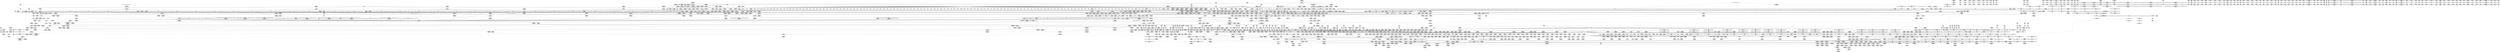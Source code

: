 digraph {
	CE0x5fe4540 [shape=record,shape=Mrecord,label="{CE0x5fe4540|i64*_null|*Constant*}"]
	CE0x51f73b0 [shape=record,shape=Mrecord,label="{CE0x51f73b0|tomoyo_const_part_length:tmp2|security/tomoyo/util.c,624|*SummSink*}"]
	CE0x7a0e0f0 [shape=record,shape=Mrecord,label="{CE0x7a0e0f0|tomoyo_mount_acl:tmp50|security/tomoyo/mount.c,117|*SummSink*}"]
	CE0x60654e0 [shape=record,shape=Mrecord,label="{CE0x60654e0|GLOBAL:tomoyo_realpath_from_path|*Constant*|*SummSource*}"]
	CE0x4f80810 [shape=record,shape=Mrecord,label="{CE0x4f80810|tomoyo_mount_acl:tmp124|security/tomoyo/mount.c,163|*SummSink*}"]
	CE0x5068c00 [shape=record,shape=Mrecord,label="{CE0x5068c00|VOIDTB_TE:_CE_173,174_}"]
	CE0x43a4e30 [shape=record,shape=Mrecord,label="{CE0x43a4e30|i64*_getelementptr_inbounds_(_63_x_i64_,_63_x_i64_*___llvm_gcov_ctr1275,_i64_0,_i64_39)|*Constant*|*SummSink*}"]
	CE0x79b7fd0 [shape=record,shape=Mrecord,label="{CE0x79b7fd0|VOIDTB_TE:_CE_213,214_}"]
	CE0x7a5dd00 [shape=record,shape=Mrecord,label="{CE0x7a5dd00|tomoyo_mount_acl:out}"]
	CE0x7779290 [shape=record,shape=Mrecord,label="{CE0x7779290|VOIDTB_TE:_CE_319,320_}"]
	CE0x60ec380 [shape=record,shape=Mrecord,label="{CE0x60ec380|tomoyo_mount_acl:tmp122|security/tomoyo/mount.c,163|*SummSource*}"]
	CE0x5e339f0 [shape=record,shape=Mrecord,label="{CE0x5e339f0|tomoyo_mount_acl:tmp12|security/tomoyo/mount.c,102|*SummSink*}"]
	CE0x6020630 [shape=record,shape=Mrecord,label="{CE0x6020630|tomoyo_mount_acl:tmp87|security/tomoyo/mount.c,132|*SummSink*}"]
	CE0x44eeea0 [shape=record,shape=Mrecord,label="{CE0x44eeea0|tomoyo_fill_path_info:frombool|security/tomoyo/util.c,667}"]
	CE0x62f75c0 [shape=record,shape=Mrecord,label="{CE0x62f75c0|i64*_getelementptr_inbounds_(_5_x_i64_,_5_x_i64_*___llvm_gcov_ctr28130,_i64_0,_i64_4)|*Constant*|*SummSink*}"]
	CE0x52101f0 [shape=record,shape=Mrecord,label="{CE0x52101f0|tomoyo_const_part_length:tmp4|security/tomoyo/util.c,624}"]
	CE0x5d4abe0 [shape=record,shape=Mrecord,label="{CE0x5d4abe0|tomoyo_mount_acl:tmp117|security/tomoyo/mount.c,152|*SummSource*}"]
	CE0x4edae50 [shape=record,shape=Mrecord,label="{CE0x4edae50|tomoyo_const_part_length:entry|*SummSink*}"]
	CE0x62f2090 [shape=record,shape=Mrecord,label="{CE0x62f2090|VOIDTB_TE_array:_GCE_.str870_private_unnamed_addr_constant_27_x_i8_c_file_mount_%s_%s_%s_0x%lX_0A_00_,_align_1:_elem_0:default:}"]
	CE0x7a4f0e0 [shape=record,shape=Mrecord,label="{CE0x7a4f0e0|tomoyo_mount_acl:if.end30|*SummSink*}"]
	CE0x5e68640 [shape=record,shape=Mrecord,label="{CE0x5e68640|VOIDTB_TE:_CE_179,180_}"]
	CE0x77d0d80 [shape=record,shape=Mrecord,label="{CE0x77d0d80|tomoyo_mount_acl:tmp85|security/tomoyo/mount.c,132}"]
	"CONST[source:1(input),value:2(dynamic)][purpose:{operation}][SrcIdx:2]"
	CE0x5d84f00 [shape=record,shape=Mrecord,label="{CE0x5d84f00|tomoyo_const_part_length:lor.lhs.false}"]
	CE0x5d63cf0 [shape=record,shape=Mrecord,label="{CE0x5d63cf0|tomoyo_const_part_length:lor.lhs.false23|*SummSource*}"]
	CE0x4f92eb0 [shape=record,shape=Mrecord,label="{CE0x4f92eb0|tomoyo_const_part_length:tmp45|security/tomoyo/util.c,645}"]
	CE0x5fe2ac0 [shape=record,shape=Mrecord,label="{CE0x5fe2ac0|%struct.dentry*_null|*Constant*|*SummSource*}"]
	CE0x42e2140 [shape=record,shape=Mrecord,label="{CE0x42e2140|tomoyo_audit_mount_log:mount2|security/tomoyo/mount.c,32|*SummSource*}"]
	CE0x518d0c0 [shape=record,shape=Mrecord,label="{CE0x518d0c0|tomoyo_mount_acl:tmp63|security/tomoyo/mount.c,123}"]
	CE0x6059e80 [shape=record,shape=Mrecord,label="{CE0x6059e80|0:_%struct.tomoyo_obj_info*,_24:_%struct.tomoyo_path_info*,_32:_%struct.tomoyo_path_info*,_40:_%struct.tomoyo_path_info*,_48:_i64,_56:_i32,_72:_i8,_:_CMRE_35,36_}"]
	CE0x7a6e930 [shape=record,shape=Mrecord,label="{CE0x7a6e930|i64*_getelementptr_inbounds_(_63_x_i64_,_63_x_i64_*___llvm_gcov_ctr1275,_i64_0,_i64_0)|*Constant*}"]
	CE0x50053d0 [shape=record,shape=Mrecord,label="{CE0x50053d0|i64_34|*Constant*|*SummSource*}"]
	CE0x7a0fe50 [shape=record,shape=Mrecord,label="{CE0x7a0fe50|tomoyo_mount_acl:tmp51|security/tomoyo/mount.c,117|*SummSink*}"]
	CE0x610bbc0 [shape=record,shape=Mrecord,label="{CE0x610bbc0|i64*_getelementptr_inbounds_(_63_x_i64_,_63_x_i64_*___llvm_gcov_ctr1275,_i64_0,_i64_50)|*Constant*}"]
	CE0x506b510 [shape=record,shape=Mrecord,label="{CE0x506b510|tomoyo_fill_path_info:tmp10}"]
	CE0x5e787e0 [shape=record,shape=Mrecord,label="{CE0x5e787e0|i64_38|*Constant*|*SummSink*}"]
	CE0x4fce000 [shape=record,shape=Mrecord,label="{CE0x4fce000|tomoyo_fill_path_info:tmp11|security/tomoyo/util.c,667|*SummSink*}"]
	CE0x5e3cdb0 [shape=record,shape=Mrecord,label="{CE0x5e3cdb0|tomoyo_audit_mount_log:entry}"]
	CE0x6040b60 [shape=record,shape=Mrecord,label="{CE0x6040b60|tomoyo_audit_mount_log:tmp1|*SummSource*}"]
	CE0x60ad0c0 [shape=record,shape=Mrecord,label="{CE0x60ad0c0|0:_%struct.tomoyo_obj_info*,_24:_%struct.tomoyo_path_info*,_32:_%struct.tomoyo_path_info*,_40:_%struct.tomoyo_path_info*,_48:_i64,_56:_i32,_72:_i8,_:_CMRE_24,25_}"]
	CE0x429d630 [shape=record,shape=Mrecord,label="{CE0x429d630|tomoyo_audit_mount_log:tmp4|security/tomoyo/mount.c,31}"]
	CE0x4f40f00 [shape=record,shape=Mrecord,label="{CE0x4f40f00|i64_25|*Constant*}"]
	CE0x4261980 [shape=record,shape=Mrecord,label="{CE0x4261980|i64*_getelementptr_inbounds_(_31_x_i64_,_31_x_i64_*___llvm_gcov_ctr43150,_i64_0,_i64_29)|*Constant*|*SummSink*}"]
	CE0x7a67200 [shape=record,shape=Mrecord,label="{CE0x7a67200|tomoyo_mount_acl:if.end69|*SummSource*}"]
	CE0x7a6da70 [shape=record,shape=Mrecord,label="{CE0x7a6da70|tomoyo_mount_acl:if.then68|*SummSink*}"]
	CE0x426d580 [shape=record,shape=Mrecord,label="{CE0x426d580|i64*_getelementptr_inbounds_(_63_x_i64_,_63_x_i64_*___llvm_gcov_ctr1275,_i64_0,_i64_61)|*Constant*|*SummSource*}"]
	CE0x5dd3c90 [shape=record,shape=Mrecord,label="{CE0x5dd3c90|tomoyo_const_part_length:tmp49|security/tomoyo/util.c,649|*SummSource*}"]
	CE0x4f97010 [shape=record,shape=Mrecord,label="{CE0x4f97010|__llvm_gcov_indirect_counter_increment114:tmp5|*SummSink*}"]
	CE0x5084360 [shape=record,shape=Mrecord,label="{CE0x5084360|i32_50|*Constant*|*SummSource*}"]
	CE0x5d46250 [shape=record,shape=Mrecord,label="{CE0x5d46250|i64*_getelementptr_inbounds_(_31_x_i64_,_31_x_i64_*___llvm_gcov_ctr43150,_i64_0,_i64_0)|*Constant*}"]
	CE0x4f19110 [shape=record,shape=Mrecord,label="{CE0x4f19110|tomoyo_audit_mount_log:param1|security/tomoyo/mount.c,32|*SummSink*}"]
	CE0x606dd90 [shape=record,shape=Mrecord,label="{CE0x606dd90|tomoyo_mount_acl:tobool|security/tomoyo/mount.c,94}"]
	CE0x5e111a0 [shape=record,shape=Mrecord,label="{CE0x5e111a0|tomoyo_mount_acl:tmp92|security/tomoyo/mount.c,136|*SummSink*}"]
	CE0x7a83f20 [shape=record,shape=Mrecord,label="{CE0x7a83f20|VOIDTB_TE:_CE_96,104_}"]
	CE0x5e380f0 [shape=record,shape=Mrecord,label="{CE0x5e380f0|tomoyo_mount_acl:tmp13|security/tomoyo/mount.c,102|*SummSink*}"]
	CE0x61fde00 [shape=record,shape=Mrecord,label="{CE0x61fde00|tomoyo_audit_mount_log:tmp6|security/tomoyo/mount.c,32}"]
	CE0x5205440 [shape=record,shape=Mrecord,label="{CE0x5205440|i64_48|*Constant*}"]
	CE0x7a268d0 [shape=record,shape=Mrecord,label="{CE0x7a268d0|i8**_getelementptr_inbounds_(_7_x_i8*_,_7_x_i8*_*_tomoyo_mounts,_i32_0,_i64_0)|*Constant*|*SummSink*}"]
	CE0x5da6300 [shape=record,shape=Mrecord,label="{CE0x5da6300|tomoyo_mount_acl:if.end29|*SummSource*}"]
	CE0x7a77450 [shape=record,shape=Mrecord,label="{CE0x7a77450|COLLAPSED:_GCMRE___llvm_gcov_ctr1275_internal_global_63_x_i64_zeroinitializer:_elem_0:default:}"]
	CE0x7a8e000 [shape=record,shape=Mrecord,label="{CE0x7a8e000|VOIDTB_TE:_CE_153,154_}"]
	CE0x5e11020 [shape=record,shape=Mrecord,label="{CE0x5e11020|tomoyo_mount_acl:tmp92|security/tomoyo/mount.c,136}"]
	CE0x5084420 [shape=record,shape=Mrecord,label="{CE0x5084420|i32_50|*Constant*|*SummSink*}"]
	CE0x7a139d0 [shape=record,shape=Mrecord,label="{CE0x7a139d0|i64_20|*Constant*|*SummSink*}"]
	CE0x76bde80 [shape=record,shape=Mrecord,label="{CE0x76bde80|_call_void_mcount()_#3|*SummSink*}"]
	CE0x7a52500 [shape=record,shape=Mrecord,label="{CE0x7a52500|tomoyo_mount_acl:if.then7|*SummSink*}"]
	CE0x51cb920 [shape=record,shape=Mrecord,label="{CE0x51cb920|tomoyo_mount_acl:dev_name|Function::tomoyo_mount_acl&Arg::dev_name::|*SummSink*}"]
	CE0x51a8d30 [shape=record,shape=Mrecord,label="{CE0x51a8d30|tomoyo_const_part_length:tmp9|security/tomoyo/util.c,626|*SummSource*}"]
	CE0x432a300 [shape=record,shape=Mrecord,label="{CE0x432a300|VOIDTB_TE:_CE_206,207_}"]
	CE0x6055f40 [shape=record,shape=Mrecord,label="{CE0x6055f40|tomoyo_audit_mount_log:param1|security/tomoyo/mount.c,32}"]
	CE0x426cc20 [shape=record,shape=Mrecord,label="{CE0x426cc20|0:_i64*,_array:_GCR___llvm_gcda_edge_table44_internal_unnamed_addr_constant_3_x_i64*_i64*_getelementptr_inbounds_(_31_x_i64_,_31_x_i64_*___llvm_gcov_ctr43150,_i64_0,_i64_10),_i64*_getelementptr_inbounds_(_31_x_i64_,_31_x_i64_*___llvm_gcov_ctr43150,_i64_0,_i64_11),_i64*_getelementptr_inbounds_(_31_x_i64_,_31_x_i64_*___llvm_gcov_ctr43150,_i64_0,_i64_15)_:_elem_0::}"]
	CE0x4f2f770 [shape=record,shape=Mrecord,label="{CE0x4f2f770|i64*_getelementptr_inbounds_(_63_x_i64_,_63_x_i64_*___llvm_gcov_ctr1275,_i64_0,_i64_58)|*Constant*|*SummSink*}"]
	CE0x412e2e0 [shape=record,shape=Mrecord,label="{CE0x412e2e0|__llvm_gcov_indirect_counter_increment114:tmp1|*SummSource*}"]
	CE0x7a090c0 [shape=record,shape=Mrecord,label="{CE0x7a090c0|tomoyo_mount_acl:tmp44|security/tomoyo/mount.c,112|*SummSource*}"]
	CE0x79f06b0 [shape=record,shape=Mrecord,label="{CE0x79f06b0|tomoyo_mount_acl:tmp40|security/tomoyo/mount.c,115|*SummSource*}"]
	CE0x6329f90 [shape=record,shape=Mrecord,label="{CE0x6329f90|tomoyo_fill_path_info:ptr|Function::tomoyo_fill_path_info&Arg::ptr::}"]
	CE0x4f4cc00 [shape=record,shape=Mrecord,label="{CE0x4f4cc00|tomoyo_const_part_length:tmp46|security/tomoyo/util.c,646|*SummSource*}"]
	"CONST[source:1(input),value:2(dynamic)][purpose:{object}][SrcIdx:1]"
	CE0x60647b0 [shape=record,shape=Mrecord,label="{CE0x60647b0|i64_16|*Constant*|*SummSink*}"]
	CE0x42c9c10 [shape=record,shape=Mrecord,label="{CE0x42c9c10|i64_38|*Constant*|*SummSource*}"]
	CE0x4ffc080 [shape=record,shape=Mrecord,label="{CE0x4ffc080|tomoyo_mount_acl:if.else20|*SummSource*}"]
	CE0x5de93d0 [shape=record,shape=Mrecord,label="{CE0x5de93d0|tomoyo_mount_acl:tobool48|security/tomoyo/mount.c,147|*SummSink*}"]
	CE0x5dc0050 [shape=record,shape=Mrecord,label="{CE0x5dc0050|i64*_getelementptr_inbounds_(_31_x_i64_,_31_x_i64_*___llvm_gcov_ctr43150,_i64_0,_i64_21)|*Constant*|*SummSource*}"]
	CE0x5e3b940 [shape=record,shape=Mrecord,label="{CE0x5e3b940|tomoyo_mount_acl:tmp17|security/tomoyo/mount.c,103}"]
	CE0x4373820 [shape=record,shape=Mrecord,label="{CE0x4373820|tomoyo_mount_acl:tmp66|security/tomoyo/mount.c,126|*SummSource*}"]
	CE0x5095ce0 [shape=record,shape=Mrecord,label="{CE0x5095ce0|tomoyo_mount_acl:mount63|security/tomoyo/mount.c,159|*SummSource*}"]
	CE0x6139a60 [shape=record,shape=Mrecord,label="{CE0x6139a60|tomoyo_audit_mount_log:name6|security/tomoyo/mount.c,33|*SummSink*}"]
	CE0x5ee5150 [shape=record,shape=Mrecord,label="{CE0x5ee5150|tomoyo_mount_acl:tmp81|security/tomoyo/mount.c,130}"]
	CE0x505c250 [shape=record,shape=Mrecord,label="{CE0x505c250|tomoyo_mount_acl:lor.lhs.false10}"]
	CE0x42e2aa0 [shape=record,shape=Mrecord,label="{CE0x42e2aa0|tomoyo_audit_mount_log:mount|security/tomoyo/mount.c,31}"]
	CE0x7863480 [shape=record,shape=Mrecord,label="{CE0x7863480|tomoyo_mount_acl:and|security/tomoyo/mount.c,126|*SummSink*}"]
	CE0x4fde290 [shape=record,shape=Mrecord,label="{CE0x4fde290|tomoyo_mount_acl:tmp71|security/tomoyo/mount.c,128}"]
	CE0x773a330 [shape=record,shape=Mrecord,label="{CE0x773a330|tomoyo_audit_mount_log:r|Function::tomoyo_audit_mount_log&Arg::r::|*SummSink*}"]
	CE0x7873c50 [shape=record,shape=Mrecord,label="{CE0x7873c50|tomoyo_fill_path_info:land.rhs|*SummSink*}"]
	CE0x79cbfb0 [shape=record,shape=Mrecord,label="{CE0x79cbfb0|tomoyo_mount_acl:tmp37|security/tomoyo/mount.c,114|*SummSource*}"]
	CE0x4f2f8e0 [shape=record,shape=Mrecord,label="{CE0x4f2f8e0|tomoyo_mount_acl:tmp130|security/tomoyo/mount.c,168|*SummSink*}"]
	CE0x5dc3fd0 [shape=record,shape=Mrecord,label="{CE0x5dc3fd0|tomoyo_const_part_length:tmp35|security/tomoyo/util.c,643|*SummSource*}"]
	"CONST[source:0(mediator),value:2(dynamic)][purpose:{object}]"
	CE0x6122270 [shape=record,shape=Mrecord,label="{CE0x6122270|tomoyo_mount_acl:tmp99|security/tomoyo/mount.c,139|*SummSource*}"]
	CE0x7a87060 [shape=record,shape=Mrecord,label="{CE0x7a87060|VOIDTB_TE:_CE_146,147_}"]
	CE0x6302a50 [shape=record,shape=Mrecord,label="{CE0x6302a50|VOIDTB_TE:_CE_188,189_}"]
	CE0x50d2c60 [shape=record,shape=Mrecord,label="{CE0x50d2c60|GLOBAL:__llvm_gcov_indirect_counter_increment114|*Constant*|*SummSink*}"]
	CE0x5006330 [shape=record,shape=Mrecord,label="{CE0x5006330|tomoyo_mount_acl:fstype.3|*SummSink*}"]
	CE0x5048ca0 [shape=record,shape=Mrecord,label="{CE0x5048ca0|i64_1|*Constant*|*SummSink*}"]
	CE0x511b960 [shape=record,shape=Mrecord,label="{CE0x511b960|tomoyo_mount_acl:if.else}"]
	CE0x7a46f60 [shape=record,shape=Mrecord,label="{CE0x7a46f60|tomoyo_mount_acl:if.then32|*SummSink*}"]
	CE0x5d38bc0 [shape=record,shape=Mrecord,label="{CE0x5d38bc0|i64*_getelementptr_inbounds_(_2_x_i64_,_2_x_i64_*___llvm_gcov_ctr1469,_i64_0,_i64_1)|*Constant*|*SummSink*}"]
	CE0x5004f10 [shape=record,shape=Mrecord,label="{CE0x5004f10|tomoyo_mount_acl:tobool31|security/tomoyo/mount.c,130|*SummSink*}"]
	CE0x4139f20 [shape=record,shape=Mrecord,label="{CE0x4139f20|tomoyo_const_part_length:if.end6}"]
	CE0x5df1090 [shape=record,shape=Mrecord,label="{CE0x5df1090|tomoyo_mount_acl:tmp110|security/tomoyo/mount.c,147|*SummSink*}"]
	CE0x6017220 [shape=record,shape=Mrecord,label="{CE0x6017220|tomoyo_mount_acl:tmp102|security/tomoyo/mount.c,144}"]
	CE0x7a708a0 [shape=record,shape=Mrecord,label="{CE0x7a708a0|tomoyo_mount_acl:tmp57|security/tomoyo/mount.c,119|*SummSink*}"]
	CE0x51efc10 [shape=record,shape=Mrecord,label="{CE0x51efc10|tomoyo_audit_mount_log:tmp10|security/tomoyo/mount.c,34|*SummSink*}"]
	CE0x5083ba0 [shape=record,shape=Mrecord,label="{CE0x5083ba0|tomoyo_const_part_length:incdec.ptr19|security/tomoyo/util.c,643}"]
	CE0x632a720 [shape=record,shape=Mrecord,label="{CE0x632a720|tomoyo_fill_path_info:entry|*SummSink*}"]
	CE0x60649b0 [shape=record,shape=Mrecord,label="{CE0x60649b0|tomoyo_mount_acl:call2|security/tomoyo/mount.c,101|*SummSink*}"]
	CE0x412e270 [shape=record,shape=Mrecord,label="{CE0x412e270|__llvm_gcov_indirect_counter_increment114:tmp1}"]
	CE0x79a9b30 [shape=record,shape=Mrecord,label="{CE0x79a9b30|tomoyo_mount_acl:tmp25|security/tomoyo/mount.c,112|*SummSink*}"]
	CE0x799e340 [shape=record,shape=Mrecord,label="{CE0x799e340|tomoyo_mount_acl:cmp|security/tomoyo/mount.c,110|*SummSink*}"]
	CE0x43f6480 [shape=record,shape=Mrecord,label="{CE0x43f6480|GLOBAL:__llvm_gcov_ctr28130|Global_var:__llvm_gcov_ctr28130}"]
	CE0x4569670 [shape=record,shape=Mrecord,label="{CE0x4569670|tomoyo_audit_mount_log:tmp2|*SummSink*}"]
	CE0x79d2050 [shape=record,shape=Mrecord,label="{CE0x79d2050|tomoyo_mount_acl:tmp37|security/tomoyo/mount.c,114|*SummSink*}"]
	CE0x7762e70 [shape=record,shape=Mrecord,label="{CE0x7762e70|VOIDTB_TE:_CE_190,191_}"]
	CE0x6037030 [shape=record,shape=Mrecord,label="{CE0x6037030|GLOBAL:kfree|*Constant*}"]
	CE0x79c0b80 [shape=record,shape=Mrecord,label="{CE0x79c0b80|tomoyo_mount_acl:tmp30|security/tomoyo/mount.c,113|*SummSink*}"]
	CE0x61e74e0 [shape=record,shape=Mrecord,label="{CE0x61e74e0|tomoyo_fill_path_info:tmp7|security/tomoyo/util.c,667|*SummSource*}"]
	CE0x60674b0 [shape=record,shape=Mrecord,label="{CE0x60674b0|tomoyo_mount_acl:tmp6|security/tomoyo/mount.c,94}"]
	CE0x43a4f10 [shape=record,shape=Mrecord,label="{CE0x43a4f10|tomoyo_mount_acl:tmp90|security/tomoyo/mount.c,133|*SummSink*}"]
	CE0x62f9320 [shape=record,shape=Mrecord,label="{CE0x62f9320|tomoyo_fill_path_info:frombool10|security/tomoyo/util.c,668|*SummSource*}"]
	CE0x79cbeb0 [shape=record,shape=Mrecord,label="{CE0x79cbeb0|tomoyo_mount_acl:tmp37|security/tomoyo/mount.c,114}"]
	CE0x625ec90 [shape=record,shape=Mrecord,label="{CE0x625ec90|0:_%struct.tomoyo_obj_info*,_24:_%struct.tomoyo_path_info*,_32:_%struct.tomoyo_path_info*,_40:_%struct.tomoyo_path_info*,_48:_i64,_56:_i32,_72:_i8,_:_CMRE_54,55_}"]
	CE0x5fe4cd0 [shape=record,shape=Mrecord,label="{CE0x5fe4cd0|tomoyo_fill_path_info:frombool|security/tomoyo/util.c,667|*SummSource*}"]
	CE0x7a62590 [shape=record,shape=Mrecord,label="{CE0x7a62590|tomoyo_mount_acl:if.then14}"]
	CE0x61e7550 [shape=record,shape=Mrecord,label="{CE0x61e7550|tomoyo_fill_path_info:tmp7|security/tomoyo/util.c,667|*SummSink*}"]
	CE0x5dc3670 [shape=record,shape=Mrecord,label="{CE0x5dc3670|tomoyo_const_part_length:tmp34|security/tomoyo/util.c,642|*SummSink*}"]
	CE0x788a6d0 [shape=record,shape=Mrecord,label="{CE0x788a6d0|i64*_getelementptr_inbounds_(_31_x_i64_,_31_x_i64_*___llvm_gcov_ctr43150,_i64_0,_i64_29)|*Constant*}"]
	CE0x4f27060 [shape=record,shape=Mrecord,label="{CE0x4f27060|__llvm_gcov_indirect_counter_increment114:counter|*SummSource*}"]
	CE0x7a8b8c0 [shape=record,shape=Mrecord,label="{CE0x7a8b8c0|VOIDTB_TE:_CE_161,162_}"]
	CE0x7a22de0 [shape=record,shape=Mrecord,label="{CE0x7a22de0|tomoyo_mount_acl:tmp45|security/tomoyo/mount.c,117|*SummSource*}"]
	CE0x7a6fe00 [shape=record,shape=Mrecord,label="{CE0x7a6fe00|i64*_getelementptr_inbounds_(_63_x_i64_,_63_x_i64_*___llvm_gcov_ctr1275,_i64_0,_i64_23)|*Constant*|*SummSource*}"]
	CE0x6017660 [shape=record,shape=Mrecord,label="{CE0x6017660|tomoyo_mount_acl:tmp103|security/tomoyo/mount.c,144}"]
	CE0x79df560 [shape=record,shape=Mrecord,label="{CE0x79df560|tomoyo_mount_acl:flags|Function::tomoyo_mount_acl&Arg::flags::}"]
	CE0x79181a0 [shape=record,shape=Mrecord,label="{CE0x79181a0|tomoyo_mount_acl:tmp21|security/tomoyo/mount.c,110|*SummSink*}"]
	CE0x6057250 [shape=record,shape=Mrecord,label="{CE0x6057250|tomoyo_mount_acl:tobool40|security/tomoyo/mount.c,138|*SummSink*}"]
	CE0x5e46f30 [shape=record,shape=Mrecord,label="{CE0x5e46f30|_call_void_tomoyo_fill_path_info(%struct.tomoyo_path_info*_%rdir)_#9,_!dbg_!38940|security/tomoyo/mount.c,107|*SummSource*}"]
	CE0x521b790 [shape=record,shape=Mrecord,label="{CE0x521b790|GLOBAL:tomoyo_const_part_length|*Constant*}"]
	CE0x5e84150 [shape=record,shape=Mrecord,label="{CE0x5e84150|tomoyo_const_part_length:cmp25|security/tomoyo/util.c,644}"]
	CE0x610c140 [shape=record,shape=Mrecord,label="{CE0x610c140|tomoyo_mount_acl:call|security/tomoyo/mount.c,93|*SummSink*}"]
	CE0x605f5f0 [shape=record,shape=Mrecord,label="{CE0x605f5f0|tomoyo_mount_acl:tmp61|security/tomoyo/mount.c,122|*SummSink*}"]
	CE0x458d230 [shape=record,shape=Mrecord,label="{CE0x458d230|tomoyo_mount_acl:mount|security/tomoyo/mount.c,155|*SummSource*}"]
	CE0x622f040 [shape=record,shape=Mrecord,label="{CE0x622f040|tomoyo_mount_acl:tmp59|security/tomoyo/mount.c,122|*SummSink*}"]
	CE0x5df5e50 [shape=record,shape=Mrecord,label="{CE0x5df5e50|_ret_i32_%retval.0,_!dbg_!38957|security/tomoyo/util.c,652|*SummSink*}"]
	CE0x41bef00 [shape=record,shape=Mrecord,label="{CE0x41bef00|GLOBAL:kfree|*Constant*|*SummSource*}"]
	CE0x77ef750 [shape=record,shape=Mrecord,label="{CE0x77ef750|i64*_getelementptr_inbounds_(_63_x_i64_,_63_x_i64_*___llvm_gcov_ctr1275,_i64_0,_i64_62)|*Constant*|*SummSource*}"]
	CE0x4fcda60 [shape=record,shape=Mrecord,label="{CE0x4fcda60|tomoyo_audit_mount_log:name3|security/tomoyo/mount.c,32}"]
	CE0x4f532d0 [shape=record,shape=Mrecord,label="{CE0x4f532d0|_call_void___llvm_gcov_indirect_counter_increment114(i32*___llvm_gcov_global_state_pred45,_i64**_getelementptr_inbounds_(_3_x_i64*_,_3_x_i64*_*___llvm_gcda_edge_table44,_i64_0,_i64_0)),_!dbg_!38954|security/tomoyo/util.c,649}"]
	CE0x6061cc0 [shape=record,shape=Mrecord,label="{CE0x6061cc0|tomoyo_mount_acl:tmp11|security/tomoyo/mount.c,100|*SummSource*}"]
	CE0x42be030 [shape=record,shape=Mrecord,label="{CE0x42be030|tomoyo_audit_mount_log:mount8|security/tomoyo/mount.c,34}"]
	CE0x62b6b70 [shape=record,shape=Mrecord,label="{CE0x62b6b70|tomoyo_mount_acl:type|Function::tomoyo_mount_acl&Arg::type::|*SummSource*}"]
	CE0x518f680 [shape=record,shape=Mrecord,label="{CE0x518f680|tomoyo_const_part_length:tmp14|security/tomoyo/util.c,626}"]
	CE0x62e0ca0 [shape=record,shape=Mrecord,label="{CE0x62e0ca0|i64_60|*Constant*}"]
	CE0x612ef60 [shape=record,shape=Mrecord,label="{CE0x612ef60|0:_%struct.tomoyo_obj_info*,_24:_%struct.tomoyo_path_info*,_32:_%struct.tomoyo_path_info*,_40:_%struct.tomoyo_path_info*,_48:_i64,_56:_i32,_72:_i8,_:_CMRE_61,62_}"]
	CE0x76d2730 [shape=record,shape=Mrecord,label="{CE0x76d2730|i64_6|*Constant*|*SummSink*}"]
	CE0x4263020 [shape=record,shape=Mrecord,label="{CE0x4263020|tomoyo_mount_acl:need_dev.1|*SummSource*}"]
	CE0x6366940 [shape=record,shape=Mrecord,label="{CE0x6366940|tomoyo_fill_path_info:name1|security/tomoyo/util.c,663|*SummSource*}"]
	CE0x79f0130 [shape=record,shape=Mrecord,label="{CE0x79f0130|tomoyo_mount_acl:tmp52|security/tomoyo/mount.c,118}"]
	CE0x4fb6880 [shape=record,shape=Mrecord,label="{CE0x4fb6880|i64_37|*Constant*}"]
	CE0x62f2520 [shape=record,shape=Mrecord,label="{CE0x62f2520|tomoyo_const_part_length:cmp3|security/tomoyo/util.c,627|*SummSource*}"]
	CE0x4fd5090 [shape=record,shape=Mrecord,label="{CE0x4fd5090|i32_2|*Constant*|*SummSink*}"]
	CE0x79cf1a0 [shape=record,shape=Mrecord,label="{CE0x79cf1a0|i64_17|*Constant*|*SummSink*}"]
	CE0x4f92d50 [shape=record,shape=Mrecord,label="{CE0x4f92d50|tomoyo_const_part_length:tmp44|security/tomoyo/util.c,645|*SummSink*}"]
	CE0x6370660 [shape=record,shape=Mrecord,label="{CE0x6370660|_call_void_mcount()_#3}"]
	CE0x5005150 [shape=record,shape=Mrecord,label="{CE0x5005150|i64_36|*Constant*}"]
	CE0x7a758e0 [shape=record,shape=Mrecord,label="{CE0x7a758e0|GLOBAL:get_fs_type|*Constant*|*SummSource*}"]
	CE0x6171b70 [shape=record,shape=Mrecord,label="{CE0x6171b70|i32_-12|*Constant*|*SummSource*}"]
	CE0x6201b40 [shape=record,shape=Mrecord,label="{CE0x6201b40|tomoyo_mount_acl:dir58|security/tomoyo/mount.c,157}"]
	CE0x51eb120 [shape=record,shape=Mrecord,label="{CE0x51eb120|tomoyo_audit_mount_log:bb|*SummSink*}"]
	CE0x7a47090 [shape=record,shape=Mrecord,label="{CE0x7a47090|tomoyo_mount_acl:if.end27}"]
	CE0x43f6300 [shape=record,shape=Mrecord,label="{CE0x43f6300|tomoyo_fill_path_info:tmp3|security/tomoyo/util.c,667}"]
	CE0x53286e0 [shape=record,shape=Mrecord,label="{CE0x53286e0|tomoyo_const_part_length:if.then17|*SummSink*}"]
	CE0x60677b0 [shape=record,shape=Mrecord,label="{CE0x60677b0|i64_0|*Constant*|*SummSink*}"]
	CE0x412e040 [shape=record,shape=Mrecord,label="{CE0x412e040|__llvm_gcov_indirect_counter_increment114:tmp|*SummSource*}"]
	CE0x42502b0 [shape=record,shape=Mrecord,label="{CE0x42502b0|0:_%struct.tomoyo_obj_info*,_24:_%struct.tomoyo_path_info*,_32:_%struct.tomoyo_path_info*,_40:_%struct.tomoyo_path_info*,_48:_i64,_56:_i32,_72:_i8,_:_CMRE_76,77_|*MultipleSource*|Function::tomoyo_mount_acl&Arg::r::|security/tomoyo/mount.c,90}"]
	CE0x42618d0 [shape=record,shape=Mrecord,label="{CE0x42618d0|i64*_getelementptr_inbounds_(_31_x_i64_,_31_x_i64_*___llvm_gcov_ctr43150,_i64_0,_i64_29)|*Constant*|*SummSource*}"]
	CE0x5de9250 [shape=record,shape=Mrecord,label="{CE0x5de9250|tomoyo_mount_acl:tobool48|security/tomoyo/mount.c,147}"]
	CE0x412def0 [shape=record,shape=Mrecord,label="{CE0x412def0|tomoyo_fill_path_info:arrayidx|security/tomoyo/util.c,667}"]
	CE0x7a4f820 [shape=record,shape=Mrecord,label="{CE0x7a4f820|VOIDTB_TE:_CE_318,319_}"]
	CE0x6066da0 [shape=record,shape=Mrecord,label="{CE0x6066da0|tomoyo_mount_acl:tmp5|security/tomoyo/mount.c,94|*SummSource*}"]
	CE0x4f2bf70 [shape=record,shape=Mrecord,label="{CE0x4f2bf70|tomoyo_mount_acl:dev|security/tomoyo/mount.c,156|*SummSink*}"]
	CE0x505e350 [shape=record,shape=Mrecord,label="{CE0x505e350|tomoyo_const_part_length:tmp20|security/tomoyo/util.c,628|*SummSink*}"]
	CE0x60ef090 [shape=record,shape=Mrecord,label="{CE0x60ef090|tomoyo_mount_acl:tmp82|security/tomoyo/mount.c,132}"]
	CE0x5d72530 [shape=record,shape=Mrecord,label="{CE0x5d72530|GLOBAL:put_filesystem|*Constant*|*SummSource*}"]
	CE0x5308050 [shape=record,shape=Mrecord,label="{CE0x5308050|tomoyo_fill_path_info:conv|security/tomoyo/util.c,664|*SummSink*}"]
	CE0x62f7230 [shape=record,shape=Mrecord,label="{CE0x62f7230|tomoyo_mount_acl:dentry|security/tomoyo/mount.c,171|*SummSource*}"]
	CE0x5e35580 [shape=record,shape=Mrecord,label="{CE0x5e35580|i64_4|*Constant*|*SummSink*}"]
	CE0x50925f0 [shape=record,shape=Mrecord,label="{CE0x50925f0|__llvm_gcov_indirect_counter_increment114:exit|*SummSource*}"]
	CE0x7a462b0 [shape=record,shape=Mrecord,label="{CE0x7a462b0|tomoyo_mount_acl:if.then19|*SummSink*}"]
	CE0x426d6d0 [shape=record,shape=Mrecord,label="{CE0x426d6d0|tomoyo_mount_acl:tmp137|security/tomoyo/mount.c,172|*SummSink*}"]
	CE0x53291b0 [shape=record,shape=Mrecord,label="{CE0x53291b0|tomoyo_fill_path_info:conv|security/tomoyo/util.c,664|*SummSource*}"]
	CE0x51a3440 [shape=record,shape=Mrecord,label="{CE0x51a3440|VOIDTB_TE:_CE_223,224_}"]
	CE0x505eb80 [shape=record,shape=Mrecord,label="{CE0x505eb80|tomoyo_const_part_length:incdec.ptr|security/tomoyo/util.c,626}"]
	CE0x50928d0 [shape=record,shape=Mrecord,label="{CE0x50928d0|__llvm_gcov_indirect_counter_increment114:bb|*SummSource*}"]
	CE0x50d2e20 [shape=record,shape=Mrecord,label="{CE0x50d2e20|i32_48|*Constant*|*SummSource*}"]
	CE0x4f94390 [shape=record,shape=Mrecord,label="{CE0x4f94390|tomoyo_mount_acl:path173|security/tomoyo/mount.c,172|*SummSource*}"]
	CE0x7a4fe60 [shape=record,shape=Mrecord,label="{CE0x7a4fe60|16:_%struct.dentry*,_:_SCMRE_1,5_|*MultipleSource*|security/tomoyo/mount.c,79|security/tomoyo/mount.c, 79|security/tomoyo/mount.c, 80|security/tomoyo/mount.c,79}"]
	CE0x79affe0 [shape=record,shape=Mrecord,label="{CE0x79affe0|tomoyo_mount_acl:tmp33|security/tomoyo/mount.c,113|*SummSink*}"]
	CE0x5e9edf0 [shape=record,shape=Mrecord,label="{CE0x5e9edf0|i64_25|*Constant*|*SummSource*}"]
	CE0x518d260 [shape=record,shape=Mrecord,label="{CE0x518d260|tomoyo_fill_path_info:tmp5|security/tomoyo/util.c,667|*SummSink*}"]
	CE0x5f04690 [shape=record,shape=Mrecord,label="{CE0x5f04690|i64_41|*Constant*|*SummSink*}"]
	CE0x77d0c70 [shape=record,shape=Mrecord,label="{CE0x77d0c70|tomoyo_mount_acl:tmp84|security/tomoyo/mount.c,132|*SummSource*}"]
	CE0x61d6a60 [shape=record,shape=Mrecord,label="{CE0x61d6a60|tomoyo_fill_path_info:tmp5|security/tomoyo/util.c,667|*SummSource*}"]
	CE0x79ce4a0 [shape=record,shape=Mrecord,label="{CE0x79ce4a0|i8**_getelementptr_inbounds_(_7_x_i8*_,_7_x_i8*_*_tomoyo_mounts,_i32_0,_i64_4)|*Constant*|*SummSource*}"]
	CE0x7a3d1f0 [shape=record,shape=Mrecord,label="{CE0x7a3d1f0|tomoyo_mount_acl:if.then23|*SummSink*}"]
	CE0x79caef0 [shape=record,shape=Mrecord,label="{CE0x79caef0|i32_1|*Constant*}"]
	CE0x4f18980 [shape=record,shape=Mrecord,label="{CE0x4f18980|0:_%struct.tomoyo_obj_info*,_24:_%struct.tomoyo_path_info*,_32:_%struct.tomoyo_path_info*,_40:_%struct.tomoyo_path_info*,_48:_i64,_56:_i32,_72:_i8,_:_CMRE_75,76_|*MultipleSource*|Function::tomoyo_mount_acl&Arg::r::|security/tomoyo/mount.c,90}"]
	CE0x51a3540 [shape=record,shape=Mrecord,label="{CE0x51a3540|VOIDTB_TE:_CE_224,232_}"]
	CE0x777c140 [shape=record,shape=Mrecord,label="{CE0x777c140|tomoyo_mount_acl:requested_dir_name.0}"]
	CE0x42bfbc0 [shape=record,shape=Mrecord,label="{CE0x42bfbc0|tomoyo_mount_acl:tmp63|security/tomoyo/mount.c,123|*SummSource*}"]
	CE0x6040e90 [shape=record,shape=Mrecord,label="{CE0x6040e90|i64*_getelementptr_inbounds_(_2_x_i64_,_2_x_i64_*___llvm_gcov_ctr1469,_i64_0,_i64_1)|*Constant*|*SummSource*}"]
	CE0x51a89c0 [shape=record,shape=Mrecord,label="{CE0x51a89c0|tomoyo_const_part_length:tmp8|security/tomoyo/util.c,626|*SummSink*}"]
	CE0x62bb5c0 [shape=record,shape=Mrecord,label="{CE0x62bb5c0|GLOBAL:tomoyo_encode|*Constant*}"]
	CE0x4f90e60 [shape=record,shape=Mrecord,label="{CE0x4f90e60|__llvm_gcov_indirect_counter_increment114:tmp5|*SummSource*}"]
	CE0x505ed50 [shape=record,shape=Mrecord,label="{CE0x505ed50|tomoyo_const_part_length:incdec.ptr|security/tomoyo/util.c,626|*SummSource*}"]
	CE0x7a48230 [shape=record,shape=Mrecord,label="{CE0x7a48230|tomoyo_mount_acl:if.then72|*SummSource*}"]
	CE0x773a560 [shape=record,shape=Mrecord,label="{CE0x773a560|_ret_i32_%call,_!dbg_!38919|security/tomoyo/mount.c,30|*SummSink*}"]
	CE0x6054f40 [shape=record,shape=Mrecord,label="{CE0x6054f40|0:_%struct.tomoyo_obj_info*,_24:_%struct.tomoyo_path_info*,_32:_%struct.tomoyo_path_info*,_40:_%struct.tomoyo_path_info*,_48:_i64,_56:_i32,_72:_i8,_:_CMRE_51,52_}"]
	CE0x4f2be50 [shape=record,shape=Mrecord,label="{CE0x4f2be50|tomoyo_mount_acl:mount57|security/tomoyo/mount.c,157}"]
	CE0x7821af0 [shape=record,shape=Mrecord,label="{CE0x7821af0|i8*_getelementptr_inbounds_(_7_x_i8_,_7_x_i8_*_.str60,_i32_0,_i32_0)|*Constant*|*SummSource*}"]
	CE0x519e5f0 [shape=record,shape=Mrecord,label="{CE0x519e5f0|VOIDTB_TE:_CE_215,216_}"]
	CE0x7a61d20 [shape=record,shape=Mrecord,label="{CE0x7a61d20|tomoyo_mount_acl:if.then37|*SummSink*}"]
	CE0x6056670 [shape=record,shape=Mrecord,label="{CE0x6056670|tomoyo_audit_mount_log:tmp|*SummSource*}"]
	CE0x610b820 [shape=record,shape=Mrecord,label="{CE0x610b820|tomoyo_mount_acl:tmp113|security/tomoyo/mount.c,148|*SummSink*}"]
	CE0x79c04b0 [shape=record,shape=Mrecord,label="{CE0x79c04b0|tomoyo_mount_acl:cmp9|security/tomoyo/mount.c,113|*SummSink*}"]
	CE0x62f6bb0 [shape=record,shape=Mrecord,label="{CE0x62f6bb0|%struct.dentry*_null|*Constant*}"]
	CE0x4fcdf20 [shape=record,shape=Mrecord,label="{CE0x4fcdf20|tomoyo_fill_path_info:tmp11|security/tomoyo/util.c,667}"]
	CE0x5db38d0 [shape=record,shape=Mrecord,label="{CE0x5db38d0|i64*_getelementptr_inbounds_(_63_x_i64_,_63_x_i64_*___llvm_gcov_ctr1275,_i64_0,_i64_55)|*Constant*}"]
	CE0x5e3ce70 [shape=record,shape=Mrecord,label="{CE0x5e3ce70|tomoyo_audit_mount_log:entry|*SummSource*}"]
	CE0x6053b20 [shape=record,shape=Mrecord,label="{CE0x6053b20|0:_%struct.tomoyo_obj_info*,_24:_%struct.tomoyo_path_info*,_32:_%struct.tomoyo_path_info*,_40:_%struct.tomoyo_path_info*,_48:_i64,_56:_i32,_72:_i8,_:_CMRE_27,28_}"]
	CE0x4ffb950 [shape=record,shape=Mrecord,label="{CE0x4ffb950|tomoyo_const_part_length:filename.addr.0|*SummSink*}"]
	CE0x522cc10 [shape=record,shape=Mrecord,label="{CE0x522cc10|tomoyo_mount_acl:tmp|*SummSink*}"]
	CE0x606de90 [shape=record,shape=Mrecord,label="{CE0x606de90|tomoyo_mount_acl:tobool|security/tomoyo/mount.c,94|*SummSource*}"]
	CE0x426ccd0 [shape=record,shape=Mrecord,label="{CE0x426ccd0|__llvm_gcov_indirect_counter_increment114:tmp}"]
	CE0x61d6740 [shape=record,shape=Mrecord,label="{CE0x61d6740|tomoyo_fill_path_info:tmp5|security/tomoyo/util.c,667}"]
	CE0x7a71b70 [shape=record,shape=Mrecord,label="{CE0x7a71b70|tomoyo_mount_acl:tmp56|security/tomoyo/mount.c,117|*SummSink*}"]
	CE0x5df11a0 [shape=record,shape=Mrecord,label="{CE0x5df11a0|tomoyo_mount_acl:tmp111|security/tomoyo/mount.c,147|*SummSource*}"]
	CE0x518ab10 [shape=record,shape=Mrecord,label="{CE0x518ab10|tomoyo_mount_acl:tmp93|security/tomoyo/mount.c,136|*SummSink*}"]
	CE0x5dc0470 [shape=record,shape=Mrecord,label="{CE0x5dc0470|tomoyo_const_part_length:tmp34|security/tomoyo/util.c,642|*SummSource*}"]
	CE0x5dbd480 [shape=record,shape=Mrecord,label="{CE0x5dbd480|tomoyo_fill_path_info:bb|*SummSource*}"]
	CE0x426d1e0 [shape=record,shape=Mrecord,label="{CE0x426d1e0|tomoyo_mount_acl:tmp137|security/tomoyo/mount.c,172}"]
	CE0x4f044c0 [shape=record,shape=Mrecord,label="{CE0x4f044c0|VOIDTB_TE:_CE_210,211_}"]
	CE0x6376c40 [shape=record,shape=Mrecord,label="{CE0x6376c40|i64_176|*Constant*|*SummSource*}"]
	CE0x7916200 [shape=record,shape=Mrecord,label="{CE0x7916200|i64*_getelementptr_inbounds_(_63_x_i64_,_63_x_i64_*___llvm_gcov_ctr1275,_i64_0,_i64_9)|*Constant*}"]
	CE0x4f20db0 [shape=record,shape=Mrecord,label="{CE0x4f20db0|tomoyo_fill_path_info:conv3|security/tomoyo/util.c,666|*SummSink*}"]
	CE0x5e0b090 [shape=record,shape=Mrecord,label="{CE0x5e0b090|VOIDTB_TE:_CE_178,179_}"]
	CE0x78b5330 [shape=record,shape=Mrecord,label="{CE0x78b5330|tomoyo_mount_acl:tmp119|security/tomoyo/mount.c,161}"]
	CE0x4f2ee80 [shape=record,shape=Mrecord,label="{CE0x4f2ee80|tomoyo_mount_acl:call35|security/tomoyo/mount.c,132|*SummSource*}"]
	CE0x5e53140 [shape=record,shape=Mrecord,label="{CE0x5e53140|tomoyo_mount_acl:dev|security/tomoyo/mount.c,156}"]
	CE0x5fe48e0 [shape=record,shape=Mrecord,label="{CE0x5fe48e0|i32_3|*Constant*}"]
	CE0x50d2ec0 [shape=record,shape=Mrecord,label="{CE0x50d2ec0|i32_48|*Constant*|*SummSink*}"]
	CE0x4f660d0 [shape=record,shape=Mrecord,label="{CE0x4f660d0|tomoyo_const_part_length:tmp36|security/tomoyo/util.c,644|*SummSource*}"]
	CE0x779c630 [shape=record,shape=Mrecord,label="{CE0x779c630|tomoyo_mount_acl:tmp127|security/tomoyo/mount.c,167|*SummSource*}"]
	CE0x5172fd0 [shape=record,shape=Mrecord,label="{CE0x5172fd0|tomoyo_fill_path_info:const_len6|security/tomoyo/util.c,668|*SummSource*}"]
	CE0x6201790 [shape=record,shape=Mrecord,label="{CE0x6201790|i32_4|*Constant*|*SummSink*}"]
	CE0x6056dd0 [shape=record,shape=Mrecord,label="{CE0x6056dd0|0:_%struct.tomoyo_obj_info*,_24:_%struct.tomoyo_path_info*,_32:_%struct.tomoyo_path_info*,_40:_%struct.tomoyo_path_info*,_48:_i64,_56:_i32,_72:_i8,_:_CMRE_30,31_}"]
	CE0x79c47c0 [shape=record,shape=Mrecord,label="{CE0x79c47c0|tomoyo_mount_acl:tmp30|security/tomoyo/mount.c,113}"]
	CE0x5e46330 [shape=record,shape=Mrecord,label="{CE0x5e46330|_call_void_tomoyo_fill_path_info(%struct.tomoyo_path_info*_%rdir)_#9,_!dbg_!38940|security/tomoyo/mount.c,107}"]
	CE0x5d5b4b0 [shape=record,shape=Mrecord,label="{CE0x5d5b4b0|tomoyo_const_part_length:tmp1}"]
	CE0x79b4a20 [shape=record,shape=Mrecord,label="{CE0x79b4a20|i32_92|*Constant*}"]
	CE0x7a471c0 [shape=record,shape=Mrecord,label="{CE0x7a471c0|tomoyo_mount_acl:if.end27|*SummSource*}"]
	CE0x5d6eb60 [shape=record,shape=Mrecord,label="{CE0x5d6eb60|tomoyo_mount_acl:tmp75|*SummSink*}"]
	CE0x7a5c910 [shape=record,shape=Mrecord,label="{CE0x7a5c910|tomoyo_mount_acl:lor.lhs.false34|*SummSource*}"]
	CE0x7a46d00 [shape=record,shape=Mrecord,label="{CE0x7a46d00|tomoyo_mount_acl:if.then32}"]
	CE0x4201630 [shape=record,shape=Mrecord,label="{CE0x4201630|tomoyo_mount_acl:tmp112|security/tomoyo/mount.c,148|*SummSource*}"]
	CE0x60767a0 [shape=record,shape=Mrecord,label="{CE0x60767a0|VOIDTB_TE:_CE_316,317_}"]
	CE0x632c290 [shape=record,shape=Mrecord,label="{CE0x632c290|_call_void_tomoyo_fill_path_info(%struct.tomoyo_path_info*_%rdev)_#9,_!dbg_!39024|security/tomoyo/mount.c,153}"]
	CE0x79d2e50 [shape=record,shape=Mrecord,label="{CE0x79d2e50|tomoyo_mount_acl:tmp39|security/tomoyo/mount.c,114|*SummSink*}"]
	CE0x5d8a8f0 [shape=record,shape=Mrecord,label="{CE0x5d8a8f0|tomoyo_audit_mount_log:name6|security/tomoyo/mount.c,33}"]
	CE0x7a875a0 [shape=record,shape=Mrecord,label="{CE0x7a875a0|VOIDTB_TE:_CE_145,146_}"]
	CE0x79f5d20 [shape=record,shape=Mrecord,label="{CE0x79f5d20|tomoyo_mount_acl:cmp18|security/tomoyo/mount.c,118}"]
	CE0x79aeef0 [shape=record,shape=Mrecord,label="{CE0x79aeef0|tomoyo_mount_acl:tmp35|security/tomoyo/mount.c,114|*SummSource*}"]
	CE0x5da5ea0 [shape=record,shape=Mrecord,label="{CE0x5da5ea0|tomoyo_const_part_length:tmp31|security/tomoyo/util.c,641|*SummSource*}"]
	CE0x6058950 [shape=record,shape=Mrecord,label="{CE0x6058950|tomoyo_mount_acl:obj1|security/tomoyo/mount.c,90|*SummSink*}"]
	CE0x6140990 [shape=record,shape=Mrecord,label="{CE0x6140990|tomoyo_mount_acl:tmp119|security/tomoyo/mount.c,161|*SummSink*}"]
	CE0x62f9790 [shape=record,shape=Mrecord,label="{CE0x62f9790|tomoyo_fill_path_info:call11|security/tomoyo/util.c,669|*SummSource*}"]
	CE0x5cc67e0 [shape=record,shape=Mrecord,label="{CE0x5cc67e0|i64*_null|*Constant*|*SummSink*}"]
	CE0x7a78170 [shape=record,shape=Mrecord,label="{CE0x7a78170|tomoyo_mount_acl:path|security/tomoyo/mount.c, 80|*SummSource*}"]
	CE0x7a77f00 [shape=record,shape=Mrecord,label="{CE0x7a77f00|tomoyo_mount_acl:path|security/tomoyo/mount.c, 80}"]
	CE0x4f2e920 [shape=record,shape=Mrecord,label="{CE0x4f2e920|tomoyo_mount_acl:tmp85|security/tomoyo/mount.c,132|*SummSource*}"]
	CE0x4f93050 [shape=record,shape=Mrecord,label="{CE0x4f93050|tomoyo_const_part_length:tmp45|security/tomoyo/util.c,645|*SummSource*}"]
	CE0x79f5f20 [shape=record,shape=Mrecord,label="{CE0x79f5f20|tomoyo_mount_acl:tmp52|security/tomoyo/mount.c,118|*SummSink*}"]
	CE0x4f2f700 [shape=record,shape=Mrecord,label="{CE0x4f2f700|i64*_getelementptr_inbounds_(_63_x_i64_,_63_x_i64_*___llvm_gcov_ctr1275,_i64_0,_i64_58)|*Constant*|*SummSource*}"]
	CE0x5187ed0 [shape=record,shape=Mrecord,label="{CE0x5187ed0|tomoyo_audit_mount_log:mount5|security/tomoyo/mount.c,33|*SummSink*}"]
	CE0x5da02d0 [shape=record,shape=Mrecord,label="{CE0x5da02d0|tomoyo_const_part_length:tmp29|security/tomoyo/util.c,641|*SummSource*}"]
	CE0x5d69aa0 [shape=record,shape=Mrecord,label="{CE0x5d69aa0|tomoyo_const_part_length:if.then27|*SummSink*}"]
	CE0x5e42850 [shape=record,shape=Mrecord,label="{CE0x5e42850|tomoyo_mount_acl:tmp54|security/tomoyo/mount.c,117}"]
	CE0x6376e80 [shape=record,shape=Mrecord,label="{CE0x6376e80|i64_176|*Constant*|*SummSink*}"]
	CE0x61d6da0 [shape=record,shape=Mrecord,label="{CE0x61d6da0|tomoyo_mount_acl:tmp141|security/tomoyo/mount.c,174}"]
	CE0x4f65f90 [shape=record,shape=Mrecord,label="{CE0x4f65f90|i64_23|*Constant*|*SummSink*}"]
	CE0x61fe3f0 [shape=record,shape=Mrecord,label="{CE0x61fe3f0|tomoyo_mount_acl:tobool25|security/tomoyo/mount.c,126}"]
	CE0x5fe4740 [shape=record,shape=Mrecord,label="{CE0x5fe4740|tomoyo_fill_path_info:tmp12|security/tomoyo/util.c,667|*SummSink*}"]
	CE0x5e3def0 [shape=record,shape=Mrecord,label="{CE0x5e3def0|tomoyo_mount_acl:tmp19|security/tomoyo/mount.c,110|*SummSink*}"]
	CE0x606b670 [shape=record,shape=Mrecord,label="{CE0x606b670|tomoyo_mount_acl:tmp8|security/tomoyo/mount.c,95}"]
	CE0x60b7dd0 [shape=record,shape=Mrecord,label="{CE0x60b7dd0|tomoyo_mount_acl:tmp118|security/tomoyo/mount.c,161|*SummSink*}"]
	CE0x4f421b0 [shape=record,shape=Mrecord,label="{CE0x4f421b0|tomoyo_const_part_length:tmp41|security/tomoyo/util.c,644|*SummSink*}"]
	CE0x52054b0 [shape=record,shape=Mrecord,label="{CE0x52054b0|tomoyo_mount_acl:call47|security/tomoyo/mount.c,146}"]
	CE0x42be570 [shape=record,shape=Mrecord,label="{CE0x42be570|tomoyo_audit_mount_log:flags|security/tomoyo/mount.c,34|*SummSink*}"]
	CE0x42629f0 [shape=record,shape=Mrecord,label="{CE0x42629f0|i32_-1|*Constant*}"]
	CE0x60f63b0 [shape=record,shape=Mrecord,label="{CE0x60f63b0|i64_28|*Constant*}"]
	CE0x4f42780 [shape=record,shape=Mrecord,label="{CE0x4f42780|tomoyo_const_part_length:tmp42|security/tomoyo/util.c,644|*SummSink*}"]
	CE0x7a3c410 [shape=record,shape=Mrecord,label="{CE0x7a3c410|tomoyo_mount_acl:if.then23|*SummSource*}"]
	CE0x7a46e30 [shape=record,shape=Mrecord,label="{CE0x7a46e30|tomoyo_mount_acl:if.then32|*SummSource*}"]
	CE0x5e2a4a0 [shape=record,shape=Mrecord,label="{CE0x5e2a4a0|i8**_getelementptr_inbounds_(_7_x_i8*_,_7_x_i8*_*_tomoyo_mounts,_i32_0,_i64_4)|*Constant*}"]
	CE0x50fa8d0 [shape=record,shape=Mrecord,label="{CE0x50fa8d0|tomoyo_const_part_length:add29|security/tomoyo/util.c,646|*SummSource*}"]
	CE0x7a8f3e0 [shape=record,shape=Mrecord,label="{CE0x7a8f3e0|VOIDTB_TE:_CE_156,157_}"]
	CE0x6d73120 [shape=record,shape=Mrecord,label="{CE0x6d73120|tomoyo_const_part_length:if.end18|*SummSource*}"]
	CE0x6333090 [shape=record,shape=Mrecord,label="{CE0x6333090|tomoyo_mount_acl:path2|security/tomoyo/mount.c,100|*SummSink*}"]
	CE0x4f26dc0 [shape=record,shape=Mrecord,label="{CE0x4f26dc0|tomoyo_const_part_length:sw.epilog}"]
	CE0x79a1fd0 [shape=record,shape=Mrecord,label="{CE0x79a1fd0|tomoyo_mount_acl:tmp47|security/tomoyo/mount.c,117}"]
	CE0x7a7d860 [shape=record,shape=Mrecord,label="{CE0x7a7d860|tomoyo_mount_acl:rdir|security/tomoyo/mount.c, 87|*SummSource*}"]
	CE0x521ad70 [shape=record,shape=Mrecord,label="{CE0x521ad70|tomoyo_fill_path_info:arrayidx|security/tomoyo/util.c,667|*SummSource*}"]
	CE0x5f041c0 [shape=record,shape=Mrecord,label="{CE0x5f041c0|i64_41|*Constant*|*SummSource*}"]
	CE0x50109c0 [shape=record,shape=Mrecord,label="{CE0x50109c0|tomoyo_mount_acl:if.else20}"]
	CE0x62f8f90 [shape=record,shape=Mrecord,label="{CE0x62f8f90|tomoyo_fill_path_info:frombool10|security/tomoyo/util.c,668}"]
	CE0x4ff58f0 [shape=record,shape=Mrecord,label="{CE0x4ff58f0|tomoyo_const_part_length:conv|security/tomoyo/util.c,626}"]
	CE0x612ea50 [shape=record,shape=Mrecord,label="{CE0x612ea50|tomoyo_fill_path_info:tmp9|security/tomoyo/util.c,667}"]
	CE0x5084580 [shape=record,shape=Mrecord,label="{CE0x5084580|tomoyo_mount_acl:if.end29|*SummSink*}"]
	CE0x42e20d0 [shape=record,shape=Mrecord,label="{CE0x42e20d0|tomoyo_audit_mount_log:mount2|security/tomoyo/mount.c,32}"]
	CE0x4f2eb80 [shape=record,shape=Mrecord,label="{CE0x4f2eb80|tomoyo_mount_acl:call35|security/tomoyo/mount.c,132}"]
	CE0x44643c0 [shape=record,shape=Mrecord,label="{CE0x44643c0|tomoyo_const_part_length:filename|Function::tomoyo_const_part_length&Arg::filename::|*SummSource*}"]
	CE0x4f83310 [shape=record,shape=Mrecord,label="{CE0x4f83310|tomoyo_mount_acl:dev_name.addr.0}"]
	"CONST[source:1(input),value:2(dynamic)][purpose:{object}][SrcIdx:0]"
	CE0x79cb0e0 [shape=record,shape=Mrecord,label="{CE0x79cb0e0|tomoyo_fill_path_info:idxprom|security/tomoyo/util.c,667}"]
	CE0x7a89f70 [shape=record,shape=Mrecord,label="{CE0x7a89f70|_call_void_mcount()_#3}"]
	CE0x613aa50 [shape=record,shape=Mrecord,label="{CE0x613aa50|0:_i8*,_8:_i32,_12:_i16,_14:_i8,_15:_i8,_:_SCMRE_8,12_|*MultipleSource*|security/tomoyo/mount.c, 87|security/tomoyo/mount.c, 86|security/tomoyo/mount.c, 85|security/tomoyo/mount.c,96}"]
	CE0x632e120 [shape=record,shape=Mrecord,label="{CE0x632e120|i32_3|*Constant*}"]
	CE0x6066f10 [shape=record,shape=Mrecord,label="{CE0x6066f10|tomoyo_mount_acl:tmp5|security/tomoyo/mount.c,94|*SummSink*}"]
	CE0x6020c90 [shape=record,shape=Mrecord,label="{CE0x6020c90|tomoyo_mount_acl:tmp89|security/tomoyo/mount.c,132|*SummSource*}"]
	CE0x4fb6730 [shape=record,shape=Mrecord,label="{CE0x4fb6730|VOIDTB_TE:_GIE_Function_Attrs:_noredzone_nounwind_optsize_define_internal_zeroext_i1_tomoyo_check_path2_acl(%struct.tomoyo_request_info*_%r,_%struct.tomoyo_acl_info*_%ptr)_#0_entry:_%tmp_load_i64,_i64*_getelementptr_inbounds_(_7_x_i64_,_7_x_i64_*___llvm_gcov_ctr38,_i64_0,_i64_0)_%tmp1_add_i64_%tmp,_1_store_i64_%tmp1,_i64*_getelementptr_inbounds_(_7_x_i64_,_7_x_i64_*___llvm_gcov_ctr38,_i64_0,_i64_0)_br_label_%bb_bb:_preds_%entry_call_void_mcount()_#3_call_void_llvm.dbg.value(metadata_%struct.tomoyo_request_info*_%r,_i64_0,_metadata_!8419,_metadata_!38901),_!dbg_!39766_call_void_llvm.dbg.value(metadata_%struct.tomoyo_acl_info*_%ptr,_i64_0,_metadata_!8420,_metadata_!38901),_!dbg_!39767_call_void_llvm.dbg.value(metadata_%struct.tomoyo_acl_info*_%ptr,_i64_0,_metadata_!8422,_metadata_!38901),_!dbg_!39768_%tmp2_bitcast_%struct.tomoyo_acl_info*_%ptr_to_i8*,_!dbg_!39769_%add.ptr_getelementptr_i8,_i8*_%tmp2,_i64_0,_!dbg_!39770_%tmp3_bitcast_i8*_%add.ptr_to_%struct.tomoyo_path2_acl*,_!dbg_!39771_call_void_llvm.dbg.value(metadata_%struct.tomoyo_path2_acl*_%tmp3,_i64_0,_metadata_!8421,_metadata_!38901),_!dbg_!39772_%perm_getelementptr_inbounds_%struct.tomoyo_path2_acl,_%struct.tomoyo_path2_acl*_%tmp3,_i32_0,_i32_1,_!dbg_!39773_%tmp4_load_i8,_i8*_%perm,_align_1,_!dbg_!39773_%conv_zext_i8_%tmp4_to_i32,_!dbg_!39774_%param_getelementptr_inbounds_%struct.tomoyo_request_info,_%struct.tomoyo_request_info*_%r,_i32_0,_i32_3,_!dbg_!39775_%path2_bitcast_%union.anon.91*_%param_to_%struct.anon.92*,_!dbg_!39776_%operation_getelementptr_inbounds_%struct.anon.92,_%struct.anon.92*_%path2,_i32_0,_i32_2,_!dbg_!39777_%tmp5_load_i8,_i8*_%operation,_align_1,_!dbg_!39777_%conv1_zext_i8_%tmp5_to_i32,_!dbg_!39778_%shl_shl_i32_1,_%conv1,_!dbg_!39779_%and_and_i32_%conv,_%shl,_!dbg_!39780_%tobool_icmp_ne_i32_%and,_0,_!dbg_!39780_%tmp6_select_i1_%tobool,_i64_1,_i64_2,_!dbg_!39781_%tmp7_getelementptr_inbounds_7_x_i64_,_7_x_i64_*___llvm_gcov_ctr38,_i64_0,_i64_%tmp6,_!dbg_!39781_%tmp8_load_i64,_i64*_%tmp7,_!dbg_!39781_%tmp9_add_i64_%tmp8,_1,_!dbg_!39781_store_i64_%tmp9,_i64*_%tmp7,_!dbg_!39781_br_i1_%tobool,_label_%land.lhs.true,_label_%land.end,_!dbg_!39781_land.lhs.true:_preds_%bb_%param2_getelementptr_inbounds_%struct.tomoyo_request_info,_%struct.tomoyo_request_info*_%r,_i32_0,_i32_3,_!dbg_!39782_%path23_bitcast_%union.anon.91*_%param2_to_%struct.anon.92*,_!dbg_!39783_%filename1_getelementptr_inbounds_%struct.anon.92,_%struct.anon.92*_%path23,_i32_0,_i32_0,_!dbg_!39784_%tmp10_load_%struct.tomoyo_path_info*,_%struct.tomoyo_path_info**_%filename1,_align_8,_!dbg_!39784_%name1_getelementptr_inbounds_%struct.tomoyo_path2_acl,_%struct.tomoyo_path2_acl*_%tmp3,_i32_0,_i32_2,_!dbg_!39785_%call_call_%struct.tomoyo_path_info*_tomoyo_compare_name_union(%struct.tomoyo_path_info*_%tmp10,_%struct.tomoyo_name_union*_%name1)_#9,_!dbg_!39786_%tobool4_icmp_ne_%struct.tomoyo_path_info*_%call,_null,_!dbg_!39786_%tmp11_select_i1_%tobool4,_i64_3,_i64_4,_!dbg_!39787_%tmp12_getelementptr_inbounds_7_x_i64_,_7_x_i64_*___llvm_gcov_ctr38,_i64_0,_i64_%tmp11,_!dbg_!39787_%tmp13_load_i64,_i64*_%tmp12,_!dbg_!39787_%tmp14_add_i64_%tmp13,_1,_!dbg_!39787_store_i64_%tmp14,_i64*_%tmp12,_!dbg_!39787_br_i1_%tobool4,_label_%land.rhs,_label_%land.end,_!dbg_!39787_land.rhs:_preds_%land.lhs.true_%tmp15_load_i64,_i64*_getelementptr_inbounds_(_7_x_i64_,_7_x_i64_*___llvm_gcov_ctr38,_i64_0,_i64_5),_!dbg_!39788_%tmp16_add_i64_%tmp15,_1,_!dbg_!39788_store_i64_%tmp16,_i64*_getelementptr_inbounds_(_7_x_i64_,_7_x_i64_*___llvm_gcov_ctr38,_i64_0,_i64_5),_!dbg_!39788_%param5_getelementptr_inbounds_%struct.tomoyo_request_info,_%struct.tomoyo_request_info*_%r,_i32_0,_i32_3,_!dbg_!39790_%path26_bitcast_%union.anon.91*_%param5_to_%struct.anon.92*,_!dbg_!39791_%filename2_getelementptr_inbounds_%struct.anon.92,_%struct.anon.92*_%path26,_i32_0,_i32_1,_!dbg_!39792_%tmp17_load_%struct.tomoyo_path_info*,_%struct.tomoyo_path_info**_%filename2,_align_8,_!dbg_!39792_%name2_getelementptr_inbounds_%struct.tomoyo_path2_acl,_%struct.tomoyo_path2_acl*_%tmp3,_i32_0,_i32_3,_!dbg_!39793_%call7_call_%struct.tomoyo_path_info*_tomoyo_compare_name_union(%struct.tomoyo_path_info*_%tmp17,_%struct.tomoyo_name_union*_%name2)_#9,_!dbg_!39794_%tobool8_icmp_ne_%struct.tomoyo_path_info*_%call7,_null,_!dbg_!39787_br_label_%land.end_land.end:_preds_%land.rhs,_%land.lhs.true,_%bb_%tmp18_phi_i1_false,_%land.lhs.true_,_false,_%bb_,_%tobool8,_%land.rhs_%tmp19_load_i64,_i64*_getelementptr_inbounds_(_7_x_i64_,_7_x_i64_*___llvm_gcov_ctr38,_i64_0,_i64_6),_!dbg_!39795_%tmp20_add_i64_%tmp19,_1,_!dbg_!39795_store_i64_%tmp20,_i64*_getelementptr_inbounds_(_7_x_i64_,_7_x_i64_*___llvm_gcov_ctr38,_i64_0,_i64_6),_!dbg_!39795_ret_i1_%tmp18,_!dbg_!39795_:_elem_0:default:}"]
	CE0x79ab3f0 [shape=record,shape=Mrecord,label="{CE0x79ab3f0|i8**_getelementptr_inbounds_(_7_x_i8*_,_7_x_i8*_*_tomoyo_mounts,_i32_0,_i64_3)|*Constant*|*SummSink*}"]
	CE0x60f6260 [shape=record,shape=Mrecord,label="{CE0x60f6260|tomoyo_mount_acl:tmp66|security/tomoyo/mount.c,126|*SummSink*}"]
	CE0x5d46610 [shape=record,shape=Mrecord,label="{CE0x5d46610|tomoyo_mount_acl:if.then4|*SummSource*}"]
	CE0x7800ff0 [shape=record,shape=Mrecord,label="{CE0x7800ff0|tomoyo_mount_acl:param_type|security/tomoyo/mount.c,154|*SummSink*}"]
	CE0x4fddf20 [shape=record,shape=Mrecord,label="{CE0x4fddf20|tomoyo_mount_acl:tmp70|security/tomoyo/mount.c,128|*SummSource*}"]
	CE0x6220bd0 [shape=record,shape=Mrecord,label="{CE0x6220bd0|i64_47|*Constant*|*SummSink*}"]
	CE0x61fdcb0 [shape=record,shape=Mrecord,label="{CE0x61fdcb0|tomoyo_audit_mount_log:dir|security/tomoyo/mount.c,32|*SummSink*}"]
	CE0x4fcdf90 [shape=record,shape=Mrecord,label="{CE0x4fcdf90|tomoyo_fill_path_info:tmp11|security/tomoyo/util.c,667|*SummSource*}"]
	CE0x62be500 [shape=record,shape=Mrecord,label="{CE0x62be500|VOIDTB_TE:_CE_187,188_}"]
	CE0x4f74070 [shape=record,shape=Mrecord,label="{CE0x4f74070|0:_%struct.tomoyo_obj_info*,_24:_%struct.tomoyo_path_info*,_32:_%struct.tomoyo_path_info*,_40:_%struct.tomoyo_path_info*,_48:_i64,_56:_i32,_72:_i8,_:_CMRE_55,56_}"]
	CE0x7a3b5f0 [shape=record,shape=Mrecord,label="{CE0x7a3b5f0|tomoyo_mount_acl:lor.lhs.false12|*SummSink*}"]
	CE0x51f2e70 [shape=record,shape=Mrecord,label="{CE0x51f2e70|i64_0|*Constant*}"]
	CE0x78020b0 [shape=record,shape=Mrecord,label="{CE0x78020b0|i32_-19|*Constant*|*SummSink*}"]
	CE0x60583e0 [shape=record,shape=Mrecord,label="{CE0x60583e0|tomoyo_mount_acl:r|Function::tomoyo_mount_acl&Arg::r::|*SummSink*}"]
	CE0x5d540b0 [shape=record,shape=Mrecord,label="{CE0x5d540b0|VOIDTB_TE:_CE_304,305_}"]
	CE0x5f01c10 [shape=record,shape=Mrecord,label="{CE0x5f01c10|VOIDTB_TE:_CE_180,181_}"]
	CE0x6170ac0 [shape=record,shape=Mrecord,label="{CE0x6170ac0|tomoyo_mount_acl:tobool31|security/tomoyo/mount.c,130}"]
	CE0x50be360 [shape=record,shape=Mrecord,label="{CE0x50be360|i64_1|*Constant*}"]
	CE0x5173120 [shape=record,shape=Mrecord,label="{CE0x5173120|tomoyo_fill_path_info:const_len6|security/tomoyo/util.c,668|*SummSink*}"]
	CE0x6056600 [shape=record,shape=Mrecord,label="{CE0x6056600|COLLAPSED:_GCMRE___llvm_gcov_ctr1469_internal_global_2_x_i64_zeroinitializer:_elem_0:default:}"]
	CE0x62f4ae0 [shape=record,shape=Mrecord,label="{CE0x62f4ae0|tomoyo_mount_acl:tmp106|security/tomoyo/mount.c,145}"]
	CE0x4fc5350 [shape=record,shape=Mrecord,label="{CE0x4fc5350|tomoyo_const_part_length:tmp10|security/tomoyo/util.c,626}"]
	CE0x7a7a630 [shape=record,shape=Mrecord,label="{CE0x7a7a630|tomoyo_mount_acl:rtype|security/tomoyo/mount.c, 85|*SummSource*}"]
	CE0x450d6d0 [shape=record,shape=Mrecord,label="{CE0x450d6d0|tomoyo_audit_mount_log:tmp7|security/tomoyo/mount.c,32|*SummSink*}"]
	CE0x5fe2970 [shape=record,shape=Mrecord,label="{CE0x5fe2970|tomoyo_mount_acl:tmp132|security/tomoyo/mount.c,171|*SummSink*}"]
	CE0x5d5e770 [shape=record,shape=Mrecord,label="{CE0x5d5e770|tomoyo_const_part_length:if.then5|*SummSource*}"]
	CE0x4f707e0 [shape=record,shape=Mrecord,label="{CE0x4f707e0|tomoyo_audit_mount_log:name3|security/tomoyo/mount.c,32|*SummSource*}"]
	CE0x51fb3c0 [shape=record,shape=Mrecord,label="{CE0x51fb3c0|__llvm_gcov_indirect_counter_increment114:counters|Function::__llvm_gcov_indirect_counter_increment114&Arg::counters::|*SummSource*}"]
	CE0x613f680 [shape=record,shape=Mrecord,label="{CE0x613f680|0:_i8*,_8:_i32,_12:_i16,_14:_i8,_15:_i8,_:_SCMRE_12,14_|*MultipleSource*|security/tomoyo/mount.c, 87|security/tomoyo/mount.c, 86|security/tomoyo/mount.c, 85|security/tomoyo/mount.c,96}"]
	CE0x5d24470 [shape=record,shape=Mrecord,label="{CE0x5d24470|tomoyo_const_part_length:cmp12|security/tomoyo/util.c,641}"]
	CE0x788a180 [shape=record,shape=Mrecord,label="{CE0x788a180|tomoyo_const_part_length:tmp49|security/tomoyo/util.c,649|*SummSink*}"]
	CE0x7a69b60 [shape=record,shape=Mrecord,label="{CE0x7a69b60|tomoyo_mount_acl:if.then49}"]
	CE0x77efb10 [shape=record,shape=Mrecord,label="{CE0x77efb10|_ret_i32_%error.0,_!dbg_!39072|security/tomoyo/mount.c,174}"]
	CE0x51623e0 [shape=record,shape=Mrecord,label="{CE0x51623e0|i32_51|*Constant*|*SummSource*}"]
	CE0x61e2390 [shape=record,shape=Mrecord,label="{CE0x61e2390|tomoyo_mount_acl:tmp59|security/tomoyo/mount.c,122|*SummSource*}"]
	CE0x511b6a0 [shape=record,shape=Mrecord,label="{CE0x511b6a0|tomoyo_const_part_length:tmp21|security/tomoyo/util.c,631}"]
	CE0x7a7d2b0 [shape=record,shape=Mrecord,label="{CE0x7a7d2b0|tomoyo_mount_acl:rdir|security/tomoyo/mount.c, 87}"]
	CE0x5df5de0 [shape=record,shape=Mrecord,label="{CE0x5df5de0|_ret_i32_%retval.0,_!dbg_!38957|security/tomoyo/util.c,652|*SummSource*}"]
	CE0x61719d0 [shape=record,shape=Mrecord,label="{CE0x61719d0|i32_-2|*Constant*|*SummSource*}"]
	CE0x5d72070 [shape=record,shape=Mrecord,label="{CE0x5d72070|GLOBAL:put_filesystem|*Constant*}"]
	CE0x5143ae0 [shape=record,shape=Mrecord,label="{CE0x5143ae0|tomoyo_mount_acl:tmp77|*SummSource*}"]
	CE0x7918900 [shape=record,shape=Mrecord,label="{CE0x7918900|tomoyo_mount_acl:tmp22|security/tomoyo/mount.c,110}"]
	CE0x505bb50 [shape=record,shape=Mrecord,label="{CE0x505bb50|GLOBAL:__llvm_gcov_global_state_pred45|Global_var:__llvm_gcov_global_state_pred45|*SummSource*}"]
	CE0x60673c0 [shape=record,shape=Mrecord,label="{CE0x60673c0|tomoyo_mount_acl:tmp7|security/tomoyo/mount.c,94}"]
	CE0x4f80910 [shape=record,shape=Mrecord,label="{CE0x4f80910|tomoyo_mount_acl:tmp125|security/tomoyo/mount.c,163}"]
	CE0x50052d0 [shape=record,shape=Mrecord,label="{CE0x50052d0|i64_34|*Constant*}"]
	CE0x5df5f60 [shape=record,shape=Mrecord,label="{CE0x5df5f60|__llvm_gcov_indirect_counter_increment114:tmp1|*SummSink*}"]
	CE0x4fa0460 [shape=record,shape=Mrecord,label="{CE0x4fa0460|tomoyo_const_part_length:sw.bb|*SummSink*}"]
	CE0x779cb80 [shape=record,shape=Mrecord,label="{CE0x779cb80|tomoyo_mount_acl:tmp128|security/tomoyo/mount.c,167|*SummSource*}"]
	CE0x42017a0 [shape=record,shape=Mrecord,label="{CE0x42017a0|tomoyo_mount_acl:tmp114}"]
	CE0x50d2570 [shape=record,shape=Mrecord,label="{CE0x50d2570|tomoyo_const_part_length:len.0|*SummSource*}"]
	CE0x630ba00 [shape=record,shape=Mrecord,label="{CE0x630ba00|tomoyo_mount_acl:tmp76}"]
	CE0x4f42360 [shape=record,shape=Mrecord,label="{CE0x4f42360|tomoyo_const_part_length:tmp42|security/tomoyo/util.c,644}"]
	CE0x76d2f50 [shape=record,shape=Mrecord,label="{CE0x76d2f50|tomoyo_audit_mount_log:tmp3}"]
	CE0x4fc5440 [shape=record,shape=Mrecord,label="{CE0x4fc5440|tomoyo_const_part_length:tmp10|security/tomoyo/util.c,626|*SummSource*}"]
	CE0x5df8bd0 [shape=record,shape=Mrecord,label="{CE0x5df8bd0|i64_23|*Constant*}"]
	CE0x5e47520 [shape=record,shape=Mrecord,label="{CE0x5e47520|tomoyo_mount_acl:name6|security/tomoyo/mount.c,106|*SummSource*}"]
	CE0x5de99a0 [shape=record,shape=Mrecord,label="{CE0x5de99a0|i64_48|*Constant*|*SummSink*}"]
	CE0x5f75fc0 [shape=record,shape=Mrecord,label="{CE0x5f75fc0|VOIDTB_TE:_CE_307,308_}"]
	CE0x60aafd0 [shape=record,shape=Mrecord,label="{CE0x60aafd0|tomoyo_audit_mount_log:name|security/tomoyo/mount.c,31}"]
	CE0x7a3d4e0 [shape=record,shape=Mrecord,label="{CE0x7a3d4e0|tomoyo_mount_acl:if.end51|*SummSink*}"]
	CE0x79f4820 [shape=record,shape=Mrecord,label="{CE0x79f4820|tomoyo_mount_acl:cmp16|security/tomoyo/mount.c,117}"]
	CE0x5d5bbd0 [shape=record,shape=Mrecord,label="{CE0x5d5bbd0|i32_2|*Constant*}"]
	CE0x506b6d0 [shape=record,shape=Mrecord,label="{CE0x506b6d0|tomoyo_fill_path_info:tmp10|*SummSink*}"]
	CE0x7a6b390 [shape=record,shape=Mrecord,label="{CE0x7a6b390|VOIDTB_TE:_CE_24,40_}"]
	CE0x7a68670 [shape=record,shape=Mrecord,label="{CE0x7a68670|tomoyo_mount_acl:if.end28|*SummSource*}"]
	CE0x7a817f0 [shape=record,shape=Mrecord,label="{CE0x7a817f0|%struct.file_system_type*_null|*Constant*|*SummSource*}"]
	CE0x50f62f0 [shape=record,shape=Mrecord,label="{CE0x50f62f0|tomoyo_const_part_length:tmp7|security/tomoyo/util.c,625}"]
	CE0x7a74d80 [shape=record,shape=Mrecord,label="{CE0x7a74d80|GLOBAL:get_fs_type|*Constant*}"]
	CE0x42c00f0 [shape=record,shape=Mrecord,label="{CE0x42c00f0|GLOBAL:__llvm_gcov_ctr28130|Global_var:__llvm_gcov_ctr28130|*SummSink*}"]
	CE0x5df6570 [shape=record,shape=Mrecord,label="{CE0x5df6570|_call_void_mcount()_#3|*SummSink*}"]
	CE0x7a094c0 [shape=record,shape=Mrecord,label="{CE0x7a094c0|tomoyo_mount_acl:tmp43|security/tomoyo/mount.c,112|*SummSink*}"]
	CE0x518d480 [shape=record,shape=Mrecord,label="{CE0x518d480|tomoyo_fill_path_info:tmp6|security/tomoyo/util.c,667|*SummSource*}"]
	CE0x412c700 [shape=record,shape=Mrecord,label="{CE0x412c700|i32_47|*Constant*|*SummSink*}"]
	CE0x425c140 [shape=record,shape=Mrecord,label="{CE0x425c140|i64*_getelementptr_inbounds_(_5_x_i64_,_5_x_i64_*___llvm_gcov_ctr28130,_i64_0,_i64_3)|*Constant*|*SummSource*}"]
	CE0x5e78f00 [shape=record,shape=Mrecord,label="{CE0x5e78f00|tomoyo_mount_acl:tmp87|security/tomoyo/mount.c,132|*SummSource*}"]
	CE0x4ff14e0 [shape=record,shape=Mrecord,label="{CE0x4ff14e0|tomoyo_const_part_length:tmp19|security/tomoyo/util.c,628}"]
	CE0x440c6a0 [shape=record,shape=Mrecord,label="{CE0x440c6a0|tomoyo_mount_acl:lor.lhs.false10|*SummSink*}"]
	CE0x7a00700 [shape=record,shape=Mrecord,label="{CE0x7a00700|tomoyo_mount_acl:name52|security/tomoyo/mount.c,152|*SummSource*}"]
	CE0x50bddd0 [shape=record,shape=Mrecord,label="{CE0x50bddd0|i64*_getelementptr_inbounds_(_31_x_i64_,_31_x_i64_*___llvm_gcov_ctr43150,_i64_0,_i64_3)|*Constant*|*SummSource*}"]
	CE0x78731b0 [shape=record,shape=Mrecord,label="{CE0x78731b0|i64_56|*Constant*|*SummSink*}"]
	CE0x5dd2930 [shape=record,shape=Mrecord,label="{CE0x5dd2930|tomoyo_mount_acl:tmp67|security/tomoyo/mount.c,126|*SummSink*}"]
	CE0x7a08ec0 [shape=record,shape=Mrecord,label="{CE0x7a08ec0|i64_22|*Constant*}"]
	CE0x5095ec0 [shape=record,shape=Mrecord,label="{CE0x5095ec0|tomoyo_mount_acl:type61|security/tomoyo/mount.c,158|*SummSink*}"]
	CE0x5d84c10 [shape=record,shape=Mrecord,label="{CE0x5d84c10|tomoyo_const_part_length:sw.bb9}"]
	CE0x6366850 [shape=record,shape=Mrecord,label="{CE0x6366850|tomoyo_fill_path_info:name1|security/tomoyo/util.c,663|*SummSink*}"]
	CE0x7a8b1d0 [shape=record,shape=Mrecord,label="{CE0x7a8b1d0|VOIDTB_TE:_CE_163,164_}"]
	CE0x7a3e210 [shape=record,shape=Mrecord,label="{CE0x7a3e210|tomoyo_mount_acl:lor.lhs.false|*SummSink*}"]
	CE0x5222ad0 [shape=record,shape=Mrecord,label="{CE0x5222ad0|_ret_void}"]
	CE0x612e730 [shape=record,shape=Mrecord,label="{CE0x612e730|tomoyo_mount_acl:tmp65|security/tomoyo/mount.c,126}"]
	CE0x5dd2ed0 [shape=record,shape=Mrecord,label="{CE0x5dd2ed0|tomoyo_mount_acl:tmp69|security/tomoyo/mount.c,126}"]
	CE0x5d9fb30 [shape=record,shape=Mrecord,label="{CE0x5d9fb30|tomoyo_const_part_length:cmp15|security/tomoyo/util.c,641|*SummSink*}"]
	CE0x7a6ff30 [shape=record,shape=Mrecord,label="{CE0x7a6ff30|i64*_getelementptr_inbounds_(_63_x_i64_,_63_x_i64_*___llvm_gcov_ctr1275,_i64_0,_i64_23)|*Constant*|*SummSink*}"]
	CE0x5198800 [shape=record,shape=Mrecord,label="{CE0x5198800|VOIDTB_TE:_CE_220,221_}"]
	CE0x5f90f30 [shape=record,shape=Mrecord,label="{CE0x5f90f30|tomoyo_mount_acl:tmp97|security/tomoyo/mount.c,138|*SummSource*}"]
	CE0x511b020 [shape=record,shape=Mrecord,label="{CE0x511b020|tomoyo_const_part_length:tmp9|security/tomoyo/util.c,626|*SummSink*}"]
	CE0x506b610 [shape=record,shape=Mrecord,label="{CE0x506b610|tomoyo_fill_path_info:tmp10|*SummSource*}"]
	CE0x5039b80 [shape=record,shape=Mrecord,label="{CE0x5039b80|tomoyo_const_part_length:tmp28|security/tomoyo/util.c,641|*SummSource*}"]
	CE0x5e080a0 [shape=record,shape=Mrecord,label="{CE0x5e080a0|tomoyo_mount_acl:need_dev.0|*SummSource*}"]
	CE0x518ac60 [shape=record,shape=Mrecord,label="{CE0x518ac60|tomoyo_mount_acl:call39|security/tomoyo/mount.c,137}"]
	CE0x5f90c40 [shape=record,shape=Mrecord,label="{CE0x5f90c40|tomoyo_mount_acl:tmp96|security/tomoyo/mount.c,138|*SummSink*}"]
	CE0x632bfc0 [shape=record,shape=Mrecord,label="{CE0x632bfc0|i64*_getelementptr_inbounds_(_63_x_i64_,_63_x_i64_*___llvm_gcov_ctr1275,_i64_0,_i64_51)|*Constant*|*SummSource*}"]
	CE0x7a092c0 [shape=record,shape=Mrecord,label="{CE0x7a092c0|tomoyo_mount_acl:tmp44|security/tomoyo/mount.c,112}"]
	CE0x5e57e30 [shape=record,shape=Mrecord,label="{CE0x5e57e30|tomoyo_mount_acl:fstype.2|*SummSink*}"]
	CE0x79b4f50 [shape=record,shape=Mrecord,label="{CE0x79b4f50|tomoyo_mount_acl:entry|*SummSink*}"]
	CE0x79cac90 [shape=record,shape=Mrecord,label="{CE0x79cac90|tomoyo_mount_acl:tmp36|security/tomoyo/mount.c,114|*SummSource*}"]
	CE0x4fce2f0 [shape=record,shape=Mrecord,label="{CE0x4fce2f0|tomoyo_fill_path_info:tmp12|security/tomoyo/util.c,667}"]
	CE0x51a16b0 [shape=record,shape=Mrecord,label="{CE0x51a16b0|i64_45|*Constant*|*SummSource*}"]
	CE0x5317560 [shape=record,shape=Mrecord,label="{CE0x5317560|tomoyo_const_part_length:bb|*SummSink*}"]
	CE0x433c3d0 [shape=record,shape=Mrecord,label="{CE0x433c3d0|i64*_getelementptr_inbounds_(_31_x_i64_,_31_x_i64_*___llvm_gcov_ctr43150,_i64_0,_i64_30)|*Constant*|*SummSource*}"]
	CE0x5d63e20 [shape=record,shape=Mrecord,label="{CE0x5d63e20|tomoyo_const_part_length:lor.lhs.false23|*SummSink*}"]
	CE0x41bf000 [shape=record,shape=Mrecord,label="{CE0x41bf000|_call_void_kfree(i8*_%requested_dir_name.0)_#9,_!dbg_!39057|security/tomoyo/mount.c,166|*SummSource*}"]
	CE0x79d2b50 [shape=record,shape=Mrecord,label="{CE0x79d2b50|tomoyo_mount_acl:tmp39|security/tomoyo/mount.c,114|*SummSource*}"]
	CE0x5210a10 [shape=record,shape=Mrecord,label="{CE0x5210a10|tomoyo_const_part_length:tmp23|security/tomoyo/util.c,634|*SummSink*}"]
	CE0x79bf740 [shape=record,shape=Mrecord,label="{CE0x79bf740|i64_13|*Constant*|*SummSource*}"]
	CE0x7a467d0 [shape=record,shape=Mrecord,label="{CE0x7a467d0|tomoyo_mount_acl:if.end24|*SummSource*}"]
	CE0x61d6f20 [shape=record,shape=Mrecord,label="{CE0x61d6f20|tomoyo_mount_acl:tmp141|security/tomoyo/mount.c,174|*SummSink*}"]
	CE0x42c5770 [shape=record,shape=Mrecord,label="{CE0x42c5770|COLLAPSED:_GCMRE___llvm_gcov_ctr28130_internal_global_5_x_i64_zeroinitializer:_elem_0:default:}"]
	CE0x60676b0 [shape=record,shape=Mrecord,label="{CE0x60676b0|i64_0|*Constant*|*SummSource*}"]
	CE0x41bf070 [shape=record,shape=Mrecord,label="{CE0x41bf070|_call_void_kfree(i8*_%requested_dir_name.0)_#9,_!dbg_!39057|security/tomoyo/mount.c,166}"]
	CE0x4261cf0 [shape=record,shape=Mrecord,label="{CE0x4261cf0|tomoyo_const_part_length:tmp51|security/tomoyo/util.c,651|*SummSource*}"]
	CE0x51f4e40 [shape=record,shape=Mrecord,label="{CE0x51f4e40|i64*_getelementptr_inbounds_(_31_x_i64_,_31_x_i64_*___llvm_gcov_ctr43150,_i64_0,_i64_3)|*Constant*}"]
	CE0x5dc08b0 [shape=record,shape=Mrecord,label="{CE0x5dc08b0|i64_1|*Constant*|*SummSource*}"]
	CE0x450df40 [shape=record,shape=Mrecord,label="{CE0x450df40|tomoyo_audit_mount_log:tmp|*SummSink*}"]
	CE0x62f2480 [shape=record,shape=Mrecord,label="{CE0x62f2480|tomoyo_const_part_length:cmp3|security/tomoyo/util.c,627}"]
	CE0x42c6ca0 [shape=record,shape=Mrecord,label="{CE0x42c6ca0|tomoyo_mount_acl:tmp104|security/tomoyo/mount.c,144}"]
	CE0x5d63c00 [shape=record,shape=Mrecord,label="{CE0x5d63c00|tomoyo_const_part_length:lor.lhs.false23}"]
	CE0x5dab090 [shape=record,shape=Mrecord,label="{CE0x5dab090|VOIDTB_TE:_CE_313,314_}"]
	CE0x60537d0 [shape=record,shape=Mrecord,label="{CE0x60537d0|0:_%struct.tomoyo_obj_info*,_24:_%struct.tomoyo_path_info*,_32:_%struct.tomoyo_path_info*,_40:_%struct.tomoyo_path_info*,_48:_i64,_56:_i32,_72:_i8,_:_CMRE_16,24_|*MultipleSource*|Function::tomoyo_mount_acl&Arg::r::|security/tomoyo/mount.c,90}"]
	CE0x605c0e0 [shape=record,shape=Mrecord,label="{CE0x605c0e0|0:_%struct.tomoyo_obj_info*,_24:_%struct.tomoyo_path_info*,_32:_%struct.tomoyo_path_info*,_40:_%struct.tomoyo_path_info*,_48:_i64,_56:_i32,_72:_i8,_:_CMRE_48,49_}"]
	CE0x79f2520 [shape=record,shape=Mrecord,label="{CE0x79f2520|tomoyo_mount_acl:tmp42|security/tomoyo/mount.c,112|*SummSource*}"]
	CE0x412ddc0 [shape=record,shape=Mrecord,label="{CE0x412ddc0|tomoyo_fill_path_info:idxprom|security/tomoyo/util.c,667|*SummSource*}"]
	CE0x7a6b990 [shape=record,shape=Mrecord,label="{CE0x7a6b990|16:_%struct.dentry*,_:_SCMRE_168,176_|*MultipleSource*|security/tomoyo/mount.c,79|security/tomoyo/mount.c, 79|security/tomoyo/mount.c, 80|security/tomoyo/mount.c,79}"]
	CE0x610c4b0 [shape=record,shape=Mrecord,label="{CE0x610c4b0|tomoyo_fill_path_info:tmp}"]
	CE0x7a4a500 [shape=record,shape=Mrecord,label="{CE0x7a4a500|tomoyo_mount_acl:tmp3|security/tomoyo/mount.c,79|*SummSink*}"]
	CE0x79bed30 [shape=record,shape=Mrecord,label="{CE0x79bed30|i8**_getelementptr_inbounds_(_7_x_i8*_,_7_x_i8*_*_tomoyo_mounts,_i32_0,_i64_4)|*Constant*|*SummSink*}"]
	CE0x42c0270 [shape=record,shape=Mrecord,label="{CE0x42c0270|i64_0|*Constant*}"]
	CE0x51885c0 [shape=record,shape=Mrecord,label="{CE0x51885c0|tomoyo_audit_mount_log:param|security/tomoyo/mount.c,31}"]
	CE0x51768b0 [shape=record,shape=Mrecord,label="{CE0x51768b0|tomoyo_mount_acl:tmp129|security/tomoyo/mount.c,167}"]
	CE0x522b830 [shape=record,shape=Mrecord,label="{CE0x522b830|tomoyo_mount_acl:if.else|*SummSink*}"]
	CE0x79f5520 [shape=record,shape=Mrecord,label="{CE0x79f5520|tomoyo_mount_acl:tmp43|security/tomoyo/mount.c,112|*SummSource*}"]
	CE0x7a5d490 [shape=record,shape=Mrecord,label="{CE0x7a5d490|tomoyo_mount_acl:lor.lhs.false34|*SummSink*}"]
	CE0x79f4720 [shape=record,shape=Mrecord,label="{CE0x79f4720|tomoyo_mount_acl:cmp16|security/tomoyo/mount.c,117|*SummSource*}"]
	CE0x5d5b520 [shape=record,shape=Mrecord,label="{CE0x5d5b520|tomoyo_const_part_length:tmp1|*SummSource*}"]
	CE0x511b7d0 [shape=record,shape=Mrecord,label="{CE0x511b7d0|tomoyo_const_part_length:tmp21|security/tomoyo/util.c,631|*SummSink*}"]
	CE0x4ff5cc0 [shape=record,shape=Mrecord,label="{CE0x4ff5cc0|tomoyo_mount_acl:do.end}"]
	CE0x633ac10 [shape=record,shape=Mrecord,label="{CE0x633ac10|tomoyo_mount_acl:tmp10|security/tomoyo/mount.c,100}"]
	CE0x42c9fb0 [shape=record,shape=Mrecord,label="{CE0x42c9fb0|tomoyo_mount_acl:tmp86|security/tomoyo/mount.c,132}"]
	CE0x4ff71e0 [shape=record,shape=Mrecord,label="{CE0x4ff71e0|i32_55|*Constant*}"]
	CE0x62f6c80 [shape=record,shape=Mrecord,label="{CE0x62f6c80|tomoyo_mount_acl:path170|security/tomoyo/mount.c,171}"]
	CE0x52229f0 [shape=record,shape=Mrecord,label="{CE0x52229f0|__llvm_gcov_indirect_counter_increment114:counters|Function::__llvm_gcov_indirect_counter_increment114&Arg::counters::|*SummSink*}"]
	CE0x5e42260 [shape=record,shape=Mrecord,label="{CE0x5e42260|i64_10|*Constant*|*SummSource*}"]
	CE0x4f80a10 [shape=record,shape=Mrecord,label="{CE0x4f80a10|tomoyo_mount_acl:tmp125|security/tomoyo/mount.c,163|*SummSource*}"]
	CE0x4f3c5a0 [shape=record,shape=Mrecord,label="{CE0x4f3c5a0|tomoyo_mount_acl:tmp79|security/tomoyo/mount.c,130}"]
	CE0x5df5c40 [shape=record,shape=Mrecord,label="{CE0x5df5c40|_ret_i32_%retval.0,_!dbg_!38957|security/tomoyo/util.c,652}"]
	CE0x799d6a0 [shape=record,shape=Mrecord,label="{CE0x799d6a0|tomoyo_mount_acl:tmp18|security/tomoyo/mount.c,110}"]
	CE0x4f211e0 [shape=record,shape=Mrecord,label="{CE0x4f211e0|tomoyo_const_part_length:add|security/tomoyo/util.c,634|*SummSource*}"]
	CE0x5d84e00 [shape=record,shape=Mrecord,label="{CE0x5d84e00|tomoyo_const_part_length:sw.bb9|*SummSink*}"]
	CE0x4586b20 [shape=record,shape=Mrecord,label="{CE0x4586b20|tomoyo_mount_acl:if.end38}"]
	CE0x79ac1c0 [shape=record,shape=Mrecord,label="{CE0x79ac1c0|tomoyo_mount_acl:tmp24|security/tomoyo/mount.c,112|*SummSource*}"]
	CE0x425c7c0 [shape=record,shape=Mrecord,label="{CE0x425c7c0|tomoyo_mount_acl:tmp133|security/tomoyo/mount.c,171|*SummSink*}"]
	CE0x7a874a0 [shape=record,shape=Mrecord,label="{CE0x7a874a0|VOIDTB_TE:_CE_112,144_}"]
	CE0x4f97a30 [shape=record,shape=Mrecord,label="{CE0x4f97a30|__llvm_gcov_indirect_counter_increment114:tmp6|*SummSink*}"]
	CE0x7a707a0 [shape=record,shape=Mrecord,label="{CE0x7a707a0|tomoyo_mount_acl:tmp57|security/tomoyo/mount.c,119|*SummSource*}"]
	CE0x42be6c0 [shape=record,shape=Mrecord,label="{CE0x42be6c0|tomoyo_audit_mount_log:tmp10|security/tomoyo/mount.c,34}"]
	CE0x4f69ea0 [shape=record,shape=Mrecord,label="{CE0x4f69ea0|tomoyo_const_part_length:tmp37|security/tomoyo/util.c,644|*SummSource*}"]
	CE0x6332a90 [shape=record,shape=Mrecord,label="{CE0x6332a90|tomoyo_fill_path_info:ptr|Function::tomoyo_fill_path_info&Arg::ptr::|*SummSink*}"]
	CE0x5df60e0 [shape=record,shape=Mrecord,label="{CE0x5df60e0|__llvm_gcov_indirect_counter_increment114:tmp2}"]
	CE0x4572870 [shape=record,shape=Mrecord,label="{CE0x4572870|VOIDTB_TE:_CE_176,177_}"]
	CE0x6059f80 [shape=record,shape=Mrecord,label="{CE0x6059f80|0:_%struct.tomoyo_obj_info*,_24:_%struct.tomoyo_path_info*,_32:_%struct.tomoyo_path_info*,_40:_%struct.tomoyo_path_info*,_48:_i64,_56:_i32,_72:_i8,_:_CMRE_36,37_}"]
	CE0x60675b0 [shape=record,shape=Mrecord,label="{CE0x60675b0|tomoyo_mount_acl:tmp5|security/tomoyo/mount.c,94}"]
	CE0x5e3c350 [shape=record,shape=Mrecord,label="{CE0x5e3c350|tomoyo_mount_acl:tmp17|security/tomoyo/mount.c,103|*SummSource*}"]
	CE0x505bc10 [shape=record,shape=Mrecord,label="{CE0x505bc10|GLOBAL:__llvm_gcov_global_state_pred45|Global_var:__llvm_gcov_global_state_pred45|*SummSink*}"]
	CE0x6367ce0 [shape=record,shape=Mrecord,label="{CE0x6367ce0|i64*_getelementptr_inbounds_(_63_x_i64_,_63_x_i64_*___llvm_gcov_ctr1275,_i64_0,_i64_42)|*Constant*}"]
	CE0x412cdd0 [shape=record,shape=Mrecord,label="{CE0x412cdd0|__llvm_gcov_indirect_counter_increment114:exit}"]
	CE0x50b54b0 [shape=record,shape=Mrecord,label="{CE0x50b54b0|tomoyo_mount_acl:param59|security/tomoyo/mount.c,158|*SummSource*}"]
	CE0x44d5d50 [shape=record,shape=Mrecord,label="{CE0x44d5d50|VOIDTB_TE:_CE_240,248_}"]
	CE0x4fa0780 [shape=record,shape=Mrecord,label="{CE0x4fa0780|GLOBAL:path_put|*Constant*|*SummSink*}"]
	CE0x7a536b0 [shape=record,shape=Mrecord,label="{CE0x7a536b0|i32_8|*Constant*|*SummSink*}"]
	CE0x79d1b50 [shape=record,shape=Mrecord,label="{CE0x79d1b50|i64_14|*Constant*|*SummSink*}"]
	CE0x42016a0 [shape=record,shape=Mrecord,label="{CE0x42016a0|tomoyo_mount_acl:tmp112|security/tomoyo/mount.c,148|*SummSink*}"]
	CE0x4fcd450 [shape=record,shape=Mrecord,label="{CE0x4fcd450|VOIDTB_TE:_CE_171,172_}"]
	CE0x51048a0 [shape=record,shape=Mrecord,label="{CE0x51048a0|i32_49|*Constant*|*SummSink*}"]
	CE0x6138fb0 [shape=record,shape=Mrecord,label="{CE0x6138fb0|VOIDTB_TE:_CE_185,186_}"]
	CE0x6061bc0 [shape=record,shape=Mrecord,label="{CE0x6061bc0|i64_16|*Constant*|*SummSource*}"]
	CE0x5fdce90 [shape=record,shape=Mrecord,label="{CE0x5fdce90|tomoyo_fill_path_info:tmp9|security/tomoyo/util.c,667|*SummSink*}"]
	CE0x457ad70 [shape=record,shape=Mrecord,label="{CE0x457ad70|tomoyo_const_part_length:tmp24|security/tomoyo/util.c,640|*SummSource*}"]
	CE0x51a1560 [shape=record,shape=Mrecord,label="{CE0x51a1560|tomoyo_mount_acl:tobool44|security/tomoyo/mount.c,144|*SummSink*}"]
	CE0x5d63f20 [shape=record,shape=Mrecord,label="{CE0x5d63f20|tomoyo_const_part_length:if.then5}"]
	CE0x4f742e0 [shape=record,shape=Mrecord,label="{CE0x4f742e0|0:_%struct.tomoyo_obj_info*,_24:_%struct.tomoyo_path_info*,_32:_%struct.tomoyo_path_info*,_40:_%struct.tomoyo_path_info*,_48:_i64,_56:_i32,_72:_i8,_:_CMRE_56,57_}"]
	CE0x62dcff0 [shape=record,shape=Mrecord,label="{CE0x62dcff0|tomoyo_fill_path_info:hash|security/tomoyo/util.c,669|*SummSource*}"]
	CE0x6370380 [shape=record,shape=Mrecord,label="{CE0x6370380|tomoyo_fill_path_info:tmp1}"]
	CE0x43e4620 [shape=record,shape=Mrecord,label="{CE0x43e4620|tomoyo_const_part_length:retval.0}"]
	CE0x458d150 [shape=record,shape=Mrecord,label="{CE0x458d150|tomoyo_mount_acl:param|security/tomoyo/mount.c,155|*SummSink*}"]
	CE0x5ee5000 [shape=record,shape=Mrecord,label="{CE0x5ee5000|tomoyo_mount_acl:tmp80|security/tomoyo/mount.c,130|*SummSink*}"]
	CE0x50f49d0 [shape=record,shape=Mrecord,label="{CE0x50f49d0|tomoyo_mount_acl:tobool40|security/tomoyo/mount.c,138}"]
	CE0x79c9500 [shape=record,shape=Mrecord,label="{CE0x79c9500|i64_12|*Constant*|*SummSource*}"]
	CE0x4f71850 [shape=record,shape=Mrecord,label="{CE0x4f71850|tomoyo_mount_acl:tmp100|security/tomoyo/mount.c,142}"]
	CE0x456a530 [shape=record,shape=Mrecord,label="{CE0x456a530|i64*_getelementptr_inbounds_(_63_x_i64_,_63_x_i64_*___llvm_gcov_ctr1275,_i64_0,_i64_30)|*Constant*|*SummSource*}"]
	CE0x60ec490 [shape=record,shape=Mrecord,label="{CE0x60ec490|tomoyo_mount_acl:tmp122|security/tomoyo/mount.c,163|*SummSink*}"]
	CE0x7a8b000 [shape=record,shape=Mrecord,label="{CE0x7a8b000|VOIDTB_TE:_CE_150,151_}"]
	CE0x788a5a0 [shape=record,shape=Mrecord,label="{CE0x788a5a0|tomoyo_const_part_length:tmp50|security/tomoyo/util.c,651}"]
	CE0x4fa02e0 [shape=record,shape=Mrecord,label="{CE0x4fa02e0|tomoyo_const_part_length:if.then17|*SummSource*}"]
	CE0x79cb940 [shape=record,shape=Mrecord,label="{CE0x79cb940|_call_void_put_filesystem(%struct.file_system_type*_%fstype.3)_#9,_!dbg_!39062|security/tomoyo/mount.c,168|*SummSource*}"]
	CE0x6034840 [shape=record,shape=Mrecord,label="{CE0x6034840|tomoyo_mount_acl:tobool22|security/tomoyo/mount.c,122}"]
	CE0x6061330 [shape=record,shape=Mrecord,label="{CE0x6061330|tomoyo_mount_acl:tmp9|security/tomoyo/mount.c,95|*SummSource*}"]
	CE0x433cd60 [shape=record,shape=Mrecord,label="{CE0x433cd60|tomoyo_const_part_length:tmp53|security/tomoyo/util.c,652|*SummSink*}"]
	CE0x5d6ee30 [shape=record,shape=Mrecord,label="{CE0x5d6ee30|tomoyo_mount_acl:fstype.1}"]
	CE0x7a23070 [shape=record,shape=Mrecord,label="{CE0x7a23070|i8**_getelementptr_inbounds_(_7_x_i8*_,_7_x_i8*_*_tomoyo_mounts,_i32_0,_i64_0)|*Constant*}"]
	CE0x5ee4ef0 [shape=record,shape=Mrecord,label="{CE0x5ee4ef0|tomoyo_mount_acl:tmp80|security/tomoyo/mount.c,130|*SummSource*}"]
	CE0x6020780 [shape=record,shape=Mrecord,label="{CE0x6020780|tomoyo_mount_acl:tmp88|security/tomoyo/mount.c,132}"]
	CE0x7a679d0 [shape=record,shape=Mrecord,label="{CE0x7a679d0|tomoyo_mount_acl:tmp3|security/tomoyo/mount.c,79|*SummSource*}"]
	CE0x5d9fea0 [shape=record,shape=Mrecord,label="{CE0x5d9fea0|i64_20|*Constant*}"]
	CE0x79d6db0 [shape=record,shape=Mrecord,label="{CE0x79d6db0|tomoyo_mount_acl:tmp40|security/tomoyo/mount.c,115}"]
	CE0x7860a20 [shape=record,shape=Mrecord,label="{CE0x7860a20|VOIDTB_TE:_CE_193,194_}"]
	CE0x78f2ec0 [shape=record,shape=Mrecord,label="{CE0x78f2ec0|tomoyo_mount_acl:dir58|security/tomoyo/mount.c,157|*SummSink*}"]
	CE0x523f3e0 [shape=record,shape=Mrecord,label="{CE0x523f3e0|i64_19|*Constant*}"]
	CE0x5e207b0 [shape=record,shape=Mrecord,label="{CE0x5e207b0|tomoyo_mount_acl:tmp22|security/tomoyo/mount.c,110|*SummSource*}"]
	CE0x62f9090 [shape=record,shape=Mrecord,label="{CE0x62f9090|tomoyo_fill_path_info:is_patterned|security/tomoyo/util.c,668|*SummSink*}"]
	CE0x7a60e80 [shape=record,shape=Mrecord,label="{CE0x7a60e80|tomoyo_mount_acl:if.then37}"]
	CE0x4261b50 [shape=record,shape=Mrecord,label="{CE0x4261b50|tomoyo_const_part_length:tmp51|security/tomoyo/util.c,651}"]
	CE0x5fdfe00 [shape=record,shape=Mrecord,label="{CE0x5fdfe00|tomoyo_mount_acl:tmp108|security/tomoyo/mount.c,147|*SummSink*}"]
	CE0x412c9c0 [shape=record,shape=Mrecord,label="{CE0x412c9c0|tomoyo_fill_path_info:cmp|security/tomoyo/util.c,667}"]
	CE0x79ca390 [shape=record,shape=Mrecord,label="{CE0x79ca390|tomoyo_mount_acl:cmp9|security/tomoyo/mount.c,113}"]
	CE0x7a51ab0 [shape=record,shape=Mrecord,label="{CE0x7a51ab0|16:_%struct.dentry*,_:_SCMRE_8,16_|*MultipleSource*|security/tomoyo/mount.c,79|security/tomoyo/mount.c, 79|security/tomoyo/mount.c, 80|security/tomoyo/mount.c,79}"]
	CE0x79ca990 [shape=record,shape=Mrecord,label="{CE0x79ca990|i8**_getelementptr_inbounds_(_7_x_i8*_,_7_x_i8*_*_tomoyo_mounts,_i32_0,_i64_6)|*Constant*}"]
	CE0x63661b0 [shape=record,shape=Mrecord,label="{CE0x63661b0|i1_false|*Constant*|*SummSource*}"]
	CE0x51eaf50 [shape=record,shape=Mrecord,label="{CE0x51eaf50|tomoyo_audit_mount_log:bb}"]
	CE0x7a25b00 [shape=record,shape=Mrecord,label="{CE0x7a25b00|i8**_getelementptr_inbounds_(_7_x_i8*_,_7_x_i8*_*_tomoyo_mounts,_i32_0,_i64_0)|*Constant*|*SummSource*}"]
	CE0x5fe2700 [shape=record,shape=Mrecord,label="{CE0x5fe2700|tomoyo_mount_acl:tobool71|security/tomoyo/mount.c,171}"]
	CE0x6335430 [shape=record,shape=Mrecord,label="{CE0x6335430|tomoyo_mount_acl:path1|security/tomoyo/mount.c,136}"]
	CE0x613a450 [shape=record,shape=Mrecord,label="{CE0x613a450|tomoyo_mount_acl:tmp9|security/tomoyo/mount.c,95|*SummSink*}"]
	CE0x79a3500 [shape=record,shape=Mrecord,label="{CE0x79a3500|tomoyo_mount_acl:tmp25|security/tomoyo/mount.c,112|*SummSource*}"]
	CE0x779c790 [shape=record,shape=Mrecord,label="{CE0x779c790|tomoyo_mount_acl:tmp127|security/tomoyo/mount.c,167|*SummSink*}"]
	CE0x7a53ef0 [shape=record,shape=Mrecord,label="{CE0x7a53ef0|tomoyo_mount_acl:if.end42|*SummSink*}"]
	CE0x7a831f0 [shape=record,shape=Mrecord,label="{CE0x7a831f0|VOIDTB_TE:_CE_48,52_}"]
	CE0x78f2910 [shape=record,shape=Mrecord,label="{CE0x78f2910|_call_void_tomoyo_check_acl(%struct.tomoyo_request_info*_%r,_i1_(%struct.tomoyo_request_info*,_%struct.tomoyo_acl_info*)*_tomoyo_check_mount_acl)_#9,_!dbg_!39050|security/tomoyo/mount.c,161}"]
	CE0x632d330 [shape=record,shape=Mrecord,label="{CE0x632d330|_ret_void,_!dbg_!38929|security/tomoyo/util.c,670}"]
	CE0x522ace0 [shape=record,shape=Mrecord,label="{CE0x522ace0|_call_void_mcount()_#3|*SummSource*}"]
	CE0x5e58cd0 [shape=record,shape=Mrecord,label="{CE0x5e58cd0|i64_53|*Constant*}"]
	CE0x60f64b0 [shape=record,shape=Mrecord,label="{CE0x60f64b0|i64_28|*Constant*|*SummSource*}"]
	CE0x6141300 [shape=record,shape=Mrecord,label="{CE0x6141300|tomoyo_mount_acl:tmp62|security/tomoyo/mount.c,122}"]
	CE0x7a00810 [shape=record,shape=Mrecord,label="{CE0x7a00810|tomoyo_mount_acl:name52|security/tomoyo/mount.c,152|*SummSink*}"]
	CE0x613dc10 [shape=record,shape=Mrecord,label="{CE0x613dc10|_call_void_tomoyo_fill_path_info(%struct.tomoyo_path_info*_%rtype)_#9,_!dbg_!38928|security/tomoyo/mount.c,97|*SummSink*}"]
	CE0x4ff51a0 [shape=record,shape=Mrecord,label="{CE0x4ff51a0|tomoyo_const_part_length:tmp20|security/tomoyo/util.c,628|*SummSource*}"]
	CE0x62dcd00 [shape=record,shape=Mrecord,label="{CE0x62dcd00|GLOBAL:full_name_hash|*Constant*|*SummSink*}"]
	CE0x605d840 [shape=record,shape=Mrecord,label="{CE0x605d840|0:_%struct.tomoyo_obj_info*,_24:_%struct.tomoyo_path_info*,_32:_%struct.tomoyo_path_info*,_40:_%struct.tomoyo_path_info*,_48:_i64,_56:_i32,_72:_i8,_:_CMRE_44,45_}"]
	CE0x5fe23d0 [shape=record,shape=Mrecord,label="{CE0x5fe23d0|tomoyo_mount_acl:dentry|security/tomoyo/mount.c,171|*SummSink*}"]
	CE0x6052ae0 [shape=record,shape=Mrecord,label="{CE0x6052ae0|0:_%struct.tomoyo_obj_info*,_24:_%struct.tomoyo_path_info*,_32:_%struct.tomoyo_path_info*,_40:_%struct.tomoyo_path_info*,_48:_i64,_56:_i32,_72:_i8,_:_CMRE_52,53_}"]
	CE0x4fc3630 [shape=record,shape=Mrecord,label="{CE0x4fc3630|tomoyo_fill_path_info:is_patterned|security/tomoyo/util.c,668|*SummSource*}"]
	CE0x5d38620 [shape=record,shape=Mrecord,label="{CE0x5d38620|tomoyo_const_part_length:while.body|*SummSink*}"]
	CE0x507ba30 [shape=record,shape=Mrecord,label="{CE0x507ba30|_call_void_kfree(i8*_%call)_#9,_!dbg_!39063|security/tomoyo/mount.c,169|*SummSource*}"]
	CE0x7854870 [shape=record,shape=Mrecord,label="{CE0x7854870|VOIDTB_TE:_CE_200,201_}"]
	CE0x6140730 [shape=record,shape=Mrecord,label="{CE0x6140730|tomoyo_mount_acl:tmp118|security/tomoyo/mount.c,161}"]
	CE0x4f70c60 [shape=record,shape=Mrecord,label="{CE0x4f70c60|0:_%struct.tomoyo_obj_info*,_24:_%struct.tomoyo_path_info*,_32:_%struct.tomoyo_path_info*,_40:_%struct.tomoyo_path_info*,_48:_i64,_56:_i32,_72:_i8,_:_CMRE_58,59_}"]
	CE0x7a09b90 [shape=record,shape=Mrecord,label="{CE0x7a09b90|i64_54|*Constant*|*SummSink*}"]
	CE0x5048070 [shape=record,shape=Mrecord,label="{CE0x5048070|tomoyo_const_part_length:conv8|security/tomoyo/util.c,632}"]
	CE0x7a8adf0 [shape=record,shape=Mrecord,label="{CE0x7a8adf0|VOIDTB_TE:_CE_159,160_}"]
	CE0x4f27450 [shape=record,shape=Mrecord,label="{CE0x4f27450|tomoyo_mount_acl:if.then26|*SummSource*}"]
	CE0x5fe2520 [shape=record,shape=Mrecord,label="{CE0x5fe2520|tomoyo_mount_acl:tmp132|security/tomoyo/mount.c,171}"]
	CE0x7a49ab0 [shape=record,shape=Mrecord,label="{CE0x7a49ab0|tomoyo_mount_acl:if.end|*SummSink*}"]
	CE0x5e52cf0 [shape=record,shape=Mrecord,label="{CE0x5e52cf0|i8_4|*Constant*|*SummSink*}"]
	CE0x7863590 [shape=record,shape=Mrecord,label="{CE0x7863590|i64_27|*Constant*}"]
	CE0x456a300 [shape=record,shape=Mrecord,label="{CE0x456a300|i64*_getelementptr_inbounds_(_63_x_i64_,_63_x_i64_*___llvm_gcov_ctr1275,_i64_0,_i64_30)|*Constant*}"]
	CE0x50398b0 [shape=record,shape=Mrecord,label="{CE0x50398b0|tomoyo_const_part_length:tmp28|security/tomoyo/util.c,641}"]
	CE0x5e3a9f0 [shape=record,shape=Mrecord,label="{CE0x5e3a9f0|VOIDTB_TE:_CE_211,212_}"]
	CE0x7873a10 [shape=record,shape=Mrecord,label="{CE0x7873a10|i64_1|*Constant*}"]
	CE0x7a3dea0 [shape=record,shape=Mrecord,label="{CE0x7a3dea0|tomoyo_mount_acl:lor.lhs.false}"]
	CE0x6055250 [shape=record,shape=Mrecord,label="{CE0x6055250|tomoyo_mount_acl:param56|security/tomoyo/mount.c,157|*SummSource*}"]
	CE0x5f41e70 [shape=record,shape=Mrecord,label="{CE0x5f41e70|tomoyo_mount_acl:tmp72}"]
	CE0x42e2bd0 [shape=record,shape=Mrecord,label="{CE0x42e2bd0|tomoyo_audit_mount_log:mount|security/tomoyo/mount.c,31|*SummSink*}"]
	CE0x6020c20 [shape=record,shape=Mrecord,label="{CE0x6020c20|tomoyo_mount_acl:tmp89|security/tomoyo/mount.c,132}"]
	CE0x62e06d0 [shape=record,shape=Mrecord,label="{CE0x62e06d0|i64_60|*Constant*|*SummSink*}"]
	CE0x7a73610 [shape=record,shape=Mrecord,label="{CE0x7a73610|tomoyo_mount_acl:tmp58|security/tomoyo/mount.c,119|*SummSource*}"]
	CE0x6220e50 [shape=record,shape=Mrecord,label="{CE0x6220e50|i64_47|*Constant*}"]
	CE0x7a09ab0 [shape=record,shape=Mrecord,label="{CE0x7a09ab0|tomoyo_mount_acl:cmp66|security/tomoyo/mount.c,163|*SummSink*}"]
	CE0x5db5dc0 [shape=record,shape=Mrecord,label="{CE0x5db5dc0|tomoyo_mount_acl:tmp69|security/tomoyo/mount.c,126|*SummSource*}"]
	CE0x4f97b50 [shape=record,shape=Mrecord,label="{CE0x4f97b50|tomoyo_mount_acl:if.then26}"]
	CE0x5f04580 [shape=record,shape=Mrecord,label="{CE0x5f04580|i64_40|*Constant*|*SummSink*}"]
	CE0x79b4890 [shape=record,shape=Mrecord,label="{CE0x79b4890|tomoyo_const_part_length:conv2|security/tomoyo/util.c,627|*SummSink*}"]
	CE0x62f1cc0 [shape=record,shape=Mrecord,label="{CE0x62f1cc0|GLOBAL:tomoyo_supervisor|*Constant*|*SummSink*}"]
	CE0x5214a90 [shape=record,shape=Mrecord,label="{CE0x5214a90|tomoyo_mount_acl:tmp115|*SummSink*}"]
	CE0x7a136d0 [shape=record,shape=Mrecord,label="{CE0x7a136d0|i64_20|*Constant*|*SummSource*}"]
	CE0x79c7980 [shape=record,shape=Mrecord,label="{CE0x79c7980|i64*_getelementptr_inbounds_(_63_x_i64_,_63_x_i64_*___llvm_gcov_ctr1275,_i64_0,_i64_9)|*Constant*|*SummSink*}"]
	CE0x5e3a180 [shape=record,shape=Mrecord,label="{CE0x5e3a180|tomoyo_mount_acl:tmp20|security/tomoyo/mount.c,110}"]
	CE0x4f4bc50 [shape=record,shape=Mrecord,label="{CE0x4f4bc50|tomoyo_mount_acl:tmp1|*SummSink*}"]
	CE0x7a20300 [shape=record,shape=Mrecord,label="{CE0x7a20300|i64*_getelementptr_inbounds_(_63_x_i64_,_63_x_i64_*___llvm_gcov_ctr1275,_i64_0,_i64_18)|*Constant*}"]
	CE0x7a8f5e0 [shape=record,shape=Mrecord,label="{CE0x7a8f5e0|VOIDTB_TE:_CE_155,156_}"]
	CE0x51882e0 [shape=record,shape=Mrecord,label="{CE0x51882e0|tomoyo_audit_mount_log:type|security/tomoyo/mount.c,33|*SummSink*}"]
	CE0x6368250 [shape=record,shape=Mrecord,label="{CE0x6368250|tomoyo_mount_acl:tmp98|security/tomoyo/mount.c,139|*SummSink*}"]
	CE0x79b45e0 [shape=record,shape=Mrecord,label="{CE0x79b45e0|tomoyo_audit_mount_log:tmp5|security/tomoyo/mount.c,31}"]
	CE0x7a54120 [shape=record,shape=Mrecord,label="{CE0x7a54120|tomoyo_mount_acl:do.cond}"]
	CE0x79d1340 [shape=record,shape=Mrecord,label="{CE0x79d1340|i8**_getelementptr_inbounds_(_7_x_i8*_,_7_x_i8*_*_tomoyo_mounts,_i32_0,_i64_6)|*Constant*|*SummSource*}"]
	CE0x4f8a920 [shape=record,shape=Mrecord,label="{CE0x4f8a920|i64_27|*Constant*|*SummSource*}"]
	CE0x777c6f0 [shape=record,shape=Mrecord,label="{CE0x777c6f0|tomoyo_mount_acl:requested_dir_name.0|*SummSink*}"]
	CE0x7a77c90 [shape=record,shape=Mrecord,label="{CE0x7a77c90|tomoyo_mount_acl:tmp|*SummSource*}"]
	CE0x79ca790 [shape=record,shape=Mrecord,label="{CE0x79ca790|i64_15|*Constant*|*SummSource*}"]
	CE0x5d6a010 [shape=record,shape=Mrecord,label="{CE0x5d6a010|i64*_getelementptr_inbounds_(_63_x_i64_,_63_x_i64_*___llvm_gcov_ctr1275,_i64_0,_i64_0)|*Constant*|*SummSource*}"]
	CE0x4f931e0 [shape=record,shape=Mrecord,label="{CE0x4f931e0|i32_1|*Constant*|*SummSource*}"]
	CE0x615f670 [shape=record,shape=Mrecord,label="{CE0x615f670|tomoyo_mount_acl:tmp134|security/tomoyo/mount.c,171}"]
	CE0x50c7e20 [shape=record,shape=Mrecord,label="{CE0x50c7e20|VOIDTB_TE:_CE_288,296_}"]
	CE0x5dca980 [shape=record,shape=Mrecord,label="{CE0x5dca980|tomoyo_const_part_length:conv20|security/tomoyo/util.c,644|*SummSink*}"]
	CE0x60656e0 [shape=record,shape=Mrecord,label="{CE0x60656e0|tomoyo_mount_acl:call2|security/tomoyo/mount.c,101|*SummSource*}"]
	CE0x7a559e0 [shape=record,shape=Mrecord,label="{CE0x7a559e0|tomoyo_mount_acl:if.end74}"]
	CE0x7a90420 [shape=record,shape=Mrecord,label="{CE0x7a90420|8:_i32,_:_CRE:_elem_0:default:}"]
	CE0x6056120 [shape=record,shape=Mrecord,label="{CE0x6056120|tomoyo_const_part_length:tmp14|security/tomoyo/util.c,626|*SummSink*}"]
	CE0x5d8bb20 [shape=record,shape=Mrecord,label="{CE0x5d8bb20|i64**_getelementptr_inbounds_(_3_x_i64*_,_3_x_i64*_*___llvm_gcda_edge_table44,_i64_0,_i64_2)|*Constant*|*SummSink*}"]
	CE0x7a5de40 [shape=record,shape=Mrecord,label="{CE0x7a5de40|tomoyo_mount_acl:out|*SummSource*}"]
	CE0x5214640 [shape=record,shape=Mrecord,label="{CE0x5214640|i64*_getelementptr_inbounds_(_63_x_i64_,_63_x_i64_*___llvm_gcov_ctr1275,_i64_0,_i64_50)|*Constant*|*SummSource*}"]
	CE0x51c24f0 [shape=record,shape=Mrecord,label="{CE0x51c24f0|i64_36|*Constant*|*SummSource*}"]
	CE0x60d2bb0 [shape=record,shape=Mrecord,label="{CE0x60d2bb0|VOIDTB_TE:_CE_184,185_}"]
	CE0x7a6b690 [shape=record,shape=Mrecord,label="{CE0x7a6b690|tomoyo_mount_acl:tmp55|security/tomoyo/mount.c,117|*SummSink*}"]
	CE0x7a4f920 [shape=record,shape=Mrecord,label="{CE0x7a4f920|tomoyo_mount_acl:if.then7}"]
	CE0x6333b90 [shape=record,shape=Mrecord,label="{CE0x6333b90|tomoyo_mount_acl:path2|security/tomoyo/mount.c,100}"]
	CE0x4fb6620 [shape=record,shape=Mrecord,label="{CE0x4fb6620|GLOBAL:kern_path|*Constant*|*SummSink*}"]
	CE0x5dbcde0 [shape=record,shape=Mrecord,label="{CE0x5dbcde0|tomoyo_fill_path_info:sub|security/tomoyo/util.c,667}"]
	CE0x5e00ee0 [shape=record,shape=Mrecord,label="{CE0x5e00ee0|tomoyo_fill_path_info:tmp6|security/tomoyo/util.c,667|*SummSink*}"]
	CE0x76d50c0 [shape=record,shape=Mrecord,label="{CE0x76d50c0|__llvm_gcov_indirect_counter_increment114:bb|*SummSink*}"]
	CE0x605b530 [shape=record,shape=Mrecord,label="{CE0x605b530|tomoyo_mount_acl:obj1|security/tomoyo/mount.c,90|*SummSource*}"]
	CE0x5004ff0 [shape=record,shape=Mrecord,label="{CE0x5004ff0|i64_33|*Constant*|*SummSink*}"]
	CE0x5215e50 [shape=record,shape=Mrecord,label="{CE0x5215e50|i64_2|*Constant*}"]
	CE0x5e78ab0 [shape=record,shape=Mrecord,label="{CE0x5e78ab0|tomoyo_mount_acl:tmp86|security/tomoyo/mount.c,132|*SummSink*}"]
	CE0x7a065d0 [shape=record,shape=Mrecord,label="{CE0x7a065d0|i64_20|*Constant*}"]
	CE0x61d6840 [shape=record,shape=Mrecord,label="{CE0x61d6840|tomoyo_fill_path_info:tmp4|security/tomoyo/util.c,667|*SummSink*}"]
	CE0x5d8a690 [shape=record,shape=Mrecord,label="{CE0x5d8a690|tomoyo_audit_mount_log:tmp8|security/tomoyo/mount.c,33|*SummSource*}"]
	CE0x426d740 [shape=record,shape=Mrecord,label="{CE0x426d740|_call_void_path_put(%struct.path*_%path173)_#9,_!dbg_!39070|security/tomoyo/mount.c,172}"]
	CE0x79accc0 [shape=record,shape=Mrecord,label="{CE0x79accc0|tomoyo_mount_acl:tmp26|security/tomoyo/mount.c,112|*SummSink*}"]
	CE0x5e43ef0 [shape=record,shape=Mrecord,label="{CE0x5e43ef0|tomoyo_mount_acl:tmp15|security/tomoyo/mount.c,102}"]
	CE0x7a00690 [shape=record,shape=Mrecord,label="{CE0x7a00690|tomoyo_mount_acl:name52|security/tomoyo/mount.c,152}"]
	CE0x51fa510 [shape=record,shape=Mrecord,label="{CE0x51fa510|tomoyo_const_part_length:tmp3|security/tomoyo/util.c,624|*SummSource*}"]
	CE0x51df200 [shape=record,shape=Mrecord,label="{CE0x51df200|tomoyo_const_part_length:tmp5|security/tomoyo/util.c,624|*SummSource*}"]
	CE0x5fe4ad0 [shape=record,shape=Mrecord,label="{CE0x5fe4ad0|tomoyo_fill_path_info:is_dir|security/tomoyo/util.c,667}"]
	CE0x7a4bc60 [shape=record,shape=Mrecord,label="{CE0x7a4bc60|tomoyo_mount_acl:if.then}"]
	CE0x77b2000 [shape=record,shape=Mrecord,label="{CE0x77b2000|tomoyo_mount_acl:tmp109|security/tomoyo/mount.c,147|*SummSource*}"]
	CE0x63487a0 [shape=record,shape=Mrecord,label="{CE0x63487a0|tomoyo_mount_acl:tobool44|security/tomoyo/mount.c,144}"]
	CE0x4464a70 [shape=record,shape=Mrecord,label="{CE0x4464a70|tomoyo_const_part_length:tmp17|security/tomoyo/util.c,627|*SummSink*}"]
	CE0x78f2790 [shape=record,shape=Mrecord,label="{CE0x78f2790|tomoyo_mount_acl:mount63|security/tomoyo/mount.c,159|*SummSink*}"]
	CE0x4569600 [shape=record,shape=Mrecord,label="{CE0x4569600|tomoyo_audit_mount_log:tmp2|*SummSource*}"]
	CE0x5263350 [shape=record,shape=Mrecord,label="{CE0x5263350|tomoyo_mount_acl:tmp77}"]
	CE0x799c5f0 [shape=record,shape=Mrecord,label="{CE0x799c5f0|0:_i8*,_array:_GCR_tomoyo_mounts_internal_constant_7_x_i8*_i8*_getelementptr_inbounds_(_7_x_i8_,_7_x_i8_*_.str177,_i32_0,_i32_0),_i8*_getelementptr_inbounds_(_7_x_i8_,_7_x_i8_*_.str278,_i32_0,_i32_0),_i8*_getelementptr_inbounds_(_10_x_i8_,_10_x_i8_*_.str379,_i32_0,_i32_0),_i8*_getelementptr_inbounds_(_18_x_i8_,_18_x_i8_*_.str480,_i32_0,_i32_0),_i8*_getelementptr_inbounds_(_15_x_i8_,_15_x_i8_*_.str581,_i32_0,_i32_0),_i8*_getelementptr_inbounds_(_13_x_i8_,_13_x_i8_*_.str682,_i32_0,_i32_0),_i8*_getelementptr_inbounds_(_14_x_i8_,_14_x_i8_*_.str783,_i32_0,_i32_0)_,_align_16:_elem_0:default:}"]
	CE0x5d24730 [shape=record,shape=Mrecord,label="{CE0x5d24730|tomoyo_const_part_length:cmp12|security/tomoyo/util.c,641|*SummSink*}"]
	CE0x4f53260 [shape=record,shape=Mrecord,label="{CE0x4f53260|i32_4|*Constant*}"]
	CE0x62dcef0 [shape=record,shape=Mrecord,label="{CE0x62dcef0|tomoyo_fill_path_info:hash|security/tomoyo/util.c,669}"]
	CE0x63622c0 [shape=record,shape=Mrecord,label="{CE0x63622c0|0:_%struct.tomoyo_obj_info*,_24:_%struct.tomoyo_path_info*,_32:_%struct.tomoyo_path_info*,_40:_%struct.tomoyo_path_info*,_48:_i64,_56:_i32,_72:_i8,_:_CMRE_8,16_|*MultipleSource*|Function::tomoyo_mount_acl&Arg::r::|security/tomoyo/mount.c,90}"]
	CE0x5dc0100 [shape=record,shape=Mrecord,label="{CE0x5dc0100|i64*_getelementptr_inbounds_(_31_x_i64_,_31_x_i64_*___llvm_gcov_ctr43150,_i64_0,_i64_21)|*Constant*|*SummSink*}"]
	CE0x4f4d210 [shape=record,shape=Mrecord,label="{CE0x4f4d210|tomoyo_const_part_length:tmp47|security/tomoyo/util.c,646}"]
	CE0x7a789c0 [shape=record,shape=Mrecord,label="{CE0x7a789c0|tomoyo_mount_acl:rdev|security/tomoyo/mount.c, 86}"]
	CE0x606d460 [shape=record,shape=Mrecord,label="{CE0x606d460|i8*_null|*Constant*}"]
	CE0x606d280 [shape=record,shape=Mrecord,label="{CE0x606d280|i8*_null|*Constant*|*SummSink*}"]
	CE0x79bc000 [shape=record,shape=Mrecord,label="{CE0x79bc000|tomoyo_mount_acl:tmp32|security/tomoyo/mount.c,113|*SummSink*}"]
	CE0x4586a80 [shape=record,shape=Mrecord,label="{CE0x4586a80|i64**_getelementptr_inbounds_(_3_x_i64*_,_3_x_i64*_*___llvm_gcda_edge_table44,_i64_0,_i64_2)|*Constant*}"]
	CE0x6055100 [shape=record,shape=Mrecord,label="{CE0x6055100|tomoyo_mount_acl:param56|security/tomoyo/mount.c,157}"]
	CE0x4f8a700 [shape=record,shape=Mrecord,label="{CE0x4f8a700|tomoyo_mount_acl:tobool25|security/tomoyo/mount.c,126|*SummSource*}"]
	CE0x610b6d0 [shape=record,shape=Mrecord,label="{CE0x610b6d0|tomoyo_mount_acl:tmp113|security/tomoyo/mount.c,148|*SummSource*}"]
	CE0x6d77440 [shape=record,shape=Mrecord,label="{CE0x6d77440|tomoyo_audit_mount_log:param|security/tomoyo/mount.c,31|*SummSink*}"]
	CE0x5df8b60 [shape=record,shape=Mrecord,label="{CE0x5df8b60|i64_22|*Constant*}"]
	CE0x60ec000 [shape=record,shape=Mrecord,label="{CE0x60ec000|tomoyo_mount_acl:tmp121|security/tomoyo/mount.c,163|*SummSink*}"]
	CE0x62e0410 [shape=record,shape=Mrecord,label="{CE0x62e0410|__llvm_gcov_indirect_counter_increment114:bb4|*SummSource*}"]
	CE0x6260890 [shape=record,shape=Mrecord,label="{CE0x6260890|i64_25|*Constant*|*SummSink*}"]
	CE0x5e08110 [shape=record,shape=Mrecord,label="{CE0x5e08110|tomoyo_mount_acl:need_dev.0|*SummSink*}"]
	CE0x456a6d0 [shape=record,shape=Mrecord,label="{CE0x456a6d0|tomoyo_mount_acl:tmp73}"]
	CE0x4f92ce0 [shape=record,shape=Mrecord,label="{CE0x4f92ce0|i64*_getelementptr_inbounds_(_31_x_i64_,_31_x_i64_*___llvm_gcov_ctr43150,_i64_0,_i64_26)|*Constant*|*SummSink*}"]
	CE0x5d71790 [shape=record,shape=Mrecord,label="{CE0x5d71790|tomoyo_mount_acl:fstype.0}"]
	CE0x4201240 [shape=record,shape=Mrecord,label="{CE0x4201240|tomoyo_mount_acl:tmp112|security/tomoyo/mount.c,148}"]
	CE0x51fba30 [shape=record,shape=Mrecord,label="{CE0x51fba30|tomoyo_mount_acl:if.end5|*SummSink*}"]
	CE0x6055780 [shape=record,shape=Mrecord,label="{CE0x6055780|tomoyo_mount_acl:param56|security/tomoyo/mount.c,157|*SummSink*}"]
	CE0x79c0da0 [shape=record,shape=Mrecord,label="{CE0x79c0da0|tomoyo_mount_acl:cmp9|security/tomoyo/mount.c,113|*SummSource*}"]
	CE0x4262e10 [shape=record,shape=Mrecord,label="{CE0x4262e10|tomoyo_mount_acl:tmp74}"]
	CE0x62e0540 [shape=record,shape=Mrecord,label="{CE0x62e0540|tomoyo_mount_acl:tobool71|security/tomoyo/mount.c,171|*SummSource*}"]
	CE0x77144b0 [shape=record,shape=Mrecord,label="{CE0x77144b0|tomoyo_fill_path_info:conv4|security/tomoyo/util.c,667|*SummSink*}"]
	CE0x6333390 [shape=record,shape=Mrecord,label="{CE0x6333390|i32_3|*Constant*|*SummSink*}"]
	CE0x4f8bf80 [shape=record,shape=Mrecord,label="{CE0x4f8bf80|_call_void___llvm_gcov_indirect_counter_increment114(i32*___llvm_gcov_global_state_pred45,_i64**_getelementptr_inbounds_(_3_x_i64*_,_3_x_i64*_*___llvm_gcda_edge_table44,_i64_0,_i64_0)),_!dbg_!38954|security/tomoyo/util.c,649|*SummSink*}"]
	CE0x7a830d0 [shape=record,shape=Mrecord,label="{CE0x7a830d0|VOIDTB_TE:_CE_40,48_}"]
	CE0x61bd530 [shape=record,shape=Mrecord,label="{CE0x61bd530|VOIDTB_TE:_CE_199,200_}"]
	CE0x7a5f990 [shape=record,shape=Mrecord,label="{CE0x7a5f990|tomoyo_mount_acl:bb|*SummSource*}"]
	CE0x79b4220 [shape=record,shape=Mrecord,label="{CE0x79b4220|i64*_getelementptr_inbounds_(_63_x_i64_,_63_x_i64_*___llvm_gcov_ctr1275,_i64_0,_i64_9)|*Constant*|*SummSource*}"]
	CE0x4f8a850 [shape=record,shape=Mrecord,label="{CE0x4f8a850|tomoyo_mount_acl:tobool25|security/tomoyo/mount.c,126|*SummSink*}"]
	CE0x61e2270 [shape=record,shape=Mrecord,label="{CE0x61e2270|tomoyo_mount_acl:tmp59|security/tomoyo/mount.c,122}"]
	CE0x5e453a0 [shape=record,shape=Mrecord,label="{CE0x5e453a0|tomoyo_mount_acl:name6|security/tomoyo/mount.c,106|*SummSink*}"]
	CE0x4f90bb0 [shape=record,shape=Mrecord,label="{CE0x4f90bb0|__llvm_gcov_indirect_counter_increment114:tmp3|*SummSource*}"]
	CE0x42e2b10 [shape=record,shape=Mrecord,label="{CE0x42e2b10|tomoyo_audit_mount_log:mount|security/tomoyo/mount.c,31|*SummSource*}"]
	CE0x79cf3a0 [shape=record,shape=Mrecord,label="{CE0x79cf3a0|tomoyo_mount_acl:tmp29|security/tomoyo/mount.c,112}"]
	CE0x4fc2f60 [shape=record,shape=Mrecord,label="{CE0x4fc2f60|tomoyo_fill_path_info:cmp8|security/tomoyo/util.c,668}"]
	CE0x7a7d970 [shape=record,shape=Mrecord,label="{CE0x7a7d970|i8**_getelementptr_inbounds_(_7_x_i8*_,_7_x_i8*_*_tomoyo_mounts,_i32_0,_i64_5)|*Constant*|*SummSource*}"]
	CE0x62f94e0 [shape=record,shape=Mrecord,label="{CE0x62f94e0|tomoyo_fill_path_info:frombool10|security/tomoyo/util.c,668|*SummSink*}"]
	CE0x5e4d740 [shape=record,shape=Mrecord,label="{CE0x5e4d740|VOIDTB_TE:_CE_194,195_}"]
	CE0x5dc02d0 [shape=record,shape=Mrecord,label="{CE0x5dc02d0|tomoyo_const_part_length:tmp34|security/tomoyo/util.c,642}"]
	CE0x79d1a50 [shape=record,shape=Mrecord,label="{CE0x79d1a50|i64_14|*Constant*|*SummSource*}"]
	CE0x5ff67f0 [shape=record,shape=Mrecord,label="{CE0x5ff67f0|tomoyo_mount_acl:tmp100|security/tomoyo/mount.c,142|*SummSource*}"]
	CE0x5db5ed0 [shape=record,shape=Mrecord,label="{CE0x5db5ed0|tomoyo_mount_acl:tmp69|security/tomoyo/mount.c,126|*SummSink*}"]
	CE0x78739a0 [shape=record,shape=Mrecord,label="{CE0x78739a0|tomoyo_fill_path_info:tmp|*SummSink*}"]
	CE0x7a8b790 [shape=record,shape=Mrecord,label="{CE0x7a8b790|VOIDTB_TE:_CE_160,161_}"]
	CE0x7a5e0b0 [shape=record,shape=Mrecord,label="{CE0x7a5e0b0|tomoyo_mount_acl:if.then45}"]
	CE0x7a6aa90 [shape=record,shape=Mrecord,label="{CE0x7a6aa90|tomoyo_mount_acl:if.then68}"]
	CE0x6377fd0 [shape=record,shape=Mrecord,label="{CE0x6377fd0|tomoyo_mount_acl:r|Function::tomoyo_mount_acl&Arg::r::}"]
	CE0x426d5f0 [shape=record,shape=Mrecord,label="{CE0x426d5f0|i64*_getelementptr_inbounds_(_63_x_i64_,_63_x_i64_*___llvm_gcov_ctr1275,_i64_0,_i64_61)|*Constant*|*SummSink*}"]
	CE0x4fd4f80 [shape=record,shape=Mrecord,label="{CE0x4fd4f80|i32_2|*Constant*|*SummSource*}"]
	CE0x6121fd0 [shape=record,shape=Mrecord,label="{CE0x6121fd0|tomoyo_mount_acl:tmp99|security/tomoyo/mount.c,139}"]
	CE0x4464c20 [shape=record,shape=Mrecord,label="{CE0x4464c20|tomoyo_fill_path_info:tmp2|*LoadInst*|security/tomoyo/util.c,663|*SummSink*}"]
	CE0x6072990 [shape=record,shape=Mrecord,label="{CE0x6072990|tomoyo_mount_acl:name|security/tomoyo/mount.c,96}"]
	CE0x5005ee0 [shape=record,shape=Mrecord,label="{CE0x5005ee0|tomoyo_mount_acl:tmp125|security/tomoyo/mount.c,163|*SummSink*}"]
	CE0x612e8e0 [shape=record,shape=Mrecord,label="{CE0x612e8e0|tomoyo_mount_acl:tmp65|security/tomoyo/mount.c,126|*SummSink*}"]
	CE0x43e4750 [shape=record,shape=Mrecord,label="{CE0x43e4750|tomoyo_const_part_length:retval.0|*SummSink*}"]
	CE0x5d83b40 [shape=record,shape=Mrecord,label="{CE0x5d83b40|tomoyo_const_part_length:lor.lhs.false|*SummSink*}"]
	CE0x5d464a0 [shape=record,shape=Mrecord,label="{CE0x5d464a0|i64*_getelementptr_inbounds_(_31_x_i64_,_31_x_i64_*___llvm_gcov_ctr43150,_i64_0,_i64_0)|*Constant*|*SummSink*}"]
	CE0x5fdd8c0 [shape=record,shape=Mrecord,label="{CE0x5fdd8c0|GLOBAL:tomoyo_const_part_length|*Constant*|*SummSink*}"]
	CE0x52057c0 [shape=record,shape=Mrecord,label="{CE0x52057c0|tomoyo_mount_acl:call47|security/tomoyo/mount.c,146|*SummSink*}"]
	CE0x60176d0 [shape=record,shape=Mrecord,label="{CE0x60176d0|tomoyo_mount_acl:tmp103|security/tomoyo/mount.c,144|*SummSource*}"]
	CE0x5d9fa30 [shape=record,shape=Mrecord,label="{CE0x5d9fa30|tomoyo_const_part_length:cmp15|security/tomoyo/util.c,641}"]
	CE0x4f6a530 [shape=record,shape=Mrecord,label="{CE0x4f6a530|tomoyo_const_part_length:tmp38|security/tomoyo/util.c,644|*SummSink*}"]
	CE0x426ce30 [shape=record,shape=Mrecord,label="{CE0x426ce30|__llvm_gcov_indirect_counter_increment114:tmp|*SummSink*}"]
	CE0x5176b60 [shape=record,shape=Mrecord,label="{CE0x5176b60|tomoyo_mount_acl:tmp129|security/tomoyo/mount.c,167|*SummSink*}"]
	CE0x42bfae0 [shape=record,shape=Mrecord,label="{CE0x42bfae0|i64*_getelementptr_inbounds_(_63_x_i64_,_63_x_i64_*___llvm_gcov_ctr1275,_i64_0,_i64_26)|*Constant*|*SummSource*}"]
	CE0x43f6580 [shape=record,shape=Mrecord,label="{CE0x43f6580|tomoyo_fill_path_info:tmp3|security/tomoyo/util.c,667|*SummSink*}"]
	CE0x7a87780 [shape=record,shape=Mrecord,label="{CE0x7a87780|VOIDTB_TE:_CE_144,145_}"]
	CE0x7737e70 [shape=record,shape=Mrecord,label="{CE0x7737e70|tomoyo_mount_acl:tmp83|security/tomoyo/mount.c,132}"]
	CE0x779b8f0 [shape=record,shape=Mrecord,label="{CE0x779b8f0|tomoyo_mount_acl:mount55|security/tomoyo/mount.c,156|*SummSource*}"]
	CE0x429d8b0 [shape=record,shape=Mrecord,label="{CE0x429d8b0|tomoyo_audit_mount_log:tmp4|security/tomoyo/mount.c,31|*SummSink*}"]
	CE0x63703f0 [shape=record,shape=Mrecord,label="{CE0x63703f0|tomoyo_fill_path_info:tmp1|*SummSource*}"]
	CE0x50fa860 [shape=record,shape=Mrecord,label="{CE0x50fa860|tomoyo_const_part_length:add29|security/tomoyo/util.c,646}"]
	CE0x52146b0 [shape=record,shape=Mrecord,label="{CE0x52146b0|i64*_getelementptr_inbounds_(_63_x_i64_,_63_x_i64_*___llvm_gcov_ctr1275,_i64_0,_i64_50)|*Constant*|*SummSink*}"]
	CE0x457d380 [shape=record,shape=Mrecord,label="{CE0x457d380|tomoyo_mount_acl:if.end29}"]
	CE0x44eed50 [shape=record,shape=Mrecord,label="{CE0x44eed50|tomoyo_fill_path_info:is_dir|security/tomoyo/util.c,667|*SummSource*}"]
	CE0x62f6b40 [shape=record,shape=Mrecord,label="{CE0x62f6b40|tomoyo_mount_acl:path170|security/tomoyo/mount.c,171|*SummSink*}"]
	CE0x4f82fa0 [shape=record,shape=Mrecord,label="{CE0x4f82fa0|tomoyo_mount_acl:tmp107|security/tomoyo/mount.c,145|*SummSource*}"]
	CE0x5e324c0 [shape=record,shape=Mrecord,label="{CE0x5e324c0|i64_8|*Constant*}"]
	CE0x5e3b200 [shape=record,shape=Mrecord,label="{CE0x5e3b200|tomoyo_mount_acl:tmp19|security/tomoyo/mount.c,110|*SummSource*}"]
	CE0x42be2b0 [shape=record,shape=Mrecord,label="{CE0x42be2b0|tomoyo_audit_mount_log:flags|security/tomoyo/mount.c,34}"]
	CE0x7a7a310 [shape=record,shape=Mrecord,label="{CE0x7a7a310|i64_14|*Constant*}"]
	CE0x60c3800 [shape=record,shape=Mrecord,label="{CE0x60c3800|0:_%struct.tomoyo_obj_info*,_24:_%struct.tomoyo_path_info*,_32:_%struct.tomoyo_path_info*,_40:_%struct.tomoyo_path_info*,_48:_i64,_56:_i32,_72:_i8,_:_CMRE_60,61_}"]
	CE0x51df460 [shape=record,shape=Mrecord,label="{CE0x51df460|tomoyo_const_part_length:tmp6|security/tomoyo/util.c,625}"]
	CE0x7714790 [shape=record,shape=Mrecord,label="{CE0x7714790|i32_47|*Constant*|*SummSource*}"]
	CE0x78b4db0 [shape=record,shape=Mrecord,label="{CE0x78b4db0|tomoyo_mount_acl:param62|security/tomoyo/mount.c,159|*SummSource*}"]
	CE0x6040900 [shape=record,shape=Mrecord,label="{CE0x6040900|tomoyo_const_part_length:tmp27|security/tomoyo/util.c,641}"]
	CE0x779c300 [shape=record,shape=Mrecord,label="{CE0x779c300|tomoyo_const_part_length:if.end28|*SummSink*}"]
	CE0x429d2d0 [shape=record,shape=Mrecord,label="{CE0x429d2d0|tomoyo_mount_acl:tmp64|security/tomoyo/mount.c,123|*SummSource*}"]
	CE0x44bab50 [shape=record,shape=Mrecord,label="{CE0x44bab50|i64*_getelementptr_inbounds_(_63_x_i64_,_63_x_i64_*___llvm_gcov_ctr1275,_i64_0,_i64_31)|*Constant*|*SummSink*}"]
	CE0x4f20c30 [shape=record,shape=Mrecord,label="{CE0x4f20c30|tomoyo_fill_path_info:conv3|security/tomoyo/util.c,666|*SummSource*}"]
	CE0x4f18fc0 [shape=record,shape=Mrecord,label="{CE0x4f18fc0|tomoyo_audit_mount_log:param1|security/tomoyo/mount.c,32|*SummSource*}"]
	CE0x521afc0 [shape=record,shape=Mrecord,label="{CE0x521afc0|tomoyo_fill_path_info:arrayidx|security/tomoyo/util.c,667|*SummSink*}"]
	CE0x62e0130 [shape=record,shape=Mrecord,label="{CE0x62e0130|__llvm_gcov_indirect_counter_increment114:pred}"]
	CE0x7a5ae10 [shape=record,shape=Mrecord,label="{CE0x7a5ae10|tomoyo_mount_acl:if.end27|*SummSink*}"]
	CE0x779c5c0 [shape=record,shape=Mrecord,label="{CE0x779c5c0|tomoyo_mount_acl:tmp127|security/tomoyo/mount.c,167}"]
	CE0x5263270 [shape=record,shape=Mrecord,label="{CE0x5263270|i64*_getelementptr_inbounds_(_63_x_i64_,_63_x_i64_*___llvm_gcov_ctr1275,_i64_0,_i64_32)|*Constant*|*SummSink*}"]
	CE0x77efc10 [shape=record,shape=Mrecord,label="{CE0x77efc10|tomoyo_mount_acl:tmp140|security/tomoyo/mount.c,173}"]
	CE0x522a640 [shape=record,shape=Mrecord,label="{CE0x522a640|VOIDTB_TE:_CE_264,272_}"]
	CE0x606e190 [shape=record,shape=Mrecord,label="{CE0x606e190|i64_2|*Constant*|*SummSink*}"]
	CE0x4f91150 [shape=record,shape=Mrecord,label="{CE0x4f91150|tomoyo_const_part_length:tmp16|security/tomoyo/util.c,627|*SummSink*}"]
	CE0x4f4d0b0 [shape=record,shape=Mrecord,label="{CE0x4f4d0b0|tomoyo_const_part_length:tmp46|security/tomoyo/util.c,646|*SummSink*}"]
	CE0x6065ee0 [shape=record,shape=Mrecord,label="{CE0x6065ee0|i64_4|*Constant*}"]
	CE0x4265860 [shape=record,shape=Mrecord,label="{CE0x4265860|tomoyo_mount_acl:tmp95|security/tomoyo/mount.c,138}"]
	CE0x61d7070 [shape=record,shape=Mrecord,label="{CE0x61d7070|_ret_i32_%error.0,_!dbg_!39072|security/tomoyo/mount.c,174|*SummSource*}"]
	CE0x506afb0 [shape=record,shape=Mrecord,label="{CE0x506afb0|tomoyo_const_part_length:tmp13|security/tomoyo/util.c,626}"]
	CE0x5010450 [shape=record,shape=Mrecord,label="{CE0x5010450|tomoyo_fill_path_info:const_len|security/tomoyo/util.c,666|*SummSink*}"]
	CE0x4ff6f70 [shape=record,shape=Mrecord,label="{CE0x4ff6f70|tomoyo_const_part_length:conv14|security/tomoyo/util.c,641|*SummSource*}"]
	CE0x51f7220 [shape=record,shape=Mrecord,label="{CE0x51f7220|tomoyo_const_part_length:tmp2|security/tomoyo/util.c,624}"]
	CE0x43e4690 [shape=record,shape=Mrecord,label="{CE0x43e4690|tomoyo_const_part_length:retval.0|*SummSource*}"]
	CE0x412dc90 [shape=record,shape=Mrecord,label="{CE0x412dc90|tomoyo_fill_path_info:sub|security/tomoyo/util.c,667|*SummSource*}"]
	CE0x7a75df0 [shape=record,shape=Mrecord,label="{CE0x7a75df0|tomoyo_mount_acl:call21|security/tomoyo/mount.c,121|*SummSource*}"]
	CE0x60eef70 [shape=record,shape=Mrecord,label="{CE0x60eef70|GLOBAL:kern_path|*Constant*}"]
	CE0x5e11360 [shape=record,shape=Mrecord,label="{CE0x5e11360|tomoyo_mount_acl:tmp93|security/tomoyo/mount.c,136|*SummSource*}"]
	CE0x4f2f950 [shape=record,shape=Mrecord,label="{CE0x4f2f950|_call_void_put_filesystem(%struct.file_system_type*_%fstype.3)_#9,_!dbg_!39062|security/tomoyo/mount.c,168}"]
	CE0x450d910 [shape=record,shape=Mrecord,label="{CE0x450d910|tomoyo_const_part_length:cmp|security/tomoyo/util.c,626|*SummSource*}"]
	CE0x5104be0 [shape=record,shape=Mrecord,label="{CE0x5104be0|__llvm_gcov_indirect_counter_increment114:entry|*SummSource*}"]
	CE0x77c9270 [shape=record,shape=Mrecord,label="{CE0x77c9270|VOIDTB_TE:_CE_191,192_}"]
	CE0x7a551a0 [shape=record,shape=Mrecord,label="{CE0x7a551a0|tomoyo_mount_acl:do.cond|*SummSink*}"]
	CE0x79f4c20 [shape=record,shape=Mrecord,label="{CE0x79f4c20|i64_22|*Constant*|*SummSink*}"]
	CE0x5d498e0 [shape=record,shape=Mrecord,label="{CE0x5d498e0|i64*_getelementptr_inbounds_(_31_x_i64_,_31_x_i64_*___llvm_gcov_ctr43150,_i64_0,_i64_16)|*Constant*|*SummSource*}"]
	CE0x7a49be0 [shape=record,shape=Mrecord,label="{CE0x7a49be0|tomoyo_mount_acl:lor.lhs.false17}"]
	CE0x79a4260 [shape=record,shape=Mrecord,label="{CE0x79a4260|i64_7|*Constant*|*SummSource*}"]
	CE0x76bddb0 [shape=record,shape=Mrecord,label="{CE0x76bddb0|_call_void_mcount()_#3|*SummSource*}"]
	CE0x51a91e0 [shape=record,shape=Mrecord,label="{CE0x51a91e0|tomoyo_mount_acl:if.end5|*SummSource*}"]
	CE0x5db3480 [shape=record,shape=Mrecord,label="{CE0x5db3480|tomoyo_mount_acl:tmp123|security/tomoyo/mount.c,163|*SummSink*}"]
	CE0x450d610 [shape=record,shape=Mrecord,label="{CE0x450d610|tomoyo_audit_mount_log:tmp7|security/tomoyo/mount.c,32|*SummSource*}"]
	CE0x5df64d0 [shape=record,shape=Mrecord,label="{CE0x5df64d0|_call_void_mcount()_#3|*SummSource*}"]
	CE0x5f04340 [shape=record,shape=Mrecord,label="{CE0x5f04340|tomoyo_mount_acl:tmp94|security/tomoyo/mount.c,138}"]
	CE0x4fa00a0 [shape=record,shape=Mrecord,label="{CE0x4fa00a0|i32_5|*Constant*|*SummSource*}"]
	CE0x60640a0 [shape=record,shape=Mrecord,label="{CE0x60640a0|tomoyo_mount_acl:tmp7|security/tomoyo/mount.c,94|*SummSource*}"]
	CE0x4585f80 [shape=record,shape=Mrecord,label="{CE0x4585f80|_call_void___llvm_gcov_indirect_counter_increment114(i32*___llvm_gcov_global_state_pred45,_i64**_getelementptr_inbounds_(_3_x_i64*_,_3_x_i64*_*___llvm_gcda_edge_table44,_i64_0,_i64_2)),_!dbg_!38930|security/tomoyo/util.c,640|*SummSink*}"]
	CE0x60c3300 [shape=record,shape=Mrecord,label="{CE0x60c3300|tomoyo_const_part_length:tmp24|security/tomoyo/util.c,640|*SummSink*}"]
	CE0x6054d10 [shape=record,shape=Mrecord,label="{CE0x6054d10|0:_%struct.tomoyo_obj_info*,_24:_%struct.tomoyo_path_info*,_32:_%struct.tomoyo_path_info*,_40:_%struct.tomoyo_path_info*,_48:_i64,_56:_i32,_72:_i8,_:_CMRE_49,50_}"]
	CE0x42bdc30 [shape=record,shape=Mrecord,label="{CE0x42bdc30|tomoyo_audit_mount_log:param7|security/tomoyo/mount.c,34}"]
	CE0x6362c70 [shape=record,shape=Mrecord,label="{CE0x6362c70|i32_0|*Constant*|*SummSource*}"]
	CE0x79c6c70 [shape=record,shape=Mrecord,label="{CE0x79c6c70|i64_13|*Constant*|*SummSink*}"]
	CE0x7a75ad0 [shape=record,shape=Mrecord,label="{CE0x7a75ad0|tomoyo_mount_acl:call21|security/tomoyo/mount.c,121|*SummSink*}"]
	CE0x5dd36f0 [shape=record,shape=Mrecord,label="{CE0x5dd36f0|i64*_getelementptr_inbounds_(_31_x_i64_,_31_x_i64_*___llvm_gcov_ctr43150,_i64_0,_i64_28)|*Constant*|*SummSource*}"]
	CE0x63480a0 [shape=record,shape=Mrecord,label="{CE0x63480a0|tomoyo_mount_acl:tmp101|security/tomoyo/mount.c,142|*SummSink*}"]
	CE0x7a7afd0 [shape=record,shape=Mrecord,label="{CE0x7a7afd0|tomoyo_mount_acl:rtype|security/tomoyo/mount.c, 85|*SummSink*}"]
	CE0x51f7a40 [shape=record,shape=Mrecord,label="{CE0x51f7a40|tomoyo_mount_acl:if.end38|*SummSource*}"]
	CE0x4569590 [shape=record,shape=Mrecord,label="{CE0x4569590|tomoyo_audit_mount_log:tmp2}"]
	CE0x44bac30 [shape=record,shape=Mrecord,label="{CE0x44bac30|tomoyo_mount_acl:tmp75}"]
	CE0x7a71980 [shape=record,shape=Mrecord,label="{CE0x7a71980|tomoyo_mount_acl:tmp56|security/tomoyo/mount.c,117}"]
	CE0x5dbeb60 [shape=record,shape=Mrecord,label="{CE0x5dbeb60|tomoyo_const_part_length:tmp32|security/tomoyo/util.c,641|*SummSink*}"]
	CE0x5e331f0 [shape=record,shape=Mrecord,label="{CE0x5e331f0|i64_5|*Constant*|*SummSink*}"]
	CE0x5e3dc60 [shape=record,shape=Mrecord,label="{CE0x5e3dc60|tomoyo_mount_acl:tmp16|security/tomoyo/mount.c,103}"]
	CE0x4f2f250 [shape=record,shape=Mrecord,label="{CE0x4f2f250|i64*_getelementptr_inbounds_(_63_x_i64_,_63_x_i64_*___llvm_gcov_ctr1275,_i64_0,_i64_58)|*Constant*}"]
	CE0x79aedf0 [shape=record,shape=Mrecord,label="{CE0x79aedf0|i64_10|*Constant*}"]
	CE0x7a69f80 [shape=record,shape=Mrecord,label="{CE0x7a69f80|tomoyo_mount_acl:tmp41|security/tomoyo/mount.c,112|*SummSource*}"]
	CE0x79cada0 [shape=record,shape=Mrecord,label="{CE0x79cada0|tomoyo_fill_path_info:tmp8|security/tomoyo/util.c,667|*SummSink*}"]
	CE0x630b790 [shape=record,shape=Mrecord,label="{CE0x630b790|tomoyo_mount_acl:need_dev.2|*SummSource*}"]
	CE0x632c620 [shape=record,shape=Mrecord,label="{CE0x632c620|GLOBAL:tomoyo_fill_path_info|*Constant*|*SummSink*}"]
	CE0x5fdd200 [shape=record,shape=Mrecord,label="{CE0x5fdd200|tomoyo_fill_path_info:conv4|security/tomoyo/util.c,667|*SummSource*}"]
	CE0x5da60d0 [shape=record,shape=Mrecord,label="{CE0x5da60d0|tomoyo_const_part_length:tmp32|security/tomoyo/util.c,641}"]
	CE0x7a476f0 [shape=record,shape=Mrecord,label="{CE0x7a476f0|tomoyo_mount_acl:if.then72}"]
	CE0x4f6a6a0 [shape=record,shape=Mrecord,label="{CE0x4f6a6a0|tomoyo_const_part_length:tmp39|security/tomoyo/util.c,644}"]
	CE0x505ca50 [shape=record,shape=Mrecord,label="{CE0x505ca50|VOIDTB_TE:_CE_197,198_}"]
	CE0x7a4c080 [shape=record,shape=Mrecord,label="{CE0x7a4c080|tomoyo_mount_acl:if.then|*SummSource*}"]
	CE0x788a880 [shape=record,shape=Mrecord,label="{CE0x788a880|tomoyo_const_part_length:tmp50|security/tomoyo/util.c,651|*SummSource*}"]
	CE0x77b22b0 [shape=record,shape=Mrecord,label="{CE0x77b22b0|tomoyo_mount_acl:tmp110|security/tomoyo/mount.c,147}"]
	CE0x62e09e0 [shape=record,shape=Mrecord,label="{CE0x62e09e0|%struct.dentry*_null|*Constant*|*SummSink*}"]
	CE0x7800f20 [shape=record,shape=Mrecord,label="{CE0x7800f20|tomoyo_mount_acl:param_type|security/tomoyo/mount.c,154|*SummSource*}"]
	CE0x601db60 [shape=record,shape=Mrecord,label="{CE0x601db60|i64_25|*Constant*}"]
	CE0x6149b20 [shape=record,shape=Mrecord,label="{CE0x6149b20|i8*_getelementptr_inbounds_(_7_x_i8_,_7_x_i8_*_.str60,_i32_0,_i32_0)|*Constant*}"]
	CE0x4f806c0 [shape=record,shape=Mrecord,label="{CE0x4f806c0|i64*_getelementptr_inbounds_(_63_x_i64_,_63_x_i64_*___llvm_gcov_ctr1275,_i64_0,_i64_55)|*Constant*|*SummSource*}"]
	CE0x50a80b0 [shape=record,shape=Mrecord,label="{CE0x50a80b0|tomoyo_mount_acl:obj|security/tomoyo/mount.c, 79}"]
	CE0x799e840 [shape=record,shape=Mrecord,label="{CE0x799e840|i64_7|*Constant*}"]
	CE0x521a6d0 [shape=record,shape=Mrecord,label="{CE0x521a6d0|VOIDTB_TE:_CE_305,306_}"]
	CE0x50b53a0 [shape=record,shape=Mrecord,label="{CE0x50b53a0|tomoyo_mount_acl:param59|security/tomoyo/mount.c,158}"]
	CE0x4f70a40 [shape=record,shape=Mrecord,label="{CE0x4f70a40|tomoyo_audit_mount_log:tmp7|security/tomoyo/mount.c,32}"]
	CE0x50d2660 [shape=record,shape=Mrecord,label="{CE0x50d2660|tomoyo_const_part_length:incdec.ptr7|security/tomoyo/util.c,631}"]
	CE0x779b7b0 [shape=record,shape=Mrecord,label="{CE0x779b7b0|tomoyo_mount_acl:mount55|security/tomoyo/mount.c,156}"]
	CE0x5006030 [shape=record,shape=Mrecord,label="{CE0x5006030|tomoyo_mount_acl:fstype.3|*SummSource*}"]
	CE0x50aaa00 [shape=record,shape=Mrecord,label="{CE0x50aaa00|tomoyo_const_part_length:tmp18|security/tomoyo/util.c,627|*SummSink*}"]
	CE0x5e45a30 [shape=record,shape=Mrecord,label="{CE0x5e45a30|tomoyo_mount_acl:tmp14|security/tomoyo/mount.c,102|*SummSource*}"]
	CE0x6d7c2d0 [shape=record,shape=Mrecord,label="{CE0x6d7c2d0|tomoyo_mount_acl:tmp64|security/tomoyo/mount.c,123|*SummSink*}"]
	CE0x7a6eea0 [shape=record,shape=Mrecord,label="{CE0x7a6eea0|i64*_getelementptr_inbounds_(_63_x_i64_,_63_x_i64_*___llvm_gcov_ctr1275,_i64_0,_i64_23)|*Constant*}"]
	CE0x5e42360 [shape=record,shape=Mrecord,label="{CE0x5e42360|tomoyo_mount_acl:tmp35|security/tomoyo/mount.c,114}"]
	CE0x615f420 [shape=record,shape=Mrecord,label="{CE0x615f420|tomoyo_mount_acl:tmp133|security/tomoyo/mount.c,171|*SummSource*}"]
	CE0x61e02d0 [shape=record,shape=Mrecord,label="{CE0x61e02d0|tomoyo_mount_acl:tmp60|security/tomoyo/mount.c,122|*SummSink*}"]
	CE0x5fdcfe0 [shape=record,shape=Mrecord,label="{CE0x5fdcfe0|tomoyo_fill_path_info:conv4|security/tomoyo/util.c,667}"]
	CE0x5262f90 [shape=record,shape=Mrecord,label="{CE0x5262f90|i64*_getelementptr_inbounds_(_63_x_i64_,_63_x_i64_*___llvm_gcov_ctr1275,_i64_0,_i64_32)|*Constant*}"]
	CE0x6220f00 [shape=record,shape=Mrecord,label="{CE0x6220f00|i64_47|*Constant*|*SummSource*}"]
	CE0x425c940 [shape=record,shape=Mrecord,label="{CE0x425c940|i64_59|*Constant*}"]
	CE0x5e78b70 [shape=record,shape=Mrecord,label="{CE0x5e78b70|i64_38|*Constant*}"]
	CE0x7a46490 [shape=record,shape=Mrecord,label="{CE0x7a46490|tomoyo_mount_acl:if.end28}"]
	CE0x7801260 [shape=record,shape=Mrecord,label="{CE0x7801260|i8_4|*Constant*|*SummSource*}"]
	CE0x5d499c0 [shape=record,shape=Mrecord,label="{CE0x5d499c0|tomoyo_const_part_length:tmp22|security/tomoyo/util.c,634|*SummSink*}"]
	CE0x61e04d0 [shape=record,shape=Mrecord,label="{CE0x61e04d0|tomoyo_mount_acl:tmp61|security/tomoyo/mount.c,122}"]
	CE0x6063ea0 [shape=record,shape=Mrecord,label="{CE0x6063ea0|tomoyo_mount_acl:tmp6|security/tomoyo/mount.c,94|*SummSource*}"]
	CE0x50a2530 [shape=record,shape=Mrecord,label="{CE0x50a2530|tomoyo_mount_acl:if.end38|*SummSink*}"]
	CE0x43f6df0 [shape=record,shape=Mrecord,label="{CE0x43f6df0|0:_%struct.tomoyo_obj_info*,_24:_%struct.tomoyo_path_info*,_32:_%struct.tomoyo_path_info*,_40:_%struct.tomoyo_path_info*,_48:_i64,_56:_i32,_72:_i8,_:_CMRE_34,35_}"]
	CE0x42bde90 [shape=record,shape=Mrecord,label="{CE0x42bde90|tomoyo_audit_mount_log:param7|security/tomoyo/mount.c,34|*SummSink*}"]
	CE0x4581080 [shape=record,shape=Mrecord,label="{CE0x4581080|VOIDTB_TE:_CE_280,288_}"]
	CE0x511b550 [shape=record,shape=Mrecord,label="{CE0x511b550|0:_i32,_:_GCMR___llvm_gcov_global_state_pred45_internal_unnamed_addr_global_i32_-1:_elem_0:default:}"]
	CE0x5dbecd0 [shape=record,shape=Mrecord,label="{CE0x5dbecd0|tomoyo_const_part_length:tmp33|security/tomoyo/util.c,642}"]
	CE0x60340b0 [shape=record,shape=Mrecord,label="{CE0x60340b0|tomoyo_mount_acl:tobool22|security/tomoyo/mount.c,122|*SummSource*}"]
	CE0x79f3c20 [shape=record,shape=Mrecord,label="{CE0x79f3c20|i64_21|*Constant*}"]
	CE0x6328910 [shape=record,shape=Mrecord,label="{CE0x6328910|0:_i8*,_8:_i32,_12:_i16,_14:_i8,_15:_i8,_:_SCMRE_15,16_|*MultipleSource*|security/tomoyo/mount.c, 87|security/tomoyo/mount.c, 86|security/tomoyo/mount.c, 85|security/tomoyo/mount.c,96}"]
	CE0x5039c40 [shape=record,shape=Mrecord,label="{CE0x5039c40|tomoyo_const_part_length:tmp28|security/tomoyo/util.c,641|*SummSink*}"]
	CE0x4fa0da0 [shape=record,shape=Mrecord,label="{CE0x4fa0da0|tomoyo_mount_acl:tmp139|security/tomoyo/mount.c,173|*SummSink*}"]
	CE0x44baa90 [shape=record,shape=Mrecord,label="{CE0x44baa90|i64*_getelementptr_inbounds_(_63_x_i64_,_63_x_i64_*___llvm_gcov_ctr1275,_i64_0,_i64_31)|*Constant*|*SummSource*}"]
	CE0x458d1c0 [shape=record,shape=Mrecord,label="{CE0x458d1c0|tomoyo_mount_acl:mount|security/tomoyo/mount.c,155}"]
	CE0x42619f0 [shape=record,shape=Mrecord,label="{CE0x42619f0|tomoyo_const_part_length:tmp50|security/tomoyo/util.c,651|*SummSink*}"]
	CE0x612ed10 [shape=record,shape=Mrecord,label="{CE0x612ed10|tomoyo_fill_path_info:tmp9|security/tomoyo/util.c,667|*SummSource*}"]
	CE0x7a81310 [shape=record,shape=Mrecord,label="{CE0x7a81310|i64_24|*Constant*}"]
	CE0x50bde40 [shape=record,shape=Mrecord,label="{CE0x50bde40|i64*_getelementptr_inbounds_(_31_x_i64_,_31_x_i64_*___llvm_gcov_ctr43150,_i64_0,_i64_3)|*Constant*|*SummSink*}"]
	CE0x522aa00 [shape=record,shape=Mrecord,label="{CE0x522aa00|VOIDTB_TE:_CE_248,256_}"]
	CE0x4eda860 [shape=record,shape=Mrecord,label="{CE0x4eda860|tomoyo_const_part_length:return|*SummSink*}"]
	CE0x6171ab0 [shape=record,shape=Mrecord,label="{CE0x6171ab0|i32_-12|*Constant*}"]
	CE0x508bd00 [shape=record,shape=Mrecord,label="{CE0x508bd00|i64_18|*Constant*|*SummSource*}"]
	CE0x5dca850 [shape=record,shape=Mrecord,label="{CE0x5dca850|tomoyo_const_part_length:conv20|security/tomoyo/util.c,644}"]
	CE0x7a135d0 [shape=record,shape=Mrecord,label="{CE0x7a135d0|i8**_getelementptr_inbounds_(_7_x_i8*_,_7_x_i8*_*_tomoyo_mounts,_i32_0,_i64_1)|*Constant*}"]
	CE0x4edbcd0 [shape=record,shape=Mrecord,label="{CE0x4edbcd0|tomoyo_mount_acl:need_dev53|security/tomoyo/mount.c,155|*SummSink*}"]
	CE0x4fc3300 [shape=record,shape=Mrecord,label="{CE0x4fc3300|i32_4|*Constant*}"]
	CE0x5d43f40 [shape=record,shape=Mrecord,label="{CE0x5d43f40|VOIDTB_TE:_CE_204,205_}"]
	CE0x5d83a40 [shape=record,shape=Mrecord,label="{CE0x5d83a40|tomoyo_const_part_length:lor.lhs.false|*SummSource*}"]
	CE0x7a3d300 [shape=record,shape=Mrecord,label="{CE0x7a3d300|tomoyo_mount_acl:if.end51|*SummSource*}"]
	CE0x77d0790 [shape=record,shape=Mrecord,label="{CE0x77d0790|tomoyo_mount_acl:tmp83|security/tomoyo/mount.c,132|*SummSource*}"]
	CE0x77ba380 [shape=record,shape=Mrecord,label="{CE0x77ba380|tomoyo_mount_acl:call65|security/tomoyo/mount.c,162}"]
	CE0x6334600 [shape=record,shape=Mrecord,label="{CE0x6334600|tomoyo_mount_acl:tmp10|security/tomoyo/mount.c,100|*SummSink*}"]
	CE0x5e83ee0 [shape=record,shape=Mrecord,label="{CE0x5e83ee0|tomoyo_const_part_length:conv24|security/tomoyo/util.c,644|*SummSource*}"]
	CE0x79f3f20 [shape=record,shape=Mrecord,label="{CE0x79f3f20|tomoyo_mount_acl:tmp53|security/tomoyo/mount.c,117|*SummSink*}"]
	CE0x7a6e2f0 [shape=record,shape=Mrecord,label="{CE0x7a6e2f0|tomoyo_mount_acl:tmp}"]
	CE0x79c6d70 [shape=record,shape=Mrecord,label="{CE0x79c6d70|i64_12|*Constant*|*SummSink*}"]
	CE0x4fbe130 [shape=record,shape=Mrecord,label="{CE0x4fbe130|tomoyo_mount_acl:tobool36|security/tomoyo/mount.c,132|*SummSource*}"]
	CE0x7a51070 [shape=record,shape=Mrecord,label="{CE0x7a51070|tomoyo_mount_acl:if.then7|*SummSource*}"]
	CE0x4fd4f10 [shape=record,shape=Mrecord,label="{CE0x4fd4f10|i32_2|*Constant*}"]
	CE0x777c290 [shape=record,shape=Mrecord,label="{CE0x777c290|tomoyo_mount_acl:requested_dir_name.0|*SummSource*}"]
	CE0x5dc5dd0 [shape=record,shape=Mrecord,label="{CE0x5dc5dd0|i32_55|*Constant*|*SummSource*}"]
	CE0x7a3c220 [shape=record,shape=Mrecord,label="{CE0x7a3c220|tomoyo_mount_acl:if.then23}"]
	CE0x5e3f440 [shape=record,shape=Mrecord,label="{CE0x5e3f440|tomoyo_mount_acl:tmp17|security/tomoyo/mount.c,103|*SummSink*}"]
	CE0x773adc0 [shape=record,shape=Mrecord,label="{CE0x773adc0|tomoyo_mount_acl:tmp138|security/tomoyo/mount.c,172}"]
	CE0x6059c80 [shape=record,shape=Mrecord,label="{CE0x6059c80|0:_%struct.tomoyo_obj_info*,_24:_%struct.tomoyo_path_info*,_32:_%struct.tomoyo_path_info*,_40:_%struct.tomoyo_path_info*,_48:_i64,_56:_i32,_72:_i8,_:_CMRE_42,43_}"]
	CE0x4279dc0 [shape=record,shape=Mrecord,label="{CE0x4279dc0|tomoyo_audit_mount_log:dev|security/tomoyo/mount.c,31|*SummSink*}"]
	CE0x51d5580 [shape=record,shape=Mrecord,label="{CE0x51d5580|VOIDTB_TE:_CE_175,176_}"]
	CE0x4262f60 [shape=record,shape=Mrecord,label="{CE0x4262f60|tomoyo_mount_acl:need_dev.1}"]
	CE0x7a45850 [shape=record,shape=Mrecord,label="{CE0x7a45850|tomoyo_const_part_length:while.cond|*SummSink*}"]
	CE0x4fc5bc0 [shape=record,shape=Mrecord,label="{CE0x4fc5bc0|tomoyo_const_part_length:tmp19|security/tomoyo/util.c,628|*SummSource*}"]
	CE0x5df8590 [shape=record,shape=Mrecord,label="{CE0x5df8590|tomoyo_const_part_length:cmp21|security/tomoyo/util.c,644}"]
	CE0x521b400 [shape=record,shape=Mrecord,label="{CE0x521b400|i64_8|*Constant*}"]
	CE0x60660e0 [shape=record,shape=Mrecord,label="{CE0x60660e0|tomoyo_mount_acl:tobool3|security/tomoyo/mount.c,102}"]
	CE0x42c7170 [shape=record,shape=Mrecord,label="{CE0x42c7170|tomoyo_mount_acl:tmp105|security/tomoyo/mount.c,144}"]
	CE0x5e789a0 [shape=record,shape=Mrecord,label="{CE0x5e789a0|i64_37|*Constant*|*SummSink*}"]
	CE0x5328fe0 [shape=record,shape=Mrecord,label="{CE0x5328fe0|tomoyo_fill_path_info:call|security/tomoyo/util.c,664|*SummSink*}"]
	CE0x61d6e10 [shape=record,shape=Mrecord,label="{CE0x61d6e10|tomoyo_mount_acl:tmp141|security/tomoyo/mount.c,174|*SummSource*}"]
	CE0x79cb9d0 [shape=record,shape=Mrecord,label="{CE0x79cb9d0|tomoyo_mount_acl:entry|*SummSource*}"]
	CE0x62e0660 [shape=record,shape=Mrecord,label="{CE0x62e0660|i64_60|*Constant*|*SummSource*}"]
	CE0x51fa240 [shape=record,shape=Mrecord,label="{CE0x51fa240|GLOBAL:__llvm_gcov_ctr43150|Global_var:__llvm_gcov_ctr43150|*SummSink*}"]
	CE0x76d27a0 [shape=record,shape=Mrecord,label="{CE0x76d27a0|tomoyo_const_part_length:tmp11|security/tomoyo/util.c,626}"]
	CE0x412de30 [shape=record,shape=Mrecord,label="{CE0x412de30|tomoyo_fill_path_info:idxprom|security/tomoyo/util.c,667|*SummSink*}"]
	CE0x79ac3c0 [shape=record,shape=Mrecord,label="{CE0x79ac3c0|i8**_getelementptr_inbounds_(_7_x_i8*_,_7_x_i8*_*_tomoyo_mounts,_i32_0,_i64_3)|*Constant*|*SummSource*}"]
	CE0x4f2f360 [shape=record,shape=Mrecord,label="{CE0x4f2f360|tomoyo_mount_acl:tmp130|security/tomoyo/mount.c,168}"]
	CE0x61e13c0 [shape=record,shape=Mrecord,label="{CE0x61e13c0|tomoyo_mount_acl:tmp60|security/tomoyo/mount.c,122}"]
	CE0x4f2e810 [shape=record,shape=Mrecord,label="{CE0x4f2e810|tomoyo_mount_acl:tmp84|security/tomoyo/mount.c,132|*SummSink*}"]
	CE0x7873600 [shape=record,shape=Mrecord,label="{CE0x7873600|tomoyo_mount_acl:tmp126|security/tomoyo/mount.c,167}"]
	CE0x7a8f820 [shape=record,shape=Mrecord,label="{CE0x7a8f820|_call_void_mcount()_#3|*SummSink*}"]
	CE0x6017330 [shape=record,shape=Mrecord,label="{CE0x6017330|tomoyo_mount_acl:tmp102|security/tomoyo/mount.c,144|*SummSource*}"]
	CE0x51eb840 [shape=record,shape=Mrecord,label="{CE0x51eb840|i64*_getelementptr_inbounds_(_2_x_i64_,_2_x_i64_*___llvm_gcov_ctr1469,_i64_0,_i64_0)|*Constant*|*SummSource*}"]
	CE0x456a5f0 [shape=record,shape=Mrecord,label="{CE0x456a5f0|i64*_getelementptr_inbounds_(_63_x_i64_,_63_x_i64_*___llvm_gcov_ctr1275,_i64_0,_i64_30)|*Constant*|*SummSink*}"]
	CE0x76d3120 [shape=record,shape=Mrecord,label="{CE0x76d3120|tomoyo_audit_mount_log:tmp3|*SummSink*}"]
	CE0x7a6b290 [shape=record,shape=Mrecord,label="{CE0x7a6b290|16:_%struct.dentry*,_:_SCMRE_40,168_|*MultipleSource*|security/tomoyo/mount.c,79|security/tomoyo/mount.c, 79|security/tomoyo/mount.c, 80|security/tomoyo/mount.c,79}"]
	CE0x450da90 [shape=record,shape=Mrecord,label="{CE0x450da90|i64_5|*Constant*}"]
	CE0x79f5020 [shape=record,shape=Mrecord,label="{CE0x79f5020|i64_19|*Constant*|*SummSink*}"]
	CE0x7a25c30 [shape=record,shape=Mrecord,label="{CE0x7a25c30|tomoyo_mount_acl:tmp46|security/tomoyo/mount.c,117|*SummSink*}"]
	CE0x5e3d210 [shape=record,shape=Mrecord,label="{CE0x5e3d210|tomoyo_mount_acl:tmp16|security/tomoyo/mount.c,103|*SummSink*}"]
	CE0x42be4b0 [shape=record,shape=Mrecord,label="{CE0x42be4b0|tomoyo_audit_mount_log:flags|security/tomoyo/mount.c,34|*SummSource*}"]
	CE0x79bf440 [shape=record,shape=Mrecord,label="{CE0x79bf440|tomoyo_mount_acl:tmp31|security/tomoyo/mount.c,113|*SummSink*}"]
	CE0x412c950 [shape=record,shape=Mrecord,label="{CE0x412c950|i1_false|*Constant*}"]
	CE0x4f4d3b0 [shape=record,shape=Mrecord,label="{CE0x4f4d3b0|tomoyo_const_part_length:tmp47|security/tomoyo/util.c,646|*SummSource*}"]
	CE0x5d384f0 [shape=record,shape=Mrecord,label="{CE0x5d384f0|tomoyo_const_part_length:while.body|*SummSource*}"]
	CE0x7a56a60 [shape=record,shape=Mrecord,label="{CE0x7a56a60|tomoyo_mount_acl:if.end74|*SummSink*}"]
	CE0x5039680 [shape=record,shape=Mrecord,label="{CE0x5039680|tomoyo_const_part_length:tmp27|security/tomoyo/util.c,641|*SummSource*}"]
	CE0x79af1f0 [shape=record,shape=Mrecord,label="{CE0x79af1f0|tomoyo_mount_acl:tmp26|security/tomoyo/mount.c,112|*SummSource*}"]
	CE0x4edb800 [shape=record,shape=Mrecord,label="{CE0x4edb800|tomoyo_mount_acl:param54|security/tomoyo/mount.c,156|*SummSink*}"]
	CE0x79c98c0 [shape=record,shape=Mrecord,label="{CE0x79c98c0|VOIDTB_TE:_CE_201,202_}"]
	CE0x79aab00 [shape=record,shape=Mrecord,label="{CE0x79aab00|tomoyo_mount_acl:cmp8|security/tomoyo/mount.c,112|*SummSink*}"]
	CE0x4f420f0 [shape=record,shape=Mrecord,label="{CE0x4f420f0|tomoyo_const_part_length:tmp41|security/tomoyo/util.c,644|*SummSource*}"]
	CE0x605a890 [shape=record,shape=Mrecord,label="{CE0x605a890|tomoyo_mount_acl:obj1|security/tomoyo/mount.c,90}"]
	CE0x4fa07f0 [shape=record,shape=Mrecord,label="{CE0x4fa07f0|GLOBAL:path_put|*Constant*|*SummSource*}"]
	CE0x425cab0 [shape=record,shape=Mrecord,label="{CE0x425cab0|i64_59|*Constant*|*SummSink*}"]
	CE0x42bdd40 [shape=record,shape=Mrecord,label="{CE0x42bdd40|tomoyo_audit_mount_log:param7|security/tomoyo/mount.c,34|*SummSource*}"]
	CE0x7a61930 [shape=record,shape=Mrecord,label="{CE0x7a61930|tomoyo_mount_acl:if.then37|*SummSource*}"]
	CE0x43a4dc0 [shape=record,shape=Mrecord,label="{CE0x43a4dc0|i64*_getelementptr_inbounds_(_63_x_i64_,_63_x_i64_*___llvm_gcov_ctr1275,_i64_0,_i64_39)|*Constant*|*SummSource*}"]
	CE0x60ebea0 [shape=record,shape=Mrecord,label="{CE0x60ebea0|tomoyo_mount_acl:tmp121|security/tomoyo/mount.c,163|*SummSource*}"]
	CE0x7a492a0 [shape=record,shape=Mrecord,label="{CE0x7a492a0|tomoyo_mount_acl:if.end}"]
	CE0x76d4180 [shape=record,shape=Mrecord,label="{CE0x76d4180|tomoyo_const_part_length:sw.bb|*SummSource*}"]
	CE0x5004f80 [shape=record,shape=Mrecord,label="{CE0x5004f80|i64_33|*Constant*|*SummSource*}"]
	CE0x44ba870 [shape=record,shape=Mrecord,label="{CE0x44ba870|i64*_getelementptr_inbounds_(_63_x_i64_,_63_x_i64_*___llvm_gcov_ctr1275,_i64_0,_i64_31)|*Constant*}"]
	CE0x5fc0370 [shape=record,shape=Mrecord,label="{CE0x5fc0370|i64_1|*Constant*}"]
	CE0x611c750 [shape=record,shape=Mrecord,label="{CE0x611c750|0:_%struct.tomoyo_obj_info*,_24:_%struct.tomoyo_path_info*,_32:_%struct.tomoyo_path_info*,_40:_%struct.tomoyo_path_info*,_48:_i64,_56:_i32,_72:_i8,_:_CMRE_29,30_}"]
	CE0x79f4420 [shape=record,shape=Mrecord,label="{CE0x79f4420|tomoyo_mount_acl:tmp47|security/tomoyo/mount.c,117|*SummSink*}"]
	CE0x5d71340 [shape=record,shape=Mrecord,label="{CE0x5d71340|tomoyo_mount_acl:tmp73|*SummSource*}"]
	CE0x632c030 [shape=record,shape=Mrecord,label="{CE0x632c030|i64*_getelementptr_inbounds_(_63_x_i64_,_63_x_i64_*___llvm_gcov_ctr1275,_i64_0,_i64_51)|*Constant*|*SummSink*}"]
	CE0x6058af0 [shape=record,shape=Mrecord,label="{CE0x6058af0|VOIDTB_TE:_CE_183,184_}"]
	CE0x6347450 [shape=record,shape=Mrecord,label="{CE0x6347450|0:_%struct.tomoyo_obj_info*,_24:_%struct.tomoyo_path_info*,_32:_%struct.tomoyo_path_info*,_40:_%struct.tomoyo_path_info*,_48:_i64,_56:_i32,_72:_i8,_:_CMRE_77,78_|*MultipleSource*|Function::tomoyo_mount_acl&Arg::r::|security/tomoyo/mount.c,90}"]
	CE0x5de92c0 [shape=record,shape=Mrecord,label="{CE0x5de92c0|tomoyo_mount_acl:tobool48|security/tomoyo/mount.c,147|*SummSource*}"]
	CE0x4fc2cd0 [shape=record,shape=Mrecord,label="{CE0x4fc2cd0|tomoyo_fill_path_info:conv7|security/tomoyo/util.c,668|*SummSource*}"]
	CE0x79ceda0 [shape=record,shape=Mrecord,label="{CE0x79ceda0|tomoyo_mount_acl:cmp13|security/tomoyo/mount.c,115|*SummSink*}"]
	CE0x78b4f00 [shape=record,shape=Mrecord,label="{CE0x78b4f00|tomoyo_mount_acl:param62|security/tomoyo/mount.c,159|*SummSink*}"]
	CE0x79f63c0 [shape=record,shape=Mrecord,label="{CE0x79f63c0|tomoyo_mount_acl:tmp40|security/tomoyo/mount.c,115|*SummSink*}"]
	CE0x79f5c20 [shape=record,shape=Mrecord,label="{CE0x79f5c20|tomoyo_mount_acl:cmp18|security/tomoyo/mount.c,118|*SummSource*}"]
	CE0x7a8e540 [shape=record,shape=Mrecord,label="{CE0x7a8e540|VOIDTB_TE:_CE_154,155_}"]
	CE0x632c0a0 [shape=record,shape=Mrecord,label="{CE0x632c0a0|tomoyo_mount_acl:tmp116|security/tomoyo/mount.c,152|*SummSource*}"]
	CE0x5143ee0 [shape=record,shape=Mrecord,label="{CE0x5143ee0|tomoyo_mount_acl:fstype.2}"]
	CE0x77f07d0 [shape=record,shape=Mrecord,label="{CE0x77f07d0|VOIDTB_TE:_CE_192,193_}"]
	CE0x62b42c0 [shape=record,shape=Mrecord,label="{CE0x62b42c0|i64*_getelementptr_inbounds_(_63_x_i64_,_63_x_i64_*___llvm_gcov_ctr1275,_i64_0,_i64_3)|*Constant*}"]
	CE0x5214d30 [shape=record,shape=Mrecord,label="{CE0x5214d30|tomoyo_mount_acl:requested_dev_name.0}"]
	CE0x5e52e00 [shape=record,shape=Mrecord,label="{CE0x5e52e00|tomoyo_mount_acl:param|security/tomoyo/mount.c,155|*SummSource*}"]
	CE0x5188020 [shape=record,shape=Mrecord,label="{CE0x5188020|tomoyo_audit_mount_log:type|security/tomoyo/mount.c,33}"]
	CE0x7a8c950 [shape=record,shape=Mrecord,label="{CE0x7a8c950|VOIDTB_TE:_CE_165,166_}"]
	CE0x4f8d790 [shape=record,shape=Mrecord,label="{CE0x4f8d790|i64**_getelementptr_inbounds_(_3_x_i64*_,_3_x_i64*_*___llvm_gcda_edge_table44,_i64_0,_i64_0)|*Constant*}"]
	CE0x4f807a0 [shape=record,shape=Mrecord,label="{CE0x4f807a0|tomoyo_mount_acl:tmp124|security/tomoyo/mount.c,163|*SummSource*}"]
	CE0x6061530 [shape=record,shape=Mrecord,label="{CE0x6061530|tomoyo_mount_acl:tmp8|security/tomoyo/mount.c,95|*SummSink*}"]
	CE0x79b7950 [shape=record,shape=Mrecord,label="{CE0x79b7950|tomoyo_mount_acl:tmp28|security/tomoyo/mount.c,112|*SummSource*}"]
	CE0x5ee4c80 [shape=record,shape=Mrecord,label="{CE0x5ee4c80|tomoyo_mount_acl:tmp80|security/tomoyo/mount.c,130}"]
	CE0x51cba70 [shape=record,shape=Mrecord,label="{CE0x51cba70|tomoyo_mount_acl:tobool33|security/tomoyo/mount.c,132}"]
	CE0x7a68560 [shape=record,shape=Mrecord,label="{CE0x7a68560|tomoyo_mount_acl:if.end24}"]
	CE0x79f1920 [shape=record,shape=Mrecord,label="{CE0x79f1920|tomoyo_mount_acl:tmp41|security/tomoyo/mount.c,112|*SummSink*}"]
	CE0x5d64420 [shape=record,shape=Mrecord,label="{CE0x5d64420|tomoyo_mount_acl:lor.lhs.false12}"]
	CE0x79f5120 [shape=record,shape=Mrecord,label="{CE0x79f5120|tomoyo_mount_acl:tmp52|security/tomoyo/mount.c,118|*SummSource*}"]
	CE0x79df950 [shape=record,shape=Mrecord,label="{CE0x79df950|tomoyo_mount_acl:flags|Function::tomoyo_mount_acl&Arg::flags::|*SummSink*}"]
	CE0x5eca650 [shape=record,shape=Mrecord,label="{CE0x5eca650|tomoyo_const_part_length:tmp12|security/tomoyo/util.c,626}"]
	CE0x450dfb0 [shape=record,shape=Mrecord,label="{CE0x450dfb0|tomoyo_audit_mount_log:tmp1}"]
	CE0x6017830 [shape=record,shape=Mrecord,label="{CE0x6017830|tomoyo_mount_acl:tmp103|security/tomoyo/mount.c,144|*SummSink*}"]
	CE0x5e07d70 [shape=record,shape=Mrecord,label="{CE0x5e07d70|tomoyo_mount_acl:tmp71|security/tomoyo/mount.c,128|*SummSink*}"]
	CE0x4f4cf90 [shape=record,shape=Mrecord,label="{CE0x4f4cf90|i64*_getelementptr_inbounds_(_31_x_i64_,_31_x_i64_*___llvm_gcov_ctr43150,_i64_0,_i64_27)|*Constant*|*SummSource*}"]
	CE0x6245e90 [shape=record,shape=Mrecord,label="{CE0x6245e90|VOIDTB_TE:_CE_186,187_}"]
	CE0x5029b60 [shape=record,shape=Mrecord,label="{CE0x5029b60|_call_void_tomoyo_check_acl(%struct.tomoyo_request_info*_%r,_i1_(%struct.tomoyo_request_info*,_%struct.tomoyo_acl_info*)*_tomoyo_check_mount_acl)_#9,_!dbg_!39050|security/tomoyo/mount.c,161|*SummSink*}"]
	CE0x6362090 [shape=record,shape=Mrecord,label="{CE0x6362090|GLOBAL:__llvm_gcov_ctr1275|Global_var:__llvm_gcov_ctr1275|*SummSource*}"]
	CE0x5d57180 [shape=record,shape=Mrecord,label="{CE0x5d57180|VOIDTB_TE:_CE_306,307_}"]
	CE0x79b44e0 [shape=record,shape=Mrecord,label="{CE0x79b44e0|tomoyo_audit_mount_log:name|security/tomoyo/mount.c,31|*SummSink*}"]
	CE0x7a8fba0 [shape=record,shape=Mrecord,label="{CE0x7a8fba0|VOIDTB_TE:_CE_158,159_}"]
	CE0x4fc30f0 [shape=record,shape=Mrecord,label="{CE0x4fc30f0|tomoyo_fill_path_info:cmp8|security/tomoyo/util.c,668|*SummSource*}"]
	CE0x4ee3e90 [shape=record,shape=Mrecord,label="{CE0x4ee3e90|VOIDTB_TE:_CE_168,169_}"]
	CE0x79c82f0 [shape=record,shape=Mrecord,label="{CE0x79c82f0|tomoyo_mount_acl:tmp25|security/tomoyo/mount.c,112}"]
	CE0x4eda480 [shape=record,shape=Mrecord,label="{CE0x4eda480|tomoyo_fill_path_info:conv3|security/tomoyo/util.c,666}"]
	CE0x6149ca0 [shape=record,shape=Mrecord,label="{CE0x6149ca0|tomoyo_mount_acl:tmp107|security/tomoyo/mount.c,145}"]
	CE0x6057a40 [shape=record,shape=Mrecord,label="{CE0x6057a40|0:_%struct.tomoyo_obj_info*,_24:_%struct.tomoyo_path_info*,_32:_%struct.tomoyo_path_info*,_40:_%struct.tomoyo_path_info*,_48:_i64,_56:_i32,_72:_i8,_:_CMRE_39,40_}"]
	CE0x5e532e0 [shape=record,shape=Mrecord,label="{CE0x5e532e0|i32_4|*Constant*}"]
	CE0x42e2200 [shape=record,shape=Mrecord,label="{CE0x42e2200|tomoyo_audit_mount_log:mount2|security/tomoyo/mount.c,32|*SummSink*}"]
	CE0x60eed50 [shape=record,shape=Mrecord,label="{CE0x60eed50|i64_35|*Constant*}"]
	CE0x62f9950 [shape=record,shape=Mrecord,label="{CE0x62f9950|tomoyo_fill_path_info:call11|security/tomoyo/util.c,669|*SummSink*}"]
	CE0x51d5ac0 [shape=record,shape=Mrecord,label="{CE0x51d5ac0|__llvm_gcov_indirect_counter_increment114:predecessor|Function::__llvm_gcov_indirect_counter_increment114&Arg::predecessor::|*SummSink*}"]
	CE0x4f906e0 [shape=record,shape=Mrecord,label="{CE0x4f906e0|tomoyo_const_part_length:conv|security/tomoyo/util.c,626|*SummSink*}"]
	CE0x61499a0 [shape=record,shape=Mrecord,label="{CE0x61499a0|tomoyo_mount_acl:tmp106|security/tomoyo/mount.c,145|*SummSink*}"]
	CE0x4262cf0 [shape=record,shape=Mrecord,label="{CE0x4262cf0|i32_-1|*Constant*|*SummSink*}"]
	CE0x7a4bb30 [shape=record,shape=Mrecord,label="{CE0x7a4bb30|tomoyo_mount_acl:lor.lhs.false17|*SummSink*}"]
	CE0x42c5a00 [shape=record,shape=Mrecord,label="{CE0x42c5a00|tomoyo_mount_acl:tmp135|security/tomoyo/mount.c,171}"]
	CE0x4256630 [shape=record,shape=Mrecord,label="{CE0x4256630|tomoyo_fill_path_info:tobool|security/tomoyo/util.c,667|*SummSource*}"]
	CE0x4fe0c70 [shape=record,shape=Mrecord,label="{CE0x4fe0c70|tomoyo_const_part_length:filename.addr.0}"]
	CE0x4f3c070 [shape=record,shape=Mrecord,label="{CE0x4f3c070|tomoyo_mount_acl:tmp78|security/tomoyo/mount.c,130|*SummSink*}"]
	CE0x6057310 [shape=record,shape=Mrecord,label="{CE0x6057310|i64_40|*Constant*|*SummSource*}"]
	CE0x630b350 [shape=record,shape=Mrecord,label="{CE0x630b350|tomoyo_mount_acl:fstype.1|*SummSource*}"]
	CE0x4f90af0 [shape=record,shape=Mrecord,label="{CE0x4f90af0|__llvm_gcov_indirect_counter_increment114:tmp3}"]
	CE0x5e33bf0 [shape=record,shape=Mrecord,label="{CE0x5e33bf0|i64_8|*Constant*|*SummSource*}"]
	CE0x51fa350 [shape=record,shape=Mrecord,label="{CE0x51fa350|tomoyo_const_part_length:tmp3|security/tomoyo/util.c,624}"]
	CE0x7a4ff60 [shape=record,shape=Mrecord,label="{CE0x7a4ff60|16:_%struct.dentry*,_:_SCMRE_0,1_|*MultipleSource*|security/tomoyo/mount.c,79|security/tomoyo/mount.c, 79|security/tomoyo/mount.c, 80|security/tomoyo/mount.c,79}"]
	CE0x5d8c4a0 [shape=record,shape=Mrecord,label="{CE0x5d8c4a0|tomoyo_const_part_length:if.end|*SummSink*}"]
	CE0x5eca400 [shape=record,shape=Mrecord,label="{CE0x5eca400|i64_6|*Constant*}"]
	CE0x5191f80 [shape=record,shape=Mrecord,label="{CE0x5191f80|__llvm_gcov_indirect_counter_increment114:entry}"]
	CE0x799df60 [shape=record,shape=Mrecord,label="{CE0x799df60|tomoyo_mount_acl:tmp18|security/tomoyo/mount.c,110|*SummSink*}"]
	CE0x5005440 [shape=record,shape=Mrecord,label="{CE0x5005440|i64_34|*Constant*|*SummSink*}"]
	CE0x5176a50 [shape=record,shape=Mrecord,label="{CE0x5176a50|tomoyo_mount_acl:tmp129|security/tomoyo/mount.c,167|*SummSource*}"]
	CE0x77b24e0 [shape=record,shape=Mrecord,label="{CE0x77b24e0|tomoyo_mount_acl:tmp110|security/tomoyo/mount.c,147|*SummSource*}"]
	CE0x5da9770 [shape=record,shape=Mrecord,label="{CE0x5da9770|VOIDTB_TE:_CE_314,315_}"]
	CE0x7863230 [shape=record,shape=Mrecord,label="{CE0x7863230|tomoyo_mount_acl:and|security/tomoyo/mount.c,126|*SummSource*}"]
	CE0x6020ad0 [shape=record,shape=Mrecord,label="{CE0x6020ad0|tomoyo_mount_acl:tmp88|security/tomoyo/mount.c,132|*SummSink*}"]
	CE0x7a22a70 [shape=record,shape=Mrecord,label="{CE0x7a22a70|i64*_getelementptr_inbounds_(_63_x_i64_,_63_x_i64_*___llvm_gcov_ctr1275,_i64_0,_i64_18)|*Constant*|*SummSink*}"]
	CE0x518adc0 [shape=record,shape=Mrecord,label="{CE0x518adc0|tomoyo_mount_acl:call39|security/tomoyo/mount.c,137|*SummSource*}"]
	CE0x5188220 [shape=record,shape=Mrecord,label="{CE0x5188220|tomoyo_audit_mount_log:type|security/tomoyo/mount.c,33|*SummSource*}"]
	CE0x42628f0 [shape=record,shape=Mrecord,label="{CE0x42628f0|tomoyo_mount_acl:fstype.0|*SummSink*}"]
	CE0x5db3370 [shape=record,shape=Mrecord,label="{CE0x5db3370|tomoyo_mount_acl:tmp123|security/tomoyo/mount.c,163|*SummSource*}"]
	CE0x79d6cb0 [shape=record,shape=Mrecord,label="{CE0x79d6cb0|VOIDTB_TE:_CE_195,196_}"]
	CE0x4fc2e00 [shape=record,shape=Mrecord,label="{CE0x4fc2e00|tomoyo_fill_path_info:conv7|security/tomoyo/util.c,668|*SummSink*}"]
	CE0x6378210 [shape=record,shape=Mrecord,label="{CE0x6378210|tomoyo_mount_acl:r|Function::tomoyo_mount_acl&Arg::r::|*SummSource*}"]
	CE0x456a3f0 [shape=record,shape=Mrecord,label="{CE0x456a3f0|tomoyo_mount_acl:tmp72|*SummSource*}"]
	CE0x5104910 [shape=record,shape=Mrecord,label="{CE0x5104910|_call_void___llvm_gcov_indirect_counter_increment114(i32*___llvm_gcov_global_state_pred45,_i64**_getelementptr_inbounds_(_3_x_i64*_,_3_x_i64*_*___llvm_gcda_edge_table44,_i64_0,_i64_1)),_!dbg_!38927|security/tomoyo/util.c,634}"]
	CE0x632c110 [shape=record,shape=Mrecord,label="{CE0x632c110|tomoyo_mount_acl:tmp116|security/tomoyo/mount.c,152|*SummSink*}"]
	CE0x5e37d20 [shape=record,shape=Mrecord,label="{CE0x5e37d20|tomoyo_mount_acl:tmp14|security/tomoyo/mount.c,102}"]
	CE0x7a8a1e0 [shape=record,shape=Mrecord,label="{CE0x7a8a1e0|_call_void_mcount()_#3|*SummSource*}"]
	CE0x508c050 [shape=record,shape=Mrecord,label="{CE0x508c050|i64_17|*Constant*}"]
	CE0x5fe46d0 [shape=record,shape=Mrecord,label="{CE0x5fe46d0|__llvm_gcov_indirect_counter_increment114:counter}"]
	CE0x7a8c530 [shape=record,shape=Mrecord,label="{CE0x7a8c530|VOIDTB_TE:_CE_148,149_}"]
	CE0x61e7470 [shape=record,shape=Mrecord,label="{CE0x61e7470|tomoyo_fill_path_info:tmp7|security/tomoyo/util.c,667}"]
	CE0x450d9d0 [shape=record,shape=Mrecord,label="{CE0x450d9d0|tomoyo_const_part_length:cmp|security/tomoyo/util.c,626|*SummSink*}"]
	CE0x6368170 [shape=record,shape=Mrecord,label="{CE0x6368170|i64*_getelementptr_inbounds_(_63_x_i64_,_63_x_i64_*___llvm_gcov_ctr1275,_i64_0,_i64_42)|*Constant*|*SummSink*}"]
	CE0x433c7f0 [shape=record,shape=Mrecord,label="{CE0x433c7f0|tomoyo_const_part_length:tmp53|security/tomoyo/util.c,652|*SummSource*}"]
	CE0x413a140 [shape=record,shape=Mrecord,label="{CE0x413a140|i64*_getelementptr_inbounds_(_5_x_i64_,_5_x_i64_*___llvm_gcov_ctr28130,_i64_0,_i64_0)|*Constant*|*SummSource*}"]
	CE0x790a540 [shape=record,shape=Mrecord,label="{CE0x790a540|tomoyo_mount_acl:tmp22|security/tomoyo/mount.c,110|*SummSink*}"]
	CE0x51f3400 [shape=record,shape=Mrecord,label="{CE0x51f3400|tomoyo_mount_acl:if.else|*SummSource*}"]
	CE0x5096230 [shape=record,shape=Mrecord,label="{CE0x5096230|tomoyo_mount_acl:param62|security/tomoyo/mount.c,159}"]
	CE0x4edb8a0 [shape=record,shape=Mrecord,label="{CE0x4edb8a0|tomoyo_mount_acl:param54|security/tomoyo/mount.c,156}"]
	CE0x7a21e90 [shape=record,shape=Mrecord,label="{CE0x7a21e90|i64*_getelementptr_inbounds_(_63_x_i64_,_63_x_i64_*___llvm_gcov_ctr1275,_i64_0,_i64_18)|*Constant*|*SummSource*}"]
	CE0x62e0300 [shape=record,shape=Mrecord,label="{CE0x62e0300|__llvm_gcov_indirect_counter_increment114:pred|*SummSink*}"]
	CE0x62e01a0 [shape=record,shape=Mrecord,label="{CE0x62e01a0|__llvm_gcov_indirect_counter_increment114:pred|*SummSource*}"]
	CE0x42be160 [shape=record,shape=Mrecord,label="{CE0x42be160|tomoyo_audit_mount_log:mount8|security/tomoyo/mount.c,34|*SummSink*}"]
	CE0x5e40130 [shape=record,shape=Mrecord,label="{CE0x5e40130|i8**_getelementptr_inbounds_(_7_x_i8*_,_7_x_i8*_*_tomoyo_mounts,_i32_0,_i64_2)|*Constant*|*SummSink*}"]
	CE0x5ff6e00 [shape=record,shape=Mrecord,label="{CE0x5ff6e00|tomoyo_mount_acl:tmp101|security/tomoyo/mount.c,142|*SummSource*}"]
	CE0x632a090 [shape=record,shape=Mrecord,label="{CE0x632a090|tomoyo_fill_path_info:entry|*SummSource*}"]
	CE0x7a3c140 [shape=record,shape=Mrecord,label="{CE0x7a3c140|tomoyo_mount_acl:if.then41|*SummSource*}"]
	CE0x60ec150 [shape=record,shape=Mrecord,label="{CE0x60ec150|tomoyo_mount_acl:tmp122|security/tomoyo/mount.c,163}"]
	CE0x4f71740 [shape=record,shape=Mrecord,label="{CE0x4f71740|i64*_getelementptr_inbounds_(_63_x_i64_,_63_x_i64_*___llvm_gcov_ctr1275,_i64_0,_i64_43)|*Constant*}"]
	CE0x79d4db0 [shape=record,shape=Mrecord,label="{CE0x79d4db0|i8**_getelementptr_inbounds_(_7_x_i8*_,_7_x_i8*_*_tomoyo_mounts,_i32_0,_i64_6)|*Constant*|*SummSink*}"]
	CE0x5e3a280 [shape=record,shape=Mrecord,label="{CE0x5e3a280|tomoyo_mount_acl:tmp19|security/tomoyo/mount.c,110}"]
	CE0x79b4bb0 [shape=record,shape=Mrecord,label="{CE0x79b4bb0|GLOBAL:path_put|*Constant*}"]
	CE0x5051a60 [shape=record,shape=Mrecord,label="{CE0x5051a60|VOIDTB_TE:_CE_272,280_}"]
	CE0x4f4b360 [shape=record,shape=Mrecord,label="{CE0x4f4b360|tomoyo_const_part_length:tmp45|security/tomoyo/util.c,645|*SummSink*}"]
	CE0x5215f40 [shape=record,shape=Mrecord,label="{CE0x5215f40|tomoyo_const_part_length:tobool|security/tomoyo/util.c,624|*SummSink*}"]
	CE0x4fff5b0 [shape=record,shape=Mrecord,label="{CE0x4fff5b0|tomoyo_mount_acl:if.else15|*SummSource*}"]
	CE0x5cc6c30 [shape=record,shape=Mrecord,label="{CE0x5cc6c30|tomoyo_const_part_length:return}"]
	CE0x7a4d920 [shape=record,shape=Mrecord,label="{CE0x7a4d920|tomoyo_mount_acl:if.end30}"]
	CE0x4fa0ad0 [shape=record,shape=Mrecord,label="{CE0x4fa0ad0|tomoyo_mount_acl:tmp139|security/tomoyo/mount.c,173}"]
	CE0x79abcb0 [shape=record,shape=Mrecord,label="{CE0x79abcb0|tomoyo_mount_acl:tmp24|security/tomoyo/mount.c,112|*SummSink*}"]
	CE0x5de9520 [shape=record,shape=Mrecord,label="{CE0x5de9520|i64_48|*Constant*|*SummSource*}"]
	CE0x79f4620 [shape=record,shape=Mrecord,label="{CE0x79f4620|i64_19|*Constant*|*SummSource*}"]
	CE0x5da59d0 [shape=record,shape=Mrecord,label="{CE0x5da59d0|tomoyo_const_part_length:tmp30|security/tomoyo/util.c,641|*SummSink*}"]
	CE0x52052d0 [shape=record,shape=Mrecord,label="{CE0x52052d0|tomoyo_mount_acl:dev_name.addr.0|*SummSource*}"]
	CE0x523f4c0 [shape=record,shape=Mrecord,label="{CE0x523f4c0|tomoyo_mount_acl:tmp24|security/tomoyo/mount.c,112}"]
	CE0x6139950 [shape=record,shape=Mrecord,label="{CE0x6139950|tomoyo_audit_mount_log:name6|security/tomoyo/mount.c,33|*SummSource*}"]
	CE0x5df12b0 [shape=record,shape=Mrecord,label="{CE0x5df12b0|tomoyo_mount_acl:tmp111|security/tomoyo/mount.c,147|*SummSink*}"]
	CE0x426d0d0 [shape=record,shape=Mrecord,label="{CE0x426d0d0|i64*_getelementptr_inbounds_(_63_x_i64_,_63_x_i64_*___llvm_gcov_ctr1275,_i64_0,_i64_61)|*Constant*}"]
	CE0x5dc7280 [shape=record,shape=Mrecord,label="{CE0x5dc7280|_call_void_kfree(i8*_%requested_dir_name.0)_#9,_!dbg_!39057|security/tomoyo/mount.c,166|*SummSink*}"]
	CE0x4265a30 [shape=record,shape=Mrecord,label="{CE0x4265a30|tomoyo_mount_acl:tmp95|security/tomoyo/mount.c,138|*SummSink*}"]
	CE0x79a2aa0 [shape=record,shape=Mrecord,label="{CE0x79a2aa0|tomoyo_mount_acl:cmp11|security/tomoyo/mount.c,114}"]
	CE0x5d383e0 [shape=record,shape=Mrecord,label="{CE0x5d383e0|tomoyo_const_part_length:while.body}"]
	CE0x7a5eb30 [shape=record,shape=Mrecord,label="{CE0x7a5eb30|tomoyo_mount_acl:if.then45|*SummSink*}"]
	CE0x7a6f810 [shape=record,shape=Mrecord,label="{CE0x7a6f810|tomoyo_mount_acl:tmp57|security/tomoyo/mount.c,119}"]
	CE0x5f04230 [shape=record,shape=Mrecord,label="{CE0x5f04230|tomoyo_mount_acl:tmp94|security/tomoyo/mount.c,138|*SummSink*}"]
	CE0x5da03a0 [shape=record,shape=Mrecord,label="{CE0x5da03a0|tomoyo_const_part_length:tmp29|security/tomoyo/util.c,641|*SummSink*}"]
	CE0x62dd0b0 [shape=record,shape=Mrecord,label="{CE0x62dd0b0|tomoyo_fill_path_info:hash|security/tomoyo/util.c,669|*SummSink*}"]
	CE0x6333490 [shape=record,shape=Mrecord,label="{CE0x6333490|i32_3|*Constant*|*SummSource*}"]
	CE0x5048ba0 [shape=record,shape=Mrecord,label="{CE0x5048ba0|tomoyo_const_part_length:incdec.ptr7|security/tomoyo/util.c,631|*SummSource*}"]
	CE0x6327940 [shape=record,shape=Mrecord,label="{CE0x6327940|tomoyo_mount_acl:tmp4|security/tomoyo/mount.c,94}"]
	CE0x5e3d080 [shape=record,shape=Mrecord,label="{CE0x5e3d080|_ret_i32_%call,_!dbg_!38919|security/tomoyo/mount.c,30}"]
	CE0x5e2be00 [shape=record,shape=Mrecord,label="{CE0x5e2be00|tomoyo_mount_acl:tobool3|security/tomoyo/mount.c,102|*SummSink*}"]
	CE0x522c5a0 [shape=record,shape=Mrecord,label="{CE0x522c5a0|tomoyo_const_part_length:tobool|security/tomoyo/util.c,624|*SummSource*}"]
	CE0x53081a0 [shape=record,shape=Mrecord,label="{CE0x53081a0|tomoyo_fill_path_info:call2|security/tomoyo/util.c,666}"]
	CE0x4f41170 [shape=record,shape=Mrecord,label="{CE0x4f41170|tomoyo_const_part_length:tmp41|security/tomoyo/util.c,644}"]
	CE0x5e3be40 [shape=record,shape=Mrecord,label="{CE0x5e3be40|i64*_getelementptr_inbounds_(_63_x_i64_,_63_x_i64_*___llvm_gcov_ctr1275,_i64_0,_i64_6)|*Constant*|*SummSink*}"]
	CE0x5176690 [shape=record,shape=Mrecord,label="{CE0x5176690|tomoyo_fill_path_info:tmp4|security/tomoyo/util.c,667|*SummSource*}"]
	CE0x79ce8a0 [shape=record,shape=Mrecord,label="{CE0x79ce8a0|tomoyo_mount_acl:tmp29|security/tomoyo/mount.c,112|*SummSource*}"]
	CE0x5048380 [shape=record,shape=Mrecord,label="{CE0x5048380|i32_50|*Constant*}"]
	CE0x43d4540 [shape=record,shape=Mrecord,label="{CE0x43d4540|VOIDTB_TE:_CE_166,167_}"]
	CE0x5d69970 [shape=record,shape=Mrecord,label="{CE0x5d69970|tomoyo_const_part_length:if.then27|*SummSource*}"]
	CE0x5d5bf70 [shape=record,shape=Mrecord,label="{CE0x5d5bf70|tomoyo_mount_acl:tmp1}"]
	CE0x4edbaa0 [shape=record,shape=Mrecord,label="{CE0x4edbaa0|tomoyo_mount_acl:param54|security/tomoyo/mount.c,156|*SummSource*}"]
	CE0x440c560 [shape=record,shape=Mrecord,label="{CE0x440c560|i64*_getelementptr_inbounds_(_31_x_i64_,_31_x_i64_*___llvm_gcov_ctr43150,_i64_0,_i64_26)|*Constant*}"]
	CE0x62f1dd0 [shape=record,shape=Mrecord,label="{CE0x62f1dd0|GLOBAL:tomoyo_supervisor|*Constant*|*SummSource*}"]
	CE0x50f63f0 [shape=record,shape=Mrecord,label="{CE0x50f63f0|tomoyo_const_part_length:tmp7|security/tomoyo/util.c,625|*SummSource*}"]
	CE0x79c6a70 [shape=record,shape=Mrecord,label="{CE0x79c6a70|i64_13|*Constant*}"]
	CE0x79a17d0 [shape=record,shape=Mrecord,label="{CE0x79a17d0|i32_8|*Constant*|*SummSource*}"]
	CE0x425cc70 [shape=record,shape=Mrecord,label="{CE0x425cc70|tomoyo_mount_acl:tmp133|security/tomoyo/mount.c,171}"]
	CE0x522bb60 [shape=record,shape=Mrecord,label="{CE0x522bb60|VOIDTB_TE:_CE_256,264_}"]
	CE0x613a650 [shape=record,shape=Mrecord,label="{CE0x613a650|0:_i8*,_8:_i32,_12:_i16,_14:_i8,_15:_i8,_:_SCMRE_0,8_|*MultipleSource*|security/tomoyo/mount.c, 87|security/tomoyo/mount.c, 86|security/tomoyo/mount.c, 85|security/tomoyo/mount.c,96}"]
	CE0x7737b70 [shape=record,shape=Mrecord,label="{CE0x7737b70|tomoyo_mount_acl:tmp82|security/tomoyo/mount.c,132|*SummSource*}"]
	CE0x51ed930 [shape=record,shape=Mrecord,label="{CE0x51ed930|tomoyo_const_part_length:tmp4|security/tomoyo/util.c,624|*SummSource*}"]
	CE0x610c200 [shape=record,shape=Mrecord,label="{CE0x610c200|tomoyo_fill_path_info:land.end}"]
	CE0x5fdd7b0 [shape=record,shape=Mrecord,label="{CE0x5fdd7b0|GLOBAL:tomoyo_const_part_length|*Constant*|*SummSource*}"]
	CE0x6139bb0 [shape=record,shape=Mrecord,label="{CE0x6139bb0|tomoyo_audit_mount_log:tmp9|security/tomoyo/mount.c,33}"]
	CE0x7a4c910 [shape=record,shape=Mrecord,label="{CE0x7a4c910|tomoyo_mount_acl:if.then|*SummSink*}"]
	CE0x62f9640 [shape=record,shape=Mrecord,label="{CE0x62f9640|tomoyo_fill_path_info:call11|security/tomoyo/util.c,669}"]
	CE0x50aa710 [shape=record,shape=Mrecord,label="{CE0x50aa710|tomoyo_const_part_length:tmp18|security/tomoyo/util.c,627}"]
	CE0x4ff6bb0 [shape=record,shape=Mrecord,label="{CE0x4ff6bb0|tomoyo_const_part_length:conv14|security/tomoyo/util.c,641}"]
	CE0x79aae00 [shape=record,shape=Mrecord,label="{CE0x79aae00|i64_11|*Constant*}"]
	CE0x78f2c90 [shape=record,shape=Mrecord,label="{CE0x78f2c90|tomoyo_mount_acl:mount60|security/tomoyo/mount.c,158|*SummSink*}"]
	CE0x51e1030 [shape=record,shape=Mrecord,label="{CE0x51e1030|VOIDTB_TE:_CE_202,203_}"]
	CE0x7a0ee10 [shape=record,shape=Mrecord,label="{CE0x7a0ee10|tomoyo_mount_acl:tmp51|security/tomoyo/mount.c,117|*SummSource*}"]
	CE0x42015c0 [shape=record,shape=Mrecord,label="{CE0x42015c0|i64*_getelementptr_inbounds_(_63_x_i64_,_63_x_i64_*___llvm_gcov_ctr1275,_i64_0,_i64_49)|*Constant*|*SummSink*}"]
	CE0x50b5700 [shape=record,shape=Mrecord,label="{CE0x50b5700|tomoyo_mount_acl:mount60|security/tomoyo/mount.c,158}"]
	CE0x5187e10 [shape=record,shape=Mrecord,label="{CE0x5187e10|tomoyo_audit_mount_log:mount5|security/tomoyo/mount.c,33|*SummSource*}"]
	CE0x4fd4be0 [shape=record,shape=Mrecord,label="{CE0x4fd4be0|tomoyo_mount_acl:tmp91|security/tomoyo/mount.c,133|*SummSink*}"]
	CE0x5e78930 [shape=record,shape=Mrecord,label="{CE0x5e78930|i64_37|*Constant*|*SummSource*}"]
	CE0x5173630 [shape=record,shape=Mrecord,label="{CE0x5173630|tomoyo_fill_path_info:tmp13|*LoadInst*|security/tomoyo/util.c,668|*SummSource*}"]
	CE0x4f8a1e0 [shape=record,shape=Mrecord,label="{CE0x4f8a1e0|tomoyo_mount_acl:call|security/tomoyo/mount.c,93|*SummSource*}"]
	CE0x43e4e30 [shape=record,shape=Mrecord,label="{CE0x43e4e30|i64*_getelementptr_inbounds_(_31_x_i64_,_31_x_i64_*___llvm_gcov_ctr43150,_i64_0,_i64_30)|*Constant*}"]
	CE0x76d5030 [shape=record,shape=Mrecord,label="{CE0x76d5030|i32_-1|*Constant*}"]
	CE0x777c7c0 [shape=record,shape=Mrecord,label="{CE0x777c7c0|tomoyo_mount_acl:requested_dev_name.1}"]
	CE0x42c7310 [shape=record,shape=Mrecord,label="{CE0x42c7310|tomoyo_mount_acl:tmp105|security/tomoyo/mount.c,144|*SummSource*}"]
	CE0x4f97610 [shape=record,shape=Mrecord,label="{CE0x4f97610|i32_92|*Constant*|*SummSink*}"]
	CE0x6171910 [shape=record,shape=Mrecord,label="{CE0x6171910|i32_-2|*Constant*}"]
	CE0x78b5170 [shape=record,shape=Mrecord,label="{CE0x78b5170|tomoyo_mount_acl:tmp118|security/tomoyo/mount.c,161|*SummSource*}"]
	CE0x51a42e0 [shape=record,shape=Mrecord,label="{CE0x51a42e0|VOIDTB_TE:_CE_222,223_}"]
	CE0x433c650 [shape=record,shape=Mrecord,label="{CE0x433c650|tomoyo_const_part_length:tmp53|security/tomoyo/util.c,652}"]
	CE0x5e45260 [shape=record,shape=Mrecord,label="{CE0x5e45260|tomoyo_mount_acl:tmp15|security/tomoyo/mount.c,102|*SummSink*}"]
	CE0x5e3cca0 [shape=record,shape=Mrecord,label="{CE0x5e3cca0|GLOBAL:tomoyo_audit_mount_log|*Constant*|*SummSink*}"]
	CE0x79183c0 [shape=record,shape=Mrecord,label="{CE0x79183c0|tomoyo_mount_acl:tmp21|security/tomoyo/mount.c,110|*SummSource*}"]
	CE0x425c3a0 [shape=record,shape=Mrecord,label="{CE0x425c3a0|i64*_getelementptr_inbounds_(_5_x_i64_,_5_x_i64_*___llvm_gcov_ctr28130,_i64_0,_i64_3)|*Constant*|*SummSink*}"]
	CE0x5fc02b0 [shape=record,shape=Mrecord,label="{CE0x5fc02b0|__llvm_gcov_indirect_counter_increment114:tmp3|*SummSink*}"]
	CE0x60eee00 [shape=record,shape=Mrecord,label="{CE0x60eee00|i64_35|*Constant*|*SummSource*}"]
	CE0x4fff0b0 [shape=record,shape=Mrecord,label="{CE0x4fff0b0|tomoyo_const_part_length:len.0}"]
	CE0x5240120 [shape=record,shape=Mrecord,label="{CE0x5240120|VOIDTB_TE:_CE_189,190_}"]
	CE0x79a9a30 [shape=record,shape=Mrecord,label="{CE0x79a9a30|tomoyo_mount_acl:cmp8|security/tomoyo/mount.c,112|*SummSource*}"]
	CE0x606da90 [shape=record,shape=Mrecord,label="{CE0x606da90|i8*_null|*Constant*|*SummSource*}"]
	CE0x773b220 [shape=record,shape=Mrecord,label="{CE0x773b220|tomoyo_mount_acl:tmp138|security/tomoyo/mount.c,172|*SummSink*}"]
	CE0x4f189f0 [shape=record,shape=Mrecord,label="{CE0x4f189f0|i64*_getelementptr_inbounds_(_63_x_i64_,_63_x_i64_*___llvm_gcov_ctr1275,_i64_0,_i64_26)|*Constant*}"]
	CE0x6327840 [shape=record,shape=Mrecord,label="{CE0x6327840|_call_void_tomoyo_fill_path_info(%struct.tomoyo_path_info*_%rtype)_#9,_!dbg_!38928|security/tomoyo/mount.c,97}"]
	CE0x4edaa50 [shape=record,shape=Mrecord,label="{CE0x4edaa50|tomoyo_const_part_length:while.end|*SummSource*}"]
	CE0x62f1f20 [shape=record,shape=Mrecord,label="{CE0x62f1f20|i8*_getelementptr_inbounds_(_27_x_i8_,_27_x_i8_*_.str870,_i32_0,_i32_0)|*Constant*}"]
	CE0x77d0a40 [shape=record,shape=Mrecord,label="{CE0x77d0a40|tomoyo_mount_acl:tmp84|security/tomoyo/mount.c,132}"]
	CE0x6054ac0 [shape=record,shape=Mrecord,label="{CE0x6054ac0|0:_%struct.tomoyo_obj_info*,_24:_%struct.tomoyo_path_info*,_32:_%struct.tomoyo_path_info*,_40:_%struct.tomoyo_path_info*,_48:_i64,_56:_i32,_72:_i8,_:_CMRE_32,33_}"]
	CE0x5231f30 [shape=record,shape=Mrecord,label="{CE0x5231f30|tomoyo_mount_acl:tmp49|security/tomoyo/mount.c,117}"]
	CE0x6366220 [shape=record,shape=Mrecord,label="{CE0x6366220|i1_false|*Constant*|*SummSink*}"]
	CE0x51f0550 [shape=record,shape=Mrecord,label="{CE0x51f0550|tomoyo_audit_mount_log:call|security/tomoyo/mount.c,30|*SummSource*}"]
	CE0x7a85180 [shape=record,shape=Mrecord,label="{CE0x7a85180|VOIDTB_TE:_CE_88,96_}"]
	CE0x5177e90 [shape=record,shape=Mrecord,label="{CE0x5177e90|tomoyo_mount_acl:if.else15}"]
	CE0x79a27d0 [shape=record,shape=Mrecord,label="{CE0x79a27d0|tomoyo_mount_acl:tmp33|security/tomoyo/mount.c,113|*SummSource*}"]
	CE0x79f5a20 [shape=record,shape=Mrecord,label="{CE0x79f5a20|tomoyo_mount_acl:tmp42|security/tomoyo/mount.c,112|*SummSink*}"]
	CE0x433c480 [shape=record,shape=Mrecord,label="{CE0x433c480|i64*_getelementptr_inbounds_(_31_x_i64_,_31_x_i64_*___llvm_gcov_ctr43150,_i64_0,_i64_30)|*Constant*|*SummSink*}"]
	CE0x506b3c0 [shape=record,shape=Mrecord,label="{CE0x506b3c0|i64*_getelementptr_inbounds_(_5_x_i64_,_5_x_i64_*___llvm_gcov_ctr28130,_i64_0,_i64_4)|*Constant*}"]
	CE0x61e07c0 [shape=record,shape=Mrecord,label="{CE0x61e07c0|tomoyo_mount_acl:tmp60|security/tomoyo/mount.c,122|*SummSource*}"]
	CE0x4fa0cc0 [shape=record,shape=Mrecord,label="{CE0x4fa0cc0|i64*_getelementptr_inbounds_(_63_x_i64_,_63_x_i64_*___llvm_gcov_ctr1275,_i64_0,_i64_62)|*Constant*|*SummSink*}"]
	CE0x605f1f0 [shape=record,shape=Mrecord,label="{CE0x605f1f0|tomoyo_mount_acl:name|security/tomoyo/mount.c,96|*SummSource*}"]
	CE0x5d46430 [shape=record,shape=Mrecord,label="{CE0x5d46430|i64*_getelementptr_inbounds_(_31_x_i64_,_31_x_i64_*___llvm_gcov_ctr43150,_i64_0,_i64_0)|*Constant*|*SummSource*}"]
	CE0x6149930 [shape=record,shape=Mrecord,label="{CE0x6149930|tomoyo_mount_acl:tmp106|security/tomoyo/mount.c,145|*SummSource*}"]
	CE0x4f80730 [shape=record,shape=Mrecord,label="{CE0x4f80730|i64*_getelementptr_inbounds_(_63_x_i64_,_63_x_i64_*___llvm_gcov_ctr1275,_i64_0,_i64_55)|*Constant*|*SummSink*}"]
	CE0x5db31d0 [shape=record,shape=Mrecord,label="{CE0x5db31d0|tomoyo_mount_acl:tmp123|security/tomoyo/mount.c,163}"]
	CE0x44644b0 [shape=record,shape=Mrecord,label="{CE0x44644b0|tomoyo_const_part_length:filename|Function::tomoyo_const_part_length&Arg::filename::|*SummSink*}"]
	CE0x7801d80 [shape=record,shape=Mrecord,label="{CE0x7801d80|i32_-19|*Constant*}"]
	CE0x613d810 [shape=record,shape=Mrecord,label="{CE0x613d810|_call_void_tomoyo_fill_path_info(%struct.tomoyo_path_info*_%rtype)_#9,_!dbg_!38928|security/tomoyo/mount.c,97|*SummSource*}"]
	CE0x457cec0 [shape=record,shape=Mrecord,label="{CE0x457cec0|tomoyo_const_part_length:tmp1|*SummSink*}"]
	CE0x51cb510 [shape=record,shape=Mrecord,label="{CE0x51cb510|tomoyo_mount_acl:dev_name|Function::tomoyo_mount_acl&Arg::dev_name::}"]
	CE0x5e78c70 [shape=record,shape=Mrecord,label="{CE0x5e78c70|tomoyo_mount_acl:tmp86|security/tomoyo/mount.c,132|*SummSource*}"]
	CE0x42e2350 [shape=record,shape=Mrecord,label="{CE0x42e2350|tomoyo_audit_mount_log:dir|security/tomoyo/mount.c,32}"]
	CE0x7a09830 [shape=record,shape=Mrecord,label="{CE0x7a09830|tomoyo_mount_acl:cmp66|security/tomoyo/mount.c,163}"]
	CE0x60f5f90 [shape=record,shape=Mrecord,label="{CE0x60f5f90|i64*_getelementptr_inbounds_(_31_x_i64_,_31_x_i64_*___llvm_gcov_ctr43150,_i64_0,_i64_9)|*Constant*|*SummSource*}"]
	CE0x523f2e0 [shape=record,shape=Mrecord,label="{CE0x523f2e0|tomoyo_mount_acl:tmp23|security/tomoyo/mount.c,112|*SummSink*}"]
	CE0x50aa940 [shape=record,shape=Mrecord,label="{CE0x50aa940|tomoyo_const_part_length:tmp18|security/tomoyo/util.c,627|*SummSource*}"]
	CE0x6040dc0 [shape=record,shape=Mrecord,label="{CE0x6040dc0|i64*_getelementptr_inbounds_(_2_x_i64_,_2_x_i64_*___llvm_gcov_ctr1469,_i64_0,_i64_1)|*Constant*}"]
	CE0x5d9f8b0 [shape=record,shape=Mrecord,label="{CE0x5d9f8b0|i64_19|*Constant*}"]
	CE0x79b4470 [shape=record,shape=Mrecord,label="{CE0x79b4470|tomoyo_audit_mount_log:name|security/tomoyo/mount.c,31|*SummSource*}"]
	CE0x5162f10 [shape=record,shape=Mrecord,label="{CE0x5162f10|i64*_getelementptr_inbounds_(_31_x_i64_,_31_x_i64_*___llvm_gcov_ctr43150,_i64_0,_i64_4)|*Constant*|*SummSink*}"]
	CE0x7a19080 [shape=record,shape=Mrecord,label="{CE0x7a19080|tomoyo_mount_acl:tmp48|security/tomoyo/mount.c,117|*SummSource*}"]
	CE0x7a468d0 [shape=record,shape=Mrecord,label="{CE0x7a468d0|tomoyo_mount_acl:if.end24|*SummSink*}"]
	CE0x6361e50 [shape=record,shape=Mrecord,label="{CE0x6361e50|0:_%struct.tomoyo_obj_info*,_24:_%struct.tomoyo_path_info*,_32:_%struct.tomoyo_path_info*,_40:_%struct.tomoyo_path_info*,_48:_i64,_56:_i32,_72:_i8,_:_CMRE_0,8_|*MultipleSource*|Function::tomoyo_mount_acl&Arg::r::|security/tomoyo/mount.c,90}"]
	CE0x5e83980 [shape=record,shape=Mrecord,label="{CE0x5e83980|tomoyo_const_part_length:tmp39|security/tomoyo/util.c,644|*SummSink*}"]
	CE0x5df62b0 [shape=record,shape=Mrecord,label="{CE0x5df62b0|__llvm_gcov_indirect_counter_increment114:tmp2|*SummSource*}"]
	CE0x6d73030 [shape=record,shape=Mrecord,label="{CE0x6d73030|tomoyo_const_part_length:if.end18}"]
	CE0x42c5b10 [shape=record,shape=Mrecord,label="{CE0x42c5b10|tomoyo_mount_acl:tmp135|security/tomoyo/mount.c,171|*SummSink*}"]
	CE0x5dab770 [shape=record,shape=Mrecord,label="{CE0x5dab770|VOIDTB_TE:_CE_315,316_}"]
	CE0x4ff59b0 [shape=record,shape=Mrecord,label="{CE0x4ff59b0|tomoyo_const_part_length:tmp10|security/tomoyo/util.c,626|*SummSink*}"]
	CE0x44649b0 [shape=record,shape=Mrecord,label="{CE0x44649b0|tomoyo_const_part_length:tmp17|security/tomoyo/util.c,627|*SummSource*}"]
	CE0x5d5e8b0 [shape=record,shape=Mrecord,label="{CE0x5d5e8b0|tomoyo_const_part_length:if.then5|*SummSink*}"]
	CE0x7a73870 [shape=record,shape=Mrecord,label="{CE0x7a73870|tomoyo_mount_acl:tmp58|security/tomoyo/mount.c,119|*SummSink*}"]
	CE0x5fe43d0 [shape=record,shape=Mrecord,label="{CE0x5fe43d0|__llvm_gcov_indirect_counter_increment114:tmp2|*SummSink*}"]
	CE0x4fb6230 [shape=record,shape=Mrecord,label="{CE0x4fb6230|tomoyo_mount_acl:call35|security/tomoyo/mount.c,132|*SummSink*}"]
	CE0x5d5bc90 [shape=record,shape=Mrecord,label="{CE0x5d5bc90|_call_void___llvm_gcov_indirect_counter_increment114(i32*___llvm_gcov_global_state_pred45,_i64**_getelementptr_inbounds_(_3_x_i64*_,_3_x_i64*_*___llvm_gcda_edge_table44,_i64_0,_i64_2)),_!dbg_!38930|security/tomoyo/util.c,640|*SummSource*}"]
	CE0x60ffdf0 [shape=record,shape=Mrecord,label="{CE0x60ffdf0|_call_void_path_put(%struct.path*_%path173)_#9,_!dbg_!39070|security/tomoyo/mount.c,172|*SummSink*}"]
	CE0x4f70540 [shape=record,shape=Mrecord,label="{CE0x4f70540|0:_%struct.tomoyo_obj_info*,_24:_%struct.tomoyo_path_info*,_32:_%struct.tomoyo_path_info*,_40:_%struct.tomoyo_path_info*,_48:_i64,_56:_i32,_72:_i8,_:_CMRE_73,74_|*MultipleSource*|Function::tomoyo_mount_acl&Arg::r::|security/tomoyo/mount.c,90}"]
	CE0x779c8e0 [shape=record,shape=Mrecord,label="{CE0x779c8e0|tomoyo_mount_acl:tmp128|security/tomoyo/mount.c,167}"]
	CE0x5d8a590 [shape=record,shape=Mrecord,label="{CE0x5d8a590|tomoyo_audit_mount_log:tmp8|security/tomoyo/mount.c,33}"]
	CE0x42c5f10 [shape=record,shape=Mrecord,label="{CE0x42c5f10|tomoyo_mount_acl:tmp136|security/tomoyo/mount.c,171|*SummSink*}"]
	CE0x7a54960 [shape=record,shape=Mrecord,label="{CE0x7a54960|tomoyo_mount_acl:do.cond|*SummSource*}"]
	CE0x6333890 [shape=record,shape=Mrecord,label="{CE0x6333890|tomoyo_mount_acl:dir|Function::tomoyo_mount_acl&Arg::dir::}"]
	CE0x6149850 [shape=record,shape=Mrecord,label="{CE0x6149850|i64*_getelementptr_inbounds_(_63_x_i64_,_63_x_i64_*___llvm_gcov_ctr1275,_i64_0,_i64_46)|*Constant*|*SummSource*}"]
	CE0x5e36b00 [shape=record,shape=Mrecord,label="{CE0x5e36b00|i64_10|*Constant*|*SummSink*}"]
	CE0x5e533b0 [shape=record,shape=Mrecord,label="{CE0x5e533b0|tomoyo_mount_acl:param|security/tomoyo/mount.c,155}"]
	CE0x62b6360 [shape=record,shape=Mrecord,label="{CE0x62b6360|tomoyo_mount_acl:type|Function::tomoyo_mount_acl&Arg::type::|*SummSink*}"]
	CE0x77da0a0 [shape=record,shape=Mrecord,label="{CE0x77da0a0|tomoyo_mount_acl:flags64|security/tomoyo/mount.c,159}"]
	CE0x5e59090 [shape=record,shape=Mrecord,label="{CE0x5e59090|tomoyo_mount_acl:tmp120|security/tomoyo/mount.c,163}"]
	CE0x6370170 [shape=record,shape=Mrecord,label="{CE0x6370170|tomoyo_const_part_length:if.end28|*SummSource*}"]
	CE0x610c440 [shape=record,shape=Mrecord,label="{CE0x610c440|i64*_getelementptr_inbounds_(_5_x_i64_,_5_x_i64_*___llvm_gcov_ctr28130,_i64_0,_i64_0)|*Constant*|*SummSink*}"]
	CE0x5d83cf0 [shape=record,shape=Mrecord,label="{CE0x5d83cf0|tomoyo_const_part_length:if.then|*SummSource*}"]
	CE0x5d8c370 [shape=record,shape=Mrecord,label="{CE0x5d8c370|tomoyo_const_part_length:if.end|*SummSource*}"]
	CE0x4f2f7e0 [shape=record,shape=Mrecord,label="{CE0x4f2f7e0|tomoyo_mount_acl:tmp130|security/tomoyo/mount.c,168|*SummSource*}"]
	CE0x60606a0 [shape=record,shape=Mrecord,label="{CE0x60606a0|tomoyo_mount_acl:tmp9|security/tomoyo/mount.c,95}"]
	CE0x60535b0 [shape=record,shape=Mrecord,label="{CE0x60535b0|tomoyo_mount_acl:type|Function::tomoyo_mount_acl&Arg::type::}"]
	CE0x5db6430 [shape=record,shape=Mrecord,label="{CE0x5db6430|tomoyo_mount_acl:tmp70|security/tomoyo/mount.c,128}"]
	CE0x63389d0 [shape=record,shape=Mrecord,label="{CE0x63389d0|tomoyo_mount_acl:and|security/tomoyo/mount.c,126}"]
	CE0x519e4f0 [shape=record,shape=Mrecord,label="{CE0x519e4f0|VOIDTB_TE:_CE_219,220_}"]
	CE0x61d6b50 [shape=record,shape=Mrecord,label="{CE0x61d6b50|tomoyo_mount_acl:tmp140|security/tomoyo/mount.c,173|*SummSink*}"]
	CE0x5e3dfb0 [shape=record,shape=Mrecord,label="{CE0x5e3dfb0|tomoyo_mount_acl:tmp15|security/tomoyo/mount.c,102|*SummSource*}"]
	CE0x4f94450 [shape=record,shape=Mrecord,label="{CE0x4f94450|tomoyo_mount_acl:path173|security/tomoyo/mount.c,172|*SummSink*}"]
	CE0x518aed0 [shape=record,shape=Mrecord,label="{CE0x518aed0|tomoyo_mount_acl:call39|security/tomoyo/mount.c,137|*SummSink*}"]
	CE0x60406b0 [shape=record,shape=Mrecord,label="{CE0x60406b0|tomoyo_const_part_length:tmp26|security/tomoyo/util.c,641|*SummSource*}"]
	CE0x508c0c0 [shape=record,shape=Mrecord,label="{CE0x508c0c0|tomoyo_const_part_length:tmp25|security/tomoyo/util.c,641}"]
	CE0x522aee0 [shape=record,shape=Mrecord,label="{CE0x522aee0|i8*_null|*Constant*}"]
	CE0x5d46510 [shape=record,shape=Mrecord,label="{CE0x5d46510|tomoyo_const_part_length:tmp|*SummSource*}"]
	CE0x50a2250 [shape=record,shape=Mrecord,label="{CE0x50a2250|tomoyo_const_part_length:tmp8|security/tomoyo/util.c,626}"]
	CE0x5df8c90 [shape=record,shape=Mrecord,label="{CE0x5df8c90|i64_23|*Constant*|*SummSource*}"]
	CE0x5dbeaa0 [shape=record,shape=Mrecord,label="{CE0x5dbeaa0|tomoyo_const_part_length:tmp32|security/tomoyo/util.c,641|*SummSource*}"]
	CE0x4f73eb0 [shape=record,shape=Mrecord,label="{CE0x4f73eb0|tomoyo_fill_path_info:tmp8|security/tomoyo/util.c,667|*SummSource*}"]
	CE0x522b7a0 [shape=record,shape=Mrecord,label="{CE0x522b7a0|tomoyo_const_part_length:tmp22|security/tomoyo/util.c,634}"]
	CE0x51efb50 [shape=record,shape=Mrecord,label="{CE0x51efb50|tomoyo_audit_mount_log:tmp10|security/tomoyo/mount.c,34|*SummSource*}"]
	CE0x5dab350 [shape=record,shape=Mrecord,label="{CE0x5dab350|VOIDTB_TE:_CE_311,312_}"]
	CE0x7714a20 [shape=record,shape=Mrecord,label="{CE0x7714a20|0:_%struct.tomoyo_obj_info*,_24:_%struct.tomoyo_path_info*,_32:_%struct.tomoyo_path_info*,_40:_%struct.tomoyo_path_info*,_48:_i64,_56:_i32,_72:_i8,_:_CMRE_63,64_}"]
	CE0x4f73d20 [shape=record,shape=Mrecord,label="{CE0x4f73d20|tomoyo_fill_path_info:tmp8|security/tomoyo/util.c,667}"]
	CE0x5d5bb60 [shape=record,shape=Mrecord,label="{CE0x5d5bb60|_call_void___llvm_gcov_indirect_counter_increment114(i32*___llvm_gcov_global_state_pred45,_i64**_getelementptr_inbounds_(_3_x_i64*_,_3_x_i64*_*___llvm_gcda_edge_table44,_i64_0,_i64_2)),_!dbg_!38930|security/tomoyo/util.c,640}"]
	CE0x7a5df80 [shape=record,shape=Mrecord,label="{CE0x7a5df80|tomoyo_mount_acl:out|*SummSink*}"]
	CE0x5e3cac0 [shape=record,shape=Mrecord,label="{CE0x5e3cac0|tomoyo_mount_acl:call65|security/tomoyo/mount.c,162|*SummSource*}"]
	CE0x5fe2860 [shape=record,shape=Mrecord,label="{CE0x5fe2860|tomoyo_mount_acl:tmp132|security/tomoyo/mount.c,171|*SummSource*}"]
	CE0x5dd2d80 [shape=record,shape=Mrecord,label="{CE0x5dd2d80|tomoyo_mount_acl:tmp68|security/tomoyo/mount.c,126|*SummSink*}"]
	CE0x518f530 [shape=record,shape=Mrecord,label="{CE0x518f530|tomoyo_const_part_length:tmp13|security/tomoyo/util.c,626|*SummSink*}"]
	CE0x51eb9b0 [shape=record,shape=Mrecord,label="{CE0x51eb9b0|i64*_getelementptr_inbounds_(_2_x_i64_,_2_x_i64_*___llvm_gcov_ctr1469,_i64_0,_i64_0)|*Constant*|*SummSink*}"]
	CE0x60688d0 [shape=record,shape=Mrecord,label="{CE0x60688d0|tomoyo_mount_acl:tmp6|security/tomoyo/mount.c,94|*SummSink*}"]
	CE0x7a20200 [shape=record,shape=Mrecord,label="{CE0x7a20200|tomoyo_mount_acl:tmp45|security/tomoyo/mount.c,117}"]
	CE0x7a61510 [shape=record,shape=Mrecord,label="{CE0x7a61510|tomoyo_mount_acl:do.end|*SummSink*}"]
	CE0x5d245a0 [shape=record,shape=Mrecord,label="{CE0x5d245a0|tomoyo_const_part_length:cmp12|security/tomoyo/util.c,641|*SummSource*}"]
	CE0x5e46530 [shape=record,shape=Mrecord,label="{CE0x5e46530|_call_void_tomoyo_fill_path_info(%struct.tomoyo_path_info*_%rdir)_#9,_!dbg_!38940|security/tomoyo/mount.c,107|*SummSink*}"]
	CE0x61223c0 [shape=record,shape=Mrecord,label="{CE0x61223c0|tomoyo_mount_acl:tmp99|security/tomoyo/mount.c,139|*SummSink*}"]
	CE0x7800de0 [shape=record,shape=Mrecord,label="{CE0x7800de0|i8_4|*Constant*}"]
	CE0x522ada0 [shape=record,shape=Mrecord,label="{CE0x522ada0|_call_void_mcount()_#3|*SummSink*}"]
	CE0x51fb250 [shape=record,shape=Mrecord,label="{CE0x51fb250|i64**_getelementptr_inbounds_(_3_x_i64*_,_3_x_i64*_*___llvm_gcda_edge_table44,_i64_0,_i64_1)|*Constant*}"]
	CE0x6201dd0 [shape=record,shape=Mrecord,label="{CE0x6201dd0|tomoyo_mount_acl:dev|security/tomoyo/mount.c,156|*SummSource*}"]
	CE0x60a7700 [shape=record,shape=Mrecord,label="{CE0x60a7700|tomoyo_mount_acl:tmp89|security/tomoyo/mount.c,132|*SummSink*}"]
	CE0x60f6150 [shape=record,shape=Mrecord,label="{CE0x60f6150|tomoyo_const_part_length:tmp20|security/tomoyo/util.c,628}"]
	CE0x6061430 [shape=record,shape=Mrecord,label="{CE0x6061430|i64*_getelementptr_inbounds_(_63_x_i64_,_63_x_i64_*___llvm_gcov_ctr1275,_i64_0,_i64_3)|*Constant*|*SummSink*}"]
	CE0x60acdc0 [shape=record,shape=Mrecord,label="{CE0x60acdc0|0:_%struct.tomoyo_obj_info*,_24:_%struct.tomoyo_path_info*,_32:_%struct.tomoyo_path_info*,_40:_%struct.tomoyo_path_info*,_48:_i64,_56:_i32,_72:_i8,_:_CMRE_26,27_}"]
	CE0x62f1b60 [shape=record,shape=Mrecord,label="{CE0x62f1b60|GLOBAL:tomoyo_supervisor|*Constant*}"]
	CE0x76d3bb0 [shape=record,shape=Mrecord,label="{CE0x76d3bb0|tomoyo_const_part_length:sw.epilog|*SummSink*}"]
	CE0x440bb70 [shape=record,shape=Mrecord,label="{CE0x440bb70|tomoyo_const_part_length:tmp43|security/tomoyo/util.c,644}"]
	CE0x5176fd0 [shape=record,shape=Mrecord,label="{CE0x5176fd0|tomoyo_mount_acl:entry}"]
	CE0x5dc5f00 [shape=record,shape=Mrecord,label="{CE0x5dc5f00|i32_55|*Constant*|*SummSink*}"]
	CE0x5df86c0 [shape=record,shape=Mrecord,label="{CE0x5df86c0|tomoyo_const_part_length:cmp21|security/tomoyo/util.c,644|*SummSource*}"]
	CE0x613a850 [shape=record,shape=Mrecord,label="{CE0x613a850|tomoyo_mount_acl:name|security/tomoyo/mount.c,96|*SummSink*}"]
	CE0x5cc6770 [shape=record,shape=Mrecord,label="{CE0x5cc6770|i64*_null|*Constant*|*SummSource*}"]
	CE0x44ba500 [shape=record,shape=Mrecord,label="{CE0x44ba500|tomoyo_mount_acl:need_dev.1|*SummSink*}"]
	CE0x4f71bf0 [shape=record,shape=Mrecord,label="{CE0x4f71bf0|i64*_getelementptr_inbounds_(_63_x_i64_,_63_x_i64_*___llvm_gcov_ctr1275,_i64_0,_i64_43)|*Constant*|*SummSource*}"]
	CE0x4f9ffa0 [shape=record,shape=Mrecord,label="{CE0x4f9ffa0|i32_5|*Constant*}"]
	CE0x42c5650 [shape=record,shape=Mrecord,label="{CE0x42c5650|tomoyo_fill_path_info:land.end|*SummSink*}"]
	CE0x7a14730 [shape=record,shape=Mrecord,label="{CE0x7a14730|tomoyo_mount_acl:tmp50|security/tomoyo/mount.c,117}"]
	CE0x5092660 [shape=record,shape=Mrecord,label="{CE0x5092660|__llvm_gcov_indirect_counter_increment114:exit|*SummSink*}"]
	CE0x4f2ea30 [shape=record,shape=Mrecord,label="{CE0x4f2ea30|tomoyo_mount_acl:tmp85|security/tomoyo/mount.c,132|*SummSink*}"]
	CE0x7a6b570 [shape=record,shape=Mrecord,label="{CE0x7a6b570|16:_%struct.dentry*,_:_SCMRE_32,40_|*MultipleSource*|security/tomoyo/mount.c,79|security/tomoyo/mount.c, 79|security/tomoyo/mount.c, 80|security/tomoyo/mount.c,79}"]
	CE0x5e2c310 [shape=record,shape=Mrecord,label="{CE0x5e2c310|tomoyo_mount_acl:tobool3|security/tomoyo/mount.c,102|*SummSource*}"]
	CE0x7a6d6d0 [shape=record,shape=Mrecord,label="{CE0x7a6d6d0|16:_%struct.dentry*,_:_SCMRE_24,32_|*MultipleSource*|security/tomoyo/mount.c,79|security/tomoyo/mount.c, 79|security/tomoyo/mount.c, 80|security/tomoyo/mount.c,79}"]
	CE0x7a7ec40 [shape=record,shape=Mrecord,label="{CE0x7a7ec40|tomoyo_mount_acl:tmp55|security/tomoyo/mount.c,117|*SummSource*}"]
	CE0x4265b80 [shape=record,shape=Mrecord,label="{CE0x4265b80|tomoyo_mount_acl:tmp96|security/tomoyo/mount.c,138}"]
	CE0x5d7f2f0 [shape=record,shape=Mrecord,label="{CE0x5d7f2f0|tomoyo_mount_acl:tmp102|security/tomoyo/mount.c,144|*SummSink*}"]
	CE0x60eef00 [shape=record,shape=Mrecord,label="{CE0x60eef00|tomoyo_mount_acl:tmp82|security/tomoyo/mount.c,132|*SummSink*}"]
	CE0x63666d0 [shape=record,shape=Mrecord,label="{CE0x63666d0|tomoyo_audit_mount_log:param4|security/tomoyo/mount.c,33|*SummSink*}"]
	CE0x51f5520 [shape=record,shape=Mrecord,label="{CE0x51f5520|__llvm_gcov_indirect_counter_increment114:predecessor|Function::__llvm_gcov_indirect_counter_increment114&Arg::predecessor::|*SummSource*}"]
	CE0x5dca8c0 [shape=record,shape=Mrecord,label="{CE0x5dca8c0|tomoyo_const_part_length:conv20|security/tomoyo/util.c,644|*SummSource*}"]
	CE0x5d7ee40 [shape=record,shape=Mrecord,label="{CE0x5d7ee40|i64_44|*Constant*|*SummSource*}"]
	CE0x5d714c0 [shape=record,shape=Mrecord,label="{CE0x5d714c0|tomoyo_mount_acl:tmp73|*SummSink*}"]
	CE0x7a00960 [shape=record,shape=Mrecord,label="{CE0x7a00960|_call_void_tomoyo_fill_path_info(%struct.tomoyo_path_info*_%rdev)_#9,_!dbg_!39024|security/tomoyo/mount.c,153|*SummSource*}"]
	CE0x5e58f70 [shape=record,shape=Mrecord,label="{CE0x5e58f70|tomoyo_mount_acl:fstype.3}"]
	CE0x79addd0 [shape=record,shape=Mrecord,label="{CE0x79addd0|tomoyo_mount_acl:tmp34|security/tomoyo/mount.c,113}"]
	CE0x5d5b3b0 [shape=record,shape=Mrecord,label="{CE0x5d5b3b0|i64_1|*Constant*}"]
	CE0x60339a0 [shape=record,shape=Mrecord,label="{CE0x60339a0|i32_0|*Constant*}"]
	CE0x5e3bf40 [shape=record,shape=Mrecord,label="{CE0x5e3bf40|i64*_getelementptr_inbounds_(_63_x_i64_,_63_x_i64_*___llvm_gcov_ctr1275,_i64_0,_i64_6)|*Constant*|*SummSource*}"]
	CE0x62f49d0 [shape=record,shape=Mrecord,label="{CE0x62f49d0|i64*_getelementptr_inbounds_(_63_x_i64_,_63_x_i64_*___llvm_gcov_ctr1275,_i64_0,_i64_46)|*Constant*}"]
	CE0x606e540 [shape=record,shape=Mrecord,label="{CE0x606e540|tomoyo_mount_acl:tmp4|security/tomoyo/mount.c,94|*SummSink*}"]
	CE0x44ba9b0 [shape=record,shape=Mrecord,label="{CE0x44ba9b0|tomoyo_mount_acl:tmp74|*SummSource*}"]
	CE0x7a6a1c0 [shape=record,shape=Mrecord,label="{CE0x7a6a1c0|tomoyo_mount_acl:if.then49|*SummSource*}"]
	CE0x60f6520 [shape=record,shape=Mrecord,label="{CE0x60f6520|i64_28|*Constant*|*SummSink*}"]
	CE0x5df1700 [shape=record,shape=Mrecord,label="{CE0x5df1700|i64*_getelementptr_inbounds_(_63_x_i64_,_63_x_i64_*___llvm_gcov_ctr1275,_i64_0,_i64_49)|*Constant*}"]
	CE0x51eb270 [shape=record,shape=Mrecord,label="{CE0x51eb270|i64*_getelementptr_inbounds_(_2_x_i64_,_2_x_i64_*___llvm_gcov_ctr1469,_i64_0,_i64_0)|*Constant*}"]
	CE0x51624b0 [shape=record,shape=Mrecord,label="{CE0x51624b0|i32_51|*Constant*|*SummSink*}"]
	CE0x519e850 [shape=record,shape=Mrecord,label="{CE0x519e850|VOIDTB_TE:_CE_221,222_}"]
	CE0x4fa0d30 [shape=record,shape=Mrecord,label="{CE0x4fa0d30|tomoyo_mount_acl:tmp139|security/tomoyo/mount.c,173|*SummSource*}"]
	CE0x7873450 [shape=record,shape=Mrecord,label="{CE0x7873450|i64_56|*Constant*|*SummSource*}"]
	CE0x5d71e10 [shape=record,shape=Mrecord,label="{CE0x5d71e10|_call_void_put_filesystem(%struct.file_system_type*_%fstype.3)_#9,_!dbg_!39062|security/tomoyo/mount.c,168|*SummSink*}"]
	CE0x42658d0 [shape=record,shape=Mrecord,label="{CE0x42658d0|tomoyo_mount_acl:tmp95|security/tomoyo/mount.c,138|*SummSource*}"]
	CE0x4f6a970 [shape=record,shape=Mrecord,label="{CE0x4f6a970|tomoyo_const_part_length:tmp39|security/tomoyo/util.c,644|*SummSource*}"]
	CE0x613e820 [shape=record,shape=Mrecord,label="{CE0x613e820|tomoyo_fill_path_info:entry}"]
	CE0x5e33af0 [shape=record,shape=Mrecord,label="{CE0x5e33af0|i64_5|*Constant*|*SummSource*}"]
	CE0x507b980 [shape=record,shape=Mrecord,label="{CE0x507b980|_call_void_kfree(i8*_%call)_#9,_!dbg_!39063|security/tomoyo/mount.c,169}"]
	CE0x4ed9bc0 [shape=record,shape=Mrecord,label="{CE0x4ed9bc0|tomoyo_mount_acl:tmp114|*SummSource*}"]
	CE0x7a80b50 [shape=record,shape=Mrecord,label="{CE0x7a80b50|tomoyo_mount_acl:rdir|security/tomoyo/mount.c, 87|*SummSink*}"]
	CE0x6335c80 [shape=record,shape=Mrecord,label="{CE0x6335c80|tomoyo_mount_acl:dir|Function::tomoyo_mount_acl&Arg::dir::|*SummSink*}"]
	CE0x79cb4c0 [shape=record,shape=Mrecord,label="{CE0x79cb4c0|tomoyo_mount_acl:tmp131|security/tomoyo/mount.c,168|*SummSource*}"]
	CE0x777f310 [shape=record,shape=Mrecord,label="{CE0x777f310|i64*_getelementptr_inbounds_(_63_x_i64_,_63_x_i64_*___llvm_gcov_ctr1275,_i64_0,_i64_52)|*Constant*|*SummSource*}"]
	CE0x5e58e30 [shape=record,shape=Mrecord,label="{CE0x5e58e30|i64_53|*Constant*|*SummSource*}"]
	CE0x5329140 [shape=record,shape=Mrecord,label="{CE0x5329140|tomoyo_fill_path_info:conv|security/tomoyo/util.c,664}"]
	CE0x799b300 [shape=record,shape=Mrecord,label="{CE0x799b300|tomoyo_mount_acl:tmp54|security/tomoyo/mount.c,117|*SummSource*}"]
	CE0x6361f90 [shape=record,shape=Mrecord,label="{CE0x6361f90|GLOBAL:__llvm_gcov_ctr1275|Global_var:__llvm_gcov_ctr1275}"]
	CE0x7a3df80 [shape=record,shape=Mrecord,label="{CE0x7a3df80|tomoyo_mount_acl:lor.lhs.false|*SummSource*}"]
	CE0x5d6e9e0 [shape=record,shape=Mrecord,label="{CE0x5d6e9e0|tomoyo_mount_acl:tmp75|*SummSource*}"]
	CE0x632aa30 [shape=record,shape=Mrecord,label="{CE0x632aa30|0:_%struct.tomoyo_obj_info*,_24:_%struct.tomoyo_path_info*,_32:_%struct.tomoyo_path_info*,_40:_%struct.tomoyo_path_info*,_48:_i64,_56:_i32,_72:_i8,_:_CMRE_37,38_}"]
	CE0x7a8c640 [shape=record,shape=Mrecord,label="{CE0x7a8c640|VOIDTB_TE:_CE_151,152_}"]
	CE0x5e46d30 [shape=record,shape=Mrecord,label="{CE0x5e46d30|tomoyo_mount_acl:name6|security/tomoyo/mount.c,106}"]
	CE0x51735c0 [shape=record,shape=Mrecord,label="{CE0x51735c0|tomoyo_fill_path_info:tmp13|*LoadInst*|security/tomoyo/util.c,668}"]
	CE0x60f6070 [shape=record,shape=Mrecord,label="{CE0x60f6070|tomoyo_const_part_length:tmp19|security/tomoyo/util.c,628|*SummSink*}"]
	CE0x78f2850 [shape=record,shape=Mrecord,label="{CE0x78f2850|tomoyo_mount_acl:mount60|security/tomoyo/mount.c,158|*SummSource*}"]
	CE0x413a010 [shape=record,shape=Mrecord,label="{CE0x413a010|tomoyo_const_part_length:if.end6|*SummSource*}"]
	CE0x5d8bc80 [shape=record,shape=Mrecord,label="{CE0x5d8bc80|tomoyo_const_part_length:tmp24|security/tomoyo/util.c,640}"]
	CE0x5ee19f0 [shape=record,shape=Mrecord,label="{CE0x5ee19f0|tomoyo_audit_mount_log:tmp6|security/tomoyo/mount.c,32|*SummSink*}"]
	CE0x4fce510 [shape=record,shape=Mrecord,label="{CE0x4fce510|tomoyo_fill_path_info:tmp12|security/tomoyo/util.c,667|*SummSource*}"]
	CE0x51f5850 [shape=record,shape=Mrecord,label="{CE0x51f5850|tomoyo_mount_acl:if.then4|*SummSink*}"]
	CE0x4f21090 [shape=record,shape=Mrecord,label="{CE0x4f21090|tomoyo_const_part_length:add|security/tomoyo/util.c,634}"]
	CE0x6171d20 [shape=record,shape=Mrecord,label="{CE0x6171d20|tomoyo_mount_acl:error.0}"]
	CE0x5cc6b30 [shape=record,shape=Mrecord,label="{CE0x5cc6b30|tomoyo_const_part_length:if.end18|*SummSink*}"]
	CE0x79baa20 [shape=record,shape=Mrecord,label="{CE0x79baa20|tomoyo_mount_acl:tmp33|security/tomoyo/mount.c,113}"]
	CE0x5e177c0 [shape=record,shape=Mrecord,label="{CE0x5e177c0|tomoyo_mount_acl:tmp61|security/tomoyo/mount.c,122|*SummSource*}"]
	CE0x7873710 [shape=record,shape=Mrecord,label="{CE0x7873710|tomoyo_mount_acl:tmp126|security/tomoyo/mount.c,167|*SummSource*}"]
	CE0x60eeaa0 [shape=record,shape=Mrecord,label="{CE0x60eeaa0|i64_35|*Constant*|*SummSink*}"]
	CE0x5f90b30 [shape=record,shape=Mrecord,label="{CE0x5f90b30|tomoyo_mount_acl:tmp96|security/tomoyo/mount.c,138|*SummSource*}"]
	CE0x777f180 [shape=record,shape=Mrecord,label="{CE0x777f180|tomoyo_mount_acl:mount63|security/tomoyo/mount.c,159}"]
	CE0x51f9c70 [shape=record,shape=Mrecord,label="{CE0x51f9c70|GLOBAL:__llvm_gcov_indirect_counter_increment114|*Constant*}"]
	CE0x62a9890 [shape=record,shape=Mrecord,label="{CE0x62a9890|VOIDTB_TE:_CE_317,318_}"]
	CE0x79ca690 [shape=record,shape=Mrecord,label="{CE0x79ca690|i64_15|*Constant*}"]
	CE0x5104a30 [shape=record,shape=Mrecord,label="{CE0x5104a30|_call_void___llvm_gcov_indirect_counter_increment114(i32*___llvm_gcov_global_state_pred45,_i64**_getelementptr_inbounds_(_3_x_i64*_,_3_x_i64*_*___llvm_gcda_edge_table44,_i64_0,_i64_1)),_!dbg_!38927|security/tomoyo/util.c,634|*SummSource*}"]
	CE0x5da5b40 [shape=record,shape=Mrecord,label="{CE0x5da5b40|tomoyo_const_part_length:tmp31|security/tomoyo/util.c,641}"]
	CE0x799cec0 [shape=record,shape=Mrecord,label="{CE0x799cec0|tomoyo_mount_acl:tmp28|security/tomoyo/mount.c,112}"]
	CE0x440be40 [shape=record,shape=Mrecord,label="{CE0x440be40|tomoyo_const_part_length:tmp43|security/tomoyo/util.c,644|*SummSource*}"]
	CE0x5fa1970 [shape=record,shape=Mrecord,label="{CE0x5fa1970|VOIDTB_TE:_CE_181,182_}"]
	CE0x5fac790 [shape=record,shape=Mrecord,label="{CE0x5fac790|VOIDTB_TE:_CE_308,309_}"]
	CE0x4f6aa70 [shape=record,shape=Mrecord,label="{CE0x4f6aa70|tomoyo_mount_acl:if.then4}"]
	CE0x6366b10 [shape=record,shape=Mrecord,label="{CE0x6366b10|tomoyo_fill_path_info:tmp2|*LoadInst*|security/tomoyo/util.c,663|*SummSource*}"]
	CE0x5173760 [shape=record,shape=Mrecord,label="{CE0x5173760|tomoyo_fill_path_info:tmp13|*LoadInst*|security/tomoyo/util.c,668|*SummSink*}"]
	CE0x7a6f490 [shape=record,shape=Mrecord,label="{CE0x7a6f490|VOIDTB_TE:_CE_8,12_}"]
	CE0x51c21d0 [shape=record,shape=Mrecord,label="{CE0x51c21d0|tomoyo_mount_acl:tobool33|security/tomoyo/mount.c,132|*SummSource*}"]
	CE0x4ff7030 [shape=record,shape=Mrecord,label="{CE0x4ff7030|tomoyo_const_part_length:conv14|security/tomoyo/util.c,641|*SummSink*}"]
	CE0x62f22b0 [shape=record,shape=Mrecord,label="{CE0x62f22b0|tomoyo_const_part_length:cmp3|security/tomoyo/util.c,627|*SummSink*}"]
	CE0x79c0ca0 [shape=record,shape=Mrecord,label="{CE0x79c0ca0|tomoyo_mount_acl:tmp30|security/tomoyo/mount.c,113|*SummSource*}"]
	CE0x4f20f40 [shape=record,shape=Mrecord,label="{CE0x4f20f40|i32_2|*Constant*}"]
	CE0x5d5e9b0 [shape=record,shape=Mrecord,label="{CE0x5d5e9b0|tomoyo_const_part_length:tmp}"]
	CE0x5fc0670 [shape=record,shape=Mrecord,label="{CE0x5fc0670|tomoyo_audit_mount_log:dev|security/tomoyo/mount.c,31}"]
	CE0x7a6a300 [shape=record,shape=Mrecord,label="{CE0x7a6a300|tomoyo_mount_acl:if.then49|*SummSink*}"]
	CE0x606e090 [shape=record,shape=Mrecord,label="{CE0x606e090|i64_2|*Constant*|*SummSource*}"]
	CE0x4f41db0 [shape=record,shape=Mrecord,label="{CE0x4f41db0|tomoyo_const_part_length:tmp40|security/tomoyo/util.c,644|*SummSink*}"]
	CE0x42bfb50 [shape=record,shape=Mrecord,label="{CE0x42bfb50|i64*_getelementptr_inbounds_(_63_x_i64_,_63_x_i64_*___llvm_gcov_ctr1275,_i64_0,_i64_26)|*Constant*|*SummSink*}"]
	CE0x79ab2f0 [shape=record,shape=Mrecord,label="{CE0x79ab2f0|i64_11|*Constant*|*SummSource*}"]
	CE0x7801c80 [shape=record,shape=Mrecord,label="{CE0x7801c80|tomoyo_mount_acl:requested_dev_name.1|*SummSink*}"]
	CE0x7a91150 [shape=record,shape=Mrecord,label="{CE0x7a91150|tomoyo_mount_acl:tmp2|security/tomoyo/mount.c,79|*SummSource*}"]
	CE0x51fb530 [shape=record,shape=Mrecord,label="{CE0x51fb530|i64**_getelementptr_inbounds_(_3_x_i64*_,_3_x_i64*_*___llvm_gcda_edge_table44,_i64_0,_i64_1)|*Constant*|*SummSource*}"]
	CE0x5d8bb90 [shape=record,shape=Mrecord,label="{CE0x5d8bb90|tomoyo_const_part_length:incdec.ptr10|security/tomoyo/util.c,640|*SummSource*}"]
	CE0x7a78de0 [shape=record,shape=Mrecord,label="{CE0x7a78de0|tomoyo_mount_acl:rtype|security/tomoyo/mount.c, 85}"]
	CE0x5dd3900 [shape=record,shape=Mrecord,label="{CE0x5dd3900|tomoyo_const_part_length:tmp48|security/tomoyo/util.c,649|*SummSink*}"]
	CE0x440c0b0 [shape=record,shape=Mrecord,label="{CE0x440c0b0|tomoyo_const_part_length:tmp44|security/tomoyo/util.c,645}"]
	CE0x5e45930 [shape=record,shape=Mrecord,label="{CE0x5e45930|tomoyo_mount_acl:tmp14|security/tomoyo/mount.c,102|*SummSink*}"]
	CE0x5ff6780 [shape=record,shape=Mrecord,label="{CE0x5ff6780|i64*_getelementptr_inbounds_(_63_x_i64_,_63_x_i64_*___llvm_gcov_ctr1275,_i64_0,_i64_43)|*Constant*|*SummSink*}"]
	CE0x610c7d0 [shape=record,shape=Mrecord,label="{CE0x610c7d0|0:_%struct.tomoyo_obj_info*,_24:_%struct.tomoyo_path_info*,_32:_%struct.tomoyo_path_info*,_40:_%struct.tomoyo_path_info*,_48:_i64,_56:_i32,_72:_i8,_:_CMRE_74,75_|*MultipleSource*|Function::tomoyo_mount_acl&Arg::r::|security/tomoyo/mount.c,90}"]
	CE0x425ca40 [shape=record,shape=Mrecord,label="{CE0x425ca40|i64_59|*Constant*|*SummSource*}"]
	CE0x508c200 [shape=record,shape=Mrecord,label="{CE0x508c200|tomoyo_const_part_length:tmp25|security/tomoyo/util.c,641|*SummSink*}"]
	CE0x77d9f10 [shape=record,shape=Mrecord,label="{CE0x77d9f10|tomoyo_mount_acl:type61|security/tomoyo/mount.c,158}"]
	CE0x4f91000 [shape=record,shape=Mrecord,label="{CE0x4f91000|tomoyo_const_part_length:tmp16|security/tomoyo/util.c,627|*SummSource*}"]
	CE0x4f925d0 [shape=record,shape=Mrecord,label="{CE0x4f925d0|tomoyo_const_part_length:tmp44|security/tomoyo/util.c,645|*SummSource*}"]
	CE0x60aaf10 [shape=record,shape=Mrecord,label="{CE0x60aaf10|tomoyo_audit_mount_log:tmp4|security/tomoyo/mount.c,31|*SummSource*}"]
	CE0x43671c0 [shape=record,shape=Mrecord,label="{CE0x43671c0|VOIDTB_TE:_CE_207,208_}"]
	CE0x7a65db0 [shape=record,shape=Mrecord,label="{CE0x7a65db0|tomoyo_mount_acl:if.end50|*SummSource*}"]
	CE0x7a48e70 [shape=record,shape=Mrecord,label="{CE0x7a48e70|tomoyo_mount_acl:if.then72|*SummSink*}"]
	CE0x79af6e0 [shape=record,shape=Mrecord,label="{CE0x79af6e0|tomoyo_mount_acl:tmp27|security/tomoyo/mount.c,112|*SummSource*}"]
	CE0x4f70ed0 [shape=record,shape=Mrecord,label="{CE0x4f70ed0|i64_24|*Constant*|*SummSource*}"]
	CE0x7a67750 [shape=record,shape=Mrecord,label="{CE0x7a67750|tomoyo_mount_acl:tmp2|security/tomoyo/mount.c,79|*SummSink*}"]
	CE0x521b390 [shape=record,shape=Mrecord,label="{CE0x521b390|i64_7|*Constant*}"]
	CE0x60562b0 [shape=record,shape=Mrecord,label="{CE0x60562b0|tomoyo_const_part_length:conv2|security/tomoyo/util.c,627}"]
	CE0x412cb70 [shape=record,shape=Mrecord,label="{CE0x412cb70|__llvm_gcov_indirect_counter_increment114:bb4}"]
	CE0x6329e90 [shape=record,shape=Mrecord,label="{CE0x6329e90|tomoyo_fill_path_info:ptr|Function::tomoyo_fill_path_info&Arg::ptr::|*SummSource*}"]
	CE0x63351a0 [shape=record,shape=Mrecord,label="{CE0x63351a0|tomoyo_mount_acl:path1|security/tomoyo/mount.c,136|*SummSink*}"]
	CE0x4f91310 [shape=record,shape=Mrecord,label="{CE0x4f91310|i32_1|*Constant*|*SummSink*}"]
	CE0x7a66ca0 [shape=record,shape=Mrecord,label="{CE0x7a66ca0|tomoyo_mount_acl:if.end69}"]
	CE0x6129d90 [shape=record,shape=Mrecord,label="{CE0x6129d90|tomoyo_mount_acl:requested_dev_name.0|*SummSink*}"]
	CE0x6059d80 [shape=record,shape=Mrecord,label="{CE0x6059d80|0:_%struct.tomoyo_obj_info*,_24:_%struct.tomoyo_path_info*,_32:_%struct.tomoyo_path_info*,_40:_%struct.tomoyo_path_info*,_48:_i64,_56:_i32,_72:_i8,_:_CMRE_33,34_}"]
	CE0x5198900 [shape=record,shape=Mrecord,label="{CE0x5198900|VOIDTB_TE:_CE_218,219_}"]
	CE0x7a4e8a0 [shape=record,shape=Mrecord,label="{CE0x7a4e8a0|tomoyo_mount_acl:if.end30|*SummSource*}"]
	CE0x51f2d40 [shape=record,shape=Mrecord,label="{CE0x51f2d40|GLOBAL:__llvm_gcov_ctr43150|Global_var:__llvm_gcov_ctr43150}"]
	CE0x6053a60 [shape=record,shape=Mrecord,label="{CE0x6053a60|0:_%struct.tomoyo_obj_info*,_24:_%struct.tomoyo_path_info*,_32:_%struct.tomoyo_path_info*,_40:_%struct.tomoyo_path_info*,_48:_i64,_56:_i32,_72:_i8,_:_CMRE_28,29_}"]
	CE0x7a7bb70 [shape=record,shape=Mrecord,label="{CE0x7a7bb70|i8**_getelementptr_inbounds_(_7_x_i8*_,_7_x_i8*_*_tomoyo_mounts,_i32_0,_i64_5)|*Constant*|*SummSink*}"]
	CE0x4f02aa0 [shape=record,shape=Mrecord,label="{CE0x4f02aa0|VOIDTB_TE:_CE_169,170_}"]
	CE0x615f990 [shape=record,shape=Mrecord,label="{CE0x615f990|tomoyo_mount_acl:tmp135|security/tomoyo/mount.c,171|*SummSource*}"]
	CE0x5ecab50 [shape=record,shape=Mrecord,label="{CE0x5ecab50|tomoyo_mount_acl:tobool67|security/tomoyo/mount.c,167|*SummSink*}"]
	CE0x632bee0 [shape=record,shape=Mrecord,label="{CE0x632bee0|tomoyo_mount_acl:tmp116|security/tomoyo/mount.c,152}"]
	CE0x51a8bb0 [shape=record,shape=Mrecord,label="{CE0x51a8bb0|tomoyo_const_part_length:tmp9|security/tomoyo/util.c,626}"]
	CE0x7a6b130 [shape=record,shape=Mrecord,label="{CE0x7a6b130|tomoyo_mount_acl:if.then68|*SummSource*}"]
	CE0x5191920 [shape=record,shape=Mrecord,label="{CE0x5191920|tomoyo_const_part_length:tmp7|security/tomoyo/util.c,625|*SummSink*}"]
	CE0x5dd34e0 [shape=record,shape=Mrecord,label="{CE0x5dd34e0|tomoyo_const_part_length:tmp48|security/tomoyo/util.c,649|*SummSource*}"]
	CE0x51eafc0 [shape=record,shape=Mrecord,label="{CE0x51eafc0|tomoyo_audit_mount_log:bb|*SummSource*}"]
	CE0x6221160 [shape=record,shape=Mrecord,label="{CE0x6221160|tomoyo_mount_acl:tmp108|security/tomoyo/mount.c,147}"]
	CE0x4f40a30 [shape=record,shape=Mrecord,label="{CE0x4f40a30|tomoyo_const_part_length:cmp25|security/tomoyo/util.c,644|*SummSink*}"]
	CE0x5fdda40 [shape=record,shape=Mrecord,label="{CE0x5fdda40|tomoyo_const_part_length:entry}"]
	CE0x6325dc0 [shape=record,shape=Mrecord,label="{CE0x6325dc0|tomoyo_mount_acl:tmp10|security/tomoyo/mount.c,100|*SummSource*}"]
	CE0x61498c0 [shape=record,shape=Mrecord,label="{CE0x61498c0|i64*_getelementptr_inbounds_(_63_x_i64_,_63_x_i64_*___llvm_gcov_ctr1275,_i64_0,_i64_46)|*Constant*|*SummSink*}"]
	CE0x79cb610 [shape=record,shape=Mrecord,label="{CE0x79cb610|tomoyo_mount_acl:tmp131|security/tomoyo/mount.c,168|*SummSink*}"]
	CE0x4fc2b30 [shape=record,shape=Mrecord,label="{CE0x4fc2b30|tomoyo_fill_path_info:conv7|security/tomoyo/util.c,668}"]
	CE0x412cca0 [shape=record,shape=Mrecord,label="{CE0x412cca0|__llvm_gcov_indirect_counter_increment114:bb4|*SummSink*}"]
	CE0x5e357a0 [shape=record,shape=Mrecord,label="{CE0x5e357a0|tomoyo_mount_acl:tmp13|security/tomoyo/mount.c,102}"]
	CE0x5e581d0 [shape=record,shape=Mrecord,label="{CE0x5e581d0|tomoyo_mount_acl:need_dev.3|*SummSource*}"]
	CE0x7a460c0 [shape=record,shape=Mrecord,label="{CE0x7a460c0|tomoyo_mount_acl:if.then19|*SummSource*}"]
	CE0x5214910 [shape=record,shape=Mrecord,label="{CE0x5214910|tomoyo_mount_acl:tmp115|*SummSource*}"]
	CE0x799e940 [shape=record,shape=Mrecord,label="{CE0x799e940|tomoyo_mount_acl:tmp18|security/tomoyo/mount.c,110|*SummSource*}"]
	CE0x79f4320 [shape=record,shape=Mrecord,label="{CE0x79f4320|tomoyo_mount_acl:tmp47|security/tomoyo/mount.c,117|*SummSource*}"]
	CE0x7a015c0 [shape=record,shape=Mrecord,label="{CE0x7a015c0|i64_17|*Constant*|*SummSource*}"]
	CE0x79a2bc0 [shape=record,shape=Mrecord,label="{CE0x79a2bc0|tomoyo_mount_acl:cmp11|security/tomoyo/mount.c,114|*SummSource*}"]
	CE0x7a3c2f0 [shape=record,shape=Mrecord,label="{CE0x7a3c2f0|tomoyo_mount_acl:if.then41|*SummSink*}"]
	CE0x7a8e220 [shape=record,shape=Mrecord,label="{CE0x7a8e220|VOIDTB_TE:_CE_152,153_}"]
	CE0x6062c30 [shape=record,shape=Mrecord,label="{CE0x6062c30|i64_16|*Constant*}"]
	CE0x5f90d90 [shape=record,shape=Mrecord,label="{CE0x5f90d90|tomoyo_mount_acl:tmp97|security/tomoyo/mount.c,138}"]
	CE0x5039de0 [shape=record,shape=Mrecord,label="{CE0x5039de0|tomoyo_mount_acl:if.else15|*SummSink*}"]
	CE0x5e01030 [shape=record,shape=Mrecord,label="{CE0x5e01030|i64*_getelementptr_inbounds_(_5_x_i64_,_5_x_i64_*___llvm_gcov_ctr28130,_i64_0,_i64_3)|*Constant*}"]
	CE0x60a7c60 [shape=record,shape=Mrecord,label="{CE0x60a7c60|tomoyo_mount_acl:tmp90|security/tomoyo/mount.c,133}"]
	CE0x506b2a0 [shape=record,shape=Mrecord,label="{CE0x506b2a0|tomoyo_const_part_length:tmp13|security/tomoyo/util.c,626|*SummSource*}"]
	CE0x79cd020 [shape=record,shape=Mrecord,label="{CE0x79cd020|tomoyo_mount_acl:cmp11|security/tomoyo/mount.c,114|*SummSink*}"]
	CE0x5d8c280 [shape=record,shape=Mrecord,label="{CE0x5d8c280|tomoyo_const_part_length:if.end}"]
	CE0x521b650 [shape=record,shape=Mrecord,label="{CE0x521b650|tomoyo_fill_path_info:call2|security/tomoyo/util.c,666|*SummSource*}"]
	CE0x79aac00 [shape=record,shape=Mrecord,label="{CE0x79aac00|tomoyo_mount_acl:cmp8|security/tomoyo/mount.c,112}"]
	CE0x6058850 [shape=record,shape=Mrecord,label="{CE0x6058850|i32_0|*Constant*|*SummSink*}"]
	CE0x60b7ec0 [shape=record,shape=Mrecord,label="{CE0x60b7ec0|tomoyo_mount_acl:flags64|security/tomoyo/mount.c,159|*SummSource*}"]
	CE0x62f7430 [shape=record,shape=Mrecord,label="{CE0x62f7430|i64*_getelementptr_inbounds_(_5_x_i64_,_5_x_i64_*___llvm_gcov_ctr28130,_i64_0,_i64_4)|*Constant*|*SummSource*}"]
	CE0x507ccc0 [shape=record,shape=Mrecord,label="{CE0x507ccc0|tomoyo_const_part_length:tmp12|security/tomoyo/util.c,626|*SummSource*}"]
	CE0x79fabe0 [shape=record,shape=Mrecord,label="{CE0x79fabe0|tomoyo_mount_acl:tmp50|security/tomoyo/mount.c,117|*SummSource*}"]
	CE0x7a85080 [shape=record,shape=Mrecord,label="{CE0x7a85080|VOIDTB_TE:_CE_80,88_}"]
	CE0x60f6000 [shape=record,shape=Mrecord,label="{CE0x60f6000|i64*_getelementptr_inbounds_(_31_x_i64_,_31_x_i64_*___llvm_gcov_ctr43150,_i64_0,_i64_9)|*Constant*|*SummSink*}"]
	CE0x5034c90 [shape=record,shape=Mrecord,label="{CE0x5034c90|__llvm_gcov_indirect_counter_increment114:entry|*SummSink*}"]
	CE0x6139ed0 [shape=record,shape=Mrecord,label="{CE0x6139ed0|tomoyo_audit_mount_log:tmp9|security/tomoyo/mount.c,33|*SummSink*}"]
	CE0x7a81cb0 [shape=record,shape=Mrecord,label="{CE0x7a81cb0|%struct.file_system_type*_null|*Constant*|*SummSink*}"]
	CE0x51322c0 [shape=record,shape=Mrecord,label="{CE0x51322c0|GLOBAL:__llvm_gcov_indirect_counter_increment114|*Constant*|*SummSource*}"]
	CE0x6331c10 [shape=record,shape=Mrecord,label="{CE0x6331c10|_ret_void,_!dbg_!38929|security/tomoyo/util.c,670|*SummSource*}"]
	CE0x51f56c0 [shape=record,shape=Mrecord,label="{CE0x51f56c0|__llvm_gcov_indirect_counter_increment114:counters|Function::__llvm_gcov_indirect_counter_increment114&Arg::counters::}"]
	CE0x60b7d60 [shape=record,shape=Mrecord,label="{CE0x60b7d60|i64*_getelementptr_inbounds_(_63_x_i64_,_63_x_i64_*___llvm_gcov_ctr1275,_i64_0,_i64_52)|*Constant*|*SummSink*}"]
	CE0x4fc5a70 [shape=record,shape=Mrecord,label="{CE0x4fc5a70|i64*_getelementptr_inbounds_(_31_x_i64_,_31_x_i64_*___llvm_gcov_ctr43150,_i64_0,_i64_9)|*Constant*}"]
	CE0x7873530 [shape=record,shape=Mrecord,label="{CE0x7873530|tomoyo_mount_acl:tmp126|security/tomoyo/mount.c,167|*SummSink*}"]
	CE0x5dc3f10 [shape=record,shape=Mrecord,label="{CE0x5dc3f10|tomoyo_const_part_length:tmp35|security/tomoyo/util.c,643}"]
	CE0x4fc31b0 [shape=record,shape=Mrecord,label="{CE0x4fc31b0|tomoyo_fill_path_info:cmp8|security/tomoyo/util.c,668|*SummSink*}"]
	CE0x773b0d0 [shape=record,shape=Mrecord,label="{CE0x773b0d0|tomoyo_mount_acl:tmp138|security/tomoyo/mount.c,172|*SummSource*}"]
	CE0x4eb18c0 [shape=record,shape=Mrecord,label="{CE0x4eb18c0|VOIDTB_TE:_CE_167,168_}"]
	CE0x77efde0 [shape=record,shape=Mrecord,label="{CE0x77efde0|tomoyo_mount_acl:tmp140|security/tomoyo/mount.c,173|*SummSource*}"]
	CE0x632dc40 [shape=record,shape=Mrecord,label="{CE0x632dc40|_ret_void,_!dbg_!38929|security/tomoyo/util.c,670|*SummSink*}"]
	CE0x606dc90 [shape=record,shape=Mrecord,label="{CE0x606dc90|i64_2|*Constant*}"]
	CE0x7a009d0 [shape=record,shape=Mrecord,label="{CE0x7a009d0|_call_void_tomoyo_fill_path_info(%struct.tomoyo_path_info*_%rdev)_#9,_!dbg_!39024|security/tomoyo/mount.c,153|*SummSink*}"]
	CE0x78f2db0 [shape=record,shape=Mrecord,label="{CE0x78f2db0|tomoyo_mount_acl:dir58|security/tomoyo/mount.c,157|*SummSource*}"]
	CE0x606b770 [shape=record,shape=Mrecord,label="{CE0x606b770|tomoyo_mount_acl:tmp7|security/tomoyo/mount.c,94|*SummSink*}"]
	CE0x521b4c0 [shape=record,shape=Mrecord,label="{CE0x521b4c0|tomoyo_const_part_length:tmp15|security/tomoyo/util.c,627}"]
	CE0x7a4b2e0 [shape=record,shape=Mrecord,label="{CE0x7a4b2e0|tomoyo_mount_acl:lor.lhs.false17|*SummSource*}"]
	CE0x7a09ca0 [shape=record,shape=Mrecord,label="{CE0x7a09ca0|tomoyo_mount_acl:tmp120|security/tomoyo/mount.c,163|*SummSink*}"]
	CE0x50a9ff0 [shape=record,shape=Mrecord,label="{CE0x50a9ff0|i32_0|*Constant*}"]
	CE0x5dc4180 [shape=record,shape=Mrecord,label="{CE0x5dc4180|tomoyo_const_part_length:tmp35|security/tomoyo/util.c,643|*SummSink*}"]
	CE0x51767b0 [shape=record,shape=Mrecord,label="{CE0x51767b0|tomoyo_mount_acl:tmp128|security/tomoyo/mount.c,167|*SummSink*}"]
	CE0x79d2450 [shape=record,shape=Mrecord,label="{CE0x79d2450|tomoyo_mount_acl:tmp38|security/tomoyo/mount.c,114|*SummSource*}"]
	CE0x6220fd0 [shape=record,shape=Mrecord,label="{CE0x6220fd0|tomoyo_mount_acl:tmp108|security/tomoyo/mount.c,147|*SummSource*}"]
	CE0x5fbfee0 [shape=record,shape=Mrecord,label="{CE0x5fbfee0|tomoyo_const_part_length:tmp16|security/tomoyo/util.c,627}"]
	CE0x42018a0 [shape=record,shape=Mrecord,label="{CE0x42018a0|tomoyo_mount_acl:tmp113|security/tomoyo/mount.c,148}"]
	CE0x4f708f0 [shape=record,shape=Mrecord,label="{CE0x4f708f0|tomoyo_audit_mount_log:name3|security/tomoyo/mount.c,32|*SummSink*}"]
	CE0x7a4ca50 [shape=record,shape=Mrecord,label="{CE0x7a4ca50|tomoyo_mount_acl:if.then26|*SummSink*}"]
	CE0x6055890 [shape=record,shape=Mrecord,label="{CE0x6055890|0:_%struct.tomoyo_obj_info*,_24:_%struct.tomoyo_path_info*,_32:_%struct.tomoyo_path_info*,_40:_%struct.tomoyo_path_info*,_48:_i64,_56:_i32,_72:_i8,_:_CMRE_45,46_}"]
	CE0x5fe0100 [shape=record,shape=Mrecord,label="{CE0x5fe0100|tomoyo_mount_acl:tmp109|security/tomoyo/mount.c,147}"]
	CE0x4f26e30 [shape=record,shape=Mrecord,label="{CE0x4f26e30|tomoyo_const_part_length:sw.epilog|*SummSource*}"]
	CE0x799e220 [shape=record,shape=Mrecord,label="{CE0x799e220|tomoyo_mount_acl:cmp|security/tomoyo/mount.c,110|*SummSource*}"]
	CE0x4f4ca50 [shape=record,shape=Mrecord,label="{CE0x4f4ca50|i64*_getelementptr_inbounds_(_31_x_i64_,_31_x_i64_*___llvm_gcov_ctr43150,_i64_0,_i64_27)|*Constant*}"]
	CE0x508bf50 [shape=record,shape=Mrecord,label="{CE0x508bf50|tomoyo_const_part_length:tmp26|security/tomoyo/util.c,641}"]
	CE0x50101f0 [shape=record,shape=Mrecord,label="{CE0x50101f0|tomoyo_fill_path_info:const_len|security/tomoyo/util.c,666}"]
	CE0x6056590 [shape=record,shape=Mrecord,label="{CE0x6056590|tomoyo_audit_mount_log:tmp}"]
	CE0x79af2f0 [shape=record,shape=Mrecord,label="{CE0x79af2f0|tomoyo_mount_acl:tmp26|security/tomoyo/mount.c,112}"]
	CE0x605aba0 [shape=record,shape=Mrecord,label="{CE0x605aba0|tomoyo_mount_acl:tmp8|security/tomoyo/mount.c,95|*SummSource*}"]
	CE0x6d67570 [shape=record,shape=Mrecord,label="{CE0x6d67570|tomoyo_const_part_length:sw.bb}"]
	CE0x42bfc30 [shape=record,shape=Mrecord,label="{CE0x42bfc30|tomoyo_mount_acl:tmp63|security/tomoyo/mount.c,123|*SummSink*}"]
	CE0x6d773d0 [shape=record,shape=Mrecord,label="{CE0x6d773d0|tomoyo_audit_mount_log:param|security/tomoyo/mount.c,31|*SummSource*}"]
	"CONST[source:0(mediator),value:0(static)][purpose:{operation}]"
	CE0x4f8a990 [shape=record,shape=Mrecord,label="{CE0x4f8a990|i64_27|*Constant*|*SummSink*}"]
	CE0x50bdb40 [shape=record,shape=Mrecord,label="{CE0x50bdb40|tomoyo_const_part_length:tmp6|security/tomoyo/util.c,625|*SummSource*}"]
	CE0x5fe4d90 [shape=record,shape=Mrecord,label="{CE0x5fe4d90|tomoyo_fill_path_info:frombool|security/tomoyo/util.c,667|*SummSink*}"]
	CE0x79f2620 [shape=record,shape=Mrecord,label="{CE0x79f2620|tomoyo_mount_acl:tmp42|security/tomoyo/mount.c,112}"]
	CE0x51a0f90 [shape=record,shape=Mrecord,label="{CE0x51a0f90|VOIDTB_TE:_CE_217,218_}"]
	CE0x5dbd300 [shape=record,shape=Mrecord,label="{CE0x5dbd300|tomoyo_fill_path_info:bb}"]
	CE0x6055a90 [shape=record,shape=Mrecord,label="{CE0x6055a90|0:_%struct.tomoyo_obj_info*,_24:_%struct.tomoyo_path_info*,_32:_%struct.tomoyo_path_info*,_40:_%struct.tomoyo_path_info*,_48:_i64,_56:_i32,_72:_i8,_:_CMRE_47,48_}"]
	CE0x79bf140 [shape=record,shape=Mrecord,label="{CE0x79bf140|i8**_getelementptr_inbounds_(_7_x_i8*_,_7_x_i8*_*_tomoyo_mounts,_i32_0,_i64_5)|*Constant*}"]
	CE0x42bffe0 [shape=record,shape=Mrecord,label="{CE0x42bffe0|GLOBAL:__llvm_gcov_ctr28130|Global_var:__llvm_gcov_ctr28130|*SummSource*}"]
	CE0x630b3f0 [shape=record,shape=Mrecord,label="{CE0x630b3f0|tomoyo_mount_acl:fstype.1|*SummSink*}"]
	CE0x7a90d40 [shape=record,shape=Mrecord,label="{CE0x7a90d40|tomoyo_mount_acl:tmp3|security/tomoyo/mount.c,79}"]
	CE0x773a270 [shape=record,shape=Mrecord,label="{CE0x773a270|tomoyo_audit_mount_log:r|Function::tomoyo_audit_mount_log&Arg::r::|*SummSource*}"]
	CE0x51764d0 [shape=record,shape=Mrecord,label="{CE0x51764d0|tomoyo_fill_path_info:tmp4|security/tomoyo/util.c,667}"]
	CE0x43e4900 [shape=record,shape=Mrecord,label="{CE0x43e4900|tomoyo_const_part_length:tmp52|security/tomoyo/util.c,652}"]
	CE0x7a6f390 [shape=record,shape=Mrecord,label="{CE0x7a6f390|VOIDTB_TE:_CE_16,24_}"]
	CE0x6d72f30 [shape=record,shape=Mrecord,label="{CE0x6d72f30|tomoyo_const_part_length:if.end6|*SummSink*}"]
	CE0x7a6f590 [shape=record,shape=Mrecord,label="{CE0x7a6f590|tomoyo_mount_acl:tmp56|security/tomoyo/mount.c,117|*SummSource*}"]
	CE0x633c540 [shape=record,shape=Mrecord,label="{CE0x633c540|tomoyo_mount_acl:tmp11|security/tomoyo/mount.c,100}"]
	CE0x7873be0 [shape=record,shape=Mrecord,label="{CE0x7873be0|tomoyo_fill_path_info:land.rhs|*SummSource*}"]
	CE0x78733a0 [shape=record,shape=Mrecord,label="{CE0x78733a0|i64_56|*Constant*}"]
	CE0x5cc6d20 [shape=record,shape=Mrecord,label="{CE0x5cc6d20|tomoyo_const_part_length:return|*SummSource*}"]
	CE0x60c3460 [shape=record,shape=Mrecord,label="{CE0x60c3460|tomoyo_const_part_length:conv11|security/tomoyo/util.c,641}"]
	CE0x5e335f0 [shape=record,shape=Mrecord,label="{CE0x5e335f0|i64_5|*Constant*}"]
	CE0x52630d0 [shape=record,shape=Mrecord,label="{CE0x52630d0|tomoyo_mount_acl:tmp76|*SummSource*}"]
	CE0x5222a60 [shape=record,shape=Mrecord,label="{CE0x5222a60|i64**_getelementptr_inbounds_(_3_x_i64*_,_3_x_i64*_*___llvm_gcda_edge_table44,_i64_0,_i64_1)|*Constant*|*SummSink*}"]
	CE0x5ee14e0 [shape=record,shape=Mrecord,label="{CE0x5ee14e0|tomoyo_fill_path_info:bb|*SummSink*}"]
	CE0x779be20 [shape=record,shape=Mrecord,label="{CE0x779be20|tomoyo_mount_acl:mount57|security/tomoyo/mount.c,157|*SummSink*}"]
	CE0x632c410 [shape=record,shape=Mrecord,label="{CE0x632c410|tomoyo_mount_acl:tmp117|security/tomoyo/mount.c,152}"]
	CE0x60aa490 [shape=record,shape=Mrecord,label="{CE0x60aa490|tomoyo_mount_acl:tobool36|security/tomoyo/mount.c,132|*SummSink*}"]
	CE0x5e3cc30 [shape=record,shape=Mrecord,label="{CE0x5e3cc30|GLOBAL:tomoyo_audit_mount_log|*Constant*|*SummSource*}"]
	CE0x6055e40 [shape=record,shape=Mrecord,label="{CE0x6055e40|tomoyo_audit_mount_log:tmp5|security/tomoyo/mount.c,31|*SummSink*}"]
	CE0x7a84690 [shape=record,shape=Mrecord,label="{CE0x7a84690|VOIDTB_TE:_CE_72,80_}"]
	CE0x79b9b30 [shape=record,shape=Mrecord,label="{CE0x79b9b30|tomoyo_mount_acl:tmp32|security/tomoyo/mount.c,113}"]
	CE0x62f6e20 [shape=record,shape=Mrecord,label="{CE0x62f6e20|tomoyo_mount_acl:path170|security/tomoyo/mount.c,171|*SummSource*}"]
	CE0x5da5f60 [shape=record,shape=Mrecord,label="{CE0x5da5f60|tomoyo_const_part_length:tmp31|security/tomoyo/util.c,641|*SummSink*}"]
	CE0x4f268d0 [shape=record,shape=Mrecord,label="{CE0x4f268d0|tomoyo_const_part_length:conv11|security/tomoyo/util.c,641|*SummSource*}"]
	CE0x51efd60 [shape=record,shape=Mrecord,label="{CE0x51efd60|tomoyo_audit_mount_log:call|security/tomoyo/mount.c,30}"]
	CE0x6335f80 [shape=record,shape=Mrecord,label="{CE0x6335f80|tomoyo_mount_acl:dir|Function::tomoyo_mount_acl&Arg::dir::|*SummSource*}"]
	CE0x43a5110 [shape=record,shape=Mrecord,label="{CE0x43a5110|tomoyo_mount_acl:tmp91|security/tomoyo/mount.c,133}"]
	CE0x6056b80 [shape=record,shape=Mrecord,label="{CE0x6056b80|0:_%struct.tomoyo_obj_info*,_24:_%struct.tomoyo_path_info*,_32:_%struct.tomoyo_path_info*,_40:_%struct.tomoyo_path_info*,_48:_i64,_56:_i32,_72:_i8,_:_CMRE_31,32_}"]
	CE0x62b84e0 [shape=record,shape=Mrecord,label="{CE0x62b84e0|GLOBAL:tomoyo_encode|*Constant*|*SummSink*}"]
	CE0x51f0360 [shape=record,shape=Mrecord,label="{CE0x51f0360|tomoyo_const_part_length:bb}"]
	CE0x5222bb0 [shape=record,shape=Mrecord,label="{CE0x5222bb0|_ret_void|*SummSink*}"]
	CE0x4f3c2a0 [shape=record,shape=Mrecord,label="{CE0x4f3c2a0|tomoyo_mount_acl:tmp78|security/tomoyo/mount.c,130|*SummSource*}"]
	CE0x79d2250 [shape=record,shape=Mrecord,label="{CE0x79d2250|tomoyo_mount_acl:tmp38|security/tomoyo/mount.c,114}"]
	CE0x412e450 [shape=record,shape=Mrecord,label="{CE0x412e450|tomoyo_fill_path_info:land.rhs}"]
	CE0x5f4d790 [shape=record,shape=Mrecord,label="{CE0x5f4d790|VOIDTB_TE:_CE_205,206_}"]
	CE0x5e35190 [shape=record,shape=Mrecord,label="{CE0x5e35190|tomoyo_mount_acl:tmp13|security/tomoyo/mount.c,102|*SummSource*}"]
	CE0x4f3c610 [shape=record,shape=Mrecord,label="{CE0x4f3c610|tomoyo_mount_acl:tmp79|security/tomoyo/mount.c,130|*SummSource*}"]
	CE0x44babc0 [shape=record,shape=Mrecord,label="{CE0x44babc0|tomoyo_mount_acl:tmp74|*SummSink*}"]
	CE0x608b8a0 [shape=record,shape=Mrecord,label="{CE0x608b8a0|0:_%struct.tomoyo_obj_info*,_24:_%struct.tomoyo_path_info*,_32:_%struct.tomoyo_path_info*,_40:_%struct.tomoyo_path_info*,_48:_i64,_56:_i32,_72:_i8,_:_CMRE_38,39_}"]
	CE0x7a8b400 [shape=record,shape=Mrecord,label="{CE0x7a8b400|VOIDTB_TE:_CE_164,165_}"]
	CE0x5f040d0 [shape=record,shape=Mrecord,label="{CE0x5f040d0|i64_41|*Constant*}"]
	CE0x62e0af0 [shape=record,shape=Mrecord,label="{CE0x62e0af0|tomoyo_mount_acl:tobool71|security/tomoyo/mount.c,171|*SummSink*}"]
	CE0x4464720 [shape=record,shape=Mrecord,label="{CE0x4464720|tomoyo_const_part_length:tmp17|security/tomoyo/util.c,627}"]
	CE0x5d9ff60 [shape=record,shape=Mrecord,label="{CE0x5d9ff60|tomoyo_const_part_length:tmp29|security/tomoyo/util.c,641}"]
	CE0x79afae0 [shape=record,shape=Mrecord,label="{CE0x79afae0|tomoyo_mount_acl:tmp54|security/tomoyo/mount.c,117|*SummSink*}"]
	CE0x5e332f0 [shape=record,shape=Mrecord,label="{CE0x5e332f0|i64_21|*Constant*|*SummSink*}"]
	CE0x632a820 [shape=record,shape=Mrecord,label="{CE0x632a820|GLOBAL:tomoyo_fill_path_info|*Constant*}"]
	CE0x7a0d6d0 [shape=record,shape=Mrecord,label="{CE0x7a0d6d0|tomoyo_mount_acl:tmp49|security/tomoyo/mount.c,117|*SummSource*}"]
	CE0x773a200 [shape=record,shape=Mrecord,label="{CE0x773a200|tomoyo_audit_mount_log:r|Function::tomoyo_audit_mount_log&Arg::r::}"]
	CE0x440bf00 [shape=record,shape=Mrecord,label="{CE0x440bf00|tomoyo_const_part_length:tmp43|security/tomoyo/util.c,644|*SummSink*}"]
	CE0x5dc0170 [shape=record,shape=Mrecord,label="{CE0x5dc0170|tomoyo_const_part_length:tmp33|security/tomoyo/util.c,642|*SummSink*}"]
	CE0x43e4f90 [shape=record,shape=Mrecord,label="{CE0x43e4f90|tomoyo_const_part_length:tmp52|security/tomoyo/util.c,652|*SummSource*}"]
	CE0x4f69f60 [shape=record,shape=Mrecord,label="{CE0x4f69f60|tomoyo_const_part_length:tmp37|security/tomoyo/util.c,644|*SummSink*}"]
	CE0x4201550 [shape=record,shape=Mrecord,label="{CE0x4201550|i64*_getelementptr_inbounds_(_63_x_i64_,_63_x_i64_*___llvm_gcov_ctr1275,_i64_0,_i64_49)|*Constant*|*SummSource*}"]
	CE0x50f6a10 [shape=record,shape=Mrecord,label="{CE0x50f6a10|tomoyo_mount_acl:if.end5}"]
	CE0x79fb0a0 [shape=record,shape=Mrecord,label="{CE0x79fb0a0|i8**_getelementptr_inbounds_(_7_x_i8*_,_7_x_i8*_*_tomoyo_mounts,_i32_0,_i64_1)|*Constant*|*SummSource*}"]
	CE0x4f4d040 [shape=record,shape=Mrecord,label="{CE0x4f4d040|i64*_getelementptr_inbounds_(_31_x_i64_,_31_x_i64_*___llvm_gcov_ctr43150,_i64_0,_i64_27)|*Constant*|*SummSink*}"]
	CE0x5ee52f0 [shape=record,shape=Mrecord,label="{CE0x5ee52f0|tomoyo_mount_acl:tmp81|security/tomoyo/mount.c,130|*SummSource*}"]
	CE0x6191580 [shape=record,shape=Mrecord,label="{CE0x6191580|i32_5|*Constant*|*SummSink*}"]
	CE0x61718a0 [shape=record,shape=Mrecord,label="{CE0x61718a0|_call_void_kfree(i8*_%requested_dev_name.1)_#9,_!dbg_!39056|security/tomoyo/mount.c,165|*SummSource*}"]
	CE0x4fddeb0 [shape=record,shape=Mrecord,label="{CE0x4fddeb0|i64*_getelementptr_inbounds_(_63_x_i64_,_63_x_i64_*___llvm_gcov_ctr1275,_i64_0,_i64_29)|*Constant*|*SummSink*}"]
	CE0x5d5be20 [shape=record,shape=Mrecord,label="{CE0x5d5be20|tomoyo_const_part_length:incdec.ptr10|security/tomoyo/util.c,640}"]
	CE0x5e07c20 [shape=record,shape=Mrecord,label="{CE0x5e07c20|tomoyo_mount_acl:tmp71|security/tomoyo/mount.c,128|*SummSource*}"]
	CE0x5d5b340 [shape=record,shape=Mrecord,label="{CE0x5d5b340|tomoyo_const_part_length:tmp|*SummSink*}"]
	CE0x5d84cd0 [shape=record,shape=Mrecord,label="{CE0x5d84cd0|tomoyo_const_part_length:sw.bb9|*SummSource*}"]
	CE0x50b5600 [shape=record,shape=Mrecord,label="{CE0x50b5600|tomoyo_mount_acl:param59|security/tomoyo/mount.c,158|*SummSink*}"]
	CE0x51c2390 [shape=record,shape=Mrecord,label="{CE0x51c2390|tomoyo_mount_acl:tobool33|security/tomoyo/mount.c,132|*SummSink*}"]
	CE0x60b7f30 [shape=record,shape=Mrecord,label="{CE0x60b7f30|tomoyo_mount_acl:flags64|security/tomoyo/mount.c,159|*SummSink*}"]
	CE0x412c850 [shape=record,shape=Mrecord,label="{CE0x412c850|tomoyo_fill_path_info:cmp|security/tomoyo/util.c,667|*SummSink*}"]
	CE0x505bae0 [shape=record,shape=Mrecord,label="{CE0x505bae0|GLOBAL:__llvm_gcov_global_state_pred45|Global_var:__llvm_gcov_global_state_pred45}"]
	CE0x61fdbf0 [shape=record,shape=Mrecord,label="{CE0x61fdbf0|tomoyo_audit_mount_log:dir|security/tomoyo/mount.c,32|*SummSource*}"]
	CE0x612e7a0 [shape=record,shape=Mrecord,label="{CE0x612e7a0|tomoyo_mount_acl:tmp65|security/tomoyo/mount.c,126|*SummSource*}"]
	CE0x5205690 [shape=record,shape=Mrecord,label="{CE0x5205690|tomoyo_mount_acl:call47|security/tomoyo/mount.c,146|*SummSource*}"]
	CE0x6040bd0 [shape=record,shape=Mrecord,label="{CE0x6040bd0|tomoyo_audit_mount_log:tmp1|*SummSink*}"]
	CE0x7a7b100 [shape=record,shape=Mrecord,label="{CE0x7a7b100|tomoyo_mount_acl:rdev|security/tomoyo/mount.c, 86|*SummSource*}"]
	CE0x4fc5590 [shape=record,shape=Mrecord,label="{CE0x4fc5590|__llvm_gcov_indirect_counter_increment114:tmp6|*SummSource*}"]
	CE0x62b8c10 [shape=record,shape=Mrecord,label="{CE0x62b8c10|GLOBAL:tomoyo_encode|*Constant*|*SummSource*}"]
	CE0x5e32ff0 [shape=record,shape=Mrecord,label="{CE0x5e32ff0|tomoyo_mount_acl:tmp12|security/tomoyo/mount.c,102}"]
	CE0x6057140 [shape=record,shape=Mrecord,label="{CE0x6057140|tomoyo_mount_acl:tobool40|security/tomoyo/mount.c,138|*SummSource*}"]
	CE0x62f71c0 [shape=record,shape=Mrecord,label="{CE0x62f71c0|tomoyo_mount_acl:dentry|security/tomoyo/mount.c,171}"]
	CE0x7a7fb80 [shape=record,shape=Mrecord,label="{CE0x7a7fb80|i64*_getelementptr_inbounds_(_63_x_i64_,_63_x_i64_*___llvm_gcov_ctr1275,_i64_0,_i64_6)|*Constant*}"]
	CE0x61d72c0 [shape=record,shape=Mrecord,label="{CE0x61d72c0|_ret_i32_%error.0,_!dbg_!39072|security/tomoyo/mount.c,174|*SummSink*}"]
	CE0x4ff77e0 [shape=record,shape=Mrecord,label="{CE0x4ff77e0|tomoyo_mount_acl:lor.lhs.false10|*SummSource*}"]
	CE0x5104b40 [shape=record,shape=Mrecord,label="{CE0x5104b40|_call_void___llvm_gcov_indirect_counter_increment114(i32*___llvm_gcov_global_state_pred45,_i64**_getelementptr_inbounds_(_3_x_i64*_,_3_x_i64*_*___llvm_gcda_edge_table44,_i64_0,_i64_1)),_!dbg_!38927|security/tomoyo/util.c,634|*SummSink*}"]
	CE0x5e3c650 [shape=record,shape=Mrecord,label="{CE0x5e3c650|tomoyo_mount_acl:tmp62|security/tomoyo/mount.c,122|*SummSink*}"]
	CE0x520f090 [shape=record,shape=Mrecord,label="{CE0x520f090|VOIDTB_TE:_CE_203,204_}"]
	CE0x5dbf330 [shape=record,shape=Mrecord,label="{CE0x5dbf330|tomoyo_const_part_length:tmp33|security/tomoyo/util.c,642|*SummSource*}"]
	CE0x6034a40 [shape=record,shape=Mrecord,label="{CE0x6034a40|i64_176|*Constant*}"]
	CE0x633c720 [shape=record,shape=Mrecord,label="{CE0x633c720|0:_%struct.tomoyo_obj_info*,_24:_%struct.tomoyo_path_info*,_32:_%struct.tomoyo_path_info*,_40:_%struct.tomoyo_path_info*,_48:_i64,_56:_i32,_72:_i8,_:_CMRE_25,26_}"]
	CE0x7a4d500 [shape=record,shape=Mrecord,label="{CE0x7a4d500|tomoyo_mount_acl:if.else43|*SummSink*}"]
	CE0x5095e00 [shape=record,shape=Mrecord,label="{CE0x5095e00|tomoyo_mount_acl:type61|security/tomoyo/mount.c,158|*SummSource*}"]
	CE0x518fb40 [shape=record,shape=Mrecord,label="{CE0x518fb40|0:_%struct.tomoyo_obj_info*,_24:_%struct.tomoyo_path_info*,_32:_%struct.tomoyo_path_info*,_40:_%struct.tomoyo_path_info*,_48:_i64,_56:_i32,_72:_i8,_:_CMRE_57,58_}"]
	CE0x5048920 [shape=record,shape=Mrecord,label="{CE0x5048920|tomoyo_const_part_length:len.0|*SummSink*}"]
	CE0x62f7770 [shape=record,shape=Mrecord,label="{CE0x62f7770|tomoyo_mount_acl:do.body}"]
	CE0x508c160 [shape=record,shape=Mrecord,label="{CE0x508c160|tomoyo_const_part_length:tmp25|security/tomoyo/util.c,641|*SummSource*}"]
	CE0x5eca4c0 [shape=record,shape=Mrecord,label="{CE0x5eca4c0|i64_6|*Constant*|*SummSource*}"]
	CE0x507bb70 [shape=record,shape=Mrecord,label="{CE0x507bb70|_call_void_kfree(i8*_%call)_#9,_!dbg_!39063|security/tomoyo/mount.c,169|*SummSink*}"]
	CE0x6055990 [shape=record,shape=Mrecord,label="{CE0x6055990|0:_%struct.tomoyo_obj_info*,_24:_%struct.tomoyo_path_info*,_32:_%struct.tomoyo_path_info*,_40:_%struct.tomoyo_path_info*,_48:_i64,_56:_i32,_72:_i8,_:_CMRE_46,47_}"]
	CE0x458d440 [shape=record,shape=Mrecord,label="{CE0x458d440|i32_4|*Constant*|*SummSource*}"]
	CE0x6333990 [shape=record,shape=Mrecord,label="{CE0x6333990|tomoyo_mount_acl:path2|security/tomoyo/mount.c,100|*SummSource*}"]
	CE0x4f97550 [shape=record,shape=Mrecord,label="{CE0x4f97550|i32_92|*Constant*|*SummSource*}"]
	CE0x6365f90 [shape=record,shape=Mrecord,label="{CE0x6365f90|tomoyo_fill_path_info:cmp|security/tomoyo/util.c,667|*SummSource*}"]
	CE0x43f6290 [shape=record,shape=Mrecord,label="{CE0x43f6290|i64_2|*Constant*}"]
	CE0x799cdc0 [shape=record,shape=Mrecord,label="{CE0x799cdc0|tomoyo_mount_acl:tmp21|security/tomoyo/mount.c,110}"]
	CE0x79a9ec0 [shape=record,shape=Mrecord,label="{CE0x79a9ec0|tomoyo_mount_acl:tmp28|security/tomoyo/mount.c,112|*SummSink*}"]
	CE0x79f1b20 [shape=record,shape=Mrecord,label="{CE0x79f1b20|i64_21|*Constant*|*SummSource*}"]
	CE0x5083cf0 [shape=record,shape=Mrecord,label="{CE0x5083cf0|tomoyo_const_part_length:incdec.ptr19|security/tomoyo/util.c,643|*SummSource*}"]
	CE0x5e32220 [shape=record,shape=Mrecord,label="{CE0x5e32220|i64_8|*Constant*|*SummSink*}"]
	CE0x5083a40 [shape=record,shape=Mrecord,label="{CE0x5083a40|tomoyo_const_part_length:incdec.ptr|security/tomoyo/util.c,626|*SummSink*}"]
	CE0x79bd4a0 [shape=record,shape=Mrecord,label="{CE0x79bd4a0|tomoyo_mount_acl:tmp31|security/tomoyo/mount.c,113|*SummSource*}"]
	CE0x7a63560 [shape=record,shape=Mrecord,label="{CE0x7a63560|tomoyo_mount_acl:if.then14|*SummSink*}"]
	CE0x60c2f80 [shape=record,shape=Mrecord,label="{CE0x60c2f80|tomoyo_mount_acl:fs_flags|security/tomoyo/mount.c,126|*SummSink*}"]
	CE0x5da5910 [shape=record,shape=Mrecord,label="{CE0x5da5910|tomoyo_const_part_length:tmp30|security/tomoyo/util.c,641|*SummSource*}"]
	"CONST[source:0(mediator),value:2(dynamic)][purpose:{subject}]"
	CE0x4fbe040 [shape=record,shape=Mrecord,label="{CE0x4fbe040|tomoyo_mount_acl:tobool36|security/tomoyo/mount.c,132}"]
	CE0x4edaef0 [shape=record,shape=Mrecord,label="{CE0x4edaef0|tomoyo_const_part_length:filename|Function::tomoyo_const_part_length&Arg::filename::}"]
	CE0x43f6ae0 [shape=record,shape=Mrecord,label="{CE0x43f6ae0|tomoyo_mount_acl:tmp64|security/tomoyo/mount.c,123}"]
	CE0x4fe0b10 [shape=record,shape=Mrecord,label="{CE0x4fe0b10|tomoyo_const_part_length:incdec.ptr19|security/tomoyo/util.c,643|*SummSink*}"]
	CE0x5035520 [shape=record,shape=Mrecord,label="{CE0x5035520|tomoyo_mount_acl:obj|security/tomoyo/mount.c, 79|*SummSource*}"]
	CE0x7a842e0 [shape=record,shape=Mrecord,label="{CE0x7a842e0|VOIDTB_TE:_CE_64,72_}"]
	CE0x5162ea0 [shape=record,shape=Mrecord,label="{CE0x5162ea0|i64*_getelementptr_inbounds_(_31_x_i64_,_31_x_i64_*___llvm_gcov_ctr43150,_i64_0,_i64_4)|*Constant*|*SummSource*}"]
	CE0x632bdb0 [shape=record,shape=Mrecord,label="{CE0x632bdb0|i64*_getelementptr_inbounds_(_63_x_i64_,_63_x_i64_*___llvm_gcov_ctr1275,_i64_0,_i64_51)|*Constant*}"]
	CE0x51f74b0 [shape=record,shape=Mrecord,label="{CE0x51f74b0|tomoyo_const_part_length:tmp2|security/tomoyo/util.c,624|*SummSource*}"]
	CE0x5dbf5f0 [shape=record,shape=Mrecord,label="{CE0x5dbf5f0|tomoyo_mount_acl:lor.lhs.false12|*SummSource*}"]
	CE0x51edab0 [shape=record,shape=Mrecord,label="{CE0x51edab0|tomoyo_const_part_length:tmp5|security/tomoyo/util.c,624}"]
	CE0x508c290 [shape=record,shape=Mrecord,label="{CE0x508c290|tomoyo_mount_acl:if.else20|*SummSink*}"]
	CE0x4f66060 [shape=record,shape=Mrecord,label="{CE0x4f66060|tomoyo_const_part_length:tmp36|security/tomoyo/util.c,644}"]
	CE0x6366740 [shape=record,shape=Mrecord,label="{CE0x6366740|tomoyo_audit_mount_log:mount5|security/tomoyo/mount.c,33}"]
	CE0x76d31e0 [shape=record,shape=Mrecord,label="{CE0x76d31e0|_call_void_mcount()_#3}"]
	CE0x7800e50 [shape=record,shape=Mrecord,label="{CE0x7800e50|tomoyo_mount_acl:param_type|security/tomoyo/mount.c,154}"]
	CE0x79ff0c0 [shape=record,shape=Mrecord,label="{CE0x79ff0c0|tomoyo_mount_acl:tmp48|security/tomoyo/mount.c,117|*SummSink*}"]
	CE0x50a2380 [shape=record,shape=Mrecord,label="{CE0x50a2380|i64*_getelementptr_inbounds_(_31_x_i64_,_31_x_i64_*___llvm_gcov_ctr43150,_i64_0,_i64_4)|*Constant*}"]
	CE0x5e330f0 [shape=record,shape=Mrecord,label="{CE0x5e330f0|tomoyo_mount_acl:tmp12|security/tomoyo/mount.c,102|*SummSource*}"]
	CE0x79d2950 [shape=record,shape=Mrecord,label="{CE0x79d2950|tomoyo_mount_acl:tmp39|security/tomoyo/mount.c,114}"]
	CE0x5e354b0 [shape=record,shape=Mrecord,label="{CE0x5e354b0|i64_7|*Constant*|*SummSink*}"]
	CE0x5048230 [shape=record,shape=Mrecord,label="{CE0x5048230|tomoyo_const_part_length:conv8|security/tomoyo/util.c,632|*SummSink*}"]
	CE0x76d3080 [shape=record,shape=Mrecord,label="{CE0x76d3080|tomoyo_audit_mount_log:tmp3|*SummSource*}"]
	CE0x79abae0 [shape=record,shape=Mrecord,label="{CE0x79abae0|i64_11|*Constant*|*SummSink*}"]
	CE0x799d7c0 [shape=record,shape=Mrecord,label="{CE0x799d7c0|tomoyo_mount_acl:cmp|security/tomoyo/mount.c,110}"]
	CE0x7a6bbd0 [shape=record,shape=Mrecord,label="{CE0x7a6bbd0|VOIDTB_TE:_CE_0,4_}"]
	CE0x42c7020 [shape=record,shape=Mrecord,label="{CE0x42c7020|tomoyo_mount_acl:tmp104|security/tomoyo/mount.c,144|*SummSink*}"]
	CE0x51a5420 [shape=record,shape=Mrecord,label="{CE0x51a5420|VOIDTB_TE:_CE_232,240_}"]
	CE0x4f271d0 [shape=record,shape=Mrecord,label="{CE0x4f271d0|__llvm_gcov_indirect_counter_increment114:counter|*SummSink*}"]
	CE0x5029bd0 [shape=record,shape=Mrecord,label="{CE0x5029bd0|tomoyo_mount_acl:call65|security/tomoyo/mount.c,162|*SummSink*}"]
	CE0x61717a0 [shape=record,shape=Mrecord,label="{CE0x61717a0|i32_-19|*Constant*|*SummSource*}"]
	"CONST[source:1(input),value:2(dynamic)][purpose:{operation}][SrcIdx:3]"
	CE0x7a73ad0 [shape=record,shape=Mrecord,label="{CE0x7a73ad0|tomoyo_mount_acl:call21|security/tomoyo/mount.c,121}"]
	CE0x5e78e90 [shape=record,shape=Mrecord,label="{CE0x5e78e90|tomoyo_mount_acl:tmp87|security/tomoyo/mount.c,132}"]
	CE0x4fd4a90 [shape=record,shape=Mrecord,label="{CE0x4fd4a90|tomoyo_mount_acl:tmp91|security/tomoyo/mount.c,133|*SummSource*}"]
	CE0x5162bb0 [shape=record,shape=Mrecord,label="{CE0x5162bb0|tomoyo_const_part_length:tmp8|security/tomoyo/util.c,626|*SummSource*}"]
	CE0x457cd90 [shape=record,shape=Mrecord,label="{CE0x457cd90|_call_void_mcount()_#3}"]
	CE0x5d83c40 [shape=record,shape=Mrecord,label="{CE0x5d83c40|tomoyo_const_part_length:if.then}"]
	CE0x60533f0 [shape=record,shape=Mrecord,label="{CE0x60533f0|0:_%struct.tomoyo_obj_info*,_24:_%struct.tomoyo_path_info*,_32:_%struct.tomoyo_path_info*,_40:_%struct.tomoyo_path_info*,_48:_i64,_56:_i32,_72:_i8,_:_CMRE_62,63_}"]
	CE0x79d4fb0 [shape=record,shape=Mrecord,label="{CE0x79d4fb0|i64_17|*Constant*}"]
	CE0x76d2940 [shape=record,shape=Mrecord,label="{CE0x76d2940|tomoyo_const_part_length:tmp11|security/tomoyo/util.c,626|*SummSink*}"]
	CE0x5195e60 [shape=record,shape=Mrecord,label="{CE0x5195e60|VOIDTB_TE:_CE_296,304_}"]
	CE0x519d840 [shape=record,shape=Mrecord,label="{CE0x519d840|VOIDTB_TE:_CE_214,215_}"]
	CE0x778ec30 [shape=record,shape=Mrecord,label="{CE0x778ec30|tomoyo_mount_acl:tmp49|security/tomoyo/mount.c,117|*SummSink*}"]
	CE0x77b25f0 [shape=record,shape=Mrecord,label="{CE0x77b25f0|tomoyo_mount_acl:tmp111|security/tomoyo/mount.c,147}"]
	CE0x630b520 [shape=record,shape=Mrecord,label="{CE0x630b520|tomoyo_mount_acl:need_dev.2}"]
	CE0x5df65e0 [shape=record,shape=Mrecord,label="{CE0x5df65e0|i32_0|*Constant*}"]
	CE0x51a1ac0 [shape=record,shape=Mrecord,label="{CE0x51a1ac0|i64_44|*Constant*|*SummSink*}"]
	CE0x5d382e0 [shape=record,shape=Mrecord,label="{CE0x5d382e0|tomoyo_const_part_length:if.then|*SummSink*}"]
	CE0x79f7900 [shape=record,shape=Mrecord,label="{CE0x79f7900|tomoyo_mount_acl:cmp16|security/tomoyo/mount.c,117|*SummSink*}"]
	CE0x4f426c0 [shape=record,shape=Mrecord,label="{CE0x4f426c0|tomoyo_const_part_length:tmp42|security/tomoyo/util.c,644|*SummSource*}"]
	CE0x507ce10 [shape=record,shape=Mrecord,label="{CE0x507ce10|tomoyo_const_part_length:tmp12|security/tomoyo/util.c,626|*SummSink*}"]
	CE0x50480e0 [shape=record,shape=Mrecord,label="{CE0x50480e0|tomoyo_const_part_length:conv8|security/tomoyo/util.c,632|*SummSource*}"]
	CE0x632c520 [shape=record,shape=Mrecord,label="{CE0x632c520|GLOBAL:tomoyo_fill_path_info|*Constant*|*SummSource*}"]
	CE0x5f91040 [shape=record,shape=Mrecord,label="{CE0x5f91040|tomoyo_mount_acl:tmp97|security/tomoyo/mount.c,138|*SummSink*}"]
	CE0x60ee9e0 [shape=record,shape=Mrecord,label="{CE0x60ee9e0|i64_36|*Constant*|*SummSink*}"]
	CE0x62019f0 [shape=record,shape=Mrecord,label="{CE0x62019f0|tomoyo_mount_acl:need_dev53|security/tomoyo/mount.c,155}"]
	CE0x5d9faa0 [shape=record,shape=Mrecord,label="{CE0x5d9faa0|tomoyo_const_part_length:cmp15|security/tomoyo/util.c,641|*SummSource*}"]
	CE0x7a58500 [shape=record,shape=Mrecord,label="{CE0x7a58500|tomoyo_mount_acl:if.end46|*SummSource*}"]
	CE0x62e0d60 [shape=record,shape=Mrecord,label="{CE0x62e0d60|tomoyo_mount_acl:do.body|*SummSource*}"]
	CE0x7a661d0 [shape=record,shape=Mrecord,label="{CE0x7a661d0|tomoyo_mount_acl:if.end50|*SummSink*}"]
	CE0x60a7b50 [shape=record,shape=Mrecord,label="{CE0x60a7b50|i64*_getelementptr_inbounds_(_63_x_i64_,_63_x_i64_*___llvm_gcov_ctr1275,_i64_0,_i64_39)|*Constant*}"]
	CE0x4f3c770 [shape=record,shape=Mrecord,label="{CE0x4f3c770|tomoyo_mount_acl:tmp79|security/tomoyo/mount.c,130|*SummSink*}"]
	CE0x79b6070 [shape=record,shape=Mrecord,label="{CE0x79b6070|tomoyo_mount_acl:tmp32|security/tomoyo/mount.c,113|*SummSource*}"]
	CE0x5ff6b60 [shape=record,shape=Mrecord,label="{CE0x5ff6b60|tomoyo_mount_acl:tmp101|security/tomoyo/mount.c,142}"]
	CE0x4fdde40 [shape=record,shape=Mrecord,label="{CE0x4fdde40|i64*_getelementptr_inbounds_(_63_x_i64_,_63_x_i64_*___llvm_gcov_ctr1275,_i64_0,_i64_29)|*Constant*|*SummSource*}"]
	CE0x7801bc0 [shape=record,shape=Mrecord,label="{CE0x7801bc0|tomoyo_mount_acl:requested_dev_name.1|*SummSource*}"]
	CE0x779b820 [shape=record,shape=Mrecord,label="{CE0x779b820|tomoyo_mount_acl:mount55|security/tomoyo/mount.c,156|*SummSink*}"]
	CE0x4373ad0 [shape=record,shape=Mrecord,label="{CE0x4373ad0|tomoyo_mount_acl:tmp67|security/tomoyo/mount.c,126}"]
	CE0x4fe8f70 [shape=record,shape=Mrecord,label="{CE0x4fe8f70|VOIDTB_TE:_CE_212,213_}"]
	CE0x7a45720 [shape=record,shape=Mrecord,label="{CE0x7a45720|tomoyo_const_part_length:while.cond|*SummSource*}"]
	CE0x79ec790 [shape=record,shape=Mrecord,label="{CE0x79ec790|tomoyo_mount_acl:tmp44|security/tomoyo/mount.c,112|*SummSink*}"]
	CE0x7a496d0 [shape=record,shape=Mrecord,label="{CE0x7a496d0|tomoyo_mount_acl:if.end|*SummSource*}"]
	CE0x773a750 [shape=record,shape=Mrecord,label="{CE0x773a750|tomoyo_mount_acl:cmp66|security/tomoyo/mount.c,163|*SummSource*}"]
	CE0x5328e20 [shape=record,shape=Mrecord,label="{CE0x5328e20|tomoyo_fill_path_info:call|security/tomoyo/util.c,664|*SummSource*}"]
	CE0x505ea40 [shape=record,shape=Mrecord,label="{CE0x505ea40|tomoyo_const_part_length:incdec.ptr7|security/tomoyo/util.c,631|*SummSink*}"]
	CE0x6072890 [shape=record,shape=Mrecord,label="{CE0x6072890|i64*_getelementptr_inbounds_(_63_x_i64_,_63_x_i64_*___llvm_gcov_ctr1275,_i64_0,_i64_3)|*Constant*|*SummSource*}"]
	CE0x4549760 [shape=record,shape=Mrecord,label="{CE0x4549760|tomoyo_mount_acl:call|security/tomoyo/mount.c,93}"]
	CE0x4f6a470 [shape=record,shape=Mrecord,label="{CE0x4f6a470|tomoyo_const_part_length:tmp38|security/tomoyo/util.c,644|*SummSource*}"]
	CE0x7a8f080 [shape=record,shape=Mrecord,label="{CE0x7a8f080|VOIDTB_TE:_CE_162,163_}"]
	CE0x5d49b90 [shape=record,shape=Mrecord,label="{CE0x5d49b90|tomoyo_const_part_length:tmp23|security/tomoyo/util.c,634|*SummSource*}"]
	CE0x6171e40 [shape=record,shape=Mrecord,label="{CE0x6171e40|tomoyo_mount_acl:error.0|*SummSource*}"]
	CE0x7a4d0e0 [shape=record,shape=Mrecord,label="{CE0x7a4d0e0|tomoyo_mount_acl:if.else43|*SummSource*}"]
	CE0x7a7f250 [shape=record,shape=Mrecord,label="{CE0x7a7f250|tomoyo_mount_acl:tmp34|security/tomoyo/mount.c,113|*SummSink*}"]
	CE0x4f3c190 [shape=record,shape=Mrecord,label="{CE0x4f3c190|tomoyo_mount_acl:tmp78|security/tomoyo/mount.c,130}"]
	CE0x7a785a0 [shape=record,shape=Mrecord,label="{CE0x7a785a0|tomoyo_mount_acl:path|security/tomoyo/mount.c, 80|*SummSink*}"]
	CE0x5222b40 [shape=record,shape=Mrecord,label="{CE0x5222b40|_ret_void|*SummSource*}"]
	CE0x4f830f0 [shape=record,shape=Mrecord,label="{CE0x4f830f0|tomoyo_mount_acl:tmp107|security/tomoyo/mount.c,145|*SummSink*}"]
	CE0x4464ce0 [shape=record,shape=Mrecord,label="{CE0x4464ce0|tomoyo_fill_path_info:call|security/tomoyo/util.c,664}"]
	CE0x6056f40 [shape=record,shape=Mrecord,label="{CE0x6056f40|0:_%struct.tomoyo_obj_info*,_24:_%struct.tomoyo_path_info*,_32:_%struct.tomoyo_path_info*,_40:_%struct.tomoyo_path_info*,_48:_i64,_56:_i32,_72:_i8,_:_CMRE_40,41_}"]
	CE0x7a0fbe0 [shape=record,shape=Mrecord,label="{CE0x7a0fbe0|tomoyo_mount_acl:tmp51|security/tomoyo/mount.c,117}"]
	CE0x508bdc0 [shape=record,shape=Mrecord,label="{CE0x508bdc0|i64_18|*Constant*|*SummSink*}"]
	CE0x4f52500 [shape=record,shape=Mrecord,label="{CE0x4f52500|VOIDTB_TE:_CE_170,171_}"]
	CE0x5dbf180 [shape=record,shape=Mrecord,label="{CE0x5dbf180|i64*_getelementptr_inbounds_(_31_x_i64_,_31_x_i64_*___llvm_gcov_ctr43150,_i64_0,_i64_21)|*Constant*}"]
	CE0x60dd5a0 [shape=record,shape=Mrecord,label="{CE0x60dd5a0|tomoyo_mount_acl:tmp4|security/tomoyo/mount.c,94|*SummSource*}"]
	CE0x7a4ccc0 [shape=record,shape=Mrecord,label="{CE0x7a4ccc0|tomoyo_mount_acl:if.else43}"]
	CE0x6170c00 [shape=record,shape=Mrecord,label="{CE0x6170c00|tomoyo_mount_acl:tobool31|security/tomoyo/mount.c,130|*SummSource*}"]
	CE0x4fb6380 [shape=record,shape=Mrecord,label="{CE0x4fb6380|GLOBAL:kern_path|*Constant*|*SummSource*}"]
	CE0x7a84020 [shape=record,shape=Mrecord,label="{CE0x7a84020|VOIDTB_TE:_CE_104,112_}"]
	CE0x79cb1b0 [shape=record,shape=Mrecord,label="{CE0x79cb1b0|tomoyo_mount_acl:tmp131|security/tomoyo/mount.c,168}"]
	CE0x508bc90 [shape=record,shape=Mrecord,label="{CE0x508bc90|i64_18|*Constant*}"]
	CE0x615f840 [shape=record,shape=Mrecord,label="{CE0x615f840|tomoyo_mount_acl:tmp134|security/tomoyo/mount.c,171|*SummSink*}"]
	CE0x77b2160 [shape=record,shape=Mrecord,label="{CE0x77b2160|tomoyo_mount_acl:tmp109|security/tomoyo/mount.c,147|*SummSink*}"]
	CE0x6055c20 [shape=record,shape=Mrecord,label="{CE0x6055c20|0:_%struct.tomoyo_obj_info*,_24:_%struct.tomoyo_path_info*,_32:_%struct.tomoyo_path_info*,_40:_%struct.tomoyo_path_info*,_48:_i64,_56:_i32,_72:_i8,_:_CMRE_41,42_}"]
	CE0x4262180 [shape=record,shape=Mrecord,label="{CE0x4262180|tomoyo_const_part_length:tmp51|security/tomoyo/util.c,651|*SummSink*}"]
	CE0x458d2f0 [shape=record,shape=Mrecord,label="{CE0x458d2f0|tomoyo_mount_acl:mount|security/tomoyo/mount.c,155|*SummSink*}"]
	CE0x4f978d0 [shape=record,shape=Mrecord,label="{CE0x4f978d0|__llvm_gcov_indirect_counter_increment114:tmp6}"]
	CE0x7a87360 [shape=record,shape=Mrecord,label="{CE0x7a87360|VOIDTB_TE:_CE_147,148_}"]
	CE0x7a52f70 [shape=record,shape=Mrecord,label="{CE0x7a52f70|tomoyo_mount_acl:if.end42|*SummSource*}"]
	CE0x4edacc0 [shape=record,shape=Mrecord,label="{CE0x4edacc0|tomoyo_const_part_length:entry|*SummSource*}"]
	CE0x4ff5b70 [shape=record,shape=Mrecord,label="{CE0x4ff5b70|tomoyo_const_part_length:conv|security/tomoyo/util.c,626|*SummSource*}"]
	CE0x5e59160 [shape=record,shape=Mrecord,label="{CE0x5e59160|tomoyo_mount_acl:tmp120|security/tomoyo/mount.c,163|*SummSource*}"]
	CE0x5e83fa0 [shape=record,shape=Mrecord,label="{CE0x5e83fa0|tomoyo_const_part_length:conv24|security/tomoyo/util.c,644|*SummSink*}"]
	CE0x5db1380 [shape=record,shape=Mrecord,label="{CE0x5db1380|VOIDTB_TE:_CE_309,310_}"]
	CE0x4f90830 [shape=record,shape=Mrecord,label="{CE0x4f90830|tomoyo_const_part_length:cmp|security/tomoyo/util.c,626}"]
	CE0x5eca770 [shape=record,shape=Mrecord,label="{CE0x5eca770|i64_57|*Constant*}"]
	CE0x4f53390 [shape=record,shape=Mrecord,label="{CE0x4f53390|_call_void___llvm_gcov_indirect_counter_increment114(i32*___llvm_gcov_global_state_pred45,_i64**_getelementptr_inbounds_(_3_x_i64*_,_3_x_i64*_*___llvm_gcda_edge_table44,_i64_0,_i64_0)),_!dbg_!38954|security/tomoyo/util.c,649|*SummSource*}"]
	CE0x457ac70 [shape=record,shape=Mrecord,label="{CE0x457ac70|tomoyo_const_part_length:incdec.ptr10|security/tomoyo/util.c,640|*SummSink*}"]
	CE0x7a194a0 [shape=record,shape=Mrecord,label="{CE0x7a194a0|tomoyo_mount_acl:tmp48|security/tomoyo/mount.c,117}"]
	CE0x51a1450 [shape=record,shape=Mrecord,label="{CE0x51a1450|tomoyo_mount_acl:tobool44|security/tomoyo/mount.c,144|*SummSource*}"]
	CE0x79f5820 [shape=record,shape=Mrecord,label="{CE0x79f5820|tomoyo_mount_acl:tmp43|security/tomoyo/mount.c,112}"]
	CE0x5e83af0 [shape=record,shape=Mrecord,label="{CE0x5e83af0|tomoyo_const_part_length:conv24|security/tomoyo/util.c,644}"]
	CE0x51a19b0 [shape=record,shape=Mrecord,label="{CE0x51a19b0|i64_45|*Constant*|*SummSink*}"]
	CE0x5fdd740 [shape=record,shape=Mrecord,label="{CE0x5fdd740|tomoyo_fill_path_info:call2|security/tomoyo/util.c,666|*SummSink*}"]
	CE0x6129cf0 [shape=record,shape=Mrecord,label="{CE0x6129cf0|tomoyo_mount_acl:requested_dev_name.0|*SummSource*}"]
	CE0x78730f0 [shape=record,shape=Mrecord,label="{CE0x78730f0|i64_57|*Constant*|*SummSource*}"]
	CE0x5039740 [shape=record,shape=Mrecord,label="{CE0x5039740|tomoyo_const_part_length:tmp27|security/tomoyo/util.c,641|*SummSink*}"]
	CE0x5172e80 [shape=record,shape=Mrecord,label="{CE0x5172e80|tomoyo_fill_path_info:const_len6|security/tomoyo/util.c,668}"]
	CE0x42c5c60 [shape=record,shape=Mrecord,label="{CE0x42c5c60|tomoyo_mount_acl:tmp136|security/tomoyo/mount.c,171}"]
	CE0x60c2e30 [shape=record,shape=Mrecord,label="{CE0x60c2e30|tomoyo_mount_acl:fs_flags|security/tomoyo/mount.c,126|*SummSource*}"]
	CE0x5da9f80 [shape=record,shape=Mrecord,label="{CE0x5da9f80|VOIDTB_TE:_CE_177,178_}"]
	CE0x606db90 [shape=record,shape=Mrecord,label="{CE0x606db90|tomoyo_mount_acl:tobool|security/tomoyo/mount.c,94|*SummSink*}"]
	CE0x5dab840 [shape=record,shape=Mrecord,label="{CE0x5dab840|VOIDTB_TE:_CE_310,311_}"]
	CE0x5e439f0 [shape=record,shape=Mrecord,label="{CE0x5e439f0|tomoyo_mount_acl:tmp20|security/tomoyo/mount.c,110|*SummSink*}"]
	CE0x4256470 [shape=record,shape=Mrecord,label="{CE0x4256470|tomoyo_fill_path_info:tobool|security/tomoyo/util.c,667}"]
	CE0x5e3e450 [shape=record,shape=Mrecord,label="{CE0x5e3e450|tomoyo_mount_acl:tmp20|security/tomoyo/mount.c,110|*SummSource*}"]
	CE0x518f850 [shape=record,shape=Mrecord,label="{CE0x518f850|tomoyo_const_part_length:tmp14|security/tomoyo/util.c,626|*SummSource*}"]
	CE0x60369b0 [shape=record,shape=Mrecord,label="{CE0x60369b0|tomoyo_mount_acl:error.0|*SummSink*}"]
	CE0x6366580 [shape=record,shape=Mrecord,label="{CE0x6366580|tomoyo_audit_mount_log:param4|security/tomoyo/mount.c,33|*SummSource*}"]
	CE0x50a9e60 [shape=record,shape=Mrecord,label="{CE0x50a9e60|tomoyo_const_part_length:add29|security/tomoyo/util.c,646|*SummSink*}"]
	CE0x4f65dd0 [shape=record,shape=Mrecord,label="{CE0x4f65dd0|tomoyo_const_part_length:tmp37|security/tomoyo/util.c,644}"]
	CE0x7a8c430 [shape=record,shape=Mrecord,label="{CE0x7a8c430|VOIDTB_TE:_CE_149,150_}"]
	CE0x4262c00 [shape=record,shape=Mrecord,label="{CE0x4262c00|i32_-1|*Constant*|*SummSource*}"]
	CE0x60659e0 [shape=record,shape=Mrecord,label="{CE0x60659e0|tomoyo_mount_acl:call2|security/tomoyo/mount.c,101}"]
	CE0x6335540 [shape=record,shape=Mrecord,label="{CE0x6335540|tomoyo_mount_acl:path1|security/tomoyo/mount.c,136|*SummSource*}"]
	CE0x6036d10 [shape=record,shape=Mrecord,label="{CE0x6036d10|_call_void_kfree(i8*_%requested_dev_name.1)_#9,_!dbg_!39056|security/tomoyo/mount.c,165|*SummSink*}"]
	CE0x7a77880 [shape=record,shape=Mrecord,label="{CE0x7a77880|i64*_getelementptr_inbounds_(_63_x_i64_,_63_x_i64_*___llvm_gcov_ctr1275,_i64_0,_i64_0)|*Constant*|*SummSink*}"]
	CE0x6171a40 [shape=record,shape=Mrecord,label="{CE0x6171a40|i32_-2|*Constant*|*SummSink*}"]
	CE0x79ca890 [shape=record,shape=Mrecord,label="{CE0x79ca890|tomoyo_mount_acl:tmp36|security/tomoyo/mount.c,114|*SummSink*}"]
	CE0x7a62bf0 [shape=record,shape=Mrecord,label="{CE0x7a62bf0|tomoyo_mount_acl:if.then14|*SummSource*}"]
	CE0x6037120 [shape=record,shape=Mrecord,label="{CE0x6037120|_call_void_kfree(i8*_%requested_dev_name.1)_#9,_!dbg_!39056|security/tomoyo/mount.c,165}"]
	CE0x6140bf0 [shape=record,shape=Mrecord,label="{CE0x6140bf0|_call_void_tomoyo_check_acl(%struct.tomoyo_request_info*_%r,_i1_(%struct.tomoyo_request_info*,_%struct.tomoyo_acl_info*)*_tomoyo_check_mount_acl)_#9,_!dbg_!39050|security/tomoyo/mount.c,161|*SummSource*}"]
	CE0x4ffbae0 [shape=record,shape=Mrecord,label="{CE0x4ffbae0|i32_1|*Constant*}"]
	CE0x53174f0 [shape=record,shape=Mrecord,label="{CE0x53174f0|tomoyo_const_part_length:bb|*SummSource*}"]
	CE0x43f63c0 [shape=record,shape=Mrecord,label="{CE0x43f63c0|tomoyo_fill_path_info:tmp3|security/tomoyo/util.c,667|*SummSource*}"]
	CE0x7a0a620 [shape=record,shape=Mrecord,label="{CE0x7a0a620|i8**_getelementptr_inbounds_(_7_x_i8*_,_7_x_i8*_*_tomoyo_mounts,_i32_0,_i64_1)|*Constant*|*SummSink*}"]
	CE0x7a90950 [shape=record,shape=Mrecord,label="{CE0x7a90950|tomoyo_mount_acl:tmp2|security/tomoyo/mount.c,79}"]
	CE0x5e57f60 [shape=record,shape=Mrecord,label="{CE0x5e57f60|tomoyo_mount_acl:need_dev.3}"]
	CE0x62018a0 [shape=record,shape=Mrecord,label="{CE0x62018a0|tomoyo_mount_acl:need_dev53|security/tomoyo/mount.c,155|*SummSource*}"]
	CE0x5dd3310 [shape=record,shape=Mrecord,label="{CE0x5dd3310|i64**_getelementptr_inbounds_(_3_x_i64*_,_3_x_i64*_*___llvm_gcda_edge_table44,_i64_0,_i64_0)|*Constant*|*SummSource*}"]
	CE0x5214790 [shape=record,shape=Mrecord,label="{CE0x5214790|tomoyo_mount_acl:tmp115}"]
	CE0x4eda960 [shape=record,shape=Mrecord,label="{CE0x4eda960|tomoyo_const_part_length:while.end}"]
	CE0x7a56220 [shape=record,shape=Mrecord,label="{CE0x7a56220|tomoyo_mount_acl:if.end74|*SummSource*}"]
	CE0x79f4d20 [shape=record,shape=Mrecord,label="{CE0x79f4d20|i64_22|*Constant*|*SummSource*}"]
	CE0x4ffef80 [shape=record,shape=Mrecord,label="{CE0x4ffef80|tomoyo_const_part_length:inc|security/tomoyo/util.c,628|*SummSink*}"]
	CE0x4256a90 [shape=record,shape=Mrecord,label="{CE0x4256a90|0:_%struct.tomoyo_obj_info*,_24:_%struct.tomoyo_path_info*,_32:_%struct.tomoyo_path_info*,_40:_%struct.tomoyo_path_info*,_48:_i64,_56:_i32,_72:_i8,_:_CMRE_72,73_|*MultipleSource*|Function::tomoyo_mount_acl&Arg::r::|security/tomoyo/mount.c,90}"]
	CE0x79ceba0 [shape=record,shape=Mrecord,label="{CE0x79ceba0|tomoyo_mount_acl:tmp23|security/tomoyo/mount.c,112|*SummSource*}"]
	CE0x5dd2a80 [shape=record,shape=Mrecord,label="{CE0x5dd2a80|tomoyo_mount_acl:tmp68|security/tomoyo/mount.c,126}"]
	CE0x6059b80 [shape=record,shape=Mrecord,label="{CE0x6059b80|0:_%struct.tomoyo_obj_info*,_24:_%struct.tomoyo_path_info*,_32:_%struct.tomoyo_path_info*,_40:_%struct.tomoyo_path_info*,_48:_i64,_56:_i32,_72:_i8,_:_CMRE_50,51_}"]
	CE0x630b8e0 [shape=record,shape=Mrecord,label="{CE0x630b8e0|tomoyo_mount_acl:need_dev.2|*SummSink*}"]
	CE0x5d7ed90 [shape=record,shape=Mrecord,label="{CE0x5d7ed90|i64_44|*Constant*}"]
	CE0x5e1a330 [shape=record,shape=Mrecord,label="{CE0x5e1a330|i32_8|*Constant*}"]
	CE0x5dbcf30 [shape=record,shape=Mrecord,label="{CE0x5dbcf30|tomoyo_fill_path_info:sub|security/tomoyo/util.c,667|*SummSink*}"]
	CE0x7a4fd40 [shape=record,shape=Mrecord,label="{CE0x7a4fd40|16:_%struct.dentry*,_:_SCMRE_16,24_|*MultipleSource*|security/tomoyo/mount.c,79|security/tomoyo/mount.c, 79|security/tomoyo/mount.c, 80|security/tomoyo/mount.c,79}"]
	CE0x51df310 [shape=record,shape=Mrecord,label="{CE0x51df310|tomoyo_const_part_length:tmp5|security/tomoyo/util.c,624|*SummSink*}"]
	CE0x52631b0 [shape=record,shape=Mrecord,label="{CE0x52631b0|i64*_getelementptr_inbounds_(_63_x_i64_,_63_x_i64_*___llvm_gcov_ctr1275,_i64_0,_i64_32)|*Constant*|*SummSource*}"]
	CE0x5e112f0 [shape=record,shape=Mrecord,label="{CE0x5e112f0|tomoyo_mount_acl:tmp93|security/tomoyo/mount.c,136}"]
	CE0x4373750 [shape=record,shape=Mrecord,label="{CE0x4373750|tomoyo_mount_acl:tmp66|security/tomoyo/mount.c,126}"]
	CE0x456a660 [shape=record,shape=Mrecord,label="{CE0x456a660|tomoyo_mount_acl:tmp72|*SummSink*}"]
	CE0x5e58320 [shape=record,shape=Mrecord,label="{CE0x5e58320|tomoyo_mount_acl:need_dev.3|*SummSink*}"]
	CE0x77d08f0 [shape=record,shape=Mrecord,label="{CE0x77d08f0|tomoyo_mount_acl:tmp83|security/tomoyo/mount.c,132|*SummSink*}"]
	CE0x79c02e0 [shape=record,shape=Mrecord,label="{CE0x79c02e0|i64_12|*Constant*}"]
	CE0x5e42530 [shape=record,shape=Mrecord,label="{CE0x5e42530|i8**_getelementptr_inbounds_(_7_x_i8*_,_7_x_i8*_*_tomoyo_mounts,_i32_0,_i64_2)|*Constant*}"]
	CE0x4f8d1b0 [shape=record,shape=Mrecord,label="{CE0x4f8d1b0|tomoyo_const_part_length:tmp48|security/tomoyo/util.c,649}"]
	CE0x5eca9a0 [shape=record,shape=Mrecord,label="{CE0x5eca9a0|tomoyo_mount_acl:tobool67|security/tomoyo/mount.c,167}"]
	CE0x79a2e00 [shape=record,shape=Mrecord,label="{CE0x79a2e00|tomoyo_mount_acl:tmp35|security/tomoyo/mount.c,114|*SummSink*}"]
	CE0x4fe0d70 [shape=record,shape=Mrecord,label="{CE0x4fe0d70|tomoyo_const_part_length:filename.addr.0|*SummSource*}"]
	CE0x4f40fc0 [shape=record,shape=Mrecord,label="{CE0x4f40fc0|tomoyo_const_part_length:tmp40|security/tomoyo/util.c,644}"]
	CE0x605a390 [shape=record,shape=Mrecord,label="{CE0x605a390|GLOBAL:__llvm_gcov_ctr1275|Global_var:__llvm_gcov_ctr1275|*SummSink*}"]
	CE0x50bdeb0 [shape=record,shape=Mrecord,label="{CE0x50bdeb0|tomoyo_const_part_length:tmp6|security/tomoyo/util.c,625|*SummSink*}"]
	CE0x5dd3af0 [shape=record,shape=Mrecord,label="{CE0x5dd3af0|tomoyo_const_part_length:tmp49|security/tomoyo/util.c,649}"]
	CE0x51cb3c0 [shape=record,shape=Mrecord,label="{CE0x51cb3c0|tomoyo_mount_acl:tmp81|security/tomoyo/mount.c,130|*SummSink*}"]
	CE0x50d2f90 [shape=record,shape=Mrecord,label="{CE0x50d2f90|i32_51|*Constant*}"]
	CE0x5d8c180 [shape=record,shape=Mrecord,label="{CE0x5d8c180|tomoyo_const_part_length:while.end|*SummSink*}"]
	CE0x6368100 [shape=record,shape=Mrecord,label="{CE0x6368100|i64*_getelementptr_inbounds_(_63_x_i64_,_63_x_i64_*___llvm_gcov_ctr1275,_i64_0,_i64_42)|*Constant*|*SummSource*}"]
	CE0x52158d0 [shape=record,shape=Mrecord,label="{CE0x52158d0|tomoyo_const_part_length:tmp22|security/tomoyo/util.c,634|*SummSource*}"]
	CE0x60ebe30 [shape=record,shape=Mrecord,label="{CE0x60ebe30|tomoyo_mount_acl:tmp121|security/tomoyo/mount.c,163}"]
	CE0x518d320 [shape=record,shape=Mrecord,label="{CE0x518d320|tomoyo_fill_path_info:tmp6|security/tomoyo/util.c,667}"]
	CE0x7a89ac0 [shape=record,shape=Mrecord,label="{CE0x7a89ac0|GLOBAL:get_fs_type|*Constant*|*SummSink*}"]
	CE0x42be0a0 [shape=record,shape=Mrecord,label="{CE0x42be0a0|tomoyo_audit_mount_log:mount8|security/tomoyo/mount.c,34|*SummSource*}"]
	CE0x5db6320 [shape=record,shape=Mrecord,label="{CE0x5db6320|i64*_getelementptr_inbounds_(_63_x_i64_,_63_x_i64_*___llvm_gcov_ctr1275,_i64_0,_i64_29)|*Constant*}"]
	CE0x4ffeec0 [shape=record,shape=Mrecord,label="{CE0x4ffeec0|tomoyo_const_part_length:inc|security/tomoyo/util.c,628|*SummSource*}"]
	CE0x5dd3890 [shape=record,shape=Mrecord,label="{CE0x5dd3890|i64*_getelementptr_inbounds_(_31_x_i64_,_31_x_i64_*___llvm_gcov_ctr43150,_i64_0,_i64_28)|*Constant*|*SummSink*}"]
	CE0x6d731e0 [shape=record,shape=Mrecord,label="{CE0x6d731e0|i64*_getelementptr_inbounds_(_5_x_i64_,_5_x_i64_*___llvm_gcov_ctr28130,_i64_0,_i64_0)|*Constant*}"]
	CE0x5328850 [shape=record,shape=Mrecord,label="{CE0x5328850|tomoyo_const_part_length:if.then17}"]
	CE0x51a2f40 [shape=record,shape=Mrecord,label="{CE0x51a2f40|VOIDTB_TE:_CE_216,217_}"]
	CE0x79acdc0 [shape=record,shape=Mrecord,label="{CE0x79acdc0|i8**_getelementptr_inbounds_(_7_x_i8*_,_7_x_i8*_*_tomoyo_mounts,_i32_0,_i64_3)|*Constant*}"]
	CE0x5d49aa0 [shape=record,shape=Mrecord,label="{CE0x5d49aa0|tomoyo_const_part_length:tmp23|security/tomoyo/util.c,634}"]
	CE0x5d69830 [shape=record,shape=Mrecord,label="{CE0x5d69830|tomoyo_const_part_length:if.then27}"]
	CE0x4f4bb90 [shape=record,shape=Mrecord,label="{CE0x4f4bb90|tomoyo_const_part_length:tmp46|security/tomoyo/util.c,646}"]
	CE0x4f21370 [shape=record,shape=Mrecord,label="{CE0x4f21370|tomoyo_const_part_length:inc|security/tomoyo/util.c,628}"]
	CE0x76d2870 [shape=record,shape=Mrecord,label="{CE0x76d2870|tomoyo_const_part_length:tmp11|security/tomoyo/util.c,626|*SummSource*}"]
	CE0x4399140 [shape=record,shape=Mrecord,label="{CE0x4399140|VOIDTB_TE:_CE_196,197_}"]
	CE0x5dab570 [shape=record,shape=Mrecord,label="{CE0x5dab570|VOIDTB_TE:_CE_312,313_}"]
	CE0x79d1e50 [shape=record,shape=Mrecord,label="{CE0x79d1e50|i64_15|*Constant*|*SummSink*}"]
	CE0x6366aa0 [shape=record,shape=Mrecord,label="{CE0x6366aa0|tomoyo_fill_path_info:tmp2|*LoadInst*|security/tomoyo/util.c,663}"]
	CE0x5d83e50 [shape=record,shape=Mrecord,label="{CE0x5d83e50|tomoyo_mount_acl:obj|security/tomoyo/mount.c, 79|*SummSink*}"]
	CE0x4256820 [shape=record,shape=Mrecord,label="{CE0x4256820|0:_%struct.tomoyo_obj_info*,_24:_%struct.tomoyo_path_info*,_32:_%struct.tomoyo_path_info*,_40:_%struct.tomoyo_path_info*,_48:_i64,_56:_i32,_72:_i8,_:_CMRE_64,72_|*MultipleSource*|Function::tomoyo_mount_acl&Arg::r::|security/tomoyo/mount.c,90}"]
	CE0x5e4f770 [shape=record,shape=Mrecord,label="{CE0x5e4f770|i8**_getelementptr_inbounds_(_7_x_i8*_,_7_x_i8*_*_tomoyo_mounts,_i32_0,_i64_2)|*Constant*|*SummSource*}"]
	CE0x62f45c0 [shape=record,shape=Mrecord,label="{CE0x62f45c0|tomoyo_mount_acl:tmp105|security/tomoyo/mount.c,144|*SummSink*}"]
	CE0x635aec0 [shape=record,shape=Mrecord,label="{CE0x635aec0|VOIDTB_TE:_CE_208,209_}"]
	CE0x6139e10 [shape=record,shape=Mrecord,label="{CE0x6139e10|tomoyo_audit_mount_log:tmp9|security/tomoyo/mount.c,33|*SummSource*}"]
	CE0x5e3bc20 [shape=record,shape=Mrecord,label="{CE0x5e3bc20|tomoyo_mount_acl:tmp16|security/tomoyo/mount.c,103|*SummSource*}"]
	CE0x7a7d660 [shape=record,shape=Mrecord,label="{CE0x7a7d660|tomoyo_mount_acl:tmp34|security/tomoyo/mount.c,113|*SummSource*}"]
	CE0x6367df0 [shape=record,shape=Mrecord,label="{CE0x6367df0|tomoyo_mount_acl:tmp98|security/tomoyo/mount.c,139}"]
	CE0x6040770 [shape=record,shape=Mrecord,label="{CE0x6040770|tomoyo_const_part_length:tmp26|security/tomoyo/util.c,641|*SummSink*}"]
	CE0x79aeff0 [shape=record,shape=Mrecord,label="{CE0x79aeff0|tomoyo_mount_acl:tmp27|security/tomoyo/mount.c,112|*SummSink*}"]
	CE0x4373b40 [shape=record,shape=Mrecord,label="{CE0x4373b40|tomoyo_mount_acl:tmp67|security/tomoyo/mount.c,126|*SummSource*}"]
	CE0x7a72a00 [shape=record,shape=Mrecord,label="{CE0x7a72a00|tomoyo_mount_acl:tmp58|security/tomoyo/mount.c,119}"]
	CE0x5e32dd0 [shape=record,shape=Mrecord,label="{CE0x5e32dd0|tomoyo_mount_acl:tmp62|security/tomoyo/mount.c,122|*SummSource*}"]
	CE0x60c3970 [shape=record,shape=Mrecord,label="{CE0x60c3970|i64_24|*Constant*|*SummSink*}"]
	CE0x79cab90 [shape=record,shape=Mrecord,label="{CE0x79cab90|tomoyo_mount_acl:tmp36|security/tomoyo/mount.c,114}"]
	CE0x7a23590 [shape=record,shape=Mrecord,label="{CE0x7a23590|tomoyo_mount_acl:tmp45|security/tomoyo/mount.c,117|*SummSink*}"]
	CE0x7a45630 [shape=record,shape=Mrecord,label="{CE0x7a45630|tomoyo_const_part_length:while.cond}"]
	CE0x7a58630 [shape=record,shape=Mrecord,label="{CE0x7a58630|tomoyo_mount_acl:if.end46|*SummSink*}"]
	CE0x42c5e00 [shape=record,shape=Mrecord,label="{CE0x42c5e00|tomoyo_mount_acl:tmp136|security/tomoyo/mount.c,171|*SummSource*}"]
	CE0x5ecaae0 [shape=record,shape=Mrecord,label="{CE0x5ecaae0|i64_57|*Constant*|*SummSink*}"]
	CE0x60650e0 [shape=record,shape=Mrecord,label="{CE0x60650e0|GLOBAL:tomoyo_realpath_from_path|*Constant*}"]
	CE0x7a64d30 [shape=record,shape=Mrecord,label="{CE0x7a64d30|tomoyo_mount_acl:if.end50}"]
	CE0x5076c80 [shape=record,shape=Mrecord,label="{CE0x5076c80|VOIDTB_TE:_CE_198,199_}"]
	CE0x77d9e50 [shape=record,shape=Mrecord,label="{CE0x77d9e50|tomoyo_mount_acl:mount57|security/tomoyo/mount.c,157|*SummSource*}"]
	CE0x5e356a0 [shape=record,shape=Mrecord,label="{CE0x5e356a0|i64_4|*Constant*|*SummSource*}"]
	CE0x5214720 [shape=record,shape=Mrecord,label="{CE0x5214720|tomoyo_mount_acl:tmp114|*SummSink*}"]
	CE0x5fe2bf0 [shape=record,shape=Mrecord,label="{CE0x5fe2bf0|tomoyo_mount_acl:do.body|*SummSink*}"]
	CE0x52102f0 [shape=record,shape=Mrecord,label="{CE0x52102f0|tomoyo_const_part_length:tmp3|security/tomoyo/util.c,624|*SummSink*}"]
	CE0x78f2ad0 [shape=record,shape=Mrecord,label="{CE0x78f2ad0|tomoyo_mount_acl:tmp119|security/tomoyo/mount.c,161|*SummSource*}"]
	CE0x4f661a0 [shape=record,shape=Mrecord,label="{CE0x4f661a0|tomoyo_const_part_length:tmp36|security/tomoyo/util.c,644|*SummSink*}"]
	CE0x615f6e0 [shape=record,shape=Mrecord,label="{CE0x615f6e0|tomoyo_mount_acl:tmp134|security/tomoyo/mount.c,171|*SummSource*}"]
	CE0x5da0110 [shape=record,shape=Mrecord,label="{CE0x5da0110|tomoyo_const_part_length:tmp30|security/tomoyo/util.c,641}"]
	CE0x5dd2c70 [shape=record,shape=Mrecord,label="{CE0x5dd2c70|tomoyo_mount_acl:tmp68|security/tomoyo/mount.c,126|*SummSource*}"]
	CE0x4f40900 [shape=record,shape=Mrecord,label="{CE0x4f40900|tomoyo_const_part_length:cmp25|security/tomoyo/util.c,644|*SummSource*}"]
	CE0x7a3c060 [shape=record,shape=Mrecord,label="{CE0x7a3c060|tomoyo_mount_acl:if.then41}"]
	CE0x5fc0850 [shape=record,shape=Mrecord,label="{CE0x5fc0850|i8*_getelementptr_inbounds_(_27_x_i8_,_27_x_i8_*_.str870,_i32_0,_i32_0)|*Constant*|*SummSink*}"]
	CE0x51edcf0 [shape=record,shape=Mrecord,label="{CE0x51edcf0|tomoyo_mount_acl:tmp1|*SummSource*}"]
	CE0x6140570 [shape=record,shape=Mrecord,label="{CE0x6140570|i64*_getelementptr_inbounds_(_63_x_i64_,_63_x_i64_*___llvm_gcov_ctr1275,_i64_0,_i64_52)|*Constant*}"]
	CE0x4f26a20 [shape=record,shape=Mrecord,label="{CE0x4f26a20|tomoyo_const_part_length:conv11|security/tomoyo/util.c,641|*SummSink*}"]
	CE0x6171c80 [shape=record,shape=Mrecord,label="{CE0x6171c80|i32_-12|*Constant*|*SummSink*}"]
	CE0x79bde10 [shape=record,shape=Mrecord,label="{CE0x79bde10|tomoyo_mount_acl:tmp31|security/tomoyo/mount.c,113}"]
	CE0x4f40be0 [shape=record,shape=Mrecord,label="{CE0x4f40be0|i64_24|*Constant*}"]
	CE0x6338a40 [shape=record,shape=Mrecord,label="{CE0x6338a40|tomoyo_mount_acl:fs_flags|security/tomoyo/mount.c,126}"]
	CE0x5029d20 [shape=record,shape=Mrecord,label="{CE0x5029d20|GLOBAL:tomoyo_audit_mount_log|*Constant*}"]
	CE0x605a490 [shape=record,shape=Mrecord,label="{CE0x605a490|i64_0|*Constant*}"]
	CE0x4f213e0 [shape=record,shape=Mrecord,label="{CE0x4f213e0|tomoyo_const_part_length:add|security/tomoyo/util.c,634|*SummSink*}"]
	CE0x5e11090 [shape=record,shape=Mrecord,label="{CE0x5e11090|tomoyo_mount_acl:tmp92|security/tomoyo/mount.c,136|*SummSource*}"]
	CE0x7a247f0 [shape=record,shape=Mrecord,label="{CE0x7a247f0|tomoyo_mount_acl:tmp46|security/tomoyo/mount.c,117|*SummSource*}"]
	CE0x6070ce0 [shape=record,shape=Mrecord,label="{CE0x6070ce0|VOIDTB_TE:_CE:_elem_0:default:}"]
	CE0x79f5420 [shape=record,shape=Mrecord,label="{CE0x79f5420|tomoyo_mount_acl:cmp13|security/tomoyo/mount.c,115}"]
	CE0x7a7b940 [shape=record,shape=Mrecord,label="{CE0x7a7b940|tomoyo_mount_acl:rdev|security/tomoyo/mount.c, 86|*SummSink*}"]
	CE0x6070210 [shape=record,shape=Mrecord,label="{CE0x6070210|COLLAPSED:_CRE:_elem_0:default:}"]
	CE0x7a57a30 [shape=record,shape=Mrecord,label="{CE0x7a57a30|tomoyo_mount_acl:if.end46}"]
	CE0x613f880 [shape=record,shape=Mrecord,label="{CE0x613f880|0:_i8*,_8:_i32,_12:_i16,_14:_i8,_15:_i8,_:_SCMRE_14,15_|*MultipleSource*|security/tomoyo/mount.c, 87|security/tomoyo/mount.c, 86|security/tomoyo/mount.c, 85|security/tomoyo/mount.c,96}"]
	CE0x5fefe80 [shape=record,shape=Mrecord,label="{CE0x5fefe80|VOIDTB_TE:_CE_182,183_}"]
	CE0x5d71a30 [shape=record,shape=Mrecord,label="{CE0x5d71a30|tomoyo_mount_acl:fstype.0|*SummSource*}"]
	CE0x5d49950 [shape=record,shape=Mrecord,label="{CE0x5d49950|i64*_getelementptr_inbounds_(_31_x_i64_,_31_x_i64_*___llvm_gcov_ctr43150,_i64_0,_i64_16)|*Constant*|*SummSink*}"]
	CE0x60532f0 [shape=record,shape=Mrecord,label="{CE0x60532f0|0:_%struct.tomoyo_obj_info*,_24:_%struct.tomoyo_path_info*,_32:_%struct.tomoyo_path_info*,_40:_%struct.tomoyo_path_info*,_48:_i64,_56:_i32,_72:_i8,_:_CMRE_59,60_}"]
	CE0x7a08fc0 [shape=record,shape=Mrecord,label="{CE0x7a08fc0|tomoyo_mount_acl:cmp13|security/tomoyo/mount.c,115|*SummSource*}"]
	CE0x7a5e6f0 [shape=record,shape=Mrecord,label="{CE0x7a5e6f0|tomoyo_mount_acl:if.then45|*SummSource*}"]
	CE0x7a24bc0 [shape=record,shape=Mrecord,label="{CE0x7a24bc0|tomoyo_mount_acl:tmp46|security/tomoyo/mount.c,117}"]
	CE0x7a4a210 [shape=record,shape=Mrecord,label="{CE0x7a4a210|i8_0|*Constant*|*SummSource*}"]
	CE0x4fde110 [shape=record,shape=Mrecord,label="{CE0x4fde110|tomoyo_mount_acl:need_dev.0}"]
	CE0x7a81920 [shape=record,shape=Mrecord,label="{CE0x7a81920|tomoyo_mount_acl:tobool22|security/tomoyo/mount.c,122|*SummSink*}"]
	CE0x79a29d0 [shape=record,shape=Mrecord,label="{CE0x79a29d0|tomoyo_mount_acl:tmp53|security/tomoyo/mount.c,117|*SummSource*}"]
	CE0x5205340 [shape=record,shape=Mrecord,label="{CE0x5205340|tomoyo_mount_acl:dev_name.addr.0|*SummSink*}"]
	CE0x52632e0 [shape=record,shape=Mrecord,label="{CE0x52632e0|tomoyo_mount_acl:tmp76|*SummSink*}"]
	CE0x79df840 [shape=record,shape=Mrecord,label="{CE0x79df840|tomoyo_mount_acl:flags|Function::tomoyo_mount_acl&Arg::flags::|*SummSource*}"]
	CE0x5dd33f0 [shape=record,shape=Mrecord,label="{CE0x5dd33f0|i64*_getelementptr_inbounds_(_31_x_i64_,_31_x_i64_*___llvm_gcov_ctr43150,_i64_0,_i64_28)|*Constant*}"]
	CE0x4f94320 [shape=record,shape=Mrecord,label="{CE0x4f94320|tomoyo_mount_acl:path173|security/tomoyo/mount.c,172}"]
	CE0x44ef030 [shape=record,shape=Mrecord,label="{CE0x44ef030|tomoyo_fill_path_info:is_dir|security/tomoyo/util.c,667|*SummSink*}"]
	CE0x7714570 [shape=record,shape=Mrecord,label="{CE0x7714570|i32_47|*Constant*}"]
	CE0x7a69e80 [shape=record,shape=Mrecord,label="{CE0x7a69e80|tomoyo_mount_acl:tmp41|security/tomoyo/mount.c,112}"]
	CE0x522c4d0 [shape=record,shape=Mrecord,label="{CE0x522c4d0|tomoyo_const_part_length:tobool|security/tomoyo/util.c,624}"]
	CE0x5d4ad30 [shape=record,shape=Mrecord,label="{CE0x5d4ad30|tomoyo_mount_acl:tmp117|security/tomoyo/mount.c,152|*SummSink*}"]
	CE0x4fa0a60 [shape=record,shape=Mrecord,label="{CE0x4fa0a60|i64*_getelementptr_inbounds_(_63_x_i64_,_63_x_i64_*___llvm_gcov_ctr1275,_i64_0,_i64_62)|*Constant*}"]
	CE0x7a518b0 [shape=record,shape=Mrecord,label="{CE0x7a518b0|tomoyo_mount_acl:tmp55|security/tomoyo/mount.c,117}"]
	CE0x7a67620 [shape=record,shape=Mrecord,label="{CE0x7a67620|tomoyo_mount_acl:if.end69|*SummSink*}"]
	CE0x7a09b20 [shape=record,shape=Mrecord,label="{CE0x7a09b20|i64_54|*Constant*|*SummSource*}"]
	CE0x5d8a7a0 [shape=record,shape=Mrecord,label="{CE0x5d8a7a0|tomoyo_audit_mount_log:tmp8|security/tomoyo/mount.c,33|*SummSink*}"]
	CE0x7a3d3c0 [shape=record,shape=Mrecord,label="{CE0x7a3d3c0|tomoyo_mount_acl:if.end51}"]
	CE0x60655e0 [shape=record,shape=Mrecord,label="{CE0x60655e0|GLOBAL:tomoyo_realpath_from_path|*Constant*|*SummSink*}"]
	CE0x5ff69e0 [shape=record,shape=Mrecord,label="{CE0x5ff69e0|i64_45|*Constant*}"]
	CE0x60534f0 [shape=record,shape=Mrecord,label="{CE0x60534f0|0:_%struct.tomoyo_obj_info*,_24:_%struct.tomoyo_path_info*,_32:_%struct.tomoyo_path_info*,_40:_%struct.tomoyo_path_info*,_48:_i64,_56:_i32,_72:_i8,_:_CMRE_43,44_}"]
	CE0x4f3f170 [shape=record,shape=Mrecord,label="{CE0x4f3f170|0:_%struct.tomoyo_obj_info*,_24:_%struct.tomoyo_path_info*,_32:_%struct.tomoyo_path_info*,_40:_%struct.tomoyo_path_info*,_48:_i64,_56:_i32,_72:_i8,_:_CMRE_53,54_}"]
	CE0x7821b60 [shape=record,shape=Mrecord,label="{CE0x7821b60|i8*_getelementptr_inbounds_(_7_x_i8_,_7_x_i8_*_.str60,_i32_0,_i32_0)|*Constant*|*SummSink*}"]
	CE0x773a4f0 [shape=record,shape=Mrecord,label="{CE0x773a4f0|_ret_i32_%call,_!dbg_!38919|security/tomoyo/mount.c,30|*SummSource*}"]
	CE0x5143c60 [shape=record,shape=Mrecord,label="{CE0x5143c60|tomoyo_mount_acl:tmp77|*SummSink*}"]
	CE0x7a45ef0 [shape=record,shape=Mrecord,label="{CE0x7a45ef0|tomoyo_mount_acl:if.end28|*SummSink*}"]
	CE0x5215830 [shape=record,shape=Mrecord,label="{CE0x5215830|i64*_getelementptr_inbounds_(_31_x_i64_,_31_x_i64_*___llvm_gcov_ctr43150,_i64_0,_i64_16)|*Constant*}"]
	CE0x79b47d0 [shape=record,shape=Mrecord,label="{CE0x79b47d0|tomoyo_const_part_length:conv2|security/tomoyo/util.c,627|*SummSource*}"]
	CE0x63353c0 [shape=record,shape=Mrecord,label="{CE0x63353c0|i64_40|*Constant*}"]
	CE0x50102e0 [shape=record,shape=Mrecord,label="{CE0x50102e0|tomoyo_fill_path_info:const_len|security/tomoyo/util.c,666|*SummSource*}"]
	CE0x7a4a740 [shape=record,shape=Mrecord,label="{CE0x7a4a740|i8_0|*Constant*|*SummSink*}"]
	CE0x412ce80 [shape=record,shape=Mrecord,label="{CE0x412ce80|tomoyo_fill_path_info:land.end|*SummSource*}"]
	CE0x7a90130 [shape=record,shape=Mrecord,label="{CE0x7a90130|%struct.file_system_type*_null|*Constant*}"]
	CE0x7a5fdb0 [shape=record,shape=Mrecord,label="{CE0x7a5fdb0|tomoyo_mount_acl:bb|*SummSink*}"]
	CE0x4f80320 [shape=record,shape=Mrecord,label="{CE0x4f80320|tomoyo_mount_acl:tmp124|security/tomoyo/mount.c,163}"]
	CE0x7a8fdc0 [shape=record,shape=Mrecord,label="{CE0x7a8fdc0|VOIDTB_TE:_CE_157,158_}"]
	CE0x51cb810 [shape=record,shape=Mrecord,label="{CE0x51cb810|tomoyo_mount_acl:dev_name|Function::tomoyo_mount_acl&Arg::dev_name::|*SummSource*}"]
	CE0x7a5b240 [shape=record,shape=Mrecord,label="{CE0x7a5b240|tomoyo_mount_acl:lor.lhs.false34}"]
	CE0x5e3cfc0 [shape=record,shape=Mrecord,label="{CE0x5e3cfc0|tomoyo_audit_mount_log:entry|*SummSink*}"]
	CE0x5f04410 [shape=record,shape=Mrecord,label="{CE0x5f04410|tomoyo_mount_acl:tmp94|security/tomoyo/mount.c,138|*SummSource*}"]
	CE0x41bee90 [shape=record,shape=Mrecord,label="{CE0x41bee90|GLOBAL:kfree|*Constant*|*SummSink*}"]
	CE0x79f4220 [shape=record,shape=Mrecord,label="{CE0x79f4220|tomoyo_mount_acl:cmp18|security/tomoyo/mount.c,118|*SummSink*}"]
	CE0x79ab4c0 [shape=record,shape=Mrecord,label="{CE0x79ab4c0|tomoyo_mount_acl:tmp27|security/tomoyo/mount.c,112}"]
	CE0x62f1a10 [shape=record,shape=Mrecord,label="{CE0x62f1a10|tomoyo_audit_mount_log:call|security/tomoyo/mount.c,30|*SummSink*}"]
	CE0x63667b0 [shape=record,shape=Mrecord,label="{CE0x63667b0|tomoyo_fill_path_info:name1|security/tomoyo/util.c,663}"]
	CE0x5103ad0 [shape=record,shape=Mrecord,label="{CE0x5103ad0|VOIDTB_TE:_CE_172,173_}"]
	CE0x62dcc40 [shape=record,shape=Mrecord,label="{CE0x62dcc40|GLOBAL:full_name_hash|*Constant*|*SummSource*}"]
	CE0x7a5ef60 [shape=record,shape=Mrecord,label="{CE0x7a5ef60|tomoyo_mount_acl:bb}"]
	CE0x51626a0 [shape=record,shape=Mrecord,label="{CE0x51626a0|i32_49|*Constant*|*SummSource*}"]
	CE0x5092720 [shape=record,shape=Mrecord,label="{CE0x5092720|__llvm_gcov_indirect_counter_increment114:bb}"]
	CE0x5ee18e0 [shape=record,shape=Mrecord,label="{CE0x5ee18e0|tomoyo_audit_mount_log:tmp6|security/tomoyo/mount.c,32|*SummSource*}"]
	CE0x79d2750 [shape=record,shape=Mrecord,label="{CE0x79d2750|tomoyo_mount_acl:tmp38|security/tomoyo/mount.c,114|*SummSink*}"]
	CE0x5fbffe0 [shape=record,shape=Mrecord,label="{CE0x5fbffe0|tomoyo_const_part_length:tmp15|security/tomoyo/util.c,627|*SummSource*}"]
	CE0x4f90df0 [shape=record,shape=Mrecord,label="{CE0x4f90df0|__llvm_gcov_indirect_counter_increment114:tmp5}"]
	CE0x7a09770 [shape=record,shape=Mrecord,label="{CE0x7a09770|i64_54|*Constant*}"]
	CE0x43a4ea0 [shape=record,shape=Mrecord,label="{CE0x43a4ea0|tomoyo_mount_acl:tmp90|security/tomoyo/mount.c,133|*SummSource*}"]
	CE0x51ed9f0 [shape=record,shape=Mrecord,label="{CE0x51ed9f0|tomoyo_const_part_length:tmp4|security/tomoyo/util.c,624|*SummSink*}"]
	CE0x511b840 [shape=record,shape=Mrecord,label="{CE0x511b840|tomoyo_const_part_length:tmp21|security/tomoyo/util.c,631|*SummSource*}"]
	CE0x79ce5a0 [shape=record,shape=Mrecord,label="{CE0x79ce5a0|tomoyo_mount_acl:tmp29|security/tomoyo/mount.c,112|*SummSink*}"]
	CE0x62f2020 [shape=record,shape=Mrecord,label="{CE0x62f2020|i8*_getelementptr_inbounds_(_27_x_i8_,_27_x_i8_*_.str870,_i32_0,_i32_0)|*Constant*|*SummSource*}"]
	CE0x51f2db0 [shape=record,shape=Mrecord,label="{CE0x51f2db0|GLOBAL:__llvm_gcov_ctr43150|Global_var:__llvm_gcov_ctr43150|*SummSource*}"]
	CE0x6048f60 [shape=record,shape=Mrecord,label="{CE0x6048f60|tomoyo_mount_acl:if.then19}"]
	CE0x79d6fb0 [shape=record,shape=Mrecord,label="{CE0x79d6fb0|tomoyo_mount_acl:tmp53|security/tomoyo/mount.c,117}"]
	CE0x5d46350 [shape=record,shape=Mrecord,label="{CE0x5d46350|COLLAPSED:_GCMRE___llvm_gcov_ctr43150_internal_global_31_x_i64_zeroinitializer:_elem_0:default:}"]
	CE0x507b360 [shape=record,shape=Mrecord,label="{CE0x507b360|tomoyo_fill_path_info:tobool|security/tomoyo/util.c,667|*SummSink*}"]
	CE0x50d2db0 [shape=record,shape=Mrecord,label="{CE0x50d2db0|i32_48|*Constant*}"]
	CE0x5df6370 [shape=record,shape=Mrecord,label="{CE0x5df6370|tomoyo_fill_path_info:tmp1|*SummSink*}"]
	CE0x7a4a2e0 [shape=record,shape=Mrecord,label="{CE0x7a4a2e0|i8_0|*Constant*}"]
	CE0x62dc9e0 [shape=record,shape=Mrecord,label="{CE0x62dc9e0|GLOBAL:full_name_hash|*Constant*}"]
	CE0x4f945a0 [shape=record,shape=Mrecord,label="{CE0x4f945a0|_call_void_path_put(%struct.path*_%path173)_#9,_!dbg_!39070|security/tomoyo/mount.c,172|*SummSource*}"]
	CE0x4fc3520 [shape=record,shape=Mrecord,label="{CE0x4fc3520|tomoyo_fill_path_info:is_patterned|security/tomoyo/util.c,668}"]
	CE0x4460ac0 [shape=record,shape=Mrecord,label="{CE0x4460ac0|VOIDTB_TE:_CE_209,210_}"]
	CE0x61709b0 [shape=record,shape=Mrecord,label="{CE0x61709b0|i64_33|*Constant*}"]
	CE0x5df8870 [shape=record,shape=Mrecord,label="{CE0x5df8870|tomoyo_const_part_length:cmp21|security/tomoyo/util.c,644|*SummSink*}"]
	CE0x42c6f10 [shape=record,shape=Mrecord,label="{CE0x42c6f10|tomoyo_mount_acl:tmp104|security/tomoyo/mount.c,144|*SummSource*}"]
	CE0x4f52a30 [shape=record,shape=Mrecord,label="{CE0x4f52a30|tomoyo_const_part_length:tmp47|security/tomoyo/util.c,646|*SummSink*}"]
	CE0x610c520 [shape=record,shape=Mrecord,label="{CE0x610c520|tomoyo_fill_path_info:tmp|*SummSource*}"]
	CE0x5eca930 [shape=record,shape=Mrecord,label="{CE0x5eca930|tomoyo_mount_acl:tobool67|security/tomoyo/mount.c,167|*SummSource*}"]
	CE0x60209c0 [shape=record,shape=Mrecord,label="{CE0x60209c0|tomoyo_mount_acl:tmp88|security/tomoyo/mount.c,132|*SummSource*}"]
	CE0x5144180 [shape=record,shape=Mrecord,label="{CE0x5144180|tomoyo_mount_acl:fstype.2|*SummSource*}"]
	CE0x507b840 [shape=record,shape=Mrecord,label="{CE0x507b840|GLOBAL:put_filesystem|*Constant*|*SummSink*}"]
	CE0x4f6a110 [shape=record,shape=Mrecord,label="{CE0x4f6a110|tomoyo_const_part_length:tmp38|security/tomoyo/util.c,644}"]
	CE0x7a83010 [shape=record,shape=Mrecord,label="{CE0x7a83010|VOIDTB_TE:_CE_56,64_}"]
	CE0x4f41ce0 [shape=record,shape=Mrecord,label="{CE0x4f41ce0|tomoyo_const_part_length:tmp40|security/tomoyo/util.c,644|*SummSource*}"]
	CE0x5162580 [shape=record,shape=Mrecord,label="{CE0x5162580|i32_49|*Constant*}"]
	CE0x5e20250 [shape=record,shape=Mrecord,label="{CE0x5e20250|tomoyo_mount_acl:tmp23|security/tomoyo/mount.c,112}"]
	CE0x4f92c30 [shape=record,shape=Mrecord,label="{CE0x4f92c30|i64*_getelementptr_inbounds_(_31_x_i64_,_31_x_i64_*___llvm_gcov_ctr43150,_i64_0,_i64_26)|*Constant*|*SummSource*}"]
	CE0x4279d00 [shape=record,shape=Mrecord,label="{CE0x4279d00|tomoyo_audit_mount_log:dev|security/tomoyo/mount.c,31|*SummSource*}"]
	CE0x5e58ed0 [shape=record,shape=Mrecord,label="{CE0x5e58ed0|i64_53|*Constant*|*SummSink*}"]
	CE0x76d3ad0 [shape=record,shape=Mrecord,label="{CE0x76d3ad0|tomoyo_const_part_length:if.end28}"]
	CE0x5d43400 [shape=record,shape=Mrecord,label="{CE0x5d43400|i64**_getelementptr_inbounds_(_3_x_i64*_,_3_x_i64*_*___llvm_gcda_edge_table44,_i64_0,_i64_2)|*Constant*|*SummSource*}"]
	CE0x426d660 [shape=record,shape=Mrecord,label="{CE0x426d660|tomoyo_mount_acl:tmp137|security/tomoyo/mount.c,172|*SummSource*}"]
	CE0x7a610e0 [shape=record,shape=Mrecord,label="{CE0x7a610e0|tomoyo_mount_acl:do.end|*SummSource*}"]
	CE0x5dd3380 [shape=record,shape=Mrecord,label="{CE0x5dd3380|i64**_getelementptr_inbounds_(_3_x_i64*_,_3_x_i64*_*___llvm_gcda_edge_table44,_i64_0,_i64_0)|*Constant*|*SummSink*}"]
	CE0x5fc0050 [shape=record,shape=Mrecord,label="{CE0x5fc0050|tomoyo_const_part_length:tmp15|security/tomoyo/util.c,627|*SummSink*}"]
	CE0x50da220 [shape=record,shape=Mrecord,label="{CE0x50da220|VOIDTB_TE:_CE_174,175_}"]
	CE0x4fddf90 [shape=record,shape=Mrecord,label="{CE0x4fddf90|tomoyo_mount_acl:tmp70|security/tomoyo/mount.c,128|*SummSink*}"]
	CE0x5034ac0 [shape=record,shape=Mrecord,label="{CE0x5034ac0|__llvm_gcov_indirect_counter_increment114:predecessor|Function::__llvm_gcov_indirect_counter_increment114&Arg::predecessor::}"]
	CE0x7a52730 [shape=record,shape=Mrecord,label="{CE0x7a52730|tomoyo_mount_acl:if.end42}"]
	CE0x63681e0 [shape=record,shape=Mrecord,label="{CE0x63681e0|tomoyo_mount_acl:tmp98|security/tomoyo/mount.c,139|*SummSource*}"]
	CE0x6366470 [shape=record,shape=Mrecord,label="{CE0x6366470|tomoyo_audit_mount_log:param4|security/tomoyo/mount.c,33}"]
	CE0x433c4f0 [shape=record,shape=Mrecord,label="{CE0x433c4f0|tomoyo_const_part_length:tmp52|security/tomoyo/util.c,652|*SummSink*}"]
	CE0x6061fd0 [shape=record,shape=Mrecord,label="{CE0x6061fd0|tomoyo_mount_acl:tmp11|security/tomoyo/mount.c,100|*SummSink*}"]
	CE0x5132cf0 [shape=record,shape=Mrecord,label="{CE0x5132cf0|i32_1|*Constant*}"]
	CE0x5ff6860 [shape=record,shape=Mrecord,label="{CE0x5ff6860|tomoyo_mount_acl:tmp100|security/tomoyo/mount.c,142|*SummSink*}"]
	CE0x6055dd0 [shape=record,shape=Mrecord,label="{CE0x6055dd0|tomoyo_audit_mount_log:tmp5|security/tomoyo/mount.c,31|*SummSource*}"]
	CE0x7a5ef60 -> CE0x7a5fdb0
	CE0x605a490 -> CE0x79cbeb0
	CE0x50a9ff0 -> CE0x511b550
	CE0x6054d10 -> "CONST[source:0(mediator),value:0(static)][purpose:{operation}]"
	CE0x60339a0 -> CE0x77d9f10
	CE0x4ffc080 -> CE0x50109c0
	CE0x5de9250 -> CE0x6221160
	CE0x78b5330 -> CE0x7a77450
	CE0x43e4e30 -> CE0x433c480
	CE0x5d5b3b0 -> CE0x5dc02d0
	CE0x606d460 -> CE0x777c7c0
	CE0x610c200 -> CE0x42c5650
	CE0x4f2ee80 -> CE0x4f2eb80
	CE0x50be360 -> CE0x523f4c0
	CE0x440bb70 -> CE0x5d46350
	CE0x799e840 -> CE0x5e354b0
	CE0x605a490 -> CE0x7737e70
	CE0x63622c0 -> CE0x51efd60
	CE0x5d5b3b0 -> CE0x60f6150
	CE0x7a4ff60 -> CE0x6070210
	CE0x79d6fb0 -> CE0x79f3f20
	CE0x51eb840 -> CE0x51eb270
	CE0x79df560 -> CE0x6052ae0
	CE0x5d46350 -> CE0x6040900
	CE0x51f2d40 -> CE0x4f65dd0
	CE0x7a77450 -> CE0x7a6e2f0
	CE0x5d5b3b0 -> CE0x4f4d210
	CE0x5329140 -> CE0x4256470
	CE0x4f3f170 -> "CONST[source:0(mediator),value:0(static)][purpose:{operation}]"
	CE0x6362090 -> CE0x6361f90
	CE0x456a3f0 -> CE0x5f41e70
	CE0x7a6b570 -> CE0x4f2eb80
	CE0x606dc90 -> CE0x606e190
	CE0x788a6d0 -> CE0x788a5a0
	CE0x5d7ee40 -> CE0x5d7ed90
	CE0x605a490 -> CE0x61e13c0
	CE0x77d0d80 -> CE0x4f2ea30
	CE0x7a789c0 -> CE0x6329f90
	CE0x5df65e0 -> CE0x4fc3520
	CE0x7a78de0 -> CE0x6056dd0
	CE0x43f6df0 -> CE0x61fde00
	CE0x42e2140 -> CE0x42e20d0
	CE0x4373b40 -> CE0x4373ad0
	CE0x5e532e0 -> CE0x62019f0
	CE0x5df8590 -> CE0x5df8870
	CE0x4f931e0 -> CE0x79caef0
	CE0x4f4d210 -> CE0x4f52a30
	CE0x6129cf0 -> CE0x5214d30
	CE0x6366b10 -> CE0x6366aa0
	CE0x4fd4f80 -> CE0x4f20f40
	CE0x7a6fe00 -> CE0x7a6eea0
	CE0x79c0da0 -> CE0x79ca390
	CE0x62f49d0 -> CE0x61498c0
	CE0x5e58f70 -> CE0x5eca9a0
	CE0x51eb270 -> CE0x6056590
	CE0x6052ae0 -> CE0x42be6c0
	CE0x42c5c60 -> CE0x42c5f10
	CE0x6370380 -> CE0x42c5770
	CE0x5dd34e0 -> CE0x4f8d1b0
	CE0x41bf000 -> CE0x41bf070
	CE0x7a7d2b0 -> CE0x6057a40
	CE0x7a09b20 -> CE0x7a09770
	CE0x5df65e0 -> CE0x5fc0670
	CE0x4f3f170 -> CE0x51efd60
	CE0x4fd4f80 -> CE0x5d5bbd0
	CE0x60659e0 -> CE0x60660e0
	CE0x79ac1c0 -> CE0x523f4c0
	CE0x5132cf0 -> CE0x6201b40
	CE0x79bde10 -> CE0x79b9b30
	CE0x523f4c0 -> CE0x7a77450
	CE0x5e78930 -> CE0x4fb6880
	CE0x6055a90 -> CE0x51efd60
	CE0x5fc0370 -> CE0x5048ca0
	CE0x4265860 -> CE0x4265b80
	CE0x51efd60 -> CE0x62f1a10
	CE0x7a6eea0 -> CE0x7a6f810
	CE0x79b4a20 -> CE0x62f2480
	CE0x79df560 -> CE0x4f3f170
	CE0x615f420 -> CE0x425cc70
	CE0x77b22b0 -> CE0x77b25f0
	CE0x605a490 -> CE0x5e357a0
	"CONST[source:1(input),value:2(dynamic)][purpose:{object}][SrcIdx:1]" -> CE0x7a8e000
	"CONST[source:1(input),value:2(dynamic)][purpose:{object}][SrcIdx:0]" -> CE0x4fb6730
	CE0x5d46350 -> CE0x4f90df0
	CE0x50d2660 -> CE0x5d8bc80
	CE0x5eca9a0 -> CE0x5ecab50
	CE0x4f4cc00 -> CE0x4f4bb90
	"CONST[source:1(input),value:2(dynamic)][purpose:{object}][SrcIdx:1]" -> CE0x7a8c430
	CE0x60535b0 -> CE0x6070210
	CE0x7a7d2b0 -> CE0x6054ac0
	CE0x4fbe040 -> CE0x42c9fb0
	CE0x5d8a8f0 -> CE0x6139a60
	CE0x5eca770 -> CE0x5ecaae0
	CE0x51fa510 -> CE0x51fa350
	CE0x51f2d40 -> CE0x508bf50
	CE0x6062c30 -> CE0x7a69e80
	CE0x6377fd0 -> CE0x60583e0
	CE0x7a77450 -> CE0x779c8e0
	CE0x7873a10 -> CE0x5048ca0
	CE0x60339a0 -> CE0x4edb8a0
	CE0x5eca650 -> CE0x506afb0
	CE0x4fcdf20 -> CE0x4fce000
	CE0x4f6a470 -> CE0x4f6a110
	CE0x4f8a920 -> CE0x7863590
	"CONST[source:1(input),value:2(dynamic)][purpose:{object}][SrcIdx:1]" -> CE0x5076c80
	CE0x4fb6730 -> CE0x52054b0
	"CONST[source:1(input),value:2(dynamic)][purpose:{object}][SrcIdx:1]" -> CE0x7a8adf0
	CE0x6333b90 -> CE0x6333090
	CE0x4ffbae0 -> CE0x5083ba0
	CE0x799d6a0 -> CE0x799d7c0
	CE0x50bddd0 -> CE0x51f4e40
	CE0x799cec0 -> CE0x79a9ec0
	CE0x6054f40 -> CE0x42be6c0
	CE0x4f27450 -> CE0x4f97b50
	CE0x605a490 -> CE0x4f3c5a0
	CE0x50d2f90 -> CE0x51624b0
	CE0x50398b0 -> CE0x5d46350
	CE0x79f5420 -> CE0x7a69e80
	CE0x7a22de0 -> CE0x7a20200
	CE0x4ed9bc0 -> CE0x42017a0
	CE0x5d84f00 -> CE0x5d83b40
	CE0x44baa90 -> CE0x44ba870
	CE0x4f26e30 -> CE0x4f26dc0
	CE0x4fc3630 -> CE0x4fc3520
	CE0x7a817f0 -> CE0x7a90130
	CE0x7a7d860 -> CE0x7a7d2b0
	CE0x60340b0 -> CE0x6034840
	CE0x79addd0 -> CE0x7a77450
	CE0x5214d30 -> CE0x777c7c0
	CE0x6367df0 -> CE0x6368250
	CE0x5d8c370 -> CE0x5d8c280
	CE0x51efb50 -> CE0x42be6c0
	CE0x7a4e8a0 -> CE0x7a4d920
	CE0x6377fd0 -> CE0x7800e50
	CE0x4201630 -> CE0x4201240
	CE0x413a010 -> CE0x4139f20
	"CONST[source:1(input),value:2(dynamic)][purpose:{object}][SrcIdx:1]" -> CE0x6138fb0
	CE0x4373ad0 -> CE0x5dd2a80
	CE0x50be360 -> CE0x6020c20
	CE0x42e20d0 -> CE0x42e2200
	CE0x7a90950 -> CE0x7a67750
	CE0x7a4a2e0 -> CE0x7a4a740
	"CONST[source:1(input),value:2(dynamic)][purpose:{object}][SrcIdx:1]" -> CE0x7a85080
	CE0x7a6b990 -> CE0x518ac60
	CE0x79a17d0 -> CE0x5e1a330
	CE0x615f670 -> CE0x615f840
	CE0x7a492a0 -> CE0x7a49ab0
	CE0x7a62590 -> CE0x7a63560
	CE0x7a6b990 -> CE0x6070210
	CE0x433c650 -> CE0x5d46350
	"CONST[source:1(input),value:2(dynamic)][purpose:{object}][SrcIdx:1]" -> CE0x7a8f5e0
	CE0x7a0d6d0 -> CE0x5231f30
	CE0x518ac60 -> CE0x5214d30
	CE0x5188020 -> CE0x5d8a590
	CE0x7a71980 -> CE0x7a77450
	CE0x426d1e0 -> CE0x426d6d0
	CE0x511b840 -> CE0x511b6a0
	CE0x6333890 -> CE0x6335c80
	CE0x440c0b0 -> CE0x4f92d50
	CE0x7a460c0 -> CE0x6048f60
	CE0x5e11020 -> CE0x5e111a0
	CE0x5d5bbd0 -> CE0x4fd5090
	CE0x6054f40 -> CE0x51efd60
	CE0x6070210 -> CE0x51efd60
	"CONST[source:1(input),value:2(dynamic)][purpose:{object}][SrcIdx:1]" -> CE0x5198800
	CE0x5104910 -> CE0x5104b40
	CE0x5e58cd0 -> CE0x5e59090
	CE0x613a650 -> CE0x6139bb0
	CE0x6054d10 -> CE0x42be6c0
	CE0x42bfae0 -> CE0x4f189f0
	CE0x5fe46d0 -> CE0x4f271d0
	CE0x632d330 -> CE0x632c290
	CE0x5263350 -> CE0x7a77450
	CE0x63389d0 -> CE0x61fe3f0
	CE0x412c9c0 -> CE0x506b510
	CE0x5e3a180 -> CE0x799cdc0
	CE0x606da90 -> CE0x606d460
	CE0x61d7070 -> CE0x77efb10
	CE0x6370380 -> CE0x5df6370
	CE0x6059f80 -> "CONST[source:0(mediator),value:2(dynamic)][purpose:{object}]"
	"CONST[source:1(input),value:2(dynamic)][purpose:{object}][SrcIdx:1]" -> CE0x7a8e220
	CE0x42c6ca0 -> CE0x42c7170
	CE0x633ac10 -> CE0x6334600
	CE0x5fe4ad0 -> CE0x44ef030
	"CONST[source:1(input),value:2(dynamic)][purpose:{object}][SrcIdx:1]" -> CE0x79b7fd0
	CE0x4fc5bc0 -> CE0x4ff14e0
	CE0x7a0ee10 -> CE0x7a0fbe0
	CE0x6170c00 -> CE0x6170ac0
	CE0x51735c0 -> CE0x4fc2b30
	CE0x518f680 -> CE0x5d46350
	CE0x5df8590 -> CE0x4f66060
	CE0x50d2570 -> CE0x4fff0b0
	CE0x5e33bf0 -> CE0x521b400
	CE0x79f5120 -> CE0x79f0130
	CE0x5d9fea0 -> CE0x5d9ff60
	CE0x5d245a0 -> CE0x5d24470
	CE0x5d5b3b0 -> CE0x50f62f0
	CE0x7a015c0 -> CE0x508c050
	CE0x6361f90 -> CE0x79f2620
	CE0x5da02d0 -> CE0x5d9ff60
	CE0x53291b0 -> CE0x5329140
	CE0x62e0130 -> CE0x62e0300
	"CONST[source:1(input),value:2(dynamic)][purpose:{object}][SrcIdx:1]" -> CE0x5051a60
	CE0x6065ee0 -> CE0x5e35580
	CE0x779c5c0 -> CE0x779c790
	CE0x5e177c0 -> CE0x61e04d0
	CE0x5dbf180 -> CE0x5dc0100
	CE0x6055100 -> CE0x6055780
	CE0x78733a0 -> CE0x78731b0
	CE0x4139f20 -> CE0x6d72f30
	CE0x60339a0 -> CE0x605a890
	CE0x79f0130 -> CE0x79f5d20
	CE0x6220f00 -> CE0x6220e50
	CE0x62f2020 -> CE0x62f1f20
	CE0x6057a40 -> CE0x51efd60
	"CONST[source:1(input),value:2(dynamic)][purpose:{object}][SrcIdx:1]" -> CE0x7a83010
	"CONST[source:1(input),value:2(dynamic)][purpose:{object}][SrcIdx:1]" -> CE0x5103ad0
	CE0x507ccc0 -> CE0x5eca650
	CE0x60535b0 -> CE0x79f5d20
	CE0x79d6db0 -> CE0x79f63c0
	CE0x77b22b0 -> CE0x5df1090
	CE0x60acdc0 -> "CONST[source:0(mediator),value:0(static)][purpose:{operation}]"
	CE0x6366580 -> CE0x6366470
	CE0x5dc3fd0 -> CE0x5dc3f10
	"CONST[source:1(input),value:2(dynamic)][purpose:{object}][SrcIdx:1]" -> CE0x7854870
	CE0x5d83cf0 -> CE0x5d83c40
	CE0x4f80a10 -> CE0x4f80910
	CE0x51eb270 -> CE0x51eb9b0
	CE0x6140730 -> CE0x60b7dd0
	CE0x62f6bb0 -> CE0x5fe2700
	CE0x6361f90 -> CE0x779c5c0
	CE0x60a7c60 -> CE0x43a5110
	CE0x5fbfee0 -> CE0x4464720
	CE0x7a7d2b0 -> CE0x6059d80
	CE0x4f40f00 -> CE0x4f40fc0
	CE0x5cc6d20 -> CE0x5cc6c30
	CE0x4f41170 -> CE0x4f421b0
	CE0x4ff5cc0 -> CE0x7a61510
	CE0x50be360 -> CE0x5ff6b60
	CE0x7a4d0e0 -> CE0x7a4ccc0
	CE0x5214640 -> CE0x610bbc0
	"CONST[source:1(input),value:2(dynamic)][purpose:{object}][SrcIdx:1]" -> CE0x62be500
	CE0x79bf140 -> CE0x5e42360
	CE0x7a77450 -> CE0x632bee0
	CE0x79f2620 -> CE0x79f5a20
	CE0x76d3ad0 -> CE0x779c300
	CE0x51a1450 -> CE0x63487a0
	CE0x625ec90 -> CE0x42be6c0
	CE0x79b45e0 -> CE0x51efd60
	CE0x5e3e450 -> CE0x5e3a180
	CE0x60acdc0 -> CE0x5d8a590
	"CONST[source:1(input),value:2(dynamic)][purpose:{object}][SrcIdx:1]" -> CE0x4399140
	CE0x61709b0 -> CE0x5004ff0
	CE0x78f2ad0 -> CE0x78b5330
	CE0x60339a0 -> CE0x6201b40
	CE0x7a6b990 -> CE0x4f2eb80
	CE0x5e37d20 -> CE0x5e45930
	CE0x4f73d20 -> CE0x42c5770
	CE0x5143ee0 -> CE0x5e57e30
	CE0x5ff67f0 -> CE0x4f71850
	CE0x632e120 -> CE0x5096230
	CE0x5df65e0 -> CE0x4256470
	CE0x7a3d300 -> CE0x7a3d3c0
	CE0x773b0d0 -> CE0x773adc0
	CE0x5329140 -> CE0x5dbcde0
	CE0x4ff6bb0 -> CE0x4ff7030
	CE0x4f40fc0 -> CE0x4f41170
	CE0x6056600 -> CE0x6056590
	CE0x7a4fd40 -> CE0x5fe2520
	CE0x4fe0c70 -> CE0x4ffb950
	"CONST[source:1(input),value:2(dynamic)][purpose:{object}][SrcIdx:1]" -> CE0x520f090
	CE0x4f71740 -> CE0x4f71850
	CE0x7a08ec0 -> CE0x79d6fb0
	CE0x60535b0 -> CE0x62b6360
	CE0x52054b0 -> CE0x52057c0
	CE0x799b300 -> CE0x5e42850
	CE0x43f6290 -> CE0x606e190
	CE0x79ca990 -> CE0x79d6db0
	CE0x6361f90 -> CE0x615f670
	CE0x43a4dc0 -> CE0x60a7b50
	CE0x5d6ee30 -> CE0x630b3f0
	CE0x60676b0 -> CE0x605a490
	CE0x6034840 -> CE0x7a81920
	CE0x7a52f70 -> CE0x7a52730
	CE0x51efd60 -> CE0x5e3d080
	CE0x5e2c310 -> CE0x60660e0
	CE0x79af1f0 -> CE0x79af2f0
	CE0x773a200 -> CE0x51efd60
	CE0x50b54b0 -> CE0x50b53a0
	CE0x61fdbf0 -> CE0x42e2350
	"CONST[source:1(input),value:2(dynamic)][purpose:{object}][SrcIdx:1]" -> CE0x5d540b0
	CE0x60f63b0 -> CE0x60f6520
	CE0x5172e80 -> CE0x51735c0
	CE0x610c4b0 -> CE0x78739a0
	CE0x7800f20 -> CE0x7800e50
	CE0x60339a0 -> CE0x7800e50
	CE0x50a80b0 -> CE0x7a90950
	CE0x426d660 -> CE0x426d1e0
	CE0x632e120 -> CE0x4edb8a0
	CE0x77d0a40 -> CE0x4f2e810
	CE0x5d5b520 -> CE0x5d5b4b0
	CE0x51f7220 -> CE0x51fa350
	CE0x4f90830 -> CE0x450d9d0
	CE0x5da5910 -> CE0x5da0110
	CE0x4f41170 -> CE0x4f42360
	CE0x50be360 -> CE0x6327940
	CE0x6366740 -> CE0x5188020
	CE0x5205440 -> CE0x6221160
	CE0x42bdc30 -> CE0x42bde90
	CE0x6361f90 -> CE0x79ab4c0
	CE0x7a015c0 -> CE0x79d4fb0
	CE0x456a6d0 -> CE0x5d714c0
	CE0x6040dc0 -> CE0x4569590
	"CONST[source:1(input),value:2(dynamic)][purpose:{object}][SrcIdx:1]" -> CE0x5fac790
	CE0x50925f0 -> CE0x412cdd0
	CE0x50be360 -> CE0x5f90d90
	CE0x51f2e70 -> CE0x4f65dd0
	CE0x6361f90 -> CE0x60675b0
	CE0x7a77450 -> CE0x77d0a40
	CE0x6139bb0 -> CE0x6139ed0
	CE0x633c720 -> CE0x51efd60
	CE0x508bd00 -> CE0x508bc90
	CE0x7a66ca0 -> CE0x7a67620
	CE0x5dd33f0 -> CE0x5dd3890
	CE0x7a4a2e0 -> CE0x7a4fd40
	CE0x7a4b2e0 -> CE0x7a49be0
	CE0x79d4fb0 -> CE0x7a69e80
	CE0x5df65e0 -> CE0x42be2b0
	CE0x79cb1b0 -> CE0x7a77450
	"CONST[source:1(input),value:2(dynamic)][purpose:{object}][SrcIdx:1]" -> CE0x519e850
	CE0x6140570 -> CE0x60b7d60
	CE0x611c750 -> CE0x5d8a590
	CE0x508bc90 -> CE0x508c0c0
	CE0x6037120 -> CE0x6036d10
	CE0x6325dc0 -> CE0x633ac10
	CE0x425cc70 -> CE0x425c7c0
	"CONST[source:1(input),value:2(dynamic)][purpose:{object}][SrcIdx:1]" -> CE0x7a8e540
	CE0x60ef090 -> CE0x60eef00
	CE0x4f6a110 -> CE0x4f6a530
	CE0x61fe3f0 -> CE0x4f8a850
	CE0x505ed50 -> CE0x505eb80
	CE0x7a77450 -> CE0x6367df0
	CE0x505bae0 -> CE0x505bc10
	CE0x5039680 -> CE0x6040900
	CE0x7a72a00 -> CE0x7a73870
	CE0x5df65e0 -> CE0x42bdc30
	CE0x4f3c190 -> CE0x4f3c5a0
	CE0x508bf50 -> CE0x6040900
	CE0x79addd0 -> CE0x7a7f250
	CE0x77efde0 -> CE0x77efc10
	CE0x4f20f40 -> CE0x50101f0
	CE0x7a194a0 -> CE0x5231f30
	CE0x507b980 -> CE0x507bb70
	CE0x7a73ad0 -> CE0x6338a40
	CE0x632d330 -> CE0x632dc40
	CE0x4eda480 -> CE0x4f20db0
	CE0x7a6f810 -> CE0x7a72a00
	CE0x773a200 -> CE0x42bdc30
	CE0x5dd2ed0 -> CE0x5db5ed0
	"CONST[source:1(input),value:2(dynamic)][purpose:{object}][SrcIdx:1]" -> CE0x5db1380
	CE0x6055c20 -> CE0x51efd60
	CE0x5f04340 -> CE0x4265860
	CE0x4f90df0 -> CE0x4f97010
	CE0x630b520 -> CE0x5e57f60
	CE0x7a68670 -> CE0x7a46490
	CE0x6056dd0 -> "CONST[source:0(mediator),value:0(static)][purpose:{operation}]"
	CE0x50be360 -> CE0x456a6d0
	CE0x50be360 -> CE0x77d0d80
	CE0x6327840 -> CE0x613dc10
	CE0x60659e0 -> CE0x777c140
	"CONST[source:1(input),value:2(dynamic)][purpose:{object}][SrcIdx:1]" -> CE0x7a874a0
	CE0x4549760 -> CE0x613a650
	CE0x5e3dfb0 -> CE0x5e43ef0
	CE0x79f0130 -> CE0x79f5f20
	CE0x6329f90 -> CE0x4fc3520
	CE0x4edaef0 -> CE0x522c4d0
	CE0x5f90d90 -> CE0x5f91040
	CE0x5d8bc80 -> CE0x4ff6bb0
	CE0x5e3d080 -> CE0x773a560
	CE0x61e04d0 -> CE0x6141300
	CE0x518d320 -> CE0x42c5770
	CE0x51735c0 -> CE0x5173760
	CE0x60339a0 -> CE0x6333b90
	CE0x6056b80 -> "CONST[source:0(mediator),value:0(static)][purpose:{operation}]"
	CE0x50aa710 -> CE0x5d46350
	CE0x7a8a1e0 -> CE0x7a89f70
	CE0x4f92eb0 -> CE0x5d46350
	CE0x79c02e0 -> CE0x79bde10
	CE0x79caef0 -> CE0x4f91310
	CE0x606e090 -> CE0x43f6290
	CE0x79a9a30 -> CE0x79aac00
	CE0x5d5bc90 -> CE0x5d5bb60
	CE0x610bbc0 -> CE0x52146b0
	CE0x79cab90 -> CE0x79cbeb0
	CE0x5fe4cd0 -> CE0x44eeea0
	CE0x426ccd0 -> CE0x426ce30
	CE0x50be360 -> CE0x79cf3a0
	CE0x5034ac0 -> CE0x62e0130
	CE0x779c5c0 -> CE0x779c8e0
	CE0x79df560 -> CE0x4f74070
	"CONST[source:1(input),value:2(dynamic)][purpose:{object}][SrcIdx:1]" -> CE0x7a83f20
	CE0x7a77450 -> CE0x5e20250
	CE0x4f20f40 -> CE0x5fc0670
	CE0x5e83ee0 -> CE0x5e83af0
	CE0x5db38d0 -> CE0x4f80320
	CE0x6361e50 -> CE0x51efd60
	CE0x51f4e40 -> CE0x50bde40
	CE0x632d330 -> CE0x5e46330
	CE0x5048070 -> CE0x5048230
	CE0x51df460 -> CE0x50f62f0
	CE0x51f74b0 -> CE0x51f7220
	CE0x5dc3f10 -> CE0x5dc4180
	CE0x7a6e930 -> CE0x7a6e2f0
	CE0x61fde00 -> CE0x4fcda60
	CE0x79df560 -> CE0x625ec90
	"CONST[source:1(input),value:2(dynamic)][purpose:{object}][SrcIdx:1]" -> CE0x7860a20
	CE0x5dc0050 -> CE0x5dbf180
	CE0x7a065d0 -> CE0x7a194a0
	CE0x426d0d0 -> CE0x426d1e0
	CE0x4fcda60 -> CE0x4f708f0
	CE0x5e080a0 -> CE0x4fde110
	CE0x613d810 -> CE0x6327840
	CE0x60537d0 -> "CONST[source:0(mediator),value:2(dynamic)][purpose:{subject}]"
	CE0x52054b0 -> CE0x5de9250
	CE0x5039b80 -> CE0x50398b0
	"CONST[source:1(input),value:2(dynamic)][purpose:{object}][SrcIdx:1]" -> CE0x6302a50
	CE0x43f6300 -> CE0x51764d0
	CE0x5ff6b60 -> CE0x63480a0
	CE0x5222ad0 -> CE0x5104910
	CE0x5dd3af0 -> CE0x788a180
	CE0x7a90d40 -> CE0x7a4a500
	CE0x5d8bb90 -> CE0x5d5be20
	CE0x79acdc0 -> CE0x79ab3f0
	CE0x5eca400 -> CE0x76d2730
	CE0x611c750 -> "CONST[source:0(mediator),value:0(static)][purpose:{operation}]"
	CE0x5e42850 -> CE0x79afae0
	CE0x632a090 -> CE0x613e820
	CE0x5096230 -> CE0x78b4f00
	CE0x79f4620 -> CE0x5d9f8b0
	CE0x52054b0 -> CE0x5214d30
	CE0x50a9ff0 -> CE0x6058850
	CE0x5dd2a80 -> CE0x5dd2d80
	CE0x5172fd0 -> CE0x5172e80
	CE0x63389d0 -> CE0x7863480
	CE0x7a77f00 -> CE0x4f2eb80
	CE0x42629f0 -> CE0x4262cf0
	CE0x6361f90 -> CE0x605a390
	CE0x50be360 -> CE0x5ee5150
	"CONST[source:1(input),value:2(dynamic)][purpose:{object}][SrcIdx:1]" -> CE0x44d5d50
	CE0x6055890 -> "CONST[source:0(mediator),value:2(dynamic)][purpose:{object}]"
	CE0x7a19080 -> CE0x7a194a0
	CE0x5df8b60 -> CE0x79f4c20
	CE0x632bdb0 -> CE0x632bee0
	CE0x458d440 -> CE0x4fc3300
	CE0x773a200 -> CE0x51885c0
	CE0x5162580 -> CE0x51048a0
	"CONST[source:1(input),value:2(dynamic)][purpose:{object}][SrcIdx:1]" -> CE0x7a8b1d0
	CE0x60562b0 -> CE0x79b4890
	CE0x7a46e30 -> CE0x7a46d00
	CE0x6055a90 -> "CONST[source:0(mediator),value:2(dynamic)][purpose:{object}]"
	CE0x6365f90 -> CE0x412c9c0
	CE0x5da5b40 -> CE0x5da5f60
	CE0x7a6e2f0 -> CE0x5d5bf70
	CE0x456a300 -> CE0x456a5f0
	CE0x4fa00a0 -> CE0x4f9ffa0
	CE0x5fdcfe0 -> CE0x77144b0
	CE0x51885c0 -> CE0x42e2aa0
	CE0x612e730 -> CE0x612e8e0
	CE0x44bac30 -> CE0x5d6eb60
	CE0x60659e0 -> CE0x613a650
	CE0x5dbf5f0 -> CE0x5d64420
	CE0x6054ac0 -> CE0x51efd60
	CE0x6333990 -> CE0x6333b90
	CE0x4262c00 -> CE0x42629f0
	CE0x4f97550 -> CE0x79b4a20
	CE0x6037030 -> CE0x41bee90
	CE0x7a4d920 -> CE0x7a4f0e0
	CE0x6377fd0 -> CE0x5e533b0
	CE0x43f63c0 -> CE0x43f6300
	CE0x50aa940 -> CE0x50aa710
	CE0x5132cf0 -> CE0x7a77f00
	CE0x606d460 -> CE0x5de9250
	CE0x51fb530 -> CE0x51fb250
	CE0x6059f80 -> CE0x51efd60
	CE0x7a7d2b0 -> CE0x5e46d30
	CE0x60a7c60 -> CE0x43a4f10
	CE0x50be360 -> CE0x79d2950
	CE0x7a5f990 -> CE0x7a5ef60
	CE0x4256a90 -> CE0x51efd60
	CE0x5e52e00 -> CE0x5e533b0
	CE0x4fdde40 -> CE0x5db6320
	CE0x63353c0 -> CE0x5f04580
	CE0x4fd4f10 -> CE0x62f6c80
	CE0x79cb0e0 -> CE0x412de30
	CE0x611c750 -> CE0x51efd60
	CE0x51a16b0 -> CE0x5ff69e0
	CE0x7737b70 -> CE0x60ef090
	CE0x4fc5350 -> CE0x60562b0
	CE0x79b4220 -> CE0x7916200
	CE0x7a135d0 -> CE0x79f0130
	CE0x5143ee0 -> CE0x5e58f70
	CE0x4f925d0 -> CE0x440c0b0
	CE0x412e270 -> CE0x5df5f60
	CE0x76d31e0 -> CE0x76bde80
	CE0x6333490 -> CE0x5fe48e0
	CE0x5d46350 -> CE0x5d5e9b0
	CE0x615f6e0 -> CE0x615f670
	CE0x605aba0 -> CE0x606b670
	CE0x79a1fd0 -> CE0x79f4420
	CE0x5004f80 -> CE0x61709b0
	CE0x4fb6880 -> CE0x5e789a0
	CE0x5e3ce70 -> CE0x5e3cdb0
	CE0x6055990 -> "CONST[source:0(mediator),value:2(dynamic)][purpose:{object}]"
	CE0x632d330 -> CE0x6327840
	CE0x5f90d90 -> CE0x7a77450
	CE0x799cdc0 -> CE0x79181a0
	CE0x4f93050 -> CE0x4f92eb0
	CE0x79caef0 -> CE0x62dcef0
	"CONST[source:1(input),value:2(dynamic)][purpose:{object}][SrcIdx:1]" -> CE0x7a8c640
	CE0x6366470 -> CE0x63666d0
	CE0x5fc0370 -> CE0x4f978d0
	CE0x6034a40 -> CE0x6376e80
	CE0x5e43ef0 -> CE0x7a77450
	CE0x6327940 -> CE0x606e540
	CE0x7714a20 -> CE0x51efd60
	CE0x5dd36f0 -> CE0x5dd33f0
	CE0x4f931e0 -> CE0x4ffbae0
	CE0x5ee5150 -> CE0x51cb3c0
	CE0x4265b80 -> CE0x5f90d90
	CE0x4fc2f60 -> CE0x4fc31b0
	CE0x4f660d0 -> CE0x4f66060
	CE0x5fdd7b0 -> CE0x521b790
	CE0x7a77450 -> CE0x7a14730
	"CONST[source:1(input),value:2(dynamic)][purpose:{object}][SrcIdx:1]" -> CE0x51a3540
	CE0x4f18fc0 -> CE0x6055f40
	CE0x5d46510 -> CE0x5d5e9b0
	CE0x6220fd0 -> CE0x6221160
	CE0x5fe46d0 -> CE0x4f90af0
	CE0x50d2660 -> CE0x4fe0c70
	CE0x42e2350 -> CE0x61fdcb0
	CE0x7918900 -> CE0x7a77450
	CE0x61d6e10 -> CE0x61d6da0
	CE0x44eeea0 -> CE0x613f880
	CE0x42e2aa0 -> CE0x5fc0670
	CE0x7a90130 -> CE0x7a81cb0
	CE0x4f92eb0 -> CE0x4f4b360
	CE0x60606a0 -> CE0x613a450
	CE0x7a3c410 -> CE0x7a3c220
	CE0x606dd90 -> CE0x606db90
	CE0x7a7d2b0 -> CE0x6329f90
	CE0x4549760 -> CE0x610c140
	CE0x6121fd0 -> CE0x61223c0
	CE0x4f71850 -> CE0x5ff6860
	CE0x788a6d0 -> CE0x4261980
	CE0x4fb6380 -> CE0x60eef70
	CE0x7a7d2b0 -> CE0x43f6df0
	CE0x79af6e0 -> CE0x79ab4c0
	CE0x4fff0b0 -> CE0x43e4620
	CE0x4f4d3b0 -> CE0x4f4d210
	CE0x4ffbae0 -> CE0x5d5be20
	CE0x6052ae0 -> "CONST[source:0(mediator),value:0(static)][purpose:{operation}]"
	CE0x5dc3f10 -> CE0x5e83af0
	CE0x50be360 -> CE0x6141300
	CE0x76d4180 -> CE0x6d67570
	CE0x5e3a180 -> CE0x5e439f0
	CE0x7a77450 -> CE0x4265b80
	CE0x506afb0 -> CE0x518f530
	CE0x4f3f170 -> CE0x42be6c0
	CE0x4f69ea0 -> CE0x4f65dd0
	CE0x6053b20 -> CE0x5d8a590
	CE0x7a789c0 -> CE0x60534f0
	CE0x79af2f0 -> CE0x79ab4c0
	CE0x5fe48e0 -> CE0x6366470
	CE0x5188220 -> CE0x5188020
	CE0x51edab0 -> CE0x5d46350
	CE0x51f2e70 -> CE0x4f41170
	CE0x5e335f0 -> CE0x5e32ff0
	CE0x5dd3af0 -> CE0x5d46350
	CE0x79fabe0 -> CE0x7a14730
	CE0x7a194a0 -> CE0x79ff0c0
	CE0x606da90 -> CE0x522aee0
	CE0x5d69970 -> CE0x5d69830
	CE0x5e2a4a0 -> CE0x79c47c0
	CE0x5dbcde0 -> CE0x5dbcf30
	CE0x7a7d660 -> CE0x79addd0
	CE0x7a77450 -> CE0x630ba00
	CE0x5d71a30 -> CE0x5d71790
	CE0x5e112f0 -> CE0x518ab10
	CE0x7a789c0 -> CE0x7a7b940
	CE0x6053a60 -> "CONST[source:0(mediator),value:0(static)][purpose:{operation}]"
	CE0x625ec90 -> CE0x51efd60
	CE0x7801260 -> CE0x7800de0
	CE0x60674b0 -> CE0x60688d0
	CE0x4f80910 -> CE0x7a77450
	CE0x50fa860 -> CE0x50a9e60
	CE0x60a7b50 -> CE0x60a7c60
	CE0x5e42360 -> CE0x79a2aa0
	CE0x7a77f00 -> CE0x7a785a0
	CE0x61e2270 -> CE0x622f040
	CE0x606d460 -> CE0x777c140
	CE0x5e78e90 -> CE0x6020630
	CE0x51fb250 -> CE0x51f56c0
	"CONST[source:1(input),value:2(dynamic)][purpose:{object}][SrcIdx:1]" -> CE0x50c7e20
	CE0x5e42530 -> CE0x5e40130
	CE0x7a71980 -> CE0x7a71b70
	CE0x6362c70 -> CE0x60339a0
	CE0x76d2f50 -> CE0x76d3120
	CE0x5d5b3b0 -> CE0x51a8bb0
	CE0x5104be0 -> CE0x5191f80
	CE0x79acdc0 -> CE0x79c82f0
	CE0x51cb510 -> CE0x51cb920
	CE0x7a4fe60 -> CE0x6070210
	CE0x5df1700 -> CE0x4201240
	CE0x6361f90 -> CE0x4373ad0
	CE0x429d630 -> CE0x60aafd0
	CE0x7a90420 -> CE0x612e730
	CE0x6377fd0 -> CE0x605a890
	CE0x50be360 -> CE0x5e3b940
	CE0x42017a0 -> CE0x5214720
	CE0x79f4820 -> CE0x7a194a0
	CE0x51f4e40 -> CE0x51df460
	CE0x60339a0 -> CE0x6055100
	CE0x799cec0 -> CE0x79cf3a0
	CE0x7873a10 -> CE0x4fce2f0
	CE0x505eb80 -> CE0x4fe0c70
	"CONST[source:1(input),value:2(dynamic)][purpose:{object}][SrcIdx:1]" -> CE0x4f52500
	CE0x50d2e20 -> CE0x50d2db0
	CE0x425c140 -> CE0x5e01030
	CE0x60eed50 -> CE0x60ef090
	CE0x42bdc30 -> CE0x42be030
	"CONST[source:1(input),value:2(dynamic)][purpose:{object}][SrcIdx:1]" -> CE0x7a4f820
	CE0x6201b40 -> CE0x78f2ec0
	CE0x50fa8d0 -> CE0x50fa860
	CE0x60339a0 -> CE0x61fe3f0
	CE0x5e3b940 -> CE0x5e3f440
	CE0x5d384f0 -> CE0x5d383e0
	CE0x5fc0670 -> CE0x429d630
	CE0x412e2e0 -> CE0x412e270
	CE0x5e11090 -> CE0x5e11020
	CE0x60339a0 -> CE0x77da0a0
	CE0x79ab4c0 -> CE0x799cec0
	CE0x630ba00 -> CE0x5263350
	CE0x5e43ef0 -> CE0x5e45260
	CE0x42bffe0 -> CE0x43f6480
	CE0x5df64d0 -> CE0x6370660
	CE0x6221160 -> CE0x5fe0100
	CE0x5e33bf0 -> CE0x5e324c0
	CE0x6171d20 -> CE0x60369b0
	CE0x7a14730 -> CE0x7a0fbe0
	CE0x51cba70 -> CE0x51c2390
	CE0x4fff0b0 -> CE0x50fa860
	"CONST[source:1(input),value:2(dynamic)][purpose:{object}][SrcIdx:1]" -> CE0x6058af0
	CE0x4f90830 -> CE0x76d27a0
	CE0x6333490 -> CE0x632e120
	CE0x4201240 -> CE0x42016a0
	CE0x5132cf0 -> CE0x50a80b0
	CE0x60406b0 -> CE0x508bf50
	CE0x606d460 -> CE0x606dd90
	CE0x7a75df0 -> CE0x7a73ad0
	CE0x5e9edf0 -> CE0x4f40f00
	CE0x450d910 -> CE0x4f90830
	CE0x79ce8a0 -> CE0x79cf3a0
	CE0x6020780 -> CE0x6020c20
	CE0x7a77450 -> CE0x62f4ae0
	CE0x42c6f10 -> CE0x42c6ca0
	CE0x5fdda40 -> CE0x4edae50
	CE0x518d480 -> CE0x518d320
	CE0x79bf140 -> CE0x7a7bb70
	CE0x51768b0 -> CE0x7a77450
	CE0x7a90130 -> CE0x5143ee0
	CE0x6361f90 -> CE0x79cbeb0
	CE0x79f5d20 -> CE0x79d6fb0
	CE0x63487a0 -> CE0x51a1560
	CE0x5df65e0 -> CE0x6058850
	CE0x6121fd0 -> CE0x7a77450
	CE0x4f90e60 -> CE0x4f90df0
	CE0x7a68560 -> CE0x7a468d0
	CE0x7a77450 -> CE0x4f2f360
	CE0x5d43400 -> CE0x4586a80
	CE0x4f83310 -> CE0x5205340
	CE0x5e46f30 -> CE0x5e46330
	CE0x5d5bb60 -> CE0x4585f80
	CE0x6065ee0 -> CE0x5e32ff0
	CE0x5e59160 -> CE0x5e59090
	CE0x77b25f0 -> CE0x7a77450
	CE0x612ef60 -> CE0x51efd60
	CE0x43e4690 -> CE0x43e4620
	CE0x6139bb0 -> CE0x51efd60
	CE0x51f7220 -> CE0x51f73b0
	CE0x41bf070 -> CE0x5dc7280
	CE0x6056b80 -> CE0x5d8a590
	CE0x5d8bc80 -> CE0x60c3300
	CE0x60659e0 -> CE0x60649b0
	CE0x62f6c80 -> CE0x62f71c0
	CE0x5dbd480 -> CE0x5dbd300
	CE0x7a6f810 -> CE0x7a708a0
	CE0x6141300 -> CE0x5e3c650
	CE0x79a4260 -> CE0x799e840
	CE0x60c2e30 -> CE0x6338a40
	CE0x6017220 -> CE0x6017660
	CE0x4f3c5a0 -> CE0x5ee4c80
	CE0x78b5170 -> CE0x6140730
	CE0x5de92c0 -> CE0x5de9250
	CE0x7a20300 -> CE0x7a20200
	CE0x5fe4540 -> CE0x4f90af0
	CE0x5173630 -> CE0x51735c0
	CE0x5d5b3b0 -> CE0x5d49aa0
	CE0x5dca850 -> CE0x5dca980
	CE0x60339a0 -> CE0x7a00690
	CE0x615f670 -> CE0x42c5a00
	"CONST[source:1(input),value:2(dynamic)][purpose:{object}][SrcIdx:1]" -> CE0x7a8c950
	CE0x42017a0 -> CE0x5214790
	CE0x79a27d0 -> CE0x79baa20
	CE0x79cb940 -> CE0x4f2f950
	CE0x61fde00 -> CE0x5ee19f0
	CE0x79aedf0 -> CE0x79af2f0
	CE0x7a7d2b0 -> CE0x6059e80
	CE0x50be360 -> CE0x42c5c60
	CE0x60535b0 -> CE0x79a2aa0
	CE0x4fcdf20 -> CE0x4fce2f0
	CE0x5048380 -> CE0x5084420
	CE0x4fa07f0 -> CE0x79b4bb0
	CE0x7a20300 -> CE0x7a22a70
	CE0x60535b0 -> CE0x79f5420
	CE0x60ad0c0 -> CE0x5d8a590
	CE0x7a65db0 -> CE0x7a64d30
	CE0x51322c0 -> CE0x51f9c70
	CE0x4fc5440 -> CE0x4fc5350
	CE0x76d27a0 -> CE0x76d2940
	"CONST[source:1(input),value:2(dynamic)][purpose:{object}][SrcIdx:1]" -> CE0x7a84690
	CE0x60535b0 -> CE0x79ca390
	CE0x7873a10 -> CE0x4f73d20
	CE0x77da0a0 -> CE0x60b7f30
	CE0x5214910 -> CE0x5214790
	CE0x5e3cc30 -> CE0x5029d20
	CE0x5e46330 -> CE0x5e46530
	CE0x51f2d40 -> CE0x5fbfee0
	CE0x433c3d0 -> CE0x43e4e30
	CE0x5ee4c80 -> CE0x5ee5000
	CE0x7a4a2e0 -> CE0x7a6b570
	CE0x412dc90 -> CE0x5dbcde0
	CE0x60535b0 -> CE0x4549760
	CE0x79b6070 -> CE0x79b9b30
	CE0x50f49d0 -> CE0x6057250
	CE0x5d71790 -> CE0x5d6ee30
	CE0x450dfb0 -> CE0x6056600
	CE0x7a6b290 -> CE0x60659e0
	CE0x7916200 -> CE0x5e20250
	CE0x521b4c0 -> CE0x5fbfee0
	CE0x633c720 -> "CONST[source:0(mediator),value:0(static)][purpose:{operation}]"
	CE0x79d6db0 -> CE0x79f5420
	"CONST[source:1(input),value:2(dynamic)][purpose:{object}][SrcIdx:1]" -> CE0x4f02aa0
	CE0x7a77450 -> CE0x42c5a00
	CE0x788a5a0 -> CE0x42619f0
	"CONST[source:1(input),value:2(dynamic)][purpose:{object}][SrcIdx:1]" -> CE0x5068c00
	CE0x4ff14e0 -> CE0x60f6150
	CE0x608b8a0 -> "CONST[source:0(mediator),value:2(dynamic)][purpose:{object}]"
	CE0x6361f90 -> CE0x5e3a180
	CE0x5e78c70 -> CE0x42c9fb0
	CE0x4201240 -> CE0x42018a0
	CE0x61719d0 -> CE0x6171910
	CE0x5d46350 -> CE0x440c0b0
	CE0x52631b0 -> CE0x5262f90
	CE0x5da0110 -> CE0x5da59d0
	CE0x6377fd0 -> CE0x773a200
	CE0x61d6a60 -> CE0x61d6740
	CE0x5dca8c0 -> CE0x5dca850
	CE0x7a5dd00 -> CE0x7a5df80
	CE0x79bd4a0 -> CE0x79bde10
	CE0x50109c0 -> CE0x508c290
	CE0x6054d10 -> CE0x51efd60
	CE0x51c24f0 -> CE0x5005150
	CE0x5d5bf70 -> CE0x4f4bc50
	CE0x5e324c0 -> CE0x5e32220
	CE0x50be360 -> CE0x42018a0
	CE0x6070ce0 -> CE0x4549760
	CE0x7a6f590 -> CE0x7a71980
	CE0x78f2850 -> CE0x50b5700
	CE0x61e07c0 -> CE0x61e13c0
	CE0x5d71340 -> CE0x456a6d0
	CE0x42502b0 -> CE0x51efd60
	CE0x7a23070 -> CE0x7a268d0
	CE0x412c9c0 -> CE0x412c850
	CE0x60532f0 -> CE0x51efd60
	CE0x4ff6bb0 -> CE0x5d9fa30
	CE0x7a7d2b0 -> CE0x608b8a0
	CE0x5084360 -> CE0x5048380
	CE0x5d46350 -> CE0x4f8d1b0
	CE0x77ba380 -> CE0x5029bd0
	CE0x79df560 -> CE0x79df950
	CE0x7a24bc0 -> CE0x7a77450
	CE0x7a789c0 -> CE0x6059c80
	CE0x5f04410 -> CE0x5f04340
	CE0x4fa02e0 -> CE0x5328850
	CE0x79d2b50 -> CE0x79d2950
	CE0x6040900 -> CE0x5039740
	CE0x52101f0 -> CE0x51edab0
	CE0x5e01030 -> CE0x425c3a0
	CE0x6367df0 -> CE0x6121fd0
	CE0x5df65e0 -> CE0x51885c0
	CE0x7a4a2e0 -> CE0x7a4fe60
	CE0x5d5bbd0 -> CE0x4f21090
	CE0x605a490 -> CE0x5e78e90
	CE0x5d5e9b0 -> CE0x5d5b4b0
	CE0x4f53390 -> CE0x4f532d0
	CE0x4ff58f0 -> CE0x4f906e0
	CE0x606d460 -> CE0x50f49d0
	CE0x7a77450 -> CE0x5dd2a80
	CE0x7714570 -> CE0x412c9c0
	CE0x62f71c0 -> CE0x5fe23d0
	CE0x43f6ae0 -> CE0x6d7c2d0
	"CONST[source:1(input),value:2(dynamic)][purpose:{object}][SrcIdx:1]" -> CE0x7a87360
	CE0x76bddb0 -> CE0x76d31e0
	CE0x42c7170 -> CE0x62f45c0
	CE0x5df11a0 -> CE0x77b25f0
	"CONST[source:1(input),value:2(dynamic)][purpose:{object}][SrcIdx:1]" -> CE0x5dab770
	CE0x7a5c910 -> CE0x7a5b240
	CE0x5d7ed90 -> CE0x6017220
	CE0x506afb0 -> CE0x518f680
	CE0x779b7b0 -> CE0x779b820
	CE0x613a650 -> CE0x4f70a40
	"CONST[source:1(input),value:2(dynamic)][purpose:{object}][SrcIdx:1]" -> CE0x519e5f0
	CE0x50f49d0 -> CE0x5f04340
	CE0x7a758e0 -> CE0x7a74d80
	CE0x456a530 -> CE0x456a300
	CE0x60ebea0 -> CE0x60ebe30
	CE0x610c7d0 -> CE0x51efd60
	"CONST[source:1(input),value:2(dynamic)][purpose:{object}][SrcIdx:1]" -> CE0x4581080
	CE0x77efc10 -> CE0x61d6b50
	"CONST[source:1(input),value:2(dynamic)][purpose:{object}][SrcIdx:1]" -> CE0x79d6cb0
	CE0x43a5110 -> CE0x4fd4be0
	CE0x60339a0 -> CE0x5e57f60
	CE0x4fe0c70 -> CE0x4fc5350
	CE0x5eca770 -> CE0x7873600
	CE0x4256470 -> CE0x43f6300
	CE0x518d0c0 -> CE0x43f6ae0
	"CONST[source:1(input),value:2(dynamic)][purpose:{object}][SrcIdx:1]" -> CE0x7779290
	CE0x4f40fc0 -> CE0x4f41db0
	CE0x518ac60 -> CE0x50f49d0
	CE0x50101f0 -> CE0x5010450
	"CONST[source:1(input),value:2(dynamic)][purpose:{object}][SrcIdx:1]" -> CE0x7a831f0
	CE0x42c0270 -> CE0x51764d0
	CE0x60c3460 -> CE0x4f26a20
	"CONST[source:1(input),value:2(dynamic)][purpose:{object}][SrcIdx:1]" -> CE0x5e3a9f0
	CE0x79ca390 -> CE0x79c04b0
	CE0x5dc3f10 -> CE0x5dca850
	CE0x5048ba0 -> CE0x50d2660
	CE0x7a73ad0 -> CE0x5d71790
	CE0x5132cf0 -> CE0x4fde110
	"CONST[source:1(input),value:2(dynamic)][purpose:{object}][SrcIdx:1]" -> CE0x519e4f0
	CE0x7a78de0 -> CE0x7a7afd0
	CE0x5dbf180 -> CE0x5dbecd0
	CE0x5d5b3b0 -> CE0x5dd3af0
	"CONST[source:1(input),value:2(dynamic)][purpose:{object}][SrcIdx:1]" -> CE0x5dab090
	CE0x51cb510 -> CE0x51cba70
	CE0x799d7c0 -> CE0x799e340
	CE0x5d8a690 -> CE0x5d8a590
	CE0x7a77f00 -> CE0x6070210
	CE0x4fa0ad0 -> CE0x77efc10
	CE0x4f2f7e0 -> CE0x4f2f360
	CE0x60f6150 -> CE0x5d46350
	CE0x5e58cd0 -> CE0x5e58ed0
	CE0x605a490 -> CE0x79ab4c0
	CE0x5dd2c70 -> CE0x5dd2a80
	CE0x60534f0 -> "CONST[source:0(mediator),value:2(dynamic)][purpose:{object}]"
	CE0x4fa0ad0 -> CE0x4fa0da0
	CE0x76d5030 -> CE0x4262cf0
	CE0x5e20250 -> CE0x523f2e0
	CE0x4fd4f80 -> CE0x4fd4f10
	CE0x5eca400 -> CE0x76d27a0
	CE0x5132cf0 -> CE0x62f71c0
	CE0x52054b0 -> CE0x777c7c0
	CE0x5222b40 -> CE0x5222ad0
	"CONST[source:1(input),value:2(dynamic)][purpose:{object}][SrcIdx:1]" -> CE0x51a0f90
	CE0x4f2e920 -> CE0x77d0d80
	CE0x62f9320 -> CE0x62f8f90
	CE0x4464720 -> CE0x4464a70
	"CONST[source:1(input),value:2(dynamic)][purpose:{object}][SrcIdx:1]" -> CE0x5dab350
	CE0x79aac00 -> CE0x79aab00
	CE0x79df560 -> CE0x605c0e0
	CE0x610c4b0 -> CE0x6370380
	CE0x5d9fa30 -> CE0x5d9ff60
	CE0x78f2db0 -> CE0x6201b40
	CE0x511b6a0 -> CE0x511b7d0
	CE0x79c47c0 -> CE0x79c0b80
	CE0x7a3d3c0 -> CE0x7a3d4e0
	CE0x79f5820 -> CE0x7a094c0
	CE0x773a4f0 -> CE0x5e3d080
	CE0x4f90bb0 -> CE0x4f90af0
	CE0x7a78de0 -> CE0x60acdc0
	CE0x508bc90 -> CE0x508bdc0
	CE0x61709b0 -> CE0x4f3c190
	CE0x7a6b290 -> CE0x4f2eb80
	CE0x44eeea0 -> CE0x5fe4d90
	CE0x5dc5dd0 -> CE0x4ff71e0
	CE0x4f70a40 -> CE0x450d6d0
	CE0x62f9640 -> CE0x613aa50
	"CONST[source:1(input),value:2(dynamic)][purpose:{object}][SrcIdx:1]" -> CE0x4ee3e90
	CE0x5e78e90 -> CE0x6020780
	CE0x7a09830 -> CE0x7a09ab0
	CE0x606de90 -> CE0x606dd90
	CE0x6017660 -> CE0x42c6ca0
	CE0x44ba9b0 -> CE0x4262e10
	CE0x5d5b3b0 -> CE0x50aa710
	CE0x5da60d0 -> CE0x5d46350
	CE0x50be360 -> CE0x4fde290
	CE0x60aafd0 -> CE0x79b44e0
	CE0x632aa30 -> CE0x61fde00
	CE0x5006030 -> CE0x5e58f70
	CE0x5205690 -> CE0x52054b0
	CE0x60ec380 -> CE0x60ec150
	CE0x6366aa0 -> CE0x4edaef0
	CE0x773adc0 -> CE0x773b220
	CE0x44ba870 -> CE0x4262e10
	CE0x51fb3c0 -> CE0x51f56c0
	CE0x5d49aa0 -> CE0x5d46350
	CE0x5132cf0 -> CE0x4f91310
	CE0x4f71850 -> CE0x5ff6b60
	CE0x7a78de0 -> CE0x6056b80
	CE0x5d5b3b0 -> CE0x51edab0
	CE0x79cb9d0 -> CE0x5176fd0
	CE0x60535b0 -> CE0x79f4820
	CE0x6055890 -> CE0x51efd60
	CE0x456a300 -> CE0x5f41e70
	CE0x4f3c2a0 -> CE0x4f3c190
	CE0x7916200 -> CE0x79c7980
	CE0x505c250 -> CE0x440c6a0
	CE0x632c410 -> CE0x7a77450
	CE0x4ff58f0 -> CE0x4f90830
	CE0x6367ce0 -> CE0x6368170
	CE0x79a29d0 -> CE0x79d6fb0
	"CONST[source:1(input),value:2(dynamic)][purpose:{object}][SrcIdx:1]" -> CE0x5f01c10
	CE0x522aee0 -> CE0x522c4d0
	CE0x5e324c0 -> CE0x5e3a280
	CE0x7a78de0 -> CE0x6072990
	CE0x60534f0 -> CE0x51efd60
	CE0x5e32dd0 -> CE0x6141300
	CE0x7a77450 -> CE0x4f71850
	CE0x6141300 -> CE0x7a77450
	"CONST[source:1(input),value:2(dynamic)][purpose:{object}][SrcIdx:1]" -> CE0x7a8b790
	CE0x6d73120 -> CE0x6d73030
	CE0x50be360 -> CE0x7a0fbe0
	CE0x5263350 -> CE0x5143c60
	CE0x450da90 -> CE0x76d27a0
	CE0x5d24470 -> CE0x508c0c0
	CE0x7a136d0 -> CE0x7a065d0
	CE0x7a5b240 -> CE0x7a5d490
	CE0x60339a0 -> CE0x630b520
	CE0x62019f0 -> CE0x4edbcd0
	CE0x7a789c0 -> CE0x6055a90
	CE0x6059e80 -> CE0x51efd60
	CE0x79c82f0 -> CE0x79aac00
	"CONST[source:1(input),value:2(dynamic)][purpose:{object}][SrcIdx:1]" -> CE0x7a8f3e0
	CE0x5ee18e0 -> CE0x61fde00
	CE0x50f6a10 -> CE0x51fba30
	CE0x613a650 -> CE0x6366aa0
	CE0x4edaa50 -> CE0x4eda960
	CE0x5e57f60 -> CE0x4f742e0
	CE0x51cb810 -> CE0x51cb510
	CE0x62e01a0 -> CE0x62e0130
	CE0x42c5770 -> CE0x4fcdf20
	CE0x4fff0b0 -> CE0x4f21370
	CE0x6171b70 -> CE0x6171ab0
	CE0x7a09770 -> CE0x5e59090
	"CONST[source:1(input),value:2(dynamic)][purpose:{object}][SrcIdx:1]" -> CE0x7a84020
	CE0x6054ac0 -> "CONST[source:0(mediator),value:2(dynamic)][purpose:{object}]"
	CE0x7a09770 -> CE0x7a09b90
	CE0x5e357a0 -> CE0x5e37d20
	CE0x440be40 -> CE0x440bb70
	CE0x7a7d970 -> CE0x79bf140
	CE0x5005150 -> CE0x60ee9e0
	CE0x412def0 -> CE0x612ea50
	CE0x523f4c0 -> CE0x79abcb0
	CE0x4f189f0 -> CE0x42bfb50
	CE0x43f6300 -> CE0x43f6580
	"CONST[source:1(input),value:2(dynamic)][purpose:{object}][SrcIdx:1]" -> CE0x43671c0
	CE0x42c5a00 -> CE0x42c5b10
	CE0x7a77450 -> CE0x426d1e0
	CE0x5de9250 -> CE0x5de93d0
	CE0x7a4a2e0 -> CE0x7a6b290
	CE0x5dd3310 -> CE0x4f8d790
	CE0x5e3a280 -> CE0x5e3def0
	CE0x4373820 -> CE0x4373750
	CE0x79df560 -> CE0x6054d10
	CE0x60676b0 -> CE0x51f2e70
	CE0x50a2250 -> CE0x51a89c0
	CE0x788a880 -> CE0x788a5a0
	CE0x7a6b290 -> CE0x518ac60
	CE0x7a77450 -> CE0x5f41e70
	CE0x5e47520 -> CE0x5e46d30
	CE0x5d9ff60 -> CE0x5da0110
	CE0x62f9640 -> CE0x62f9950
	CE0x7a78de0 -> CE0x6329f90
	CE0x7a78de0 -> CE0x611c750
	CE0x518adc0 -> CE0x518ac60
	CE0x777f180 -> CE0x77da0a0
	CE0x4f70ed0 -> CE0x7a81310
	CE0x62e0130 -> CE0x412e270
	CE0x51f5520 -> CE0x5034ac0
	CE0x6059c80 -> "CONST[source:0(mediator),value:2(dynamic)][purpose:{object}]"
	CE0x7737e70 -> CE0x77d08f0
	CE0x5cc6c30 -> CE0x4eda860
	CE0x79d1a50 -> CE0x7a7a310
	CE0x799cdc0 -> CE0x7918900
	CE0x79cbfb0 -> CE0x79cbeb0
	CE0x5db31d0 -> CE0x7a77450
	CE0x6327940 -> CE0x60675b0
	CE0x6056f40 -> CE0x51efd60
	CE0x7a6a1c0 -> CE0x7a69b60
	CE0x505eb80 -> CE0x5083a40
	"CONST[source:1(input),value:2(dynamic)][purpose:{object}][SrcIdx:1]" -> CE0x5da9770
	CE0x7873450 -> CE0x78733a0
	CE0x4f91000 -> CE0x5fbfee0
	CE0x7a73610 -> CE0x7a72a00
	CE0x42c5770 -> CE0x61e7470
	CE0x5dc0470 -> CE0x5dc02d0
	CE0x4f73d20 -> CE0x79cada0
	CE0x6040e90 -> CE0x6040dc0
	CE0x79f3c20 -> CE0x5e332f0
	"CONST[source:1(input),value:2(dynamic)][purpose:{object}][SrcIdx:1]" -> CE0x7a4fe60
	CE0x4fddf20 -> CE0x5db6430
	CE0x773a200 -> CE0x773a330
	CE0x7a4ccc0 -> CE0x7a4d500
	CE0x6070ce0 -> CE0x7a73ad0
	CE0x61718a0 -> CE0x6037120
	CE0x5e3a280 -> CE0x5e3a180
	CE0x4f70c60 -> CE0x51efd60
	CE0x4f978d0 -> CE0x5d46350
	CE0x42be2b0 -> CE0x42be6c0
	CE0x4ff51a0 -> CE0x60f6150
	CE0x5e46d30 -> CE0x5e453a0
	CE0x5187e10 -> CE0x6366740
	CE0x5df5c40 -> CE0x53081a0
	CE0x5d5b3b0 -> CE0x5da60d0
	CE0x605a490 -> CE0x5fe0100
	CE0x5215830 -> CE0x5d49950
	CE0x5d64420 -> CE0x7a3b5f0
	CE0x63681e0 -> CE0x6367df0
	CE0x7a77450 -> CE0x606b670
	CE0x7a065d0 -> CE0x7a139d0
	CE0x6072890 -> CE0x62b42c0
	CE0x5dbd300 -> CE0x5ee14e0
	CE0x799e220 -> CE0x799d7c0
	CE0x79aac00 -> CE0x79af2f0
	CE0x6017330 -> CE0x6017220
	CE0x4f978d0 -> CE0x4f97a30
	CE0x7a6b130 -> CE0x7a6aa90
	CE0x777f310 -> CE0x6140570
	CE0x4fa0a60 -> CE0x4fa0cc0
	CE0x450d610 -> CE0x4f70a40
	CE0x51f2e70 -> CE0x51fa350
	CE0x6139950 -> CE0x5d8a8f0
	CE0x62f71c0 -> CE0x5fe2520
	CE0x457d380 -> CE0x5084580
	CE0x6122270 -> CE0x6121fd0
	CE0x6140730 -> CE0x78b5330
	CE0x4f80320 -> CE0x4f80910
	CE0x7a23070 -> CE0x79a1fd0
	CE0x6377fd0 -> CE0x5096230
	CE0x5d46250 -> CE0x5d5e9b0
	CE0x5e207b0 -> CE0x7918900
	CE0x7a49be0 -> CE0x7a4bb30
	CE0x5e3dc60 -> CE0x5e3d210
	CE0x7a77450 -> CE0x60ec150
	CE0x7714790 -> CE0x7714570
	"CONST[source:1(input),value:2(dynamic)][purpose:{object}][SrcIdx:1]" -> CE0x7a875a0
	CE0x50398b0 -> CE0x5039c40
	CE0x4edb8a0 -> CE0x779b7b0
	"CONST[source:1(input),value:2(dynamic)][purpose:{object}][SrcIdx:1]" -> CE0x4f044c0
	"CONST[source:1(input),value:2(dynamic)][purpose:{object}][SrcIdx:1]" -> CE0x7a6f490
	CE0x4fce2f0 -> CE0x42c5770
	CE0x62f7770 -> CE0x5fe2bf0
	CE0x62f7230 -> CE0x62f71c0
	CE0x6055c20 -> CE0x429d630
	CE0x4fc3520 -> CE0x62f9090
	CE0x6020c20 -> CE0x7a77450
	CE0x5d46610 -> CE0x4f6aa70
	CE0x62f7430 -> CE0x506b3c0
	CE0x7873a10 -> CE0x518d320
	CE0x6055f40 -> CE0x42e20d0
	CE0x5de9520 -> CE0x5205440
	CE0x60339a0 -> CE0x62f71c0
	CE0x458d440 -> CE0x4f53260
	CE0x7a7a310 -> CE0x79d1b50
	CE0x79cb4c0 -> CE0x79cb1b0
	CE0x521b400 -> CE0x521b4c0
	CE0x412e270 -> CE0x5df60e0
	CE0x7a6d6d0 -> CE0x518ac60
	CE0x60f5f90 -> CE0x4fc5a70
	CE0x5d46350 -> CE0x52101f0
	CE0x42c5a00 -> CE0x42c5c60
	CE0x5e3dc60 -> CE0x5e3b940
	CE0x506b510 -> CE0x44eeea0
	CE0x50be360 -> CE0x60673c0
	CE0x4f26dc0 -> CE0x76d3bb0
	CE0x777c140 -> CE0x777c6f0
	CE0x51f0360 -> CE0x5317560
	CE0x79ac3c0 -> CE0x79acdc0
	CE0x60339a0 -> CE0x4fbe040
	CE0x62b8c10 -> CE0x62bb5c0
	CE0x5e59090 -> CE0x60ebe30
	CE0x425c940 -> CE0x425cc70
	CE0x62bb5c0 -> CE0x62b84e0
	CE0x5ff6e00 -> CE0x5ff6b60
	CE0x42be0a0 -> CE0x42be030
	CE0x42be4b0 -> CE0x42be2b0
	CE0x62f2480 -> CE0x521b4c0
	CE0x4261b50 -> CE0x4262180
	CE0x61e2270 -> CE0x61e13c0
	CE0x6057140 -> CE0x50f49d0
	CE0x4f931e0 -> CE0x5132cf0
	CE0x50be360 -> CE0x7a71980
	CE0x632e120 -> CE0x77da0a0
	CE0x433c7f0 -> CE0x433c650
	CE0x6059b80 -> CE0x51efd60
	CE0x60676b0 -> CE0x42c0270
	"CONST[source:1(input),value:2(dynamic)][purpose:{object}][SrcIdx:1]" -> CE0x77f07d0
	CE0x79d1340 -> CE0x79ca990
	CE0x5172e80 -> CE0x5173120
	CE0x60534f0 -> CE0x429d630
	CE0x6149850 -> CE0x62f49d0
	CE0x60650e0 -> CE0x60655e0
	CE0x63487a0 -> CE0x6017220
	CE0x799c5f0 -> CE0x79a1fd0
	CE0x632c520 -> CE0x632a820
	"CONST[source:1(input),value:2(dynamic)][purpose:{object}][SrcIdx:1]" -> CE0x7a4ff60
	CE0x4f4bb90 -> CE0x4f4d210
	CE0x7a78de0 -> CE0x633c720
	CE0x61fe3f0 -> CE0x4373750
	CE0x4262f60 -> CE0x630b520
	CE0x6366aa0 -> CE0x62f9640
	CE0x5fe48e0 -> CE0x42bdc30
	CE0x60606a0 -> CE0x7a77450
	CE0x4f8d790 -> CE0x51f56c0
	CE0x5dc08b0 -> CE0x7873a10
	CE0x60339a0 -> CE0x62f6c80
	CE0x5132cf0 -> CE0x7a09830
	CE0x60339a0 -> CE0x5096230
	CE0x4569590 -> CE0x4569670
	CE0x79b9b30 -> CE0x79bc000
	"CONST[source:1(input),value:2(dynamic)][purpose:{object}][SrcIdx:1]" -> CE0x7a8b400
	CE0x605a490 -> CE0x60ebe30
	CE0x608b8a0 -> CE0x61fde00
	CE0x7a7ec40 -> CE0x7a518b0
	CE0x6171910 -> CE0x6171d20
	CE0x4464720 -> CE0x50aa710
	CE0x5df65e0 -> CE0x6055f40
	CE0x5df65e0 -> CE0x5fe4ad0
	CE0x50a9ff0 -> CE0x4fff0b0
	CE0x78730f0 -> CE0x5eca770
	CE0x5da60d0 -> CE0x5dbeb60
	CE0x6059e80 -> CE0x61fde00
	CE0x79ca990 -> CE0x79d4db0
	CE0x5e57f60 -> CE0x5e58320
	CE0x5d9ff60 -> CE0x5da03a0
	CE0x7a20200 -> CE0x7a23590
	CE0x7a4f920 -> CE0x7a52500
	CE0x5fe2700 -> CE0x425cc70
	CE0x7a0fbe0 -> CE0x7a77450
	CE0x6338a40 -> CE0x612e730
	CE0x606dc90 -> CE0x6327940
	CE0x43e4900 -> CE0x433c4f0
	CE0x4fce2f0 -> CE0x5fe4740
	CE0x4262e10 -> CE0x44bac30
	CE0x5e330f0 -> CE0x5e32ff0
	CE0x4fc5350 -> CE0x4ff58f0
	CE0x5d5b3b0 -> CE0x433c650
	"CONST[source:1(input),value:2(dynamic)][purpose:{object}][SrcIdx:1]" -> CE0x51a5420
	CE0x4586b20 -> CE0x50a2530
	CE0x4f66060 -> CE0x4f661a0
	CE0x77ba380 -> CE0x7a09830
	CE0x79bde10 -> CE0x79bf440
	CE0x4fa0d30 -> CE0x4fa0ad0
	CE0x77ef750 -> CE0x4fa0a60
	CE0x605a490 -> CE0x779c5c0
	CE0x6366470 -> CE0x6366740
	CE0x7a77f00 -> CE0x518ac60
	CE0x7873a10 -> CE0x43f6300
	"CONST[source:1(input),value:2(dynamic)][purpose:{object}][SrcIdx:1]" -> CE0x79c98c0
	CE0x777c290 -> CE0x777c140
	CE0x521b390 -> CE0x521b4c0
	CE0x79cbeb0 -> CE0x79d2250
	CE0x42c6ca0 -> CE0x42c7020
	CE0x440c0b0 -> CE0x4f92eb0
	CE0x50be360 -> CE0x4f80910
	CE0x7a90130 -> CE0x5d6ee30
	CE0x6149ca0 -> CE0x7a77450
	CE0x4f40900 -> CE0x5e84150
	CE0x4f90af0 -> CE0x5fc02b0
	CE0x5eca4c0 -> CE0x5eca400
	CE0x50928d0 -> CE0x5092720
	CE0x7873a10 -> CE0x76d2f50
	CE0x4f74070 -> CE0x51efd60
	CE0x51f7a40 -> CE0x4586b20
	CE0x5d5b4b0 -> CE0x5d46350
	CE0x5d46350 -> CE0x4f42360
	CE0x4f41ce0 -> CE0x4f40fc0
	CE0x43e4900 -> CE0x433c650
	CE0x41bef00 -> CE0x6037030
	CE0x79a2bc0 -> CE0x79a2aa0
	CE0x6061cc0 -> CE0x633c540
	CE0x6329f90 -> CE0x6332a90
	CE0x50a2380 -> CE0x5162f10
	"CONST[source:1(input),value:2(dynamic)][purpose:{object}][SrcIdx:1]" -> CE0x7a6b570
	CE0x42e2aa0 -> CE0x42e2bd0
	CE0x4ffbae0 -> CE0x505eb80
	CE0x7a5de40 -> CE0x7a5dd00
	"CONST[source:1(input),value:2(dynamic)][purpose:{object}][SrcIdx:1]" -> CE0x7a6b290
	CE0x62f1b60 -> CE0x62f1cc0
	CE0x4edaef0 -> CE0x4fe0c70
	CE0x4fc2f60 -> CE0x62f8f90
	CE0x6055c20 -> "CONST[source:0(mediator),value:2(dynamic)][purpose:{object}]"
	CE0x79d2950 -> CE0x7a77450
	CE0x4fd4a90 -> CE0x43a5110
	CE0x4f532d0 -> CE0x4f8bf80
	CE0x5214790 -> CE0x5214a90
	CE0x5f41e70 -> CE0x456a660
	CE0x79f2520 -> CE0x79f2620
	CE0x6171910 -> CE0x6171a40
	CE0x79f4820 -> CE0x79f7900
	CE0x518ac60 -> CE0x518aed0
	CE0x4fd4f10 -> CE0x5e53140
	CE0x5d63cf0 -> CE0x5d63c00
	CE0x605a490 -> CE0x5e42850
	CE0x412cdd0 -> CE0x5092660
	CE0x42be2b0 -> CE0x42be570
	CE0x6063ea0 -> CE0x60674b0
	CE0x6040dc0 -> CE0x5d38bc0
	CE0x4f71740 -> CE0x5ff6780
	CE0x518d320 -> CE0x5e00ee0
	CE0x5222ad0 -> CE0x5d5bb60
	CE0x5e3cac0 -> CE0x77ba380
	CE0x4f8d790 -> CE0x5dd3380
	CE0x61d6da0 -> CE0x61d6f20
	CE0x4ffbae0 -> CE0x4f21370
	CE0x4f97b50 -> CE0x7a4ca50
	CE0x79a1fd0 -> CE0x79f4820
	CE0x6061bc0 -> CE0x6062c30
	CE0x605a490 -> CE0x79f2620
	CE0x6d67570 -> CE0x4fa0460
	CE0x523f3e0 -> CE0x7a194a0
	CE0x6057a40 -> "CONST[source:0(mediator),value:2(dynamic)][purpose:{object}]"
	CE0x518f850 -> CE0x518f680
	CE0x6056590 -> CE0x450df40
	CE0x51edcf0 -> CE0x5d5bf70
	CE0x7714570 -> CE0x412c700
	CE0x4fc2b30 -> CE0x4fc2f60
	CE0x60339a0 -> CE0x6170ac0
	CE0x5e59090 -> CE0x7a09ca0
	CE0x508c0c0 -> CE0x508bf50
	CE0x7a4ff60 -> CE0x518ac60
	CE0x5215830 -> CE0x522b7a0
	CE0x605a490 -> CE0x4373ad0
	CE0x5e3d080 -> CE0x77ba380
	CE0x77ba380 -> CE0x6171d20
	CE0x633c720 -> CE0x5d8a590
	CE0x7a77450 -> CE0x6140730
	CE0x5d5b3b0 -> CE0x4f6a6a0
	CE0x6d731e0 -> CE0x610c440
	CE0x60176d0 -> CE0x6017660
	CE0x6220e50 -> CE0x6221160
	CE0x4fb6730 -> CE0x6070210
	CE0x5fe48e0 -> CE0x42be2b0
	CE0x5d5e770 -> CE0x5d63f20
	CE0x5d5b3b0 -> CE0x5048ca0
	CE0x6361f90 -> CE0x7737e70
	CE0x62e0130 -> CE0x426ccd0
	CE0x5e83af0 -> CE0x5e83fa0
	CE0x7a559e0 -> CE0x7a56a60
	CE0x601db60 -> CE0x61e2270
	CE0x5da5ea0 -> CE0x5da5b40
	CE0x79c6a70 -> CE0x79bde10
	"CONST[source:1(input),value:2(dynamic)][purpose:{object}][SrcIdx:1]" -> CE0x7a8b000
	CE0x4f3c5a0 -> CE0x4f3c770
	CE0x450dfb0 -> CE0x6040bd0
	CE0x61e74e0 -> CE0x61e7470
	CE0x4ff77e0 -> CE0x505c250
	CE0x7a77450 -> CE0x4fa0ad0
	CE0x62b6b70 -> CE0x60535b0
	"CONST[source:1(input),value:2(dynamic)][purpose:{object}][SrcIdx:1]" -> CE0x7a8c530
	"CONST[source:1(input),value:2(dynamic)][purpose:{object}][SrcIdx:1]" -> CE0x5fa1970
	CE0x5db3370 -> CE0x5db31d0
	CE0x5df65e0 -> CE0x4fcda60
	CE0x79f5420 -> CE0x79ceda0
	CE0x632aa30 -> "CONST[source:0(mediator),value:2(dynamic)][purpose:{object}]"
	CE0x7a707a0 -> CE0x7a6f810
	CE0x6020c90 -> CE0x6020c20
	CE0x7737e70 -> CE0x77d0a40
	CE0x605a490 -> CE0x60675b0
	CE0x44643c0 -> CE0x4edaef0
	CE0x7a77450 -> CE0x60a7c60
	CE0x7863590 -> CE0x4373750
	CE0x5dbecd0 -> CE0x5dc0170
	CE0x79a2aa0 -> CE0x79cd020
	CE0x7a6d6d0 -> CE0x60659e0
	CE0x6335430 -> CE0x63351a0
	CE0x50be360 -> CE0x43f6ae0
	CE0x7a77450 -> CE0x79baa20
	CE0x79b4470 -> CE0x60aafd0
	CE0x7a69e80 -> CE0x79f2620
	CE0x42018a0 -> CE0x7a77450
	CE0x4f83310 -> CE0x52054b0
	CE0x5fe48e0 -> CE0x51885c0
	CE0x5d49b90 -> CE0x5d49aa0
	CE0x7a54960 -> CE0x7a54120
	CE0x7873600 -> CE0x7873530
	CE0x42c7170 -> CE0x7a77450
	CE0x50a80b0 -> CE0x5d83e50
	CE0x7800e50 -> CE0x7800ff0
	CE0x6366740 -> CE0x5187ed0
	CE0x60ec150 -> CE0x5db31d0
	CE0x5d72530 -> CE0x5d72070
	CE0x7a5e0b0 -> CE0x7a5eb30
	CE0x6034840 -> CE0x61e2270
	CE0x60339a0 -> CE0x50b53a0
	CE0x7a610e0 -> CE0x4ff5cc0
	CE0x60209c0 -> CE0x6020780
	CE0x50be360 -> CE0x5263350
	"CONST[source:1(input),value:2(dynamic)][purpose:{object}][SrcIdx:1]" -> CE0x432a300
	CE0x4569600 -> CE0x4569590
	CE0x5fe48e0 -> CE0x6055f40
	CE0x6201dd0 -> CE0x5e53140
	CE0x79d2250 -> CE0x79d2950
	CE0x5dbeaa0 -> CE0x5da60d0
	CE0x4f4bb90 -> CE0x4f4d0b0
	CE0x6066da0 -> CE0x60675b0
	CE0x521b390 -> CE0x5e354b0
	CE0x458d1c0 -> CE0x62019f0
	CE0x5e581d0 -> CE0x5e57f60
	CE0x7a3c060 -> CE0x7a3c2f0
	CE0x4261b50 -> CE0x5d46350
	CE0x4f4cf90 -> CE0x4f4ca50
	CE0x7a135d0 -> CE0x7a0a620
	CE0x4f20c30 -> CE0x4eda480
	CE0x7a45630 -> CE0x7a45850
	"CONST[source:1(input),value:2(dynamic)][purpose:{object}][SrcIdx:1]" -> CE0x7a6b390
	CE0x7a7a310 -> CE0x79cab90
	CE0x612ea50 -> CE0x5fdcfe0
	CE0x4f20f40 -> CE0x4fd5090
	CE0x51f3400 -> CE0x511b960
	CE0x60eee00 -> CE0x60eed50
	CE0x5177e90 -> CE0x5039de0
	CE0x4f211e0 -> CE0x4f21090
	CE0x50be360 -> CE0x51768b0
	CE0x5d9faa0 -> CE0x5d9fa30
	CE0x4fbe040 -> CE0x60aa490
	CE0x5df8bd0 -> CE0x4f66060
	CE0x61e04d0 -> CE0x605f5f0
	CE0x77d0c70 -> CE0x77d0a40
	CE0x42e2350 -> CE0x61fde00
	CE0x42bdd40 -> CE0x42bdc30
	CE0x4ff71e0 -> CE0x5dc5f00
	CE0x799e940 -> CE0x799d6a0
	CE0x4f2f250 -> CE0x4f2f360
	CE0x5e33af0 -> CE0x450da90
	CE0x5e3cdb0 -> CE0x5e3cfc0
	CE0x76d5030 -> CE0x426ccd0
	CE0x632e120 -> CE0x6055100
	CE0x7a46d00 -> CE0x7a46f60
	CE0x5d46350 -> CE0x5dbecd0
	CE0x508c050 -> CE0x508c0c0
	CE0x5d7ed90 -> CE0x51a1ac0
	CE0x4f420f0 -> CE0x4f41170
	CE0x7800de0 -> CE0x4256a90
	CE0x511b960 -> CE0x522b830
	CE0x7a4ff60 -> CE0x60659e0
	CE0x4fc3300 -> CE0x4fc3520
	CE0x61e13c0 -> CE0x61e02d0
	CE0x4ff6f70 -> CE0x4ff6bb0
	CE0x612e730 -> CE0x63389d0
	CE0x62b42c0 -> CE0x6061430
	CE0x5d83a40 -> CE0x5d84f00
	CE0x62f2520 -> CE0x62f2480
	CE0x7a6d6d0 -> CE0x4f2eb80
	CE0x5e533b0 -> CE0x458d1c0
	CE0x606e090 -> CE0x5215e50
	CE0x5215e50 -> CE0x51f7220
	CE0x7a51ab0 -> CE0x518ac60
	CE0x51eafc0 -> CE0x51eaf50
	CE0x62f1f20 -> CE0x51efd60
	CE0x7873600 -> CE0x779c5c0
	CE0x426d740 -> CE0x60ffdf0
	CE0x6149b20 -> CE0x4f83310
	CE0x4f426c0 -> CE0x4f42360
	CE0x79aae00 -> CE0x79af2f0
	CE0x50be360 -> CE0x43a5110
	"CONST[source:1(input),value:2(dynamic)][purpose:{object}][SrcIdx:1]" -> CE0x4460ac0
	CE0x7a08fc0 -> CE0x79f5420
	CE0x50be360 -> CE0x632c410
	"CONST[source:1(input),value:2(dynamic)][purpose:{object}][SrcIdx:1]" -> CE0x5240120
	CE0x79f2620 -> CE0x79f5820
	CE0x4f2eb80 -> CE0x4fb6230
	CE0x4eda480 -> CE0x613f680
	CE0x5dc08b0 -> CE0x5fc0370
	CE0x7a24bc0 -> CE0x7a25c30
	CE0x6040b60 -> CE0x450dfb0
	CE0x4f65dd0 -> CE0x4f6a110
	CE0x605a490 -> CE0x60677b0
	"CONST[source:1(input),value:2(dynamic)][purpose:{object}][SrcIdx:1]" -> CE0x6245e90
	CE0x7a60e80 -> CE0x7a61d20
	CE0x440c560 -> CE0x4f92ce0
	CE0x605a490 -> CE0x79b9b30
	CE0x5ee4ef0 -> CE0x5ee4c80
	CE0x610b6d0 -> CE0x42018a0
	CE0x4ff71e0 -> CE0x5d9fa30
	CE0x79f4d20 -> CE0x7a08ec0
	CE0x5e35190 -> CE0x5e357a0
	CE0x5e78b70 -> CE0x5e787e0
	CE0x5d9fa30 -> CE0x5d9fb30
	CE0x7a6aa90 -> CE0x7a6da70
	CE0x42bfbc0 -> CE0x518d0c0
	CE0x60675b0 -> CE0x6066f10
	CE0x5df65e0 -> CE0x50101f0
	CE0x4fff0b0 -> CE0x5048920
	CE0x62f4ae0 -> CE0x6149ca0
	CE0x79f4620 -> CE0x523f3e0
	CE0x5d83c40 -> CE0x5d382e0
	CE0x7a54120 -> CE0x7a551a0
	CE0x5328850 -> CE0x53286e0
	CE0x50a80b0 -> CE0x4f94320
	"CONST[source:1(input),value:2(dynamic)][purpose:{object}][SrcIdx:1]" -> CE0x60d2bb0
	CE0x6055100 -> CE0x4f2be50
	CE0x50aa710 -> CE0x50aaa00
	CE0x7a51070 -> CE0x7a4f920
	CE0x4262c00 -> CE0x76d5030
	CE0x7a81310 -> CE0x60c3970
	CE0x4201550 -> CE0x5df1700
	CE0x7a72a00 -> CE0x7a77450
	CE0x4265860 -> CE0x4265a30
	CE0x5d8bc80 -> CE0x60c3460
	CE0x62e0ca0 -> CE0x62e06d0
	CE0x4ffbae0 -> CE0x50d2660
	CE0x440c560 -> CE0x440c0b0
	CE0x7a518b0 -> CE0x7a71980
	CE0x51f2e70 -> CE0x60677b0
	CE0x7a518b0 -> CE0x7a6b690
	CE0x522ace0 -> CE0x457cd90
	CE0x51f56c0 -> CE0x52229f0
	CE0x606dd90 -> CE0x6327940
	CE0x51cb510 -> CE0x4f2eb80
	"CONST[source:1(input),value:2(dynamic)][purpose:{object}][SrcIdx:1]" -> CE0x5e68640
	CE0x6171ab0 -> CE0x6171d20
	CE0x4262e10 -> CE0x44babc0
	CE0x4edb8a0 -> CE0x4edb800
	CE0x4f21090 -> CE0x4f213e0
	CE0x50be360 -> CE0x77b25f0
	"CONST[source:1(input),value:2(dynamic)][purpose:{object}][SrcIdx:1]" -> CE0x4eb18c0
	CE0x4f9ffa0 -> CE0x6191580
	CE0x5e42360 -> CE0x79a2e00
	CE0x7a91150 -> CE0x7a90950
	CE0x6070210 -> CE0x511b6a0
	CE0x522c5a0 -> CE0x522c4d0
	CE0x457cd90 -> CE0x522ada0
	CE0x5d4abe0 -> CE0x632c410
	CE0x60f6150 -> CE0x505e350
	"CONST[source:1(input),value:2(dynamic)][purpose:{object}][SrcIdx:1]" -> CE0x60767a0
	CE0x42e20d0 -> CE0x42e2350
	CE0x50b53a0 -> CE0x50b5700
	CE0x5f04340 -> CE0x5f04230
	CE0x7a77450 -> CE0x42c6ca0
	CE0x632e120 -> CE0x6333b90
	CE0x51f2d40 -> CE0x51fa240
	CE0x5e57f60 -> CE0x60532f0
	CE0x5d46350 -> CE0x4f6a110
	CE0x62e0410 -> CE0x412cb70
	CE0x7a77450 -> CE0x5db6430
	CE0x79cf3a0 -> CE0x7a77450
	CE0x62f4ae0 -> CE0x61499a0
	CE0x4f945a0 -> CE0x426d740
	CE0x7a00690 -> CE0x7a00810
	"CONST[source:1(input),value:2(dynamic)][purpose:{object}][SrcIdx:1]" -> CE0x4fe8f70
	CE0x5d5be20 -> CE0x5dc3f10
	CE0x7a77450 -> CE0x61e04d0
	CE0x4f83310 -> CE0x6070210
	CE0x5d5b3b0 -> CE0x50398b0
	"CONST[source:1(input),value:2(dynamic)][purpose:{object}][SrcIdx:1]" -> CE0x51a3440
	CE0x630b520 -> CE0x630b8e0
	"CONST[source:1(input),value:2(dynamic)][purpose:{object}][SrcIdx:1]" -> CE0x7a6b990
	"CONST[source:1(input),value:2(dynamic)][purpose:{object}][SrcIdx:1]" -> CE0x5e4d740
	CE0x6220e50 -> CE0x6220bd0
	CE0x4256820 -> CE0x51efd60
	CE0x426d580 -> CE0x426d0d0
	"CONST[source:1(input),value:2(dynamic)][purpose:{object}][SrcIdx:1]" -> CE0x43d4540
	CE0x7a789c0 -> CE0x6055c20
	CE0x5df86c0 -> CE0x5df8590
	CE0x51a8d30 -> CE0x51a8bb0
	CE0x5083ba0 -> CE0x4fe0b10
	CE0x7a7d2b0 -> CE0x7a80b50
	CE0x5da5b40 -> CE0x5da60d0
	CE0x5ff69e0 -> CE0x6017220
	CE0x605a490 -> CE0x615f670
	CE0x7a679d0 -> CE0x7a90d40
	CE0x79b7950 -> CE0x799cec0
	CE0x6333b90 -> CE0x633ac10
	CE0x4f2f950 -> CE0x5d71e10
	CE0x79f06b0 -> CE0x79d6db0
	CE0x507ba30 -> CE0x507b980
	CE0x426d0d0 -> CE0x426d5f0
	"CONST[source:1(input),value:2(dynamic)][purpose:{object}][SrcIdx:1]" -> CE0x7a842e0
	CE0x5da6300 -> CE0x457d380
	CE0x606d460 -> CE0x63487a0
	CE0x6057a40 -> CE0x61fde00
	CE0x51a8bb0 -> CE0x511b020
	CE0x7a3df80 -> CE0x7a3dea0
	CE0x5e84150 -> CE0x4f40a30
	CE0x5e9edf0 -> CE0x601db60
	CE0x7a7d2b0 -> CE0x6059f80
	CE0x5176fd0 -> CE0x79b4f50
	CE0x5191f80 -> CE0x5034c90
	CE0x62f2090 -> CE0x51efd60
	CE0x5db6320 -> CE0x4fddeb0
	CE0x50052d0 -> CE0x5005440
	CE0x60537d0 -> CE0x51efd60
	CE0x78b4db0 -> CE0x5096230
	CE0x6362c70 -> CE0x5df65e0
	CE0x51edab0 -> CE0x51df310
	CE0x606e090 -> CE0x606dc90
	CE0x7a092c0 -> CE0x79ec790
	CE0x605b530 -> CE0x605a890
	CE0x5e533b0 -> CE0x458d150
	CE0x522aee0 -> CE0x606d280
	CE0x4f21370 -> CE0x4fff0b0
	CE0x44ba870 -> CE0x44bab50
	CE0x5132cf0 -> CE0x63389d0
	CE0x5e11360 -> CE0x5e112f0
	CE0x5d69830 -> CE0x5d69aa0
	CE0x51768b0 -> CE0x5176b60
	CE0x7801d80 -> CE0x78020b0
	CE0x50be360 -> CE0x5dd2ed0
	CE0x51623e0 -> CE0x50d2f90
	CE0x4f6a6a0 -> CE0x5e83980
	CE0x6368100 -> CE0x6367ce0
	CE0x5fc0670 -> CE0x4279dc0
	CE0x5dd3c90 -> CE0x5dd3af0
	CE0x605d840 -> CE0x51efd60
	CE0x518f680 -> CE0x6056120
	CE0x5e4f770 -> CE0x5e42530
	CE0x7a64d30 -> CE0x7a661d0
	CE0x5dd2ed0 -> CE0x7a77450
	CE0x7a4a2e0 -> CE0x7a4ff60
	CE0x79aae00 -> CE0x79abae0
	CE0x508c160 -> CE0x508c0c0
	CE0x4f40f00 -> CE0x6260890
	CE0x5d46350 -> CE0x506afb0
	CE0x7a6b570 -> CE0x60659e0
	CE0x7a77450 -> CE0x60674b0
	CE0x7801bc0 -> CE0x777c7c0
	CE0x799c5f0 -> CE0x799d6a0
	CE0x7a3c220 -> CE0x7a3d1f0
	"CONST[source:1(input),value:2(dynamic)][purpose:{object}][SrcIdx:1]" -> CE0x7a87060
	CE0x5215e50 -> CE0x606e190
	CE0x6329f90 -> CE0x5172e80
	CE0x7a0fbe0 -> CE0x7a0fe50
	CE0x773adc0 -> CE0x7a77450
	CE0x51a91e0 -> CE0x50f6a10
	CE0x52630d0 -> CE0x630ba00
	CE0x505bae0 -> CE0x5034ac0
	CE0x6053b20 -> CE0x51efd60
	CE0x50be360 -> CE0x78b5330
	CE0x62e0ca0 -> CE0x425cc70
	CE0x5e33af0 -> CE0x5e335f0
	CE0x61d6740 -> CE0x518d260
	CE0x6052ae0 -> CE0x51efd60
	CE0x506b510 -> CE0x506b6d0
	CE0x5d8a590 -> CE0x5d8a8f0
	"CONST[source:1(input),value:2(dynamic)][purpose:{object}][SrcIdx:1]" -> CE0x5e0b090
	CE0x6361f90 -> CE0x5e78e90
	CE0x6361f90 -> CE0x4f3c5a0
	CE0x4f4d210 -> CE0x5d46350
	CE0x7a90130 -> CE0x5d71790
	CE0x605a490 -> CE0x6017660
	CE0x79a3500 -> CE0x79c82f0
	CE0x7a77450 -> CE0x79f5820
	CE0x76d3080 -> CE0x76d2f50
	CE0x6056dd0 -> CE0x51efd60
	CE0x5dc02d0 -> CE0x5d46350
	CE0x4ff71e0 -> CE0x5e84150
	CE0x6170ac0 -> CE0x5004f10
	"CONST[source:1(input),value:2(dynamic)][purpose:{object}][SrcIdx:1]" -> CE0x7762e70
	CE0x605d840 -> "CONST[source:0(mediator),value:2(dynamic)][purpose:{object}]"
	CE0x4fcdf90 -> CE0x4fcdf20
	CE0x608b8a0 -> CE0x51efd60
	CE0x5df65e0 -> CE0x42e2350
	CE0x43f6df0 -> "CONST[source:0(mediator),value:2(dynamic)][purpose:{object}]"
	CE0x7a77450 -> CE0x4f80320
	CE0x632e120 -> CE0x5e533b0
	CE0x62e0d60 -> CE0x62f7770
	CE0x5f90f30 -> CE0x5f90d90
	CE0x4fe0c70 -> CE0x505eb80
	CE0x7a77450 -> CE0x6020780
	"CONST[source:1(input),value:2(dynamic)][purpose:{object}][SrcIdx:1]" -> CE0x522aa00
	CE0x7a77450 -> CE0x42017a0
	CE0x5e32ff0 -> CE0x5e357a0
	CE0x5222ad0 -> CE0x5222bb0
	"CONST[source:1(input),value:2(dynamic)][purpose:{object}][SrcIdx:1]" -> CE0x519d840
	CE0x7a77450 -> CE0x4262e10
	CE0x5e57f60 -> CE0x6170ac0
	CE0x7a45720 -> CE0x7a45630
	CE0x50be360 -> CE0x79cb1b0
	CE0x7a77450 -> CE0x799cdc0
	CE0x4fc5a70 -> CE0x4ff14e0
	CE0x7a4fd40 -> CE0x6070210
	CE0x51f2e70 -> CE0x508bf50
	CE0x5d5be20 -> CE0x457ac70
	CE0x51fb250 -> CE0x5222a60
	CE0x4f40be0 -> CE0x4f40fc0
	CE0x4f70540 -> CE0x51efd60
	CE0x61e7470 -> CE0x4f73d20
	CE0x61e13c0 -> CE0x61e04d0
	CE0x79f4d20 -> CE0x5df8b60
	CE0x6070ce0 -> CE0x6070210
	CE0x625ec90 -> "CONST[source:0(mediator),value:0(static)][purpose:{operation}]"
	CE0x7a73ad0 -> CE0x7a75ad0
	CE0x6d731e0 -> CE0x610c4b0
	CE0x413a140 -> CE0x6d731e0
	CE0x79cab90 -> CE0x79ca890
	CE0x79ca790 -> CE0x79ca690
	CE0x7a7d2b0 -> CE0x632aa30
	CE0x79b4a20 -> CE0x4f97610
	"CONST[source:1(input),value:2(dynamic)][purpose:{object}][SrcIdx:1]" -> CE0x5f4d790
	CE0x60339a0 -> CE0x5e53140
	"CONST[source:1(input),value:2(dynamic)][purpose:{object}][SrcIdx:1]" -> CE0x7a4fd40
	CE0x5dd33f0 -> CE0x4f8d1b0
	CE0x50be360 -> CE0x7a24bc0
	CE0x51cb510 -> CE0x4f83310
	CE0x4fc5350 -> CE0x4ff59b0
	CE0x7a092c0 -> CE0x7a77450
	CE0x5083cf0 -> CE0x5083ba0
	CE0x4fc5590 -> CE0x4f978d0
	CE0x5eca9a0 -> CE0x7873600
	CE0x4f92c30 -> CE0x440c560
	CE0x5d46430 -> CE0x5d46250
	CE0x7a56220 -> CE0x7a559e0
	CE0x7a74d80 -> CE0x7a89ac0
	CE0x42e2b10 -> CE0x42e2aa0
	CE0x450da90 -> CE0x5e331f0
	CE0x4f2f360 -> CE0x4f2f8e0
	CE0x7a6b290 -> CE0x6070210
	CE0x7a789c0 -> CE0x6055990
	CE0x78f2910 -> CE0x5029b60
	CE0x43f6480 -> CE0x42c00f0
	CE0x7a77450 -> CE0x7a20200
	CE0x60535b0 -> CE0x799d7c0
	CE0x7a67200 -> CE0x7a66ca0
	CE0x5e57f60 -> CE0x518fb40
	CE0x5d9fea0 -> CE0x7a139d0
	CE0x6020c20 -> CE0x60a7700
	CE0x5176690 -> CE0x51764d0
	CE0x62f8f90 -> CE0x6328910
	CE0x6329f90 -> CE0x63667b0
	CE0x4f6a6a0 -> CE0x5d46350
	CE0x62dcef0 -> CE0x62dd0b0
	CE0x50a80b0 -> CE0x62f6c80
	CE0x4fb6730 -> CE0x4f2eb80
	CE0x7a4a2e0 -> CE0x7a6b990
	CE0x5e42530 -> CE0x799d6a0
	CE0x5dca850 -> CE0x5df8590
	CE0x6361f90 -> CE0x79b9b30
	CE0x7a6e2f0 -> CE0x522cc10
	CE0x7a77450 -> CE0x7a518b0
	CE0x7a90130 -> CE0x5eca9a0
	CE0x60dd5a0 -> CE0x6327940
	CE0x60562b0 -> CE0x62f2480
	CE0x79d2250 -> CE0x79d2750
	CE0x7a789c0 -> CE0x605d840
	CE0x5d5b3b0 -> CE0x5d5b4b0
	CE0x4fff0b0 -> CE0x4f21090
	CE0x5e53140 -> CE0x4f2bf70
	CE0x632e120 -> CE0x6333390
	CE0x5d63c00 -> CE0x5d63e20
	CE0x60673c0 -> CE0x7a77450
	CE0x4f2f360 -> CE0x79cb1b0
	CE0x50be360 -> CE0x6149ca0
	CE0x6140bf0 -> CE0x78f2910
	CE0x773a270 -> CE0x773a200
	CE0x632c290 -> CE0x7a009d0
	CE0x79b45e0 -> CE0x6055e40
	CE0x5fbffe0 -> CE0x521b4c0
	CE0x5e3bc20 -> CE0x5e3dc60
	CE0x50be360 -> CE0x6121fd0
	CE0x42018a0 -> CE0x610b820
	CE0x6171ab0 -> CE0x6171c80
	CE0x7a77f00 -> CE0x5e112f0
	CE0x5132cf0 -> CE0x6338a40
	CE0x425c940 -> CE0x425cab0
	CE0x4373750 -> CE0x60f6260
	"CONST[source:1(input),value:2(dynamic)][purpose:{operation}][SrcIdx:2]" -> CE0x62b6b70
	CE0x50a2380 -> CE0x50a2250
	CE0x4fd4f10 -> CE0x4f94320
	CE0x79df840 -> CE0x79df560
	CE0x5df5de0 -> CE0x5df5c40
	CE0x7a77450 -> CE0x79d2250
	CE0x6059f80 -> CE0x61fde00
	CE0x426cc20 -> CE0x5fe46d0
	CE0x51f2e70 -> CE0x5eca650
	CE0x50be360 -> CE0x5d5bf70
	CE0x78b5330 -> CE0x6140990
	CE0x788a5a0 -> CE0x4261b50
	CE0x62f8f90 -> CE0x62f94e0
	CE0x6370660 -> CE0x5df6570
	CE0x7a21e90 -> CE0x7a20300
	CE0x4464ce0 -> CE0x5328fe0
	CE0x521b650 -> CE0x53081a0
	CE0x79183c0 -> CE0x799cdc0
	CE0x601db60 -> CE0x6260890
	CE0x79ce4a0 -> CE0x5e2a4a0
	CE0x79b9b30 -> CE0x79baa20
	CE0x6055f40 -> CE0x4f19110
	CE0x7a77450 -> CE0x7a6f810
	CE0x53081a0 -> CE0x4eda480
	CE0x5fe2520 -> CE0x5fe2700
	CE0x51626a0 -> CE0x5162580
	CE0x4f53260 -> CE0x6201790
	CE0x4fd4f10 -> CE0x6335430
	CE0x4f42360 -> CE0x440bb70
	CE0x60ad0c0 -> "CONST[source:0(mediator),value:0(static)][purpose:{operation}]"
	CE0x5d6a010 -> CE0x7a6e930
	CE0x79ca690 -> CE0x79d1e50
	CE0x632bee0 -> CE0x632c410
	CE0x4fde110 -> CE0x4262f60
	CE0x5d8a590 -> CE0x5d8a7a0
	CE0x6335f80 -> CE0x6333890
	CE0x50be360 -> CE0x42c7170
	CE0x5dbf330 -> CE0x5dbecd0
	CE0x79cb1b0 -> CE0x79cb610
	CE0x5162ea0 -> CE0x50a2380
	CE0x4f268d0 -> CE0x60c3460
	CE0x5ff6b60 -> CE0x7a77450
	CE0x518ac60 -> CE0x777c7c0
	CE0x79d4fb0 -> CE0x79cf1a0
	CE0x5e42260 -> CE0x79aedf0
	CE0x7a7b100 -> CE0x7a789c0
	CE0x633c540 -> CE0x6061fd0
	CE0x5dc08b0 -> CE0x50be360
	CE0x5fe48e0 -> CE0x5fe4ad0
	"CONST[source:1(input),value:2(dynamic)][purpose:{object}][SrcIdx:1]" -> CE0x4fcd450
	CE0x7a4fd40 -> CE0x518ac60
	CE0x60339a0 -> CE0x6338a40
	CE0x7a73ad0 -> CE0x6034840
	CE0x63667b0 -> CE0x6366aa0
	CE0x4ffbae0 -> CE0x4f91310
	CE0x6055990 -> CE0x51efd60
	CE0x42c5c60 -> CE0x7a77450
	CE0x50be360 -> CE0x5db31d0
	CE0x4ffeec0 -> CE0x4f21370
	"CONST[source:1(input),value:2(dynamic)][purpose:{object}][SrcIdx:1]" -> CE0x51a2f40
	CE0x61e7470 -> CE0x61e7550
	"CONST[source:1(input),value:2(dynamic)][purpose:{object}][SrcIdx:1]" -> CE0x7a6f390
	CE0x7918900 -> CE0x790a540
	CE0x79f3c20 -> CE0x79d6fb0
	CE0x6d73030 -> CE0x5cc6b30
	CE0x5143ae0 -> CE0x5263350
	CE0x605c0e0 -> CE0x42be6c0
	CE0x5df62b0 -> CE0x5df60e0
	"CONST[source:1(input),value:2(dynamic)][purpose:{object}][SrcIdx:1]" -> CE0x51d5580
	CE0x60ad0c0 -> CE0x51efd60
	CE0x7a69f80 -> CE0x7a69e80
	CE0x632aa30 -> CE0x51efd60
	CE0x610bbc0 -> CE0x42017a0
	CE0x7a00960 -> CE0x632c290
	CE0x5fe2ac0 -> CE0x62f6bb0
	CE0x51ed930 -> CE0x52101f0
	CE0x5e57f60 -> CE0x4f70c60
	CE0x7a51ab0 -> CE0x6070210
	CE0x60339a0 -> CE0x4f94320
	CE0x4edaef0 -> CE0x44644b0
	CE0x4f40be0 -> CE0x60c3970
	CE0x7a4fe60 -> CE0x518ac60
	CE0x5d5b3b0 -> CE0x518f680
	CE0x799d7c0 -> CE0x5e3a280
	CE0x43f6480 -> CE0x51764d0
	CE0x42c9fb0 -> CE0x5e78e90
	CE0x6062c30 -> CE0x60647b0
	CE0x5fe2520 -> CE0x5fe2970
	CE0x61e2390 -> CE0x61e2270
	CE0x60a7b50 -> CE0x43a4e30
	CE0x50be360 -> CE0x60606a0
	CE0x4256470 -> CE0x507b360
	CE0x4f74070 -> "CONST[source:0(mediator),value:0(static)][purpose:{operation}]"
	CE0x51c21d0 -> CE0x51cba70
	CE0x773a200 -> CE0x6366470
	"CONST[source:1(input),value:2(dynamic)][purpose:{object}][SrcIdx:1]" -> CE0x7a8fdc0
	CE0x4fd4f10 -> CE0x4fd5090
	CE0x5fbfee0 -> CE0x4f91150
	CE0x7a4a210 -> CE0x7a4a2e0
	CE0x42c5e00 -> CE0x42c5c60
	CE0x43e4f90 -> CE0x43e4900
	CE0x60aafd0 -> CE0x79b45e0
	CE0x60660e0 -> CE0x5e2be00
	CE0x7a3c140 -> CE0x7a3c060
	CE0x79c47c0 -> CE0x79ca390
	CE0x60339a0 -> CE0x62019f0
	CE0x5e01030 -> CE0x61e7470
	CE0x5083ba0 -> CE0x4fe0c70
	CE0x7a7fb80 -> CE0x5e3dc60
	CE0x773a750 -> CE0x7a09830
	CE0x4373750 -> CE0x4373ad0
	CE0x7a61930 -> CE0x7a60e80
	CE0x6056b80 -> CE0x51efd60
	CE0x60660e0 -> CE0x5e32ff0
	CE0x5e78b70 -> CE0x42c9fb0
	CE0x79cbeb0 -> CE0x79d2050
	"CONST[source:1(input),value:2(dynamic)][purpose:{object}][SrcIdx:1]" -> CE0x50da220
	CE0x6054f40 -> "CONST[source:0(mediator),value:0(static)][purpose:{operation}]"
	CE0x7a62bf0 -> CE0x7a62590
	CE0x60339a0 -> CE0x6072990
	CE0x5005150 -> CE0x60ef090
	CE0x412ce80 -> CE0x610c200
	CE0x43f6290 -> CE0x43f6300
	CE0x606d460 -> CE0x606d280
	CE0x4549760 -> CE0x606dd90
	CE0x777f180 -> CE0x78f2790
	CE0x60339a0 -> CE0x5e46d30
	CE0x7a81310 -> CE0x61e2270
	CE0x4f3c610 -> CE0x4f3c5a0
	CE0x5214790 -> CE0x7a77450
	CE0x62dcff0 -> CE0x62dcef0
	CE0x6149ca0 -> CE0x4f830f0
	CE0x5db6430 -> CE0x4fde290
	CE0x799c5f0 -> CE0x79d6db0
	CE0x42c9c10 -> CE0x5e78b70
	"CONST[source:1(input),value:2(dynamic)][purpose:{object}][SrcIdx:1]" -> CE0x62a9890
	CE0x50be360 -> CE0x79addd0
	CE0x4fde110 -> CE0x5e08110
	CE0x5df60e0 -> CE0x5fe46d0
	CE0x5231f30 -> CE0x7a14730
	CE0x7a77450 -> CE0x4201240
	CE0x5d9f8b0 -> CE0x79f5020
	CE0x5d5b3b0 -> CE0x4261b50
	CE0x613e820 -> CE0x632a720
	CE0x43e4620 -> CE0x5df5c40
	CE0x4f80320 -> CE0x4f80810
	CE0x5d498e0 -> CE0x5215830
	CE0x779c8e0 -> CE0x51768b0
	CE0x6056f40 -> "CONST[source:0(mediator),value:2(dynamic)][purpose:{object}]"
	CE0x52101f0 -> CE0x51ed9f0
	CE0x79aedf0 -> CE0x5e36b00
	CE0x51f9c70 -> CE0x50d2c60
	CE0x50be360 -> CE0x5e43ef0
	CE0x632bdb0 -> CE0x632c030
	CE0x6059c80 -> CE0x429d630
	CE0x5095e00 -> CE0x77d9f10
	CE0x6366aa0 -> CE0x4464c20
	CE0x5df8c90 -> CE0x5df8bd0
	CE0x7a6eea0 -> CE0x7a6ff30
	CE0x4ff5b70 -> CE0x4ff58f0
	CE0x79caef0 -> CE0x42e2350
	CE0x5104a30 -> CE0x5104910
	CE0x79af2f0 -> CE0x79accc0
	CE0x5cc6770 -> CE0x5fe4540
	CE0x5e78f00 -> CE0x5e78e90
	CE0x5f41e70 -> CE0x456a6d0
	CE0x50be360 -> CE0x5048ca0
	CE0x62f2480 -> CE0x62f22b0
	CE0x5176a50 -> CE0x51768b0
	CE0x50be360 -> CE0x773adc0
	CE0x4fb6880 -> CE0x42c9fb0
	CE0x7a6b570 -> CE0x6070210
	CE0x5e58f70 -> CE0x5006330
	"CONST[source:1(input),value:2(dynamic)][purpose:{object}][SrcIdx:1]" -> CE0x7a6bbd0
	CE0x51cb510 -> CE0x63487a0
	CE0x6376c40 -> CE0x6034a40
	CE0x7a476f0 -> CE0x7a48e70
	CE0x7a09830 -> CE0x5e59090
	CE0x51885c0 -> CE0x6d77440
	CE0x518d0c0 -> CE0x42bfc30
	CE0x6072990 -> CE0x613a850
	CE0x43f6df0 -> CE0x51efd60
	CE0x632c0a0 -> CE0x632bee0
	CE0x6055250 -> CE0x6055100
	CE0x7a47090 -> CE0x7a5ae10
	CE0x79cf3a0 -> CE0x79ce5a0
	CE0x62f9790 -> CE0x62f9640
	CE0x5fe48e0 -> CE0x6333390
	CE0x4f70ed0 -> CE0x4f40be0
	CE0x6347450 -> CE0x51efd60
	CE0x6377fd0 -> CE0x50b53a0
	CE0x42c5770 -> CE0x61d6740
	"CONST[source:1(input),value:2(dynamic)][purpose:{object}][SrcIdx:1]" -> CE0x7a8f080
	CE0x5222ad0 -> CE0x4f532d0
	CE0x7a789c0 -> CE0x6056f40
	CE0x7a46490 -> CE0x7a45ef0
	CE0x7a471c0 -> CE0x7a47090
	CE0x613a650 -> CE0x79b45e0
	CE0x4f3c190 -> CE0x4f3c070
	CE0x5e45a30 -> CE0x5e37d20
	CE0x7a4c080 -> CE0x7a4bc60
	CE0x51f2d40 -> CE0x5da0110
	CE0x6057310 -> CE0x63353c0
	CE0x6017220 -> CE0x5d7f2f0
	CE0x522c4d0 -> CE0x5215f40
	CE0x5e357a0 -> CE0x5e380f0
	CE0x429d2d0 -> CE0x43f6ae0
	CE0x7a6b990 -> CE0x60659e0
	CE0x511b550 -> CE0x62e0130
	CE0x412c950 -> CE0x6366220
	CE0x79f1b20 -> CE0x79f3c20
	CE0x51f2e70 -> CE0x5da0110
	CE0x60535b0 -> CE0x7a90420
	CE0x779b8f0 -> CE0x779b7b0
	CE0x7873a10 -> CE0x450dfb0
	CE0x458d440 -> CE0x5e532e0
	CE0x63353c0 -> CE0x5f04340
	CE0x508bf50 -> CE0x6040770
	CE0x61d6740 -> CE0x518d320
	CE0x6378210 -> CE0x6377fd0
	CE0x79ceba0 -> CE0x5e20250
	CE0x7a77450 -> CE0x5ee4c80
	CE0x60640a0 -> CE0x60673c0
	CE0x456a6d0 -> CE0x7a77450
	CE0x51764d0 -> CE0x61d6740
	CE0x5ff69e0 -> CE0x51a19b0
	CE0x5d24470 -> CE0x5d24730
	CE0x60339a0 -> CE0x6058850
	CE0x4ff14e0 -> CE0x60f6070
	CE0x412cb70 -> CE0x412cca0
	CE0x79df560 -> CE0x6059b80
	CE0x6059e80 -> "CONST[source:0(mediator),value:2(dynamic)][purpose:{object}]"
	CE0x518fb40 -> CE0x51efd60
	CE0x62b42c0 -> CE0x606b670
	CE0x605d840 -> CE0x429d630
	CE0x779c8e0 -> CE0x51767b0
	CE0x6333890 -> CE0x60659e0
	CE0x605a490 -> CE0x5231f30
	CE0x6059b80 -> CE0x42be6c0
	CE0x6329f90 -> CE0x5fe4ad0
	CE0x6335540 -> CE0x6335430
	CE0x5214d30 -> CE0x6129d90
	CE0x5fdcfe0 -> CE0x412c9c0
	CE0x7800de0 -> CE0x5e52cf0
	CE0x4f2be50 -> CE0x6201b40
	CE0x6053a60 -> CE0x5d8a590
	CE0x6331c10 -> CE0x632d330
	CE0x79ca690 -> CE0x79cab90
	CE0x5e20250 -> CE0x523f4c0
	CE0x76d2870 -> CE0x76d27a0
	CE0x4f6a970 -> CE0x4f6a6a0
	CE0x7a4fe60 -> CE0x60659e0
	CE0x5262f90 -> CE0x630ba00
	CE0x4373ad0 -> CE0x5dd2930
	CE0x78733a0 -> CE0x7873600
	CE0x6221160 -> CE0x5fdfe00
	CE0x779b7b0 -> CE0x5e53140
	CE0x6329f90 -> CE0x62dcef0
	CE0x632a820 -> CE0x632c620
	CE0x6335430 -> CE0x5e11020
	CE0x50a9ff0 -> CE0x43e4620
	CE0x5d383e0 -> CE0x5d38620
	CE0x51df460 -> CE0x50bdeb0
	CE0x6056f40 -> CE0x429d630
	"CONST[source:1(input),value:2(dynamic)][purpose:{object}][SrcIdx:1]" -> CE0x521a6d0
	CE0x50b5700 -> CE0x77d9f10
	CE0x79a2aa0 -> CE0x79cab90
	CE0x5f040d0 -> CE0x5f04340
	CE0x79d2950 -> CE0x79d2e50
	CE0x62f6e20 -> CE0x62f6c80
	"CONST[source:1(input),value:2(dynamic)][purpose:{object}][SrcIdx:1]" -> CE0x7a6d6d0
	CE0x5d5e9b0 -> CE0x5d5b340
	CE0x7873710 -> CE0x7873600
	"CONST[source:1(input),value:2(dynamic)][purpose:{object}][SrcIdx:1]" -> CE0x5195e60
	CE0x5df8bd0 -> CE0x4f65f90
	CE0x50a2250 -> CE0x51a8bb0
	CE0x4fc3300 -> CE0x6201790
	CE0x630b790 -> CE0x630b520
	CE0x44649b0 -> CE0x4464720
	CE0x606d460 -> CE0x51cba70
	CE0x50a80b0 -> CE0x6335430
	CE0x7821af0 -> CE0x6149b20
	CE0x4f2f250 -> CE0x4f2f770
	CE0x5ee52f0 -> CE0x5ee5150
	CE0x7a5e6f0 -> CE0x7a5e0b0
	CE0x5e356a0 -> CE0x6065ee0
	CE0x50d2db0 -> CE0x5df8590
	CE0x44bac30 -> CE0x7a77450
	CE0x4f21090 -> CE0x4fff0b0
	CE0x7a69b60 -> CE0x7a6a300
	CE0x6053b20 -> "CONST[source:0(mediator),value:0(static)][purpose:{operation}]"
	CE0x5d6ee30 -> CE0x5143ee0
	CE0x5db6320 -> CE0x5db6430
	CE0x6366aa0 -> CE0x412def0
	CE0x60f63b0 -> CE0x4373750
	CE0x7a25b00 -> CE0x7a23070
	CE0x42c0270 -> CE0x60677b0
	CE0x4464ce0 -> CE0x5329140
	CE0x50a80b0 -> CE0x6333b90
	CE0x7a496d0 -> CE0x7a492a0
	CE0x605a490 -> CE0x4265860
	CE0x4fde290 -> CE0x5e07d70
	CE0x5fdd200 -> CE0x5fdcfe0
	CE0x777c7c0 -> CE0x7801c80
	"CONST[source:1(input),value:2(dynamic)][purpose:{object}][SrcIdx:1]" -> CE0x7a87780
	CE0x6048f60 -> CE0x7a462b0
	CE0x6055dd0 -> CE0x79b45e0
	CE0x7863230 -> CE0x63389d0
	CE0x4fc30f0 -> CE0x4fc2f60
	"CONST[source:1(input),value:2(dynamic)][purpose:{object}][SrcIdx:1]" -> CE0x7a85180
	CE0x77d9f10 -> CE0x5095ec0
	CE0x53081a0 -> CE0x5fdd740
	CE0x6361f90 -> CE0x6017660
	CE0x5d8a8f0 -> CE0x6139bb0
	CE0x60339a0 -> CE0x5e533b0
	CE0x5d6e9e0 -> CE0x44bac30
	CE0x6367ce0 -> CE0x6367df0
	CE0x7a90130 -> CE0x6034840
	CE0x7a51ab0 -> CE0x4f2eb80
	CE0x5329140 -> CE0x4fc2f60
	CE0x6053a60 -> CE0x51efd60
	CE0x62f1f20 -> CE0x5fc0850
	CE0x7a78170 -> CE0x7a77f00
	CE0x79fb0a0 -> CE0x7a135d0
	CE0x4f27060 -> CE0x5fe46d0
	CE0x511b6a0 -> CE0x5048070
	CE0x4256630 -> CE0x4256470
	CE0x4f94320 -> CE0x4f94450
	CE0x51f2d40 -> CE0x4f41170
	CE0x50be360 -> CE0x7918900
	CE0x7873a10 -> CE0x6370380
	CE0x77efc10 -> CE0x7a77450
	CE0x5d84cd0 -> CE0x5d84c10
	CE0x63667b0 -> CE0x6366850
	CE0x5d46350 -> CE0x788a5a0
	CE0x62018a0 -> CE0x62019f0
	CE0x6017660 -> CE0x6017830
	CE0x50a80b0 -> CE0x6361e50
	CE0x79c0ca0 -> CE0x79c47c0
	CE0x5188020 -> CE0x51882e0
	CE0x60654e0 -> CE0x60650e0
	CE0x60674b0 -> CE0x60673c0
	CE0x7a58500 -> CE0x7a57a30
	CE0x50053d0 -> CE0x50052d0
	CE0x4f94390 -> CE0x4f94320
	CE0x7a6d6d0 -> CE0x6070210
	CE0x79f5820 -> CE0x7a092c0
	CE0x5e3b200 -> CE0x5e3a280
	CE0x4edacc0 -> CE0x5fdda40
	CE0x51f2d40 -> CE0x5eca650
	CE0x51fa350 -> CE0x52101f0
	CE0x5db38d0 -> CE0x4f80730
	CE0x7a77450 -> CE0x5e37d20
	CE0x425ca40 -> CE0x425c940
	CE0x799c5f0 -> CE0x79f0130
	CE0x77b24e0 -> CE0x77b22b0
	CE0x62f49d0 -> CE0x62f4ae0
	CE0x5dd2a80 -> CE0x5dd2ed0
	CE0x4fde290 -> CE0x7a77450
	CE0x60acdc0 -> CE0x51efd60
	CE0x5d5b3b0 -> CE0x4f92eb0
	CE0x5e2a4a0 -> CE0x79bed30
	CE0x5df1700 -> CE0x42015c0
	"CONST[source:1(input),value:2(dynamic)][purpose:{object}][SrcIdx:1]" -> CE0x635aec0
	CE0x6070210 -> CE0x4464ce0
	CE0x6070210 -> CE0x4fc5350
	CE0x508c0c0 -> CE0x508c200
	CE0x412e040 -> CE0x426ccd0
	CE0x5132cf0 -> CE0x7a7d2b0
	CE0x6070210 -> CE0x62f9640
	CE0x6054ac0 -> CE0x61fde00
	CE0x5df65e0 -> CE0x63667b0
	"CONST[source:1(input),value:2(dynamic)][purpose:{object}][SrcIdx:1]" -> CE0x7a830d0
	CE0x6361f90 -> CE0x60ebe30
	CE0x6329f90 -> CE0x50101f0
	"CONST[source:1(input),value:2(dynamic)][purpose:{operation}][SrcIdx:3]" -> CE0x79df840
	"CONST[source:1(input),value:2(dynamic)][purpose:{object}][SrcIdx:1]" -> CE0x61bd530
	CE0x43a5110 -> CE0x7a77450
	CE0x5e84150 -> CE0x4f40fc0
	CE0x5e32ff0 -> CE0x5e339f0
	CE0x7a4a2e0 -> CE0x7a6d6d0
	CE0x60339a0 -> CE0x6335430
	CE0x7a69e80 -> CE0x79f1920
	CE0x79c82f0 -> CE0x79a9b30
	CE0x6140570 -> CE0x6140730
	CE0x79ab2f0 -> CE0x79aae00
	CE0x4f8a700 -> CE0x61fe3f0
	CE0x60339a0 -> CE0x4fde110
	CE0x4586a80 -> CE0x51f56c0
	"CONST[source:1(input),value:2(dynamic)][purpose:{object}][SrcIdx:1]" -> CE0x5fefe80
	CE0x6070210 -> CE0x612ea50
	CE0x6361f90 -> CE0x61e13c0
	CE0x60656e0 -> CE0x60659e0
	CE0x42c9fb0 -> CE0x5e78ab0
	CE0x50be360 -> CE0x7a72a00
	CE0x5fe2700 -> CE0x62e0af0
	CE0x505bb50 -> CE0x505bae0
	CE0x6059d80 -> CE0x51efd60
	CE0x51df200 -> CE0x51edab0
	CE0x6070ce0 -> CE0x7a90420
	CE0x6040900 -> CE0x50398b0
	CE0x7a73ad0 -> CE0x5e58f70
	CE0x4fc2cd0 -> CE0x4fc2b30
	CE0x79d2450 -> CE0x79d2250
	CE0x6170ac0 -> CE0x4f3c190
	CE0x5d46350 -> CE0x4464720
	CE0x612e7a0 -> CE0x612e730
	CE0x5d46350 -> CE0x4ff14e0
	CE0x51a8bb0 -> CE0x5d46350
	CE0x6333890 -> CE0x633c540
	CE0x7863590 -> CE0x4f8a990
	CE0x6d773d0 -> CE0x51885c0
	CE0x79df560 -> CE0x6054f40
	CE0x79f5520 -> CE0x79f5820
	CE0x77d0d80 -> CE0x7a77450
	CE0x79aeef0 -> CE0x5e42360
	CE0x632e120 -> CE0x50b53a0
	CE0x7a77450 -> CE0x518d0c0
	CE0x5d71790 -> CE0x42628f0
	CE0x62e0540 -> CE0x5fe2700
	CE0x7a4ff60 -> CE0x4f2eb80
	CE0x53174f0 -> CE0x51f0360
	CE0x412c950 -> CE0x506b510
	CE0x4f74070 -> CE0x42be6c0
	"CONST[source:1(input),value:2(dynamic)][purpose:{object}][SrcIdx:1]" -> CE0x5198900
	CE0x76d27a0 -> CE0x5eca650
	"CONST[source:1(input),value:2(dynamic)][purpose:{object}][SrcIdx:1]" -> CE0x505ca50
	CE0x5db5dc0 -> CE0x5dd2ed0
	CE0x4f21370 -> CE0x4ffef80
	CE0x4f20f40 -> CE0x5172e80
	CE0x60675b0 -> CE0x60674b0
	CE0x4569590 -> CE0x76d2f50
	CE0x4fce510 -> CE0x4fce2f0
	CE0x5d5b4b0 -> CE0x457cec0
	CE0x7a57a30 -> CE0x7a58630
	CE0x6377fd0 -> CE0x6055100
	CE0x5e532e0 -> CE0x6201790
	CE0x7a789c0 -> CE0x6055890
	CE0x6061330 -> CE0x60606a0
	CE0x50fa860 -> CE0x4fff0b0
	CE0x79f5d20 -> CE0x79f4220
	CE0x42be030 -> CE0x42be2b0
	"CONST[source:1(input),value:2(dynamic)][purpose:{object}][SrcIdx:1]" -> CE0x7a8b8c0
	CE0x43a4ea0 -> CE0x60a7c60
	CE0x79cb0e0 -> CE0x412def0
	CE0x4279d00 -> CE0x5fc0670
	"CONST[source:1(input),value:2(dynamic)][purpose:{object}][SrcIdx:1]" -> CE0x7a51ab0
	CE0x62f1dd0 -> CE0x62f1b60
	CE0x6171d20 -> CE0x77efb10
	CE0x6070210 -> CE0x5dc3f10
	CE0x79bf740 -> CE0x79c6a70
	CE0x6361f90 -> CE0x5fe0100
	CE0x506b2a0 -> CE0x506afb0
	CE0x50a9ff0 -> CE0x4f90830
	CE0x77b25f0 -> CE0x5df12b0
	CE0x4f8d1b0 -> CE0x5dd3900
	CE0x6366940 -> CE0x63667b0
	CE0x4f80910 -> CE0x5005ee0
	CE0x6056dd0 -> CE0x5d8a590
	CE0x5dbecd0 -> CE0x5dc02d0
	CE0x5dc02d0 -> CE0x5dc3670
	CE0x4f807a0 -> CE0x4f80320
	CE0x506b610 -> CE0x506b510
	CE0x77d0a40 -> CE0x77d0d80
	CE0x51f56c0 -> CE0x5df60e0
	CE0x458d1c0 -> CE0x458d2f0
	"CONST[source:1(input),value:2(dynamic)][purpose:{object}][SrcIdx:1]" -> CE0x522a640
	CE0x799c5f0 -> CE0x79c82f0
	CE0x6329e90 -> CE0x6329f90
	CE0x50be360 -> CE0x7a092c0
	CE0x5d46350 -> CE0x51df460
	CE0x42be6c0 -> CE0x51efc10
	CE0x63661b0 -> CE0x412c950
	CE0x610c520 -> CE0x610c4b0
	CE0x50b53a0 -> CE0x50b5600
	CE0x43f6ae0 -> CE0x7a77450
	CE0x62f6c80 -> CE0x62f6b40
	CE0x50f62f0 -> CE0x5191920
	CE0x4f42360 -> CE0x4f42780
	"CONST[source:1(input),value:2(dynamic)][purpose:{object}][SrcIdx:1]" -> CE0x77c9270
	CE0x521b400 -> CE0x5e32220
	CE0x5df65e0 -> CE0x60aafd0
	CE0x50d2db0 -> CE0x5d24470
	CE0x60533f0 -> CE0x51efd60
	CE0x50d2660 -> CE0x505ea40
	CE0x6361f90 -> CE0x5e42850
	CE0x4f9ffa0 -> CE0x7800e50
	CE0x799c5f0 -> CE0x5e42360
	CE0x505eb80 -> CE0x511b6a0
	CE0x5d5bf70 -> CE0x7a77450
	CE0x799c5f0 -> CE0x79c47c0
	CE0x4f53260 -> CE0x50fa860
	CE0x6059d80 -> "CONST[source:0(mediator),value:2(dynamic)][purpose:{object}]"
	CE0x5329140 -> CE0x62f9640
	CE0x51eaf50 -> CE0x51eb120
	CE0x7a52730 -> CE0x7a53ef0
	CE0x7a467d0 -> CE0x7a68560
	CE0x5df65e0 -> CE0x6366470
	"CONST[source:1(input),value:2(dynamic)][purpose:{object}][SrcIdx:0]" -> CE0x51cb810
	CE0x457ad70 -> CE0x5d8bc80
	CE0x7a4fd40 -> CE0x4f2eb80
	CE0x7a136d0 -> CE0x5d9fea0
	CE0x50b5700 -> CE0x78f2c90
	CE0x60673c0 -> CE0x606b770
	CE0x5df5c40 -> CE0x5df5e50
	CE0x506b3c0 -> CE0x62f75c0
	CE0x5fe46d0 -> CE0x4f90df0
	CE0x79b4bb0 -> CE0x4fa0780
	CE0x5f041c0 -> CE0x5f040d0
	CE0x5d9f8b0 -> CE0x5d9ff60
	CE0x42c5770 -> CE0x610c4b0
	CE0x5262f90 -> CE0x5263270
	CE0x632bfc0 -> CE0x632bdb0
	CE0x425cc70 -> CE0x615f670
	CE0x79baa20 -> CE0x79affe0
	CE0x630ba00 -> CE0x52632e0
	CE0x5fe0100 -> CE0x77b22b0
	CE0x440bb70 -> CE0x440bf00
	CE0x6361f90 -> CE0x4265860
	CE0x50052d0 -> CE0x4f3c190
	CE0x79a4260 -> CE0x521b390
	CE0x60eef70 -> CE0x4fb6620
	CE0x7a51ab0 -> CE0x60659e0
	CE0x4f6a110 -> CE0x4f6a6a0
	CE0x43e4e30 -> CE0x43e4900
	CE0x60ef090 -> CE0x7737e70
	CE0x5fe4540 -> CE0x5cc67e0
	CE0x79f4320 -> CE0x79a1fd0
	CE0x79caef0 -> CE0x5dbcde0
	CE0x42be6c0 -> CE0x51efd60
	CE0x5d5b3b0 -> CE0x440bb70
	CE0x630b350 -> CE0x5d6ee30
	CE0x52052d0 -> CE0x4f83310
	CE0x7a6e930 -> CE0x7a77880
	CE0x522b7a0 -> CE0x5d499c0
	CE0x5ee5150 -> CE0x7a77450
	CE0x799d6a0 -> CE0x799df60
	CE0x4f2eb80 -> CE0x4fbe040
	CE0x6056600 -> CE0x4569590
	CE0x50d2660 -> CE0x5d5be20
	CE0x43e4620 -> CE0x43e4750
	CE0x606b670 -> CE0x6061530
	CE0x523f3e0 -> CE0x79f5020
	CE0x429d630 -> CE0x429d8b0
	CE0x4261cf0 -> CE0x4261b50
	CE0x4fc5a70 -> CE0x60f6000
	CE0x62dcc40 -> CE0x62dc9e0
	"CONST[source:1(input),value:2(dynamic)][purpose:{object}][SrcIdx:1]" -> CE0x6335f80
	CE0x61717a0 -> CE0x7801d80
	CE0x7873be0 -> CE0x412e450
	CE0x76d2f50 -> CE0x6056600
	CE0x7a247f0 -> CE0x7a24bc0
	CE0x7a78de0 -> CE0x6053b20
	CE0x60b7ec0 -> CE0x77da0a0
	CE0x7a00700 -> CE0x7a00690
	CE0x5d84c10 -> CE0x5d84e00
	CE0x52158d0 -> CE0x522b7a0
	CE0x4f806c0 -> CE0x5db38d0
	CE0x412e450 -> CE0x7873c50
	CE0x51fa350 -> CE0x52102f0
	CE0x7a77450 -> CE0x799cec0
	CE0x60aaf10 -> CE0x429d630
	CE0x5dc08b0 -> CE0x5d5b3b0
	CE0x5df60e0 -> CE0x5fe43d0
	CE0x4fcda60 -> CE0x4f70a40
	CE0x4fc2b30 -> CE0x4fc2e00
	CE0x5205440 -> CE0x5de99a0
	CE0x4f73eb0 -> CE0x4f73d20
	CE0x62dc9e0 -> CE0x62dcd00
	CE0x5132cf0 -> CE0x7a78de0
	"CONST[source:1(input),value:2(dynamic)][purpose:{operation}][SrcIdx:2]" -> CE0x6070ce0
	CE0x779c630 -> CE0x779c5c0
	CE0x5db31d0 -> CE0x5db3480
	CE0x4f742e0 -> CE0x51efd60
	CE0x433c650 -> CE0x433cd60
	CE0x5ee4c80 -> CE0x5ee5150
	CE0x51f2e70 -> CE0x5fbfee0
	"CONST[source:1(input),value:2(dynamic)][purpose:{object}][SrcIdx:1]" -> CE0x5d57180
	CE0x5dbcde0 -> CE0x79cb0e0
	CE0x5029d20 -> CE0x5e3cca0
	CE0x5e07c20 -> CE0x4fde290
	CE0x4f4ca50 -> CE0x4f4bb90
	CE0x42be030 -> CE0x42be160
	CE0x79d6fb0 -> CE0x5e42850
	CE0x605c0e0 -> "CONST[source:0(mediator),value:0(static)][purpose:{operation}]"
	CE0x6149930 -> CE0x62f4ae0
	CE0x4262f60 -> CE0x44ba500
	CE0x63703f0 -> CE0x6370380
	CE0x5092720 -> CE0x76d50c0
	CE0x5d46350 -> CE0x522b7a0
	CE0x605f1f0 -> CE0x6072990
	CE0x79baa20 -> CE0x79addd0
	CE0x7a78de0 -> CE0x6053a60
	CE0x60ebe30 -> CE0x60ec000
	CE0x5f040d0 -> CE0x5f04690
	CE0x5144180 -> CE0x5143ee0
	CE0x7a77c90 -> CE0x7a6e2f0
	CE0x77b2000 -> CE0x5fe0100
	CE0x7a789c0 -> CE0x7a00690
	CE0x5df65e0 -> CE0x5188020
	CE0x5d46350 -> CE0x4f4bb90
	"CONST[source:1(input),value:2(dynamic)][purpose:{object}][SrcIdx:1]" -> CE0x5d43f40
	CE0x5e83af0 -> CE0x5e84150
	CE0x7a7fb80 -> CE0x5e3be40
	CE0x4f707e0 -> CE0x4fcda60
	"CONST[source:1(input),value:2(dynamic)][purpose:{object}][SrcIdx:1]" -> CE0x7a8fba0
	CE0x5e58e30 -> CE0x5e58cd0
	CE0x7a89f70 -> CE0x7a8f820
	CE0x50be360 -> CE0x44bac30
	CE0x5e3bf40 -> CE0x7a7fb80
	CE0x5d46250 -> CE0x5d464a0
	CE0x5e37d20 -> CE0x5e43ef0
	CE0x6361f90 -> CE0x5231f30
	CE0x632c410 -> CE0x5d4ad30
	CE0x506b3c0 -> CE0x4fcdf20
	CE0x4f18980 -> CE0x51efd60
	CE0x5034ac0 -> CE0x51d5ac0
	CE0x4f8d1b0 -> CE0x5dd3af0
	"CONST[source:1(input),value:2(dynamic)][purpose:{object}][SrcIdx:1]" -> CE0x5dab840
	CE0x6377fd0 -> CE0x4edb8a0
	CE0x5d5be20 -> CE0x5083ba0
	CE0x79ab4c0 -> CE0x79aeff0
	CE0x42629f0 -> CE0x4262f60
	CE0x5d49aa0 -> CE0x5210a10
	CE0x7a3dea0 -> CE0x7a3e210
	CE0x51cba70 -> CE0x60ef090
	CE0x4f2be50 -> CE0x779be20
	CE0x521ad70 -> CE0x412def0
	CE0x77d0790 -> CE0x7737e70
	CE0x7a6b570 -> CE0x518ac60
	CE0x4f90df0 -> CE0x4f978d0
	CE0x60535b0 -> CE0x79aac00
	CE0x4f2f700 -> CE0x4f2f250
	CE0x5e1a330 -> CE0x7a536b0
	CE0x62f6bb0 -> CE0x62e09e0
	CE0x5d8c280 -> CE0x5d8c4a0
	CE0x5e335f0 -> CE0x5e331f0
	CE0x7a4bc60 -> CE0x7a4c910
	CE0x60ebe30 -> CE0x60ec150
	CE0x5096230 -> CE0x777f180
	CE0x7a78de0 -> CE0x60ad0c0
	"CONST[source:1(input),value:2(dynamic)][purpose:{object}][SrcIdx:1]" -> CE0x5dab570
	CE0x5d63f20 -> CE0x5d5e8b0
	CE0x50a80b0 -> CE0x61d6da0
	"CONST[source:1(input),value:2(dynamic)][purpose:{object}][SrcIdx:1]" -> CE0x5da9f80
	CE0x42658d0 -> CE0x4265860
	CE0x79c02e0 -> CE0x79c6d70
	CE0x5fe2860 -> CE0x5fe2520
	CE0x5231f30 -> CE0x778ec30
	CE0x4f65dd0 -> CE0x4f69f60
	CE0x79c9500 -> CE0x79c02e0
	CE0x79f5c20 -> CE0x79f5d20
	CE0x5d46350 -> CE0x50a2250
	CE0x60c3460 -> CE0x5d24470
	CE0x4f8a1e0 -> CE0x4549760
	CE0x7a090c0 -> CE0x7a092c0
	CE0x62e0660 -> CE0x62e0ca0
	CE0x50d2db0 -> CE0x50d2ec0
	"CONST[source:1(input),value:2(dynamic)][purpose:{object}][SrcIdx:1]" -> CE0x51a42e0
	CE0x505eb80 -> CE0x50d2660
	CE0x79ca390 -> CE0x79bde10
	CE0x612ea50 -> CE0x5fdce90
	CE0x4f66060 -> CE0x4f65dd0
	CE0x7a4a2e0 -> CE0x7a51ab0
	CE0x6056670 -> CE0x6056590
	CE0x6059b80 -> "CONST[source:0(mediator),value:0(static)][purpose:{operation}]"
	CE0x50f62f0 -> CE0x5d46350
	CE0x426d1e0 -> CE0x773adc0
	CE0x79cac90 -> CE0x79cab90
	"CONST[source:1(input),value:2(dynamic)][purpose:{object}][SrcIdx:1]" -> CE0x4572870
	CE0x799e840 -> CE0x5e3a280
	CE0x60535b0 -> CE0x7a73ad0
	CE0x5132cf0 -> CE0x7a789c0
	CE0x7a7a630 -> CE0x7a78de0
	CE0x6055890 -> CE0x429d630
	CE0x5095ce0 -> CE0x777f180
	CE0x605a890 -> CE0x6058950
	CE0x79b47d0 -> CE0x60562b0
	CE0x4fa0a60 -> CE0x4fa0ad0
	CE0x4fff5b0 -> CE0x5177e90
	CE0x60f64b0 -> CE0x60f63b0
	CE0x51f2db0 -> CE0x51f2d40
	CE0x4fbe130 -> CE0x4fbe040
	CE0x50a80b0 -> CE0x7a90d40
	CE0x42618d0 -> CE0x788a6d0
	CE0x5e42850 -> CE0x7a518b0
	CE0x6059c80 -> CE0x51efd60
	CE0x615f990 -> CE0x42c5a00
	CE0x6171e40 -> CE0x6171d20
	CE0x6361f90 -> CE0x5e357a0
	CE0x632bee0 -> CE0x632c110
	CE0x50102e0 -> CE0x50101f0
	CE0x50be360 -> CE0x77efc10
	CE0x5eca930 -> CE0x5eca9a0
	CE0x612ed10 -> CE0x612ea50
	CE0x5162bb0 -> CE0x50a2250
	CE0x613f680 -> CE0x51735c0
	CE0x7a77450 -> CE0x5e3dc60
	CE0x6070210 -> CE0x5d8bc80
	CE0x7a77450 -> CE0x77b22b0
	CE0x6139e10 -> CE0x6139bb0
	CE0x605a490 -> CE0x5e3a180
	CE0x5d46350 -> CE0x43e4900
	CE0x521b4c0 -> CE0x5fc0050
	CE0x5328e20 -> CE0x4464ce0
	CE0x4eda960 -> CE0x5d8c180
	CE0x522b7a0 -> CE0x5d49aa0
	CE0x5da0110 -> CE0x5da5b40
	CE0x7801d80 -> CE0x6171d20
	CE0x4263020 -> CE0x4262f60
	CE0x4265b80 -> CE0x5f90c40
	CE0x42c7310 -> CE0x42c7170
	CE0x773a200 -> CE0x6055f40
	CE0x79f4720 -> CE0x79f4820
	CE0x6333890 -> CE0x6070210
	CE0x5035520 -> CE0x50a80b0
	"CONST[source:1(input),value:2(dynamic)][purpose:{object}][SrcIdx:1]" -> CE0x5f75fc0
	CE0x4fe0d70 -> CE0x4fe0c70
	CE0x7a48230 -> CE0x7a476f0
	CE0x50f63f0 -> CE0x50f62f0
	CE0x50480e0 -> CE0x5048070
	CE0x4586a80 -> CE0x5d8bb20
	CE0x50bdb40 -> CE0x51df460
	"CONST[source:1(input),value:2(dynamic)][purpose:{object}][SrcIdx:1]" -> CE0x51e1030
	CE0x77d9e50 -> CE0x4f2be50
	CE0x60eed50 -> CE0x60eeaa0
	CE0x60c3800 -> CE0x51efd60
	CE0x51f0550 -> CE0x51efd60
	"CONST[source:1(input),value:2(dynamic)][purpose:{object}][SrcIdx:1]" -> CE0x522bb60
	CE0x6056590 -> CE0x450dfb0
	CE0x7a4fd40 -> CE0x60659e0
	CE0x79c6a70 -> CE0x79c6c70
	CE0x5fe0100 -> CE0x77b2160
	CE0x5e3b940 -> CE0x7a77450
	CE0x77efb10 -> CE0x61d72c0
	CE0x6059d80 -> CE0x61fde00
	CE0x6362c70 -> CE0x50a9ff0
	CE0x5df8b60 -> CE0x4f66060
	CE0x4f6aa70 -> CE0x51f5850
	CE0x5f90b30 -> CE0x4265b80
	CE0x4edbaa0 -> CE0x4edb8a0
	CE0x4f4ca50 -> CE0x4f4d040
	CE0x6338a40 -> CE0x60c2f80
	CE0x5329140 -> CE0x5308050
	CE0x522c4d0 -> CE0x51f7220
	CE0x5df65e0 -> CE0x5172e80
	CE0x60ec150 -> CE0x60ec490
	CE0x5df65e0 -> CE0x62dcef0
	CE0x5d5b3b0 -> CE0x51f7220
	CE0x44eed50 -> CE0x5fe4ad0
	CE0x7a08ec0 -> CE0x79f4c20
	CE0x51764d0 -> CE0x61d6840
	CE0x5d72070 -> CE0x507b840
	CE0x508c050 -> CE0x79cf1a0
	CE0x6370170 -> CE0x76d3ad0
	CE0x779cb80 -> CE0x779c8e0
	CE0x7a90130 -> CE0x5e58f70
	CE0x51f2d40 -> CE0x51fa350
	CE0x5eca650 -> CE0x507ce10
	CE0x458d230 -> CE0x458d1c0
	CE0x606b670 -> CE0x60606a0
	CE0x6020780 -> CE0x6020ad0
	CE0x5214d30 -> CE0x613a650
	CE0x412def0 -> CE0x521afc0
	CE0x6055a90 -> CE0x429d630
	CE0x5d46350 -> CE0x5da5b40
	CE0x5e3c350 -> CE0x5e3b940
	CE0x4f189f0 -> CE0x518d0c0
	CE0x50be360 -> CE0x5214790
	CE0x6055990 -> CE0x429d630
	CE0x606d460 -> CE0x60660e0
	CE0x5132cf0 -> CE0x4f2eb80
	CE0x6149b20 -> CE0x7821b60
	CE0x4f70a40 -> CE0x51efd60
	CE0x4f82fa0 -> CE0x6149ca0
	CE0x521b790 -> CE0x5fdd8c0
	CE0x7a4fe60 -> CE0x4f2eb80
	CE0x4f71bf0 -> CE0x4f71740
	CE0x7a14730 -> CE0x7a0e0f0
	CE0x5db6430 -> CE0x4fddf90
	CE0x412ddc0 -> CE0x79cb0e0
	CE0x7a20200 -> CE0x7a24bc0
	CE0x605c0e0 -> CE0x51efd60
	CE0x5df65e0 -> CE0x5d8a8f0
}